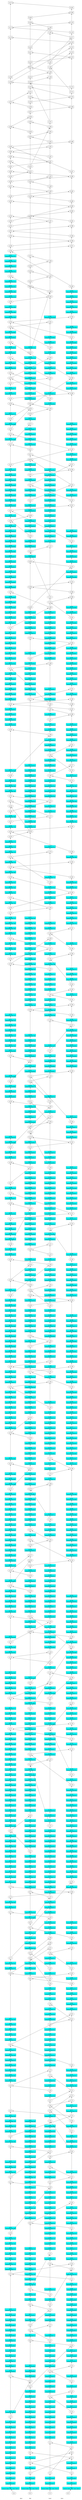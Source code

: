 /// our_id: Alice
/// peer_list: {
///   Alice: PeerState(VOTE|SEND|RECV)
///   Bob: PeerState(VOTE|SEND|RECV)
///   Carol: PeerState(VOTE|SEND|RECV)
///   Dave: PeerState(VOTE|SEND|RECV)
/// }
digraph GossipGraph {
  splines=false
  rankdir=BT

  style=invis
  subgraph cluster_Alice {
    label="Alice"
    "Alice" [style=invis]
    "Alice" -> "A_0" [style=invis]
    "A_0" -> "A_1" [minlen=1]
    "A_1" -> "A_2" [minlen=1]
    "A_2" -> "A_3" [minlen=1]
    "A_3" -> "A_4" [minlen=1]
    "A_4" -> "A_5" [minlen=1]
    "A_5" -> "A_6" [minlen=1]
    "A_6" -> "A_7" [minlen=1]
    "A_7" -> "A_8" [minlen=1]
    "A_8" -> "A_9" [minlen=1]
    "A_9" -> "A_10" [minlen=1]
    "A_10" -> "A_11" [minlen=1]
    "A_11" -> "A_12" [minlen=1]
    "A_12" -> "A_13" [minlen=1]
    "A_13" -> "A_14" [minlen=1]
    "A_14" -> "A_15" [minlen=1]
    "A_15" -> "A_16" [minlen=1]
    "A_16" -> "A_17" [minlen=7]
    "A_17" -> "A_18" [minlen=1]
    "A_18" -> "A_19" [minlen=1]
    "A_19" -> "A_20" [minlen=1]
    "A_20" -> "A_21" [minlen=1]
    "A_21" -> "A_22" [minlen=1]
    "A_22" -> "A_23" [minlen=1]
    "A_23" -> "A_24" [minlen=1]
    "A_24" -> "A_25" [minlen=1]
    "A_25" -> "A_26" [minlen=1]
    "A_26" -> "A_27" [minlen=1]
    "A_27" -> "A_28" [minlen=1]
    "A_28" -> "A_29" [minlen=1]
    "A_29" -> "A_30" [minlen=1]
    "A_30" -> "A_31" [minlen=7]
    "A_31" -> "A_32" [minlen=1]
    "A_32" -> "A_33" [minlen=1]
    "A_33" -> "A_34" [minlen=1]
    "A_34" -> "A_35" [minlen=1]
    "A_35" -> "A_36" [minlen=1]
    "A_36" -> "A_37" [minlen=1]
    "A_37" -> "A_38" [minlen=1]
    "A_38" -> "A_39" [minlen=1]
    "A_39" -> "A_40" [minlen=1]
    "A_40" -> "A_41" [minlen=9]
    "A_41" -> "A_42" [minlen=1]
    "A_42" -> "A_43" [minlen=1]
    "A_43" -> "A_44" [minlen=1]
    "A_44" -> "A_45" [minlen=1]
    "A_45" -> "A_46" [minlen=3]
    "A_46" -> "A_47" [minlen=1]
    "A_47" -> "A_48" [minlen=1]
    "A_48" -> "A_49" [minlen=1]
    "A_49" -> "A_50" [minlen=1]
    "A_50" -> "A_51" [minlen=1]
    "A_51" -> "A_52" [minlen=1]
    "A_52" -> "A_53" [minlen=1]
    "A_53" -> "A_54" [minlen=5]
    "A_54" -> "A_55" [minlen=1]
    "A_55" -> "A_56" [minlen=1]
    "A_56" -> "A_57" [minlen=1]
    "A_57" -> "A_58" [minlen=1]
    "A_58" -> "A_59" [minlen=1]
    "A_59" -> "A_60" [minlen=1]
    "A_60" -> "A_61" [minlen=1]
    "A_61" -> "A_62" [minlen=1]
    "A_62" -> "A_63" [minlen=1]
    "A_63" -> "A_64" [minlen=1]
    "A_64" -> "A_65" [minlen=1]
    "A_65" -> "A_66" [minlen=1]
    "A_66" -> "A_67" [minlen=1]
    "A_67" -> "A_68" [minlen=9]
    "A_68" -> "A_69" [minlen=1]
    "A_69" -> "A_70" [minlen=1]
    "A_70" -> "A_71" [minlen=1]
    "A_71" -> "A_72" [minlen=9]
    "A_72" -> "A_73" [minlen=1]
    "A_73" -> "A_74" [minlen=1]
    "A_74" -> "A_75" [minlen=1]
    "A_75" -> "A_76" [minlen=2]
    "A_76" -> "A_77" [minlen=1]
    "A_77" -> "A_78" [minlen=1]
    "A_78" -> "A_79" [minlen=1]
    "A_79" -> "A_80" [minlen=1]
    "A_80" -> "A_81" [minlen=1]
    "A_81" -> "A_82" [minlen=1]
    "A_82" -> "A_83" [minlen=1]
    "A_83" -> "A_84" [minlen=1]
    "A_84" -> "A_85" [minlen=1]
    "A_85" -> "A_86" [minlen=1]
    "A_86" -> "A_87" [minlen=1]
    "A_87" -> "A_88" [minlen=1]
    "A_88" -> "A_89" [minlen=1]
    "A_89" -> "A_90" [minlen=1]
    "A_90" -> "A_91" [minlen=1]
    "A_91" -> "A_92" [minlen=1]
    "A_92" -> "A_93" [minlen=1]
    "A_93" -> "A_94" [minlen=1]
    "A_94" -> "A_95" [minlen=1]
    "A_95" -> "A_96" [minlen=1]
    "A_96" -> "A_97" [minlen=1]
    "A_97" -> "A_98" [minlen=1]
    "A_98" -> "A_99" [minlen=1]
    "A_99" -> "A_100" [minlen=1]
    "A_100" -> "A_101" [minlen=1]
    "A_101" -> "A_102" [minlen=1]
    "A_102" -> "A_103" [minlen=1]
    "A_103" -> "A_104" [minlen=1]
    "A_104" -> "A_105" [minlen=1]
    "A_105" -> "A_106" [minlen=1]
    "A_106" -> "A_107" [minlen=1]
    "A_107" -> "A_108" [minlen=1]
    "A_108" -> "A_109" [minlen=1]
    "A_109" -> "A_110" [minlen=1]
    "A_110" -> "A_111" [minlen=1]
    "A_111" -> "A_112" [minlen=2]
    "A_112" -> "A_113" [minlen=1]
    "A_113" -> "A_114" [minlen=1]
    "A_114" -> "A_115" [minlen=1]
    "A_115" -> "A_116" [minlen=1]
    "A_116" -> "A_117" [minlen=1]
    "A_117" -> "A_118" [minlen=3]
    "A_118" -> "A_119" [minlen=1]
    "A_119" -> "A_120" [minlen=1]
    "A_120" -> "A_121" [minlen=1]
    "A_121" -> "A_122" [minlen=1]
    "A_122" -> "A_123" [minlen=4]
    "A_123" -> "A_124" [minlen=1]
    "A_124" -> "A_125" [minlen=1]
    "A_125" -> "A_126" [minlen=1]
    "A_126" -> "A_127" [minlen=1]
    "A_127" -> "A_128" [minlen=1]
    "A_128" -> "A_129" [minlen=1]
    "A_129" -> "A_130" [minlen=1]
    "A_130" -> "A_131" [minlen=2]
    "A_131" -> "A_132" [minlen=1]
    "A_132" -> "A_133" [minlen=1]
    "A_133" -> "A_134" [minlen=1]
    "A_134" -> "A_135" [minlen=1]
    "A_135" -> "A_136" [minlen=1]
    "A_136" -> "A_137" [minlen=1]
    "A_137" -> "A_138" [minlen=1]
    "A_138" -> "A_139" [minlen=1]
    "A_139" -> "A_140" [minlen=1]
    "A_140" -> "A_141" [minlen=1]
    "A_141" -> "A_142" [minlen=1]
    "A_142" -> "A_143" [minlen=1]
    "A_143" -> "A_144" [minlen=1]
    "A_144" -> "A_145" [minlen=1]
    "A_145" -> "A_146" [minlen=1]
    "A_146" -> "A_147" [minlen=1]
    "A_147" -> "A_148" [minlen=1]
    "A_148" -> "A_149" [minlen=1]
    "A_149" -> "A_150" [minlen=1]
    "A_150" -> "A_151" [minlen=2]
    "A_151" -> "A_152" [minlen=1]
    "A_152" -> "A_153" [minlen=5]
    "A_153" -> "A_154" [minlen=1]
    "A_154" -> "A_155" [minlen=1]
    "A_155" -> "A_156" [minlen=1]
    "A_156" -> "A_157" [minlen=1]
    "A_157" -> "A_158" [minlen=1]
    "A_158" -> "A_159" [minlen=1]
    "A_159" -> "A_160" [minlen=1]
    "A_160" -> "A_161" [minlen=1]
    "A_161" -> "A_162" [minlen=1]
    "A_162" -> "A_163" [minlen=1]
    "A_163" -> "A_164" [minlen=1]
    "A_164" -> "A_165" [minlen=1]
    "A_165" -> "A_166" [minlen=1]
    "A_166" -> "A_167" [minlen=1]
    "A_167" -> "A_168" [minlen=1]
    "A_168" -> "A_169" [minlen=1]
    "A_169" -> "A_170" [minlen=1]
    "A_170" -> "A_171" [minlen=1]
    "A_171" -> "A_172" [minlen=1]
    "A_172" -> "A_173" [minlen=1]
    "A_173" -> "A_174" [minlen=1]
    "A_174" -> "A_175" [minlen=1]
    "A_175" -> "A_176" [minlen=1]
    "A_176" -> "A_177" [minlen=1]
    "A_177" -> "A_178" [minlen=1]
    "A_178" -> "A_179" [minlen=1]
    "A_179" -> "A_180" [minlen=1]
    "A_180" -> "A_181" [minlen=1]
    "A_181" -> "A_182" [minlen=2]
    "A_182" -> "A_183" [minlen=4]
    "A_183" -> "A_184" [minlen=1]
    "A_184" -> "A_185" [minlen=1]
    "A_185" -> "A_186" [minlen=1]
    "A_186" -> "A_187" [minlen=1]
    "A_187" -> "A_188" [minlen=1]
    "A_188" -> "A_189" [minlen=1]
    "A_189" -> "A_190" [minlen=1]
    "A_190" -> "A_191" [minlen=1]
    "A_191" -> "A_192" [minlen=1]
    "A_192" -> "A_193" [minlen=2]
    "A_193" -> "A_194" [minlen=1]
    "A_194" -> "A_195" [minlen=1]
    "A_195" -> "A_196" [minlen=1]
    "A_196" -> "A_197" [minlen=1]
    "A_197" -> "A_198" [minlen=4]
    "A_198" -> "A_199" [minlen=1]
    "A_199" -> "A_200" [minlen=1]
    "A_200" -> "A_201" [minlen=1]
    "A_201" -> "A_202" [minlen=1]
    "A_202" -> "A_203" [minlen=1]
    "A_203" -> "A_204" [minlen=7]
    "A_204" -> "A_205" [minlen=1]
    "A_205" -> "A_206" [minlen=1]
    "A_206" -> "A_207" [minlen=1]
    "A_207" -> "A_208" [minlen=1]
    "A_208" -> "A_209" [minlen=1]
    "A_209" -> "A_210" [minlen=4]
    "A_210" -> "A_211" [minlen=1]
    "A_211" -> "A_212" [minlen=1]
    "A_212" -> "A_213" [minlen=1]
    "A_213" -> "A_214" [minlen=1]
    "A_214" -> "A_215" [minlen=1]
    "A_215" -> "A_216" [minlen=1]
    "A_216" -> "A_217" [minlen=1]
    "A_217" -> "A_218" [minlen=1]
    "A_218" -> "A_219" [minlen=10]
    "A_219" -> "A_220" [minlen=1]
    "A_220" -> "A_221" [minlen=1]
    "A_221" -> "A_222" [minlen=1]
    "A_222" -> "A_223" [minlen=1]
    "A_223" -> "A_224" [minlen=1]
    "A_224" -> "A_225" [minlen=1]
    "A_225" -> "A_226" [minlen=1]
    "A_226" -> "A_227" [minlen=1]
    "A_227" -> "A_228" [minlen=1]
    "A_228" -> "A_229" [minlen=1]
    "A_229" -> "A_230" [minlen=1]
    "A_230" -> "A_231" [minlen=1]
    "A_231" -> "A_232" [minlen=1]
    "A_232" -> "A_233" [minlen=1]
    "A_233" -> "A_234" [minlen=1]
    "A_234" -> "A_235" [minlen=1]
    "A_235" -> "A_236" [minlen=1]
    "A_236" -> "A_237" [minlen=1]
    "A_237" -> "A_238" [minlen=1]
    "A_238" -> "A_239" [minlen=1]
    "A_239" -> "A_240" [minlen=1]
    "A_240" -> "A_241" [minlen=1]
    "A_241" -> "A_242" [minlen=1]
    "A_242" -> "A_243" [minlen=1]
    "A_243" -> "A_244" [minlen=1]
    "A_244" -> "A_245" [minlen=1]
    "A_245" -> "A_246" [minlen=1]
    "A_246" -> "A_247" [minlen=1]
    "A_247" -> "A_248" [minlen=1]
    "A_248" -> "A_249" [minlen=1]
    "A_249" -> "A_250" [minlen=1]
    "A_250" -> "A_251" [minlen=1]
    "A_251" -> "A_252" [minlen=1]
    "A_252" -> "A_253" [minlen=1]
    "A_253" -> "A_254" [minlen=1]
    "A_254" -> "A_255" [minlen=1]
    "A_255" -> "A_256" [minlen=1]
    "A_256" -> "A_257" [minlen=1]
    "A_257" -> "A_258" [minlen=8]
    "A_258" -> "A_259" [minlen=1]
    "A_259" -> "A_260" [minlen=1]
    "A_260" -> "A_261" [minlen=1]
    "A_261" -> "A_262" [minlen=1]
    "A_262" -> "A_263" [minlen=1]
    "A_263" -> "A_264" [minlen=1]
    "A_264" -> "A_265" [minlen=1]
    "A_265" -> "A_266" [minlen=1]
    "A_266" -> "A_267" [minlen=1]
    "A_267" -> "A_268" [minlen=1]
    "A_268" -> "A_269" [minlen=1]
    "A_269" -> "A_270" [minlen=1]
    "A_270" -> "A_271" [minlen=1]
    "A_271" -> "A_272" [minlen=1]
    "A_272" -> "A_273" [minlen=1]
    "A_273" -> "A_274" [minlen=1]
    "A_274" -> "A_275" [minlen=1]
    "A_275" -> "A_276" [minlen=1]
    "A_276" -> "A_277" [minlen=1]
    "A_277" -> "A_278" [minlen=1]
    "A_278" -> "A_279" [minlen=1]
    "A_279" -> "A_280" [minlen=1]
    "A_280" -> "A_281" [minlen=1]
    "A_281" -> "A_282" [minlen=1]
    "A_282" -> "A_283" [minlen=1]
    "A_283" -> "A_284" [minlen=1]
    "A_284" -> "A_285" [minlen=1]
    "A_285" -> "A_286" [minlen=1]
    "A_286" -> "A_287" [minlen=1]
    "A_287" -> "A_288" [minlen=1]
    "A_288" -> "A_289" [minlen=1]
    "A_289" -> "A_290" [minlen=1]
    "A_290" -> "A_291" [minlen=1]
    "A_291" -> "A_292" [minlen=1]
    "A_292" -> "A_293" [minlen=1]
    "A_293" -> "A_294" [minlen=1]
    "A_294" -> "A_295" [minlen=1]
    "A_295" -> "A_296" [minlen=1]
    "A_296" -> "A_297" [minlen=1]
    "A_297" -> "A_298" [minlen=1]
    "A_298" -> "A_299" [minlen=1]
    "A_299" -> "A_300" [minlen=1]
    "A_300" -> "A_301" [minlen=1]
    "A_301" -> "A_302" [minlen=1]
    "A_302" -> "A_303" [minlen=1]
    "A_303" -> "A_304" [minlen=1]
    "A_304" -> "A_305" [minlen=1]
    "A_305" -> "A_306" [minlen=1]
    "A_306" -> "A_307" [minlen=1]
    "A_307" -> "A_308" [minlen=1]
    "A_308" -> "A_309" [minlen=1]
    "A_309" -> "A_310" [minlen=1]
    "A_310" -> "A_311" [minlen=4]
    "A_311" -> "A_312" [minlen=1]
    "A_312" -> "A_313" [minlen=1]
    "A_313" -> "A_314" [minlen=1]
    "A_314" -> "A_315" [minlen=1]
    "A_315" -> "A_316" [minlen=1]
    "A_316" -> "A_317" [minlen=1]
    "A_317" -> "A_318" [minlen=2]
    "A_318" -> "A_319" [minlen=1]
    "A_319" -> "A_320" [minlen=1]
    "A_320" -> "A_321" [minlen=1]
    "A_321" -> "A_322" [minlen=1]
    "A_322" -> "A_323" [minlen=1]
    "A_323" -> "A_324" [minlen=1]
    "A_324" -> "A_325" [minlen=1]
    "A_325" -> "A_326" [minlen=1]
    "A_326" -> "A_327" [minlen=1]
    "A_327" -> "A_328" [minlen=1]
    "A_328" -> "A_329" [minlen=1]
    "A_329" -> "A_330" [minlen=1]
    "A_330" -> "A_331" [minlen=1]
    "A_331" -> "A_332" [minlen=1]
    "A_332" -> "A_333" [minlen=1]
    "A_333" -> "A_334" [minlen=1]
    "A_334" -> "A_335" [minlen=1]
    "A_335" -> "A_336" [minlen=1]
    "A_336" -> "A_337" [minlen=1]
    "A_337" -> "A_338" [minlen=1]
    "A_338" -> "A_339" [minlen=1]
    "A_339" -> "A_340" [minlen=1]
    "A_340" -> "A_341" [minlen=1]
    "A_341" -> "A_342" [minlen=1]
    "A_342" -> "A_343" [minlen=1]
    "A_343" -> "A_344" [minlen=1]
    "A_344" -> "A_345" [minlen=1]
    "A_345" -> "A_346" [minlen=1]
    "A_346" -> "A_347" [minlen=1]
    "A_347" -> "A_348" [minlen=1]
    "A_348" -> "A_349" [minlen=1]
    "A_349" -> "A_350" [minlen=2]
    "A_350" -> "A_351" [minlen=1]
    "A_351" -> "A_352" [minlen=1]
    "A_352" -> "A_353" [minlen=1]
    "A_353" -> "A_354" [minlen=1]
    "A_354" -> "A_355" [minlen=3]
    "A_355" -> "A_356" [minlen=1]
    "A_356" -> "A_357" [minlen=2]
    "A_357" -> "A_358" [minlen=1]
    "A_358" -> "A_359" [minlen=1]
    "A_359" -> "A_360" [minlen=1]
    "A_360" -> "A_361" [minlen=1]
    "A_361" -> "A_362" [minlen=1]
    "A_362" -> "A_363" [minlen=1]
    "A_363" -> "A_364" [minlen=1]
    "A_364" -> "A_365" [minlen=1]
    "A_365" -> "A_366" [minlen=4]
    "A_366" -> "A_367" [minlen=5]
    "A_367" -> "A_368" [minlen=4]
    "A_368" -> "A_369" [minlen=1]
    "A_369" -> "A_370" [minlen=8]
    "A_370" -> "A_371" [minlen=2]
    "A_371" -> "A_372" [minlen=5]
  }
  "B_22" -> "A_17" [constraint=false]
  "D_41" -> "A_31" [constraint=false]
  "C_50" -> "A_41" [constraint=false]
  "C_57" -> "A_46" [constraint=false]
  "D_70" -> "A_53" [constraint=false]
  "C_69" -> "A_54" [constraint=false]
  "D_80" -> "A_62" [constraint=false]
  "C_91" -> "A_68" [constraint=false]
  "C_103" -> "A_72" [constraint=false]
  "D_99" -> "A_76" [constraint=false]
  "B_87" -> "A_87" [constraint=false]
  "D_126" -> "A_107" [constraint=false]
  "C_136" -> "A_112" [constraint=false]
  "C_143" -> "A_118" [constraint=false]
  "C_150" -> "A_123" [constraint=false]
  "B_130" -> "A_129" [constraint=false]
  "B_133" -> "A_131" [constraint=false]
  "B_154" -> "A_151" [constraint=false]
  "B_160" -> "A_153" [constraint=false]
  "C_183" -> "A_162" [constraint=false]
  "C_187" -> "A_166" [constraint=false]
  "B_190" -> "A_182" [constraint=false]
  "C_208" -> "A_183" [constraint=false]
  "B_204" -> "A_193" [constraint=false]
  "D_212" -> "A_195" [constraint=false]
  "B_212" -> "A_198" [constraint=false]
  "C_233" -> "A_204" [constraint=false]
  "B_233" -> "A_210" [constraint=false]
  "C_253" -> "A_219" [constraint=false]
  "C_257" -> "A_224" [constraint=false]
  "C_263" -> "A_232" [constraint=false]
  "D_258" -> "A_236" [constraint=false]
  "D_261" -> "A_238" [constraint=false]
  "C_268" -> "A_240" [constraint=false]
  "D_264" -> "A_245" [constraint=false]
  "B_258" -> "A_250" [constraint=false]
  "C_272" -> "A_251" [constraint=false]
  "C_275" -> "A_252" [constraint=false]
  "C_288" -> "A_258" [constraint=false]
  "D_287" -> "A_263" [constraint=false]
  "C_294" -> "A_270" [constraint=false]
  "C_309" -> "A_285" [constraint=false]
  "B_295" -> "A_299" [constraint=false]
  "D_318" -> "A_301" [constraint=false]
  "B_312" -> "A_311" [constraint=false]
  "D_330" -> "A_313" [constraint=false]
  "B_320" -> "A_318" [constraint=false]
  "C_330" -> "A_323" [constraint=false]
  "D_336" -> "A_324" [constraint=false]
  "C_332" -> "A_327" [constraint=false]
  "D_339" -> "A_330" [constraint=false]
  "C_338" -> "A_333" [constraint=false]
  "D_347" -> "A_334" [constraint=false]
  "C_343" -> "A_343" [constraint=false]
  "D_356" -> "A_348" [constraint=false]
  "D_358" -> "A_350" [constraint=false]
  "D_359" -> "A_351" [constraint=false]
  "C_347" -> "A_354" [constraint=false]
  "D_363" -> "A_355" [constraint=false]
  "C_348" -> "A_357" [constraint=false]
  "D_366" -> "A_360" [constraint=false]
  "B_341" -> "A_362" [constraint=false]
  "C_351" -> "A_363" [constraint=false]
  "C_352" -> "A_364" [constraint=false]
  "D_367" -> "A_365" [constraint=false]
  "B_344" -> "A_366" [constraint=false]
  "B_348" -> "A_367" [constraint=false]
  "D_372" -> "A_368" [constraint=false]
  "D_376" -> "A_370" [constraint=false]
  "D_378" -> "A_371" [constraint=false]
  "D_381" -> "A_372" [constraint=false]

  style=invis
  subgraph cluster_Bob {
    label="Bob"
    "Bob" [style=invis]
    "Bob" -> "B_0" [style=invis]
    "B_0" -> "B_1" [minlen=1]
    "B_1" -> "B_2" [minlen=1]
    "B_2" -> "B_3" [minlen=1]
    "B_3" -> "B_4" [minlen=1]
    "B_4" -> "B_5" [minlen=1]
    "B_5" -> "B_6" [minlen=1]
    "B_6" -> "B_7" [minlen=1]
    "B_7" -> "B_8" [minlen=1]
    "B_8" -> "B_9" [minlen=1]
    "B_9" -> "B_10" [minlen=1]
    "B_10" -> "B_11" [minlen=1]
    "B_11" -> "B_12" [minlen=1]
    "B_12" -> "B_13" [minlen=1]
    "B_13" -> "B_14" [minlen=1]
    "B_14" -> "B_15" [minlen=1]
    "B_15" -> "B_16" [minlen=1]
    "B_16" -> "B_17" [minlen=1]
    "B_17" -> "B_18" [minlen=1]
    "B_18" -> "B_19" [minlen=1]
    "B_19" -> "B_20" [minlen=1]
    "B_20" -> "B_21" [minlen=1]
    "B_21" -> "B_22" [minlen=1]
    "B_22" -> "B_23" [minlen=1]
    "B_23" -> "B_24" [minlen=1]
    "B_24" -> "B_25" [minlen=1]
    "B_25" -> "B_26" [minlen=5]
    "B_26" -> "B_27" [minlen=1]
    "B_27" -> "B_28" [minlen=1]
    "B_28" -> "B_29" [minlen=1]
    "B_29" -> "B_30" [minlen=1]
    "B_30" -> "B_31" [minlen=1]
    "B_31" -> "B_32" [minlen=2]
    "B_32" -> "B_33" [minlen=1]
    "B_33" -> "B_34" [minlen=1]
    "B_34" -> "B_35" [minlen=1]
    "B_35" -> "B_36" [minlen=1]
    "B_36" -> "B_37" [minlen=1]
    "B_37" -> "B_38" [minlen=1]
    "B_38" -> "B_39" [minlen=1]
    "B_39" -> "B_40" [minlen=1]
    "B_40" -> "B_41" [minlen=1]
    "B_41" -> "B_42" [minlen=1]
    "B_42" -> "B_43" [minlen=1]
    "B_43" -> "B_44" [minlen=5]
    "B_44" -> "B_45" [minlen=1]
    "B_45" -> "B_46" [minlen=1]
    "B_46" -> "B_47" [minlen=1]
    "B_47" -> "B_48" [minlen=1]
    "B_48" -> "B_49" [minlen=1]
    "B_49" -> "B_50" [minlen=1]
    "B_50" -> "B_51" [minlen=1]
    "B_51" -> "B_52" [minlen=1]
    "B_52" -> "B_53" [minlen=1]
    "B_53" -> "B_54" [minlen=1]
    "B_54" -> "B_55" [minlen=1]
    "B_55" -> "B_56" [minlen=1]
    "B_56" -> "B_57" [minlen=1]
    "B_57" -> "B_58" [minlen=1]
    "B_58" -> "B_59" [minlen=1]
    "B_59" -> "B_60" [minlen=1]
    "B_60" -> "B_61" [minlen=1]
    "B_61" -> "B_62" [minlen=1]
    "B_62" -> "B_63" [minlen=1]
    "B_63" -> "B_64" [minlen=1]
    "B_64" -> "B_65" [minlen=28]
    "B_65" -> "B_66" [minlen=1]
    "B_66" -> "B_67" [minlen=1]
    "B_67" -> "B_68" [minlen=1]
    "B_68" -> "B_69" [minlen=1]
    "B_69" -> "B_70" [minlen=1]
    "B_70" -> "B_71" [minlen=1]
    "B_71" -> "B_72" [minlen=1]
    "B_72" -> "B_73" [minlen=1]
    "B_73" -> "B_74" [minlen=1]
    "B_74" -> "B_75" [minlen=1]
    "B_75" -> "B_76" [minlen=1]
    "B_76" -> "B_77" [minlen=1]
    "B_77" -> "B_78" [minlen=1]
    "B_78" -> "B_79" [minlen=4]
    "B_79" -> "B_80" [minlen=1]
    "B_80" -> "B_81" [minlen=1]
    "B_81" -> "B_82" [minlen=1]
    "B_82" -> "B_83" [minlen=1]
    "B_83" -> "B_84" [minlen=1]
    "B_84" -> "B_85" [minlen=1]
    "B_85" -> "B_86" [minlen=1]
    "B_86" -> "B_87" [minlen=1]
    "B_87" -> "B_88" [minlen=1]
    "B_88" -> "B_89" [minlen=1]
    "B_89" -> "B_90" [minlen=1]
    "B_90" -> "B_91" [minlen=1]
    "B_91" -> "B_92" [minlen=1]
    "B_92" -> "B_93" [minlen=1]
    "B_93" -> "B_94" [minlen=1]
    "B_94" -> "B_95" [minlen=1]
    "B_95" -> "B_96" [minlen=1]
    "B_96" -> "B_97" [minlen=1]
    "B_97" -> "B_98" [minlen=1]
    "B_98" -> "B_99" [minlen=1]
    "B_99" -> "B_100" [minlen=1]
    "B_100" -> "B_101" [minlen=1]
    "B_101" -> "B_102" [minlen=1]
    "B_102" -> "B_103" [minlen=1]
    "B_103" -> "B_104" [minlen=1]
    "B_104" -> "B_105" [minlen=1]
    "B_105" -> "B_106" [minlen=1]
    "B_106" -> "B_107" [minlen=1]
    "B_107" -> "B_108" [minlen=1]
    "B_108" -> "B_109" [minlen=1]
    "B_109" -> "B_110" [minlen=1]
    "B_110" -> "B_111" [minlen=1]
    "B_111" -> "B_112" [minlen=1]
    "B_112" -> "B_113" [minlen=1]
    "B_113" -> "B_114" [minlen=1]
    "B_114" -> "B_115" [minlen=1]
    "B_115" -> "B_116" [minlen=1]
    "B_116" -> "B_117" [minlen=1]
    "B_117" -> "B_118" [minlen=1]
    "B_118" -> "B_119" [minlen=1]
    "B_119" -> "B_120" [minlen=1]
    "B_120" -> "B_121" [minlen=1]
    "B_121" -> "B_122" [minlen=9]
    "B_122" -> "B_123" [minlen=1]
    "B_123" -> "B_124" [minlen=1]
    "B_124" -> "B_125" [minlen=1]
    "B_125" -> "B_126" [minlen=1]
    "B_126" -> "B_127" [minlen=1]
    "B_127" -> "B_128" [minlen=1]
    "B_128" -> "B_129" [minlen=1]
    "B_129" -> "B_130" [minlen=1]
    "B_130" -> "B_131" [minlen=1]
    "B_131" -> "B_132" [minlen=1]
    "B_132" -> "B_133" [minlen=1]
    "B_133" -> "B_134" [minlen=1]
    "B_134" -> "B_135" [minlen=1]
    "B_135" -> "B_136" [minlen=1]
    "B_136" -> "B_137" [minlen=1]
    "B_137" -> "B_138" [minlen=1]
    "B_138" -> "B_139" [minlen=1]
    "B_139" -> "B_140" [minlen=1]
    "B_140" -> "B_141" [minlen=1]
    "B_141" -> "B_142" [minlen=1]
    "B_142" -> "B_143" [minlen=1]
    "B_143" -> "B_144" [minlen=1]
    "B_144" -> "B_145" [minlen=1]
    "B_145" -> "B_146" [minlen=1]
    "B_146" -> "B_147" [minlen=1]
    "B_147" -> "B_148" [minlen=1]
    "B_148" -> "B_149" [minlen=1]
    "B_149" -> "B_150" [minlen=1]
    "B_150" -> "B_151" [minlen=1]
    "B_151" -> "B_152" [minlen=1]
    "B_152" -> "B_153" [minlen=1]
    "B_153" -> "B_154" [minlen=1]
    "B_154" -> "B_155" [minlen=1]
    "B_155" -> "B_156" [minlen=1]
    "B_156" -> "B_157" [minlen=1]
    "B_157" -> "B_158" [minlen=1]
    "B_158" -> "B_159" [minlen=1]
    "B_159" -> "B_160" [minlen=1]
    "B_160" -> "B_161" [minlen=1]
    "B_161" -> "B_162" [minlen=1]
    "B_162" -> "B_163" [minlen=1]
    "B_163" -> "B_164" [minlen=1]
    "B_164" -> "B_165" [minlen=1]
    "B_165" -> "B_166" [minlen=1]
    "B_166" -> "B_167" [minlen=1]
    "B_167" -> "B_168" [minlen=1]
    "B_168" -> "B_169" [minlen=1]
    "B_169" -> "B_170" [minlen=1]
    "B_170" -> "B_171" [minlen=1]
    "B_171" -> "B_172" [minlen=1]
    "B_172" -> "B_173" [minlen=1]
    "B_173" -> "B_174" [minlen=1]
    "B_174" -> "B_175" [minlen=1]
    "B_175" -> "B_176" [minlen=1]
    "B_176" -> "B_177" [minlen=1]
    "B_177" -> "B_178" [minlen=1]
    "B_178" -> "B_179" [minlen=1]
    "B_179" -> "B_180" [minlen=1]
    "B_180" -> "B_181" [minlen=1]
    "B_181" -> "B_182" [minlen=1]
    "B_182" -> "B_183" [minlen=1]
    "B_183" -> "B_184" [minlen=1]
    "B_184" -> "B_185" [minlen=1]
    "B_185" -> "B_186" [minlen=1]
    "B_186" -> "B_187" [minlen=1]
    "B_187" -> "B_188" [minlen=1]
    "B_188" -> "B_189" [minlen=1]
    "B_189" -> "B_190" [minlen=1]
    "B_190" -> "B_191" [minlen=1]
    "B_191" -> "B_192" [minlen=1]
    "B_192" -> "B_193" [minlen=1]
    "B_193" -> "B_194" [minlen=1]
    "B_194" -> "B_195" [minlen=1]
    "B_195" -> "B_196" [minlen=2]
    "B_196" -> "B_197" [minlen=1]
    "B_197" -> "B_198" [minlen=1]
    "B_198" -> "B_199" [minlen=1]
    "B_199" -> "B_200" [minlen=1]
    "B_200" -> "B_201" [minlen=1]
    "B_201" -> "B_202" [minlen=1]
    "B_202" -> "B_203" [minlen=1]
    "B_203" -> "B_204" [minlen=1]
    "B_204" -> "B_205" [minlen=1]
    "B_205" -> "B_206" [minlen=1]
    "B_206" -> "B_207" [minlen=1]
    "B_207" -> "B_208" [minlen=1]
    "B_208" -> "B_209" [minlen=1]
    "B_209" -> "B_210" [minlen=1]
    "B_210" -> "B_211" [minlen=1]
    "B_211" -> "B_212" [minlen=1]
    "B_212" -> "B_213" [minlen=1]
    "B_213" -> "B_214" [minlen=1]
    "B_214" -> "B_215" [minlen=1]
    "B_215" -> "B_216" [minlen=1]
    "B_216" -> "B_217" [minlen=1]
    "B_217" -> "B_218" [minlen=1]
    "B_218" -> "B_219" [minlen=1]
    "B_219" -> "B_220" [minlen=1]
    "B_220" -> "B_221" [minlen=1]
    "B_221" -> "B_222" [minlen=1]
    "B_222" -> "B_223" [minlen=1]
    "B_223" -> "B_224" [minlen=1]
    "B_224" -> "B_225" [minlen=1]
    "B_225" -> "B_226" [minlen=1]
    "B_226" -> "B_227" [minlen=1]
    "B_227" -> "B_228" [minlen=1]
    "B_228" -> "B_229" [minlen=1]
    "B_229" -> "B_230" [minlen=1]
    "B_230" -> "B_231" [minlen=1]
    "B_231" -> "B_232" [minlen=1]
    "B_232" -> "B_233" [minlen=1]
    "B_233" -> "B_234" [minlen=1]
    "B_234" -> "B_235" [minlen=1]
    "B_235" -> "B_236" [minlen=1]
    "B_236" -> "B_237" [minlen=1]
    "B_237" -> "B_238" [minlen=1]
    "B_238" -> "B_239" [minlen=5]
    "B_239" -> "B_240" [minlen=1]
    "B_240" -> "B_241" [minlen=1]
    "B_241" -> "B_242" [minlen=1]
    "B_242" -> "B_243" [minlen=1]
    "B_243" -> "B_244" [minlen=1]
    "B_244" -> "B_245" [minlen=1]
    "B_245" -> "B_246" [minlen=1]
    "B_246" -> "B_247" [minlen=1]
    "B_247" -> "B_248" [minlen=1]
    "B_248" -> "B_249" [minlen=1]
    "B_249" -> "B_250" [minlen=1]
    "B_250" -> "B_251" [minlen=1]
    "B_251" -> "B_252" [minlen=1]
    "B_252" -> "B_253" [minlen=1]
    "B_253" -> "B_254" [minlen=1]
    "B_254" -> "B_255" [minlen=1]
    "B_255" -> "B_256" [minlen=1]
    "B_256" -> "B_257" [minlen=1]
    "B_257" -> "B_258" [minlen=17]
    "B_258" -> "B_259" [minlen=1]
    "B_259" -> "B_260" [minlen=1]
    "B_260" -> "B_261" [minlen=1]
    "B_261" -> "B_262" [minlen=1]
    "B_262" -> "B_263" [minlen=1]
    "B_263" -> "B_264" [minlen=1]
    "B_264" -> "B_265" [minlen=1]
    "B_265" -> "B_266" [minlen=1]
    "B_266" -> "B_267" [minlen=1]
    "B_267" -> "B_268" [minlen=1]
    "B_268" -> "B_269" [minlen=1]
    "B_269" -> "B_270" [minlen=1]
    "B_270" -> "B_271" [minlen=1]
    "B_271" -> "B_272" [minlen=13]
    "B_272" -> "B_273" [minlen=1]
    "B_273" -> "B_274" [minlen=1]
    "B_274" -> "B_275" [minlen=1]
    "B_275" -> "B_276" [minlen=1]
    "B_276" -> "B_277" [minlen=1]
    "B_277" -> "B_278" [minlen=1]
    "B_278" -> "B_279" [minlen=1]
    "B_279" -> "B_280" [minlen=1]
    "B_280" -> "B_281" [minlen=1]
    "B_281" -> "B_282" [minlen=3]
    "B_282" -> "B_283" [minlen=1]
    "B_283" -> "B_284" [minlen=1]
    "B_284" -> "B_285" [minlen=1]
    "B_285" -> "B_286" [minlen=1]
    "B_286" -> "B_287" [minlen=1]
    "B_287" -> "B_288" [minlen=1]
    "B_288" -> "B_289" [minlen=4]
    "B_289" -> "B_290" [minlen=5]
    "B_290" -> "B_291" [minlen=1]
    "B_291" -> "B_292" [minlen=1]
    "B_292" -> "B_293" [minlen=1]
    "B_293" -> "B_294" [minlen=1]
    "B_294" -> "B_295" [minlen=1]
    "B_295" -> "B_296" [minlen=1]
    "B_296" -> "B_297" [minlen=1]
    "B_297" -> "B_298" [minlen=1]
    "B_298" -> "B_299" [minlen=1]
    "B_299" -> "B_300" [minlen=1]
    "B_300" -> "B_301" [minlen=1]
    "B_301" -> "B_302" [minlen=1]
    "B_302" -> "B_303" [minlen=1]
    "B_303" -> "B_304" [minlen=1]
    "B_304" -> "B_305" [minlen=1]
    "B_305" -> "B_306" [minlen=1]
    "B_306" -> "B_307" [minlen=1]
    "B_307" -> "B_308" [minlen=1]
    "B_308" -> "B_309" [minlen=1]
    "B_309" -> "B_310" [minlen=1]
    "B_310" -> "B_311" [minlen=1]
    "B_311" -> "B_312" [minlen=1]
    "B_312" -> "B_313" [minlen=1]
    "B_313" -> "B_314" [minlen=1]
    "B_314" -> "B_315" [minlen=1]
    "B_315" -> "B_316" [minlen=1]
    "B_316" -> "B_317" [minlen=1]
    "B_317" -> "B_318" [minlen=1]
    "B_318" -> "B_319" [minlen=1]
    "B_319" -> "B_320" [minlen=1]
    "B_320" -> "B_321" [minlen=1]
    "B_321" -> "B_322" [minlen=1]
    "B_322" -> "B_323" [minlen=1]
    "B_323" -> "B_324" [minlen=1]
    "B_324" -> "B_325" [minlen=1]
    "B_325" -> "B_326" [minlen=1]
    "B_326" -> "B_327" [minlen=1]
    "B_327" -> "B_328" [minlen=1]
    "B_328" -> "B_329" [minlen=1]
    "B_329" -> "B_330" [minlen=1]
    "B_330" -> "B_331" [minlen=1]
    "B_331" -> "B_332" [minlen=1]
    "B_332" -> "B_333" [minlen=12]
    "B_333" -> "B_334" [minlen=1]
    "B_334" -> "B_335" [minlen=2]
    "B_335" -> "B_336" [minlen=1]
    "B_336" -> "B_337" [minlen=2]
    "B_337" -> "B_338" [minlen=8]
    "B_338" -> "B_339" [minlen=4]
    "B_339" -> "B_340" [minlen=3]
    "B_340" -> "B_341" [minlen=2]
    "B_341" -> "B_342" [minlen=1]
    "B_342" -> "B_343" [minlen=6]
    "B_343" -> "B_344" [minlen=1]
    "B_344" -> "B_345" [minlen=2]
    "B_345" -> "B_346" [minlen=1]
    "B_346" -> "B_347" [minlen=1]
    "B_347" -> "B_348" [minlen=1]
    "B_348" -> "B_349" [minlen=1]
    "B_349" -> "B_350" [minlen=1]
    "B_350" -> "B_351" [minlen=1]
    "B_351" -> "B_352" [minlen=1]
    "B_352" -> "B_353" [minlen=1]
    "B_353" -> "B_354" [minlen=1]
    "B_354" -> "B_355" [minlen=2]
    "B_355" -> "B_356" [minlen=1]
    "B_356" -> "B_357" [minlen=2]
    "B_357" -> "B_358" [minlen=1]
    "B_358" -> "B_359" [minlen=5]
    "B_359" -> "B_360" [minlen=1]
  }
  "D_4" -> "B_6" [constraint=false]
  "D_7" -> "B_8" [constraint=false]
  "A_15" -> "B_22" [constraint=false]
  "D_28" -> "B_26" [constraint=false]
  "C_25" -> "B_28" [constraint=false]
  "C_30" -> "B_32" [constraint=false]
  "C_33" -> "B_35" [constraint=false]
  "D_51" -> "B_44" [constraint=false]
  "D_88" -> "B_65" [constraint=false]
  "C_90" -> "B_69" [constraint=false]
  "C_93" -> "B_70" [constraint=false]
  "D_95" -> "B_75" [constraint=false]
  "C_107" -> "B_79" [constraint=false]
  "A_87" -> "B_94" [constraint=false]
  "C_121" -> "B_104" [constraint=false]
  "D_120" -> "B_106" [constraint=false]
  "D_146" -> "B_122" [constraint=false]
  "D_144" -> "B_125" [constraint=false]
  "A_129" -> "B_136" [constraint=false]
  "A_131" -> "B_137" [constraint=false]
  "D_155" -> "B_140" [constraint=false]
  "C_162" -> "B_142" [constraint=false]
  "C_166" -> "B_150" [constraint=false]
  "A_147" -> "B_154" [constraint=false]
  "A_153" -> "B_164" [constraint=false]
  "D_185" -> "B_173" [constraint=false]
  "C_193" -> "B_180" [constraint=false]
  "D_200" -> "B_188" [constraint=false]
  "C_200" -> "B_189" [constraint=false]
  "A_182" -> "B_194" [constraint=false]
  "C_210" -> "B_196" [constraint=false]
  "A_186" -> "B_204" [constraint=false]
  "A_197" -> "B_212" [constraint=false]
  "D_222" -> "B_218" [constraint=false]
  "C_226" -> "B_219" [constraint=false]
  "C_230" -> "B_225" [constraint=false]
  "C_234" -> "B_229" [constraint=false]
  "D_226" -> "B_230" [constraint=false]
  "A_208" -> "B_233" [constraint=false]
  "D_239" -> "B_239" [constraint=false]
  "A_244" -> "B_258" [constraint=false]
  "D_288" -> "B_272" [constraint=false]
  "D_300" -> "B_282" [constraint=false]
  "D_309" -> "B_289" [constraint=false]
  "D_313" -> "B_290" [constraint=false]
  "C_311" -> "B_292" [constraint=false]
  "A_299" -> "B_299" [constraint=false]
  "D_322" -> "B_305" [constraint=false]
  "D_325" -> "B_310" [constraint=false]
  "D_326" -> "B_311" [constraint=false]
  "A_311" -> "B_317" [constraint=false]
  "A_314" -> "B_320" [constraint=false]
  "C_328" -> "B_321" [constraint=false]
  "C_344" -> "B_333" [constraint=false]
  "C_345" -> "B_335" [constraint=false]
  "C_346" -> "B_337" [constraint=false]
  "D_361" -> "B_338" [constraint=false]
  "D_364" -> "B_339" [constraint=false]
  "C_349" -> "B_340" [constraint=false]
  "A_359" -> "B_341" [constraint=false]
  "C_354" -> "B_343" [constraint=false]
  "C_356" -> "B_345" [constraint=false]
  "A_366" -> "B_346" [constraint=false]
  "D_369" -> "B_350" [constraint=false]
  "A_367" -> "B_351" [constraint=false]
  "D_370" -> "B_352" [constraint=false]
  "C_357" -> "B_353" [constraint=false]
  "C_359" -> "B_355" [constraint=false]
  "D_373" -> "B_357" [constraint=false]
  "C_363" -> "B_359" [constraint=false]

  style=invis
  subgraph cluster_Carol {
    label="Carol"
    "Carol" [style=invis]
    "Carol" -> "C_0" [style=invis]
    "C_0" -> "C_1" [minlen=1]
    "C_1" -> "C_2" [minlen=1]
    "C_2" -> "C_3" [minlen=1]
    "C_3" -> "C_4" [minlen=1]
    "C_4" -> "C_5" [minlen=6]
    "C_5" -> "C_6" [minlen=1]
    "C_6" -> "C_7" [minlen=1]
    "C_7" -> "C_8" [minlen=1]
    "C_8" -> "C_9" [minlen=1]
    "C_9" -> "C_10" [minlen=1]
    "C_10" -> "C_11" [minlen=1]
    "C_11" -> "C_12" [minlen=1]
    "C_12" -> "C_13" [minlen=1]
    "C_13" -> "C_14" [minlen=1]
    "C_14" -> "C_15" [minlen=1]
    "C_15" -> "C_16" [minlen=1]
    "C_16" -> "C_17" [minlen=1]
    "C_17" -> "C_18" [minlen=1]
    "C_18" -> "C_19" [minlen=1]
    "C_19" -> "C_20" [minlen=1]
    "C_20" -> "C_21" [minlen=1]
    "C_21" -> "C_22" [minlen=1]
    "C_22" -> "C_23" [minlen=1]
    "C_23" -> "C_24" [minlen=1]
    "C_24" -> "C_25" [minlen=1]
    "C_25" -> "C_26" [minlen=1]
    "C_26" -> "C_27" [minlen=2]
    "C_27" -> "C_28" [minlen=1]
    "C_28" -> "C_29" [minlen=1]
    "C_29" -> "C_30" [minlen=1]
    "C_30" -> "C_31" [minlen=1]
    "C_31" -> "C_32" [minlen=1]
    "C_32" -> "C_33" [minlen=1]
    "C_33" -> "C_34" [minlen=1]
    "C_34" -> "C_35" [minlen=5]
    "C_35" -> "C_36" [minlen=1]
    "C_36" -> "C_37" [minlen=1]
    "C_37" -> "C_38" [minlen=1]
    "C_38" -> "C_39" [minlen=1]
    "C_39" -> "C_40" [minlen=1]
    "C_40" -> "C_41" [minlen=1]
    "C_41" -> "C_42" [minlen=1]
    "C_42" -> "C_43" [minlen=1]
    "C_43" -> "C_44" [minlen=1]
    "C_44" -> "C_45" [minlen=1]
    "C_45" -> "C_46" [minlen=1]
    "C_46" -> "C_47" [minlen=1]
    "C_47" -> "C_48" [minlen=1]
    "C_48" -> "C_49" [minlen=1]
    "C_49" -> "C_50" [minlen=1]
    "C_50" -> "C_51" [minlen=1]
    "C_51" -> "C_52" [minlen=1]
    "C_52" -> "C_53" [minlen=1]
    "C_53" -> "C_54" [minlen=1]
    "C_54" -> "C_55" [minlen=1]
    "C_55" -> "C_56" [minlen=1]
    "C_56" -> "C_57" [minlen=1]
    "C_57" -> "C_58" [minlen=1]
    "C_58" -> "C_59" [minlen=1]
    "C_59" -> "C_60" [minlen=1]
    "C_60" -> "C_61" [minlen=1]
    "C_61" -> "C_62" [minlen=1]
    "C_62" -> "C_63" [minlen=1]
    "C_63" -> "C_64" [minlen=1]
    "C_64" -> "C_65" [minlen=1]
    "C_65" -> "C_66" [minlen=1]
    "C_66" -> "C_67" [minlen=1]
    "C_67" -> "C_68" [minlen=1]
    "C_68" -> "C_69" [minlen=1]
    "C_69" -> "C_70" [minlen=1]
    "C_70" -> "C_71" [minlen=1]
    "C_71" -> "C_72" [minlen=1]
    "C_72" -> "C_73" [minlen=1]
    "C_73" -> "C_74" [minlen=1]
    "C_74" -> "C_75" [minlen=1]
    "C_75" -> "C_76" [minlen=1]
    "C_76" -> "C_77" [minlen=1]
    "C_77" -> "C_78" [minlen=1]
    "C_78" -> "C_79" [minlen=1]
    "C_79" -> "C_80" [minlen=1]
    "C_80" -> "C_81" [minlen=1]
    "C_81" -> "C_82" [minlen=1]
    "C_82" -> "C_83" [minlen=1]
    "C_83" -> "C_84" [minlen=1]
    "C_84" -> "C_85" [minlen=1]
    "C_85" -> "C_86" [minlen=1]
    "C_86" -> "C_87" [minlen=1]
    "C_87" -> "C_88" [minlen=1]
    "C_88" -> "C_89" [minlen=1]
    "C_89" -> "C_90" [minlen=1]
    "C_90" -> "C_91" [minlen=1]
    "C_91" -> "C_92" [minlen=1]
    "C_92" -> "C_93" [minlen=1]
    "C_93" -> "C_94" [minlen=1]
    "C_94" -> "C_95" [minlen=1]
    "C_95" -> "C_96" [minlen=1]
    "C_96" -> "C_97" [minlen=1]
    "C_97" -> "C_98" [minlen=1]
    "C_98" -> "C_99" [minlen=1]
    "C_99" -> "C_100" [minlen=1]
    "C_100" -> "C_101" [minlen=1]
    "C_101" -> "C_102" [minlen=1]
    "C_102" -> "C_103" [minlen=1]
    "C_103" -> "C_104" [minlen=1]
    "C_104" -> "C_105" [minlen=1]
    "C_105" -> "C_106" [minlen=1]
    "C_106" -> "C_107" [minlen=1]
    "C_107" -> "C_108" [minlen=1]
    "C_108" -> "C_109" [minlen=1]
    "C_109" -> "C_110" [minlen=1]
    "C_110" -> "C_111" [minlen=1]
    "C_111" -> "C_112" [minlen=1]
    "C_112" -> "C_113" [minlen=1]
    "C_113" -> "C_114" [minlen=1]
    "C_114" -> "C_115" [minlen=1]
    "C_115" -> "C_116" [minlen=1]
    "C_116" -> "C_117" [minlen=1]
    "C_117" -> "C_118" [minlen=1]
    "C_118" -> "C_119" [minlen=1]
    "C_119" -> "C_120" [minlen=1]
    "C_120" -> "C_121" [minlen=1]
    "C_121" -> "C_122" [minlen=1]
    "C_122" -> "C_123" [minlen=1]
    "C_123" -> "C_124" [minlen=1]
    "C_124" -> "C_125" [minlen=10]
    "C_125" -> "C_126" [minlen=1]
    "C_126" -> "C_127" [minlen=1]
    "C_127" -> "C_128" [minlen=1]
    "C_128" -> "C_129" [minlen=1]
    "C_129" -> "C_130" [minlen=1]
    "C_130" -> "C_131" [minlen=1]
    "C_131" -> "C_132" [minlen=1]
    "C_132" -> "C_133" [minlen=1]
    "C_133" -> "C_134" [minlen=1]
    "C_134" -> "C_135" [minlen=1]
    "C_135" -> "C_136" [minlen=1]
    "C_136" -> "C_137" [minlen=1]
    "C_137" -> "C_138" [minlen=1]
    "C_138" -> "C_139" [minlen=1]
    "C_139" -> "C_140" [minlen=1]
    "C_140" -> "C_141" [minlen=2]
    "C_141" -> "C_142" [minlen=1]
    "C_142" -> "C_143" [minlen=1]
    "C_143" -> "C_144" [minlen=2]
    "C_144" -> "C_145" [minlen=1]
    "C_145" -> "C_146" [minlen=1]
    "C_146" -> "C_147" [minlen=1]
    "C_147" -> "C_148" [minlen=1]
    "C_148" -> "C_149" [minlen=1]
    "C_149" -> "C_150" [minlen=1]
    "C_150" -> "C_151" [minlen=1]
    "C_151" -> "C_152" [minlen=1]
    "C_152" -> "C_153" [minlen=1]
    "C_153" -> "C_154" [minlen=1]
    "C_154" -> "C_155" [minlen=1]
    "C_155" -> "C_156" [minlen=1]
    "C_156" -> "C_157" [minlen=1]
    "C_157" -> "C_158" [minlen=1]
    "C_158" -> "C_159" [minlen=1]
    "C_159" -> "C_160" [minlen=1]
    "C_160" -> "C_161" [minlen=1]
    "C_161" -> "C_162" [minlen=5]
    "C_162" -> "C_163" [minlen=1]
    "C_163" -> "C_164" [minlen=1]
    "C_164" -> "C_165" [minlen=1]
    "C_165" -> "C_166" [minlen=1]
    "C_166" -> "C_167" [minlen=1]
    "C_167" -> "C_168" [minlen=6]
    "C_168" -> "C_169" [minlen=1]
    "C_169" -> "C_170" [minlen=1]
    "C_170" -> "C_171" [minlen=1]
    "C_171" -> "C_172" [minlen=1]
    "C_172" -> "C_173" [minlen=1]
    "C_173" -> "C_174" [minlen=1]
    "C_174" -> "C_175" [minlen=1]
    "C_175" -> "C_176" [minlen=1]
    "C_176" -> "C_177" [minlen=1]
    "C_177" -> "C_178" [minlen=1]
    "C_178" -> "C_179" [minlen=1]
    "C_179" -> "C_180" [minlen=1]
    "C_180" -> "C_181" [minlen=1]
    "C_181" -> "C_182" [minlen=1]
    "C_182" -> "C_183" [minlen=1]
    "C_183" -> "C_184" [minlen=1]
    "C_184" -> "C_185" [minlen=4]
    "C_185" -> "C_186" [minlen=1]
    "C_186" -> "C_187" [minlen=1]
    "C_187" -> "C_188" [minlen=1]
    "C_188" -> "C_189" [minlen=1]
    "C_189" -> "C_190" [minlen=1]
    "C_190" -> "C_191" [minlen=1]
    "C_191" -> "C_192" [minlen=1]
    "C_192" -> "C_193" [minlen=1]
    "C_193" -> "C_194" [minlen=1]
    "C_194" -> "C_195" [minlen=1]
    "C_195" -> "C_196" [minlen=1]
    "C_196" -> "C_197" [minlen=1]
    "C_197" -> "C_198" [minlen=1]
    "C_198" -> "C_199" [minlen=1]
    "C_199" -> "C_200" [minlen=1]
    "C_200" -> "C_201" [minlen=1]
    "C_201" -> "C_202" [minlen=1]
    "C_202" -> "C_203" [minlen=1]
    "C_203" -> "C_204" [minlen=1]
    "C_204" -> "C_205" [minlen=1]
    "C_205" -> "C_206" [minlen=1]
    "C_206" -> "C_207" [minlen=1]
    "C_207" -> "C_208" [minlen=1]
    "C_208" -> "C_209" [minlen=1]
    "C_209" -> "C_210" [minlen=1]
    "C_210" -> "C_211" [minlen=2]
    "C_211" -> "C_212" [minlen=1]
    "C_212" -> "C_213" [minlen=1]
    "C_213" -> "C_214" [minlen=1]
    "C_214" -> "C_215" [minlen=1]
    "C_215" -> "C_216" [minlen=1]
    "C_216" -> "C_217" [minlen=1]
    "C_217" -> "C_218" [minlen=1]
    "C_218" -> "C_219" [minlen=1]
    "C_219" -> "C_220" [minlen=1]
    "C_220" -> "C_221" [minlen=1]
    "C_221" -> "C_222" [minlen=1]
    "C_222" -> "C_223" [minlen=1]
    "C_223" -> "C_224" [minlen=1]
    "C_224" -> "C_225" [minlen=1]
    "C_225" -> "C_226" [minlen=1]
    "C_226" -> "C_227" [minlen=1]
    "C_227" -> "C_228" [minlen=1]
    "C_228" -> "C_229" [minlen=1]
    "C_229" -> "C_230" [minlen=6]
    "C_230" -> "C_231" [minlen=1]
    "C_231" -> "C_232" [minlen=1]
    "C_232" -> "C_233" [minlen=1]
    "C_233" -> "C_234" [minlen=1]
    "C_234" -> "C_235" [minlen=1]
    "C_235" -> "C_236" [minlen=4]
    "C_236" -> "C_237" [minlen=1]
    "C_237" -> "C_238" [minlen=1]
    "C_238" -> "C_239" [minlen=1]
    "C_239" -> "C_240" [minlen=1]
    "C_240" -> "C_241" [minlen=1]
    "C_241" -> "C_242" [minlen=1]
    "C_242" -> "C_243" [minlen=5]
    "C_243" -> "C_244" [minlen=1]
    "C_244" -> "C_245" [minlen=1]
    "C_245" -> "C_246" [minlen=1]
    "C_246" -> "C_247" [minlen=1]
    "C_247" -> "C_248" [minlen=1]
    "C_248" -> "C_249" [minlen=1]
    "C_249" -> "C_250" [minlen=1]
    "C_250" -> "C_251" [minlen=1]
    "C_251" -> "C_252" [minlen=1]
    "C_252" -> "C_253" [minlen=1]
    "C_253" -> "C_254" [minlen=1]
    "C_254" -> "C_255" [minlen=1]
    "C_255" -> "C_256" [minlen=1]
    "C_256" -> "C_257" [minlen=1]
    "C_257" -> "C_258" [minlen=1]
    "C_258" -> "C_259" [minlen=1]
    "C_259" -> "C_260" [minlen=1]
    "C_260" -> "C_261" [minlen=1]
    "C_261" -> "C_262" [minlen=1]
    "C_262" -> "C_263" [minlen=3]
    "C_263" -> "C_264" [minlen=1]
    "C_264" -> "C_265" [minlen=1]
    "C_265" -> "C_266" [minlen=1]
    "C_266" -> "C_267" [minlen=1]
    "C_267" -> "C_268" [minlen=1]
    "C_268" -> "C_269" [minlen=1]
    "C_269" -> "C_270" [minlen=5]
    "C_270" -> "C_271" [minlen=1]
    "C_271" -> "C_272" [minlen=6]
    "C_272" -> "C_273" [minlen=1]
    "C_273" -> "C_274" [minlen=1]
    "C_274" -> "C_275" [minlen=1]
    "C_275" -> "C_276" [minlen=1]
    "C_276" -> "C_277" [minlen=1]
    "C_277" -> "C_278" [minlen=1]
    "C_278" -> "C_279" [minlen=1]
    "C_279" -> "C_280" [minlen=1]
    "C_280" -> "C_281" [minlen=1]
    "C_281" -> "C_282" [minlen=1]
    "C_282" -> "C_283" [minlen=1]
    "C_283" -> "C_284" [minlen=1]
    "C_284" -> "C_285" [minlen=1]
    "C_285" -> "C_286" [minlen=1]
    "C_286" -> "C_287" [minlen=1]
    "C_287" -> "C_288" [minlen=1]
    "C_288" -> "C_289" [minlen=1]
    "C_289" -> "C_290" [minlen=1]
    "C_290" -> "C_291" [minlen=1]
    "C_291" -> "C_292" [minlen=1]
    "C_292" -> "C_293" [minlen=1]
    "C_293" -> "C_294" [minlen=1]
    "C_294" -> "C_295" [minlen=1]
    "C_295" -> "C_296" [minlen=1]
    "C_296" -> "C_297" [minlen=1]
    "C_297" -> "C_298" [minlen=5]
    "C_298" -> "C_299" [minlen=1]
    "C_299" -> "C_300" [minlen=1]
    "C_300" -> "C_301" [minlen=1]
    "C_301" -> "C_302" [minlen=1]
    "C_302" -> "C_303" [minlen=1]
    "C_303" -> "C_304" [minlen=1]
    "C_304" -> "C_305" [minlen=1]
    "C_305" -> "C_306" [minlen=1]
    "C_306" -> "C_307" [minlen=1]
    "C_307" -> "C_308" [minlen=1]
    "C_308" -> "C_309" [minlen=1]
    "C_309" -> "C_310" [minlen=1]
    "C_310" -> "C_311" [minlen=1]
    "C_311" -> "C_312" [minlen=10]
    "C_312" -> "C_313" [minlen=1]
    "C_313" -> "C_314" [minlen=1]
    "C_314" -> "C_315" [minlen=1]
    "C_315" -> "C_316" [minlen=1]
    "C_316" -> "C_317" [minlen=1]
    "C_317" -> "C_318" [minlen=1]
    "C_318" -> "C_319" [minlen=1]
    "C_319" -> "C_320" [minlen=1]
    "C_320" -> "C_321" [minlen=1]
    "C_321" -> "C_322" [minlen=1]
    "C_322" -> "C_323" [minlen=1]
    "C_323" -> "C_324" [minlen=1]
    "C_324" -> "C_325" [minlen=1]
    "C_325" -> "C_326" [minlen=1]
    "C_326" -> "C_327" [minlen=1]
    "C_327" -> "C_328" [minlen=12]
    "C_328" -> "C_329" [minlen=1]
    "C_329" -> "C_330" [minlen=1]
    "C_330" -> "C_331" [minlen=1]
    "C_331" -> "C_332" [minlen=3]
    "C_332" -> "C_333" [minlen=1]
    "C_333" -> "C_334" [minlen=1]
    "C_334" -> "C_335" [minlen=1]
    "C_335" -> "C_336" [minlen=1]
    "C_336" -> "C_337" [minlen=1]
    "C_337" -> "C_338" [minlen=1]
    "C_338" -> "C_339" [minlen=1]
    "C_339" -> "C_340" [minlen=1]
    "C_340" -> "C_341" [minlen=3]
    "C_341" -> "C_342" [minlen=1]
    "C_342" -> "C_343" [minlen=4]
    "C_343" -> "C_344" [minlen=1]
    "C_344" -> "C_345" [minlen=3]
    "C_345" -> "C_346" [minlen=3]
    "C_346" -> "C_347" [minlen=8]
    "C_347" -> "C_348" [minlen=6]
    "C_348" -> "C_349" [minlen=1]
    "C_349" -> "C_350" [minlen=2]
    "C_350" -> "C_351" [minlen=3]
    "C_351" -> "C_352" [minlen=1]
    "C_352" -> "C_353" [minlen=2]
    "C_353" -> "C_354" [minlen=1]
    "C_354" -> "C_355" [minlen=2]
    "C_355" -> "C_356" [minlen=1]
    "C_356" -> "C_357" [minlen=1]
    "C_357" -> "C_358" [minlen=9]
    "C_358" -> "C_359" [minlen=1]
    "C_359" -> "C_360" [minlen=1]
    "C_360" -> "C_361" [minlen=1]
    "C_361" -> "C_362" [minlen=6]
    "C_362" -> "C_363" [minlen=1]
  }
  "D_9" -> "C_5" [constraint=false]
  "D_16" -> "C_14" [constraint=false]
  "D_22" -> "C_19" [constraint=false]
  "B_28" -> "C_27" [constraint=false]
  "B_29" -> "C_30" [constraint=false]
  "D_43" -> "C_35" [constraint=false]
  "B_35" -> "C_37" [constraint=false]
  "A_39" -> "C_50" [constraint=false]
  "D_61" -> "C_54" [constraint=false]
  "A_42" -> "C_57" [constraint=false]
  "D_63" -> "C_63" [constraint=false]
  "D_67" -> "C_65" [constraint=false]
  "D_69" -> "C_66" [constraint=false]
  "D_75" -> "C_72" [constraint=false]
  "A_54" -> "C_73" [constraint=false]
  "D_81" -> "C_86" [constraint=false]
  "D_91" -> "C_96" [constraint=false]
  "A_68" -> "C_97" [constraint=false]
  "B_69" -> "C_98" [constraint=false]
  "B_70" -> "C_99" [constraint=false]
  "A_71" -> "C_103" [constraint=false]
  "B_76" -> "C_107" [constraint=false]
  "B_104" -> "C_125" [constraint=false]
  "D_122" -> "C_131" [constraint=false]
  "A_112" -> "C_140" [constraint=false]
  "D_138" -> "C_141" [constraint=false]
  "A_118" -> "C_144" [constraint=false]
  "A_121" -> "C_150" [constraint=false]
  "B_139" -> "C_162" [constraint=false]
  "B_150" -> "C_168" [constraint=false]
  "D_169" -> "C_173" [constraint=false]
  "A_162" -> "C_185" [constraint=false]
  "A_166" -> "C_189" [constraint=false]
  "B_178" -> "C_193" [constraint=false]
  "B_189" -> "C_204" [constraint=false]
  "A_180" -> "C_208" [constraint=false]
  "B_196" -> "C_211" [constraint=false]
  "D_208" -> "C_214" [constraint=false]
  "B_220" -> "C_230" [constraint=false]
  "B_219" -> "C_231" [constraint=false]
  "A_201" -> "C_233" [constraint=false]
  "B_229" -> "C_236" [constraint=false]
  "D_237" -> "C_243" [constraint=false]
  "D_241" -> "C_248" [constraint=false]
  "D_244" -> "C_255" [constraint=false]
  "A_220" -> "C_257" [constraint=false]
  "A_219" -> "C_259" [constraint=false]
  "D_249" -> "C_260" [constraint=false]
  "A_229" -> "C_263" [constraint=false]
  "A_240" -> "C_270" [constraint=false]
  "A_247" -> "C_272" [constraint=false]
  "A_249" -> "C_275" [constraint=false]
  "D_274" -> "C_280" [constraint=false]
  "D_276" -> "C_284" [constraint=false]
  "A_256" -> "C_288" [constraint=false]
  "D_286" -> "C_293" [constraint=false]
  "A_270" -> "C_298" [constraint=false]
  "A_278" -> "C_309" [constraint=false]
  "D_305" -> "C_310" [constraint=false]
  "B_292" -> "C_312" [constraint=false]
  "B_319" -> "C_328" [constraint=false]
  "A_322" -> "C_332" [constraint=false]
  "A_323" -> "C_336" [constraint=false]
  "A_333" -> "C_341" [constraint=false]
  "A_338" -> "C_343" [constraint=false]
  "B_331" -> "C_344" [constraint=false]
  "B_334" -> "C_345" [constraint=false]
  "B_336" -> "C_346" [constraint=false]
  "A_352" -> "C_347" [constraint=false]
  "A_356" -> "C_348" [constraint=false]
  "B_340" -> "C_350" [constraint=false]
  "A_361" -> "C_351" [constraint=false]
  "A_364" -> "C_353" [constraint=false]
  "B_343" -> "C_355" [constraint=false]
  "B_342" -> "C_356" [constraint=false]
  "B_353" -> "C_358" [constraint=false]
  "B_354" -> "C_359" [constraint=false]
  "D_371" -> "C_360" [constraint=false]
  "D_377" -> "C_362" [constraint=false]
  "B_358" -> "C_363" [constraint=false]

  style=invis
  subgraph cluster_Dave {
    label="Dave"
    "Dave" [style=invis]
    "Dave" -> "D_0" [style=invis]
    "D_0" -> "D_1" [minlen=1]
    "D_1" -> "D_2" [minlen=1]
    "D_2" -> "D_3" [minlen=1]
    "D_3" -> "D_4" [minlen=1]
    "D_4" -> "D_5" [minlen=1]
    "D_5" -> "D_6" [minlen=1]
    "D_6" -> "D_7" [minlen=1]
    "D_7" -> "D_8" [minlen=1]
    "D_8" -> "D_9" [minlen=1]
    "D_9" -> "D_10" [minlen=1]
    "D_10" -> "D_11" [minlen=1]
    "D_11" -> "D_12" [minlen=1]
    "D_12" -> "D_13" [minlen=1]
    "D_13" -> "D_14" [minlen=1]
    "D_14" -> "D_15" [minlen=1]
    "D_15" -> "D_16" [minlen=1]
    "D_16" -> "D_17" [minlen=1]
    "D_17" -> "D_18" [minlen=1]
    "D_18" -> "D_19" [minlen=1]
    "D_19" -> "D_20" [minlen=1]
    "D_20" -> "D_21" [minlen=1]
    "D_21" -> "D_22" [minlen=1]
    "D_22" -> "D_23" [minlen=1]
    "D_23" -> "D_24" [minlen=2]
    "D_24" -> "D_25" [minlen=1]
    "D_25" -> "D_26" [minlen=1]
    "D_26" -> "D_27" [minlen=1]
    "D_27" -> "D_28" [minlen=1]
    "D_28" -> "D_29" [minlen=1]
    "D_29" -> "D_30" [minlen=1]
    "D_30" -> "D_31" [minlen=1]
    "D_31" -> "D_32" [minlen=1]
    "D_32" -> "D_33" [minlen=1]
    "D_33" -> "D_34" [minlen=1]
    "D_34" -> "D_35" [minlen=1]
    "D_35" -> "D_36" [minlen=1]
    "D_36" -> "D_37" [minlen=1]
    "D_37" -> "D_38" [minlen=1]
    "D_38" -> "D_39" [minlen=1]
    "D_39" -> "D_40" [minlen=1]
    "D_40" -> "D_41" [minlen=1]
    "D_41" -> "D_42" [minlen=1]
    "D_42" -> "D_43" [minlen=1]
    "D_43" -> "D_44" [minlen=1]
    "D_44" -> "D_45" [minlen=1]
    "D_45" -> "D_46" [minlen=1]
    "D_46" -> "D_47" [minlen=1]
    "D_47" -> "D_48" [minlen=1]
    "D_48" -> "D_49" [minlen=1]
    "D_49" -> "D_50" [minlen=1]
    "D_50" -> "D_51" [minlen=1]
    "D_51" -> "D_52" [minlen=1]
    "D_52" -> "D_53" [minlen=1]
    "D_53" -> "D_54" [minlen=1]
    "D_54" -> "D_55" [minlen=1]
    "D_55" -> "D_56" [minlen=1]
    "D_56" -> "D_57" [minlen=1]
    "D_57" -> "D_58" [minlen=1]
    "D_58" -> "D_59" [minlen=1]
    "D_59" -> "D_60" [minlen=1]
    "D_60" -> "D_61" [minlen=1]
    "D_61" -> "D_62" [minlen=1]
    "D_62" -> "D_63" [minlen=4]
    "D_63" -> "D_64" [minlen=1]
    "D_64" -> "D_65" [minlen=1]
    "D_65" -> "D_66" [minlen=1]
    "D_66" -> "D_67" [minlen=1]
    "D_67" -> "D_68" [minlen=1]
    "D_68" -> "D_69" [minlen=1]
    "D_69" -> "D_70" [minlen=1]
    "D_70" -> "D_71" [minlen=1]
    "D_71" -> "D_72" [minlen=1]
    "D_72" -> "D_73" [minlen=1]
    "D_73" -> "D_74" [minlen=1]
    "D_74" -> "D_75" [minlen=1]
    "D_75" -> "D_76" [minlen=1]
    "D_76" -> "D_77" [minlen=1]
    "D_77" -> "D_78" [minlen=1]
    "D_78" -> "D_79" [minlen=1]
    "D_79" -> "D_80" [minlen=1]
    "D_80" -> "D_81" [minlen=9]
    "D_81" -> "D_82" [minlen=1]
    "D_82" -> "D_83" [minlen=1]
    "D_83" -> "D_84" [minlen=1]
    "D_84" -> "D_85" [minlen=1]
    "D_85" -> "D_86" [minlen=1]
    "D_86" -> "D_87" [minlen=1]
    "D_87" -> "D_88" [minlen=1]
    "D_88" -> "D_89" [minlen=1]
    "D_89" -> "D_90" [minlen=1]
    "D_90" -> "D_91" [minlen=1]
    "D_91" -> "D_92" [minlen=1]
    "D_92" -> "D_93" [minlen=3]
    "D_93" -> "D_94" [minlen=1]
    "D_94" -> "D_95" [minlen=1]
    "D_95" -> "D_96" [minlen=1]
    "D_96" -> "D_97" [minlen=1]
    "D_97" -> "D_98" [minlen=1]
    "D_98" -> "D_99" [minlen=6]
    "D_99" -> "D_100" [minlen=1]
    "D_100" -> "D_101" [minlen=1]
    "D_101" -> "D_102" [minlen=1]
    "D_102" -> "D_103" [minlen=1]
    "D_103" -> "D_104" [minlen=1]
    "D_104" -> "D_105" [minlen=1]
    "D_105" -> "D_106" [minlen=1]
    "D_106" -> "D_107" [minlen=1]
    "D_107" -> "D_108" [minlen=1]
    "D_108" -> "D_109" [minlen=1]
    "D_109" -> "D_110" [minlen=1]
    "D_110" -> "D_111" [minlen=1]
    "D_111" -> "D_112" [minlen=1]
    "D_112" -> "D_113" [minlen=1]
    "D_113" -> "D_114" [minlen=1]
    "D_114" -> "D_115" [minlen=1]
    "D_115" -> "D_116" [minlen=1]
    "D_116" -> "D_117" [minlen=1]
    "D_117" -> "D_118" [minlen=1]
    "D_118" -> "D_119" [minlen=1]
    "D_119" -> "D_120" [minlen=1]
    "D_120" -> "D_121" [minlen=1]
    "D_121" -> "D_122" [minlen=1]
    "D_122" -> "D_123" [minlen=1]
    "D_123" -> "D_124" [minlen=4]
    "D_124" -> "D_125" [minlen=1]
    "D_125" -> "D_126" [minlen=1]
    "D_126" -> "D_127" [minlen=1]
    "D_127" -> "D_128" [minlen=1]
    "D_128" -> "D_129" [minlen=1]
    "D_129" -> "D_130" [minlen=1]
    "D_130" -> "D_131" [minlen=1]
    "D_131" -> "D_132" [minlen=1]
    "D_132" -> "D_133" [minlen=1]
    "D_133" -> "D_134" [minlen=1]
    "D_134" -> "D_135" [minlen=1]
    "D_135" -> "D_136" [minlen=1]
    "D_136" -> "D_137" [minlen=1]
    "D_137" -> "D_138" [minlen=1]
    "D_138" -> "D_139" [minlen=1]
    "D_139" -> "D_140" [minlen=1]
    "D_140" -> "D_141" [minlen=1]
    "D_141" -> "D_142" [minlen=1]
    "D_142" -> "D_143" [minlen=1]
    "D_143" -> "D_144" [minlen=1]
    "D_144" -> "D_145" [minlen=1]
    "D_145" -> "D_146" [minlen=1]
    "D_146" -> "D_147" [minlen=1]
    "D_147" -> "D_148" [minlen=1]
    "D_148" -> "D_149" [minlen=1]
    "D_149" -> "D_150" [minlen=1]
    "D_150" -> "D_151" [minlen=1]
    "D_151" -> "D_152" [minlen=1]
    "D_152" -> "D_153" [minlen=1]
    "D_153" -> "D_154" [minlen=1]
    "D_154" -> "D_155" [minlen=7]
    "D_155" -> "D_156" [minlen=1]
    "D_156" -> "D_157" [minlen=1]
    "D_157" -> "D_158" [minlen=1]
    "D_158" -> "D_159" [minlen=1]
    "D_159" -> "D_160" [minlen=1]
    "D_160" -> "D_161" [minlen=1]
    "D_161" -> "D_162" [minlen=1]
    "D_162" -> "D_163" [minlen=1]
    "D_163" -> "D_164" [minlen=1]
    "D_164" -> "D_165" [minlen=1]
    "D_165" -> "D_166" [minlen=1]
    "D_166" -> "D_167" [minlen=1]
    "D_167" -> "D_168" [minlen=1]
    "D_168" -> "D_169" [minlen=5]
    "D_169" -> "D_170" [minlen=1]
    "D_170" -> "D_171" [minlen=1]
    "D_171" -> "D_172" [minlen=1]
    "D_172" -> "D_173" [minlen=1]
    "D_173" -> "D_174" [minlen=1]
    "D_174" -> "D_175" [minlen=1]
    "D_175" -> "D_176" [minlen=1]
    "D_176" -> "D_177" [minlen=1]
    "D_177" -> "D_178" [minlen=1]
    "D_178" -> "D_179" [minlen=1]
    "D_179" -> "D_180" [minlen=1]
    "D_180" -> "D_181" [minlen=1]
    "D_181" -> "D_182" [minlen=1]
    "D_182" -> "D_183" [minlen=1]
    "D_183" -> "D_184" [minlen=1]
    "D_184" -> "D_185" [minlen=1]
    "D_185" -> "D_186" [minlen=1]
    "D_186" -> "D_187" [minlen=1]
    "D_187" -> "D_188" [minlen=1]
    "D_188" -> "D_189" [minlen=1]
    "D_189" -> "D_190" [minlen=1]
    "D_190" -> "D_191" [minlen=1]
    "D_191" -> "D_192" [minlen=1]
    "D_192" -> "D_193" [minlen=1]
    "D_193" -> "D_194" [minlen=1]
    "D_194" -> "D_195" [minlen=1]
    "D_195" -> "D_196" [minlen=1]
    "D_196" -> "D_197" [minlen=1]
    "D_197" -> "D_198" [minlen=1]
    "D_198" -> "D_199" [minlen=1]
    "D_199" -> "D_200" [minlen=3]
    "D_200" -> "D_201" [minlen=1]
    "D_201" -> "D_202" [minlen=1]
    "D_202" -> "D_203" [minlen=1]
    "D_203" -> "D_204" [minlen=1]
    "D_204" -> "D_205" [minlen=1]
    "D_205" -> "D_206" [minlen=1]
    "D_206" -> "D_207" [minlen=1]
    "D_207" -> "D_208" [minlen=1]
    "D_208" -> "D_209" [minlen=1]
    "D_209" -> "D_210" [minlen=6]
    "D_210" -> "D_211" [minlen=1]
    "D_211" -> "D_212" [minlen=1]
    "D_212" -> "D_213" [minlen=1]
    "D_213" -> "D_214" [minlen=1]
    "D_214" -> "D_215" [minlen=1]
    "D_215" -> "D_216" [minlen=1]
    "D_216" -> "D_217" [minlen=1]
    "D_217" -> "D_218" [minlen=1]
    "D_218" -> "D_219" [minlen=1]
    "D_219" -> "D_220" [minlen=1]
    "D_220" -> "D_221" [minlen=1]
    "D_221" -> "D_222" [minlen=5]
    "D_222" -> "D_223" [minlen=1]
    "D_223" -> "D_224" [minlen=1]
    "D_224" -> "D_225" [minlen=1]
    "D_225" -> "D_226" [minlen=1]
    "D_226" -> "D_227" [minlen=1]
    "D_227" -> "D_228" [minlen=9]
    "D_228" -> "D_229" [minlen=1]
    "D_229" -> "D_230" [minlen=1]
    "D_230" -> "D_231" [minlen=1]
    "D_231" -> "D_232" [minlen=1]
    "D_232" -> "D_233" [minlen=1]
    "D_233" -> "D_234" [minlen=1]
    "D_234" -> "D_235" [minlen=1]
    "D_235" -> "D_236" [minlen=1]
    "D_236" -> "D_237" [minlen=1]
    "D_237" -> "D_238" [minlen=1]
    "D_238" -> "D_239" [minlen=1]
    "D_239" -> "D_240" [minlen=2]
    "D_240" -> "D_241" [minlen=1]
    "D_241" -> "D_242" [minlen=1]
    "D_242" -> "D_243" [minlen=1]
    "D_243" -> "D_244" [minlen=1]
    "D_244" -> "D_245" [minlen=1]
    "D_245" -> "D_246" [minlen=1]
    "D_246" -> "D_247" [minlen=1]
    "D_247" -> "D_248" [minlen=3]
    "D_248" -> "D_249" [minlen=1]
    "D_249" -> "D_250" [minlen=1]
    "D_250" -> "D_251" [minlen=3]
    "D_251" -> "D_252" [minlen=1]
    "D_252" -> "D_253" [minlen=1]
    "D_253" -> "D_254" [minlen=1]
    "D_254" -> "D_255" [minlen=1]
    "D_255" -> "D_256" [minlen=1]
    "D_256" -> "D_257" [minlen=1]
    "D_257" -> "D_258" [minlen=1]
    "D_258" -> "D_259" [minlen=1]
    "D_259" -> "D_260" [minlen=1]
    "D_260" -> "D_261" [minlen=1]
    "D_261" -> "D_262" [minlen=3]
    "D_262" -> "D_263" [minlen=1]
    "D_263" -> "D_264" [minlen=1]
    "D_264" -> "D_265" [minlen=5]
    "D_265" -> "D_266" [minlen=1]
    "D_266" -> "D_267" [minlen=1]
    "D_267" -> "D_268" [minlen=1]
    "D_268" -> "D_269" [minlen=1]
    "D_269" -> "D_270" [minlen=1]
    "D_270" -> "D_271" [minlen=1]
    "D_271" -> "D_272" [minlen=1]
    "D_272" -> "D_273" [minlen=1]
    "D_273" -> "D_274" [minlen=1]
    "D_274" -> "D_275" [minlen=1]
    "D_275" -> "D_276" [minlen=1]
    "D_276" -> "D_277" [minlen=1]
    "D_277" -> "D_278" [minlen=1]
    "D_278" -> "D_279" [minlen=1]
    "D_279" -> "D_280" [minlen=1]
    "D_280" -> "D_281" [minlen=1]
    "D_281" -> "D_282" [minlen=1]
    "D_282" -> "D_283" [minlen=1]
    "D_283" -> "D_284" [minlen=1]
    "D_284" -> "D_285" [minlen=1]
    "D_285" -> "D_286" [minlen=2]
    "D_286" -> "D_287" [minlen=1]
    "D_287" -> "D_288" [minlen=1]
    "D_288" -> "D_289" [minlen=1]
    "D_289" -> "D_290" [minlen=1]
    "D_290" -> "D_291" [minlen=1]
    "D_291" -> "D_292" [minlen=1]
    "D_292" -> "D_293" [minlen=1]
    "D_293" -> "D_294" [minlen=1]
    "D_294" -> "D_295" [minlen=1]
    "D_295" -> "D_296" [minlen=1]
    "D_296" -> "D_297" [minlen=1]
    "D_297" -> "D_298" [minlen=1]
    "D_298" -> "D_299" [minlen=1]
    "D_299" -> "D_300" [minlen=1]
    "D_300" -> "D_301" [minlen=1]
    "D_301" -> "D_302" [minlen=1]
    "D_302" -> "D_303" [minlen=1]
    "D_303" -> "D_304" [minlen=1]
    "D_304" -> "D_305" [minlen=1]
    "D_305" -> "D_306" [minlen=1]
    "D_306" -> "D_307" [minlen=1]
    "D_307" -> "D_308" [minlen=2]
    "D_308" -> "D_309" [minlen=1]
    "D_309" -> "D_310" [minlen=2]
    "D_310" -> "D_311" [minlen=1]
    "D_311" -> "D_312" [minlen=1]
    "D_312" -> "D_313" [minlen=1]
    "D_313" -> "D_314" [minlen=1]
    "D_314" -> "D_315" [minlen=1]
    "D_315" -> "D_316" [minlen=1]
    "D_316" -> "D_317" [minlen=1]
    "D_317" -> "D_318" [minlen=1]
    "D_318" -> "D_319" [minlen=1]
    "D_319" -> "D_320" [minlen=1]
    "D_320" -> "D_321" [minlen=5]
    "D_321" -> "D_322" [minlen=1]
    "D_322" -> "D_323" [minlen=1]
    "D_323" -> "D_324" [minlen=1]
    "D_324" -> "D_325" [minlen=1]
    "D_325" -> "D_326" [minlen=3]
    "D_326" -> "D_327" [minlen=1]
    "D_327" -> "D_328" [minlen=1]
    "D_328" -> "D_329" [minlen=1]
    "D_329" -> "D_330" [minlen=1]
    "D_330" -> "D_331" [minlen=1]
    "D_331" -> "D_332" [minlen=1]
    "D_332" -> "D_333" [minlen=1]
    "D_333" -> "D_334" [minlen=1]
    "D_334" -> "D_335" [minlen=1]
    "D_335" -> "D_336" [minlen=6]
    "D_336" -> "D_337" [minlen=1]
    "D_337" -> "D_338" [minlen=1]
    "D_338" -> "D_339" [minlen=1]
    "D_339" -> "D_340" [minlen=1]
    "D_340" -> "D_341" [minlen=1]
    "D_341" -> "D_342" [minlen=1]
    "D_342" -> "D_343" [minlen=1]
    "D_343" -> "D_344" [minlen=1]
    "D_344" -> "D_345" [minlen=1]
    "D_345" -> "D_346" [minlen=1]
    "D_346" -> "D_347" [minlen=1]
    "D_347" -> "D_348" [minlen=1]
    "D_348" -> "D_349" [minlen=1]
    "D_349" -> "D_350" [minlen=2]
    "D_350" -> "D_351" [minlen=1]
    "D_351" -> "D_352" [minlen=1]
    "D_352" -> "D_353" [minlen=1]
    "D_353" -> "D_354" [minlen=1]
    "D_354" -> "D_355" [minlen=1]
    "D_355" -> "D_356" [minlen=1]
    "D_356" -> "D_357" [minlen=8]
    "D_357" -> "D_358" [minlen=1]
    "D_358" -> "D_359" [minlen=1]
    "D_359" -> "D_360" [minlen=2]
    "D_360" -> "D_361" [minlen=1]
    "D_361" -> "D_362" [minlen=2]
    "D_362" -> "D_363" [minlen=1]
    "D_363" -> "D_364" [minlen=1]
    "D_364" -> "D_365" [minlen=2]
    "D_365" -> "D_366" [minlen=3]
    "D_366" -> "D_367" [minlen=1]
    "D_367" -> "D_368" [minlen=6]
    "D_368" -> "D_369" [minlen=7]
    "D_369" -> "D_370" [minlen=2]
    "D_370" -> "D_371" [minlen=1]
    "D_371" -> "D_372" [minlen=1]
    "D_372" -> "D_373" [minlen=6]
    "D_373" -> "D_374" [minlen=1]
    "D_374" -> "D_375" [minlen=1]
    "D_375" -> "D_376" [minlen=1]
    "D_376" -> "D_377" [minlen=1]
    "D_377" -> "D_378" [minlen=1]
    "D_378" -> "D_379" [minlen=2]
    "D_379" -> "D_380" [minlen=2]
    "D_380" -> "D_381" [minlen=1]
  }
  "B_4" -> "D_7" [constraint=false]
  "B_6" -> "D_8" [constraint=false]
  "C_4" -> "D_9" [constraint=false]
  "C_14" -> "D_20" [constraint=false]
  "C_19" -> "D_24" [constraint=false]
  "B_21" -> "D_28" [constraint=false]
  "C_31" -> "D_43" [constraint=false]
  "A_31" -> "D_44" [constraint=false]
  "B_44" -> "D_56" [constraint=false]
  "C_51" -> "D_61" [constraint=false]
  "C_56" -> "D_63" [constraint=false]
  "A_48" -> "D_70" [constraint=false]
  "C_66" -> "D_73" [constraint=false]
  "C_65" -> "D_74" [constraint=false]
  "C_67" -> "D_75" [constraint=false]
  "C_82" -> "D_81" [constraint=false]
  "A_62" -> "D_82" [constraint=false]
  "B_65" -> "D_90" [constraint=false]
  "C_96" -> "D_93" [constraint=false]
  "A_75" -> "D_99" [constraint=false]
  "B_75" -> "D_101" [constraint=false]
  "B_106" -> "D_124" [constraint=false]
  "A_107" -> "D_129" [constraint=false]
  "C_131" -> "D_133" [constraint=false]
  "C_137" -> "D_138" [constraint=false]
  "B_115" -> "D_144" [constraint=false]
  "B_120" -> "D_146" [constraint=false]
  "B_135" -> "D_155" [constraint=false]
  "C_170" -> "D_169" [constraint=false]
  "B_173" -> "D_189" [constraint=false]
  "B_186" -> "D_200" [constraint=false]
  "C_214" -> "D_210" [constraint=false]
  "A_191" -> "D_212" [constraint=false]
  "B_216" -> "D_222" [constraint=false]
  "B_230" -> "D_228" [constraint=false]
  "C_241" -> "D_237" [constraint=false]
  "B_239" -> "D_240" [constraint=false]
  "C_248" -> "D_243" [constraint=false]
  "C_255" -> "D_248" [constraint=false]
  "C_260" -> "D_251" [constraint=false]
  "A_230" -> "D_258" [constraint=false]
  "A_238" -> "D_262" [constraint=false]
  "A_245" -> "D_265" [constraint=false]
  "C_280" -> "D_277" [constraint=false]
  "C_284" -> "D_281" [constraint=false]
  "C_291" -> "D_286" [constraint=false]
  "A_263" -> "D_289" [constraint=false]
  "B_272" -> "D_291" [constraint=false]
  "B_280" -> "D_300" [constraint=false]
  "C_310" -> "D_308" [constraint=false]
  "B_289" -> "D_310" [constraint=false]
  "B_288" -> "D_313" [constraint=false]
  "A_301" -> "D_321" [constraint=false]
  "B_302" -> "D_325" [constraint=false]
  "B_307" -> "D_326" [constraint=false]
  "B_305" -> "D_327" [constraint=false]
  "A_310" -> "D_330" [constraint=false]
  "A_319" -> "D_336" [constraint=false]
  "A_316" -> "D_339" [constraint=false]
  "A_334" -> "D_350" [constraint=false]
  "A_348" -> "D_357" [constraint=false]
  "A_349" -> "D_358" [constraint=false]
  "A_351" -> "D_360" [constraint=false]
  "B_338" -> "D_362" [constraint=false]
  "A_353" -> "D_363" [constraint=false]
  "B_339" -> "D_365" [constraint=false]
  "A_358" -> "D_366" [constraint=false]
  "A_365" -> "D_368" [constraint=false]
  "B_347" -> "D_369" [constraint=false]
  "B_349" -> "D_370" [constraint=false]
  "B_356" -> "D_373" [constraint=false]
  "C_360" -> "D_374" [constraint=false]
  "A_368" -> "D_375" [constraint=false]
  "A_369" -> "D_376" [constraint=false]
  "C_361" -> "D_377" [constraint=false]
  "A_371" -> "D_379" [constraint=false]
  "B_360" -> "D_380" [constraint=false]

  {
    rank=same
    "Alice" [style=filled, color=white]
    "Bob" [style=filled, color=white]
    "Carol" [style=filled, color=white]
    "Dave" [style=filled, color=white]
  }
  "Alice" -> "Bob" -> "Carol" -> "Dave" [style=invis]

/// ===== details of events =====
  "A_0" [fillcolor=white, label=<<table border="0" cellborder="0" cellpadding="0" cellspacing="0">
<tr><td colspan="6">A_0</td></tr>
</table>>]
/// cause: Initial
/// last_ancestors: {Alice: 0}

  "A_1" [style=filled, fillcolor=cyan, shape=rectangle, label=<<table border="0" cellborder="0" cellpadding="0" cellspacing="0">
<tr><td colspan="6">A_1</td></tr>
<tr><td colspan="6">Genesis({Alice, Bob, Carol, Dave})</td></tr>
</table>>]
/// cause: Observation(Genesis({Alice, Bob, Carol, Dave}))
/// last_ancestors: {Alice: 1}

  "A_2" [style=filled, fillcolor=cyan, shape=rectangle, label=<<table border="0" cellborder="0" cellpadding="0" cellspacing="0">
<tr><td colspan="6">A_2</td></tr>
<tr><td colspan="6">OpaquePayload(0)</td></tr>
</table>>]
/// cause: Observation(OpaquePayload(0))
/// last_ancestors: {Alice: 2}

  "A_3" [style=filled, fillcolor=cyan, shape=rectangle, label=<<table border="0" cellborder="0" cellpadding="0" cellspacing="0">
<tr><td colspan="6">A_3</td></tr>
<tr><td colspan="6">OpaquePayload(5)</td></tr>
</table>>]
/// cause: Observation(OpaquePayload(5))
/// last_ancestors: {Alice: 3}

  "A_4" [style=filled, fillcolor=cyan, shape=rectangle, label=<<table border="0" cellborder="0" cellpadding="0" cellspacing="0">
<tr><td colspan="6">A_4</td></tr>
<tr><td colspan="6">OpaquePayload(4)</td></tr>
</table>>]
/// cause: Observation(OpaquePayload(4))
/// last_ancestors: {Alice: 4}

  "A_5" [style=filled, fillcolor=cyan, shape=rectangle, label=<<table border="0" cellborder="0" cellpadding="0" cellspacing="0">
<tr><td colspan="6">A_5</td></tr>
<tr><td colspan="6">OpaquePayload(7)</td></tr>
</table>>]
/// cause: Observation(OpaquePayload(7))
/// last_ancestors: {Alice: 5}

  "A_6" [style=filled, fillcolor=cyan, shape=rectangle, label=<<table border="0" cellborder="0" cellpadding="0" cellspacing="0">
<tr><td colspan="6">A_6</td></tr>
<tr><td colspan="6">OpaquePayload(11)</td></tr>
</table>>]
/// cause: Observation(OpaquePayload(11))
/// last_ancestors: {Alice: 6}

  "A_7" [style=filled, fillcolor=cyan, shape=rectangle, label=<<table border="0" cellborder="0" cellpadding="0" cellspacing="0">
<tr><td colspan="6">A_7</td></tr>
<tr><td colspan="6">OpaquePayload(10)</td></tr>
</table>>]
/// cause: Observation(OpaquePayload(10))
/// last_ancestors: {Alice: 7}

  "A_8" [style=filled, fillcolor=cyan, shape=rectangle, label=<<table border="0" cellborder="0" cellpadding="0" cellspacing="0">
<tr><td colspan="6">A_8</td></tr>
<tr><td colspan="6">OpaquePayload(12)</td></tr>
</table>>]
/// cause: Observation(OpaquePayload(12))
/// last_ancestors: {Alice: 8}

  "A_9" [style=filled, fillcolor=cyan, shape=rectangle, label=<<table border="0" cellborder="0" cellpadding="0" cellspacing="0">
<tr><td colspan="6">A_9</td></tr>
<tr><td colspan="6">OpaquePayload(22)</td></tr>
</table>>]
/// cause: Observation(OpaquePayload(22))
/// last_ancestors: {Alice: 9}

  "A_10" [style=filled, fillcolor=cyan, shape=rectangle, label=<<table border="0" cellborder="0" cellpadding="0" cellspacing="0">
<tr><td colspan="6">A_10</td></tr>
<tr><td colspan="6">OpaquePayload(26)</td></tr>
</table>>]
/// cause: Observation(OpaquePayload(26))
/// last_ancestors: {Alice: 10}

  "A_11" [style=filled, fillcolor=cyan, shape=rectangle, label=<<table border="0" cellborder="0" cellpadding="0" cellspacing="0">
<tr><td colspan="6">A_11</td></tr>
<tr><td colspan="6">OpaquePayload(32)</td></tr>
</table>>]
/// cause: Observation(OpaquePayload(32))
/// last_ancestors: {Alice: 11}

  "A_12" [style=filled, fillcolor=cyan, shape=rectangle, label=<<table border="0" cellborder="0" cellpadding="0" cellspacing="0">
<tr><td colspan="6">A_12</td></tr>
<tr><td colspan="6">OpaquePayload(37)</td></tr>
</table>>]
/// cause: Observation(OpaquePayload(37))
/// last_ancestors: {Alice: 12}

  "A_13" [style=filled, fillcolor=cyan, shape=rectangle, label=<<table border="0" cellborder="0" cellpadding="0" cellspacing="0">
<tr><td colspan="6">A_13</td></tr>
<tr><td colspan="6">OpaquePayload(33)</td></tr>
</table>>]
/// cause: Observation(OpaquePayload(33))
/// last_ancestors: {Alice: 13}

  "A_14" [style=filled, fillcolor=cyan, shape=rectangle, label=<<table border="0" cellborder="0" cellpadding="0" cellspacing="0">
<tr><td colspan="6">A_14</td></tr>
<tr><td colspan="6">OpaquePayload(46)</td></tr>
</table>>]
/// cause: Observation(OpaquePayload(46))
/// last_ancestors: {Alice: 14}

  "A_15" [fillcolor=white, label=<<table border="0" cellborder="0" cellpadding="0" cellspacing="0">
<tr><td colspan="6">A_15</td></tr>
</table>>]
/// cause: Requesting(Bob)
/// last_ancestors: {Alice: 15}

  "A_16" [style=filled, fillcolor=cyan, shape=rectangle, label=<<table border="0" cellborder="0" cellpadding="0" cellspacing="0">
<tr><td colspan="6">A_16</td></tr>
<tr><td colspan="6">OpaquePayload(64)</td></tr>
</table>>]
/// cause: Observation(OpaquePayload(64))
/// last_ancestors: {Alice: 16}

  "A_17" [fillcolor=white, label=<<table border="0" cellborder="0" cellpadding="0" cellspacing="0">
<tr><td colspan="6">A_17</td></tr>
</table>>]
/// cause: Response
/// last_ancestors: {Alice: 17, Bob: 22, Dave: 7}

  "A_18" [style=filled, fillcolor=cyan, shape=rectangle, label=<<table border="0" cellborder="0" cellpadding="0" cellspacing="0">
<tr><td colspan="6">A_18</td></tr>
<tr><td colspan="6">OpaquePayload(65)</td></tr>
</table>>]
/// cause: Observation(OpaquePayload(65))
/// last_ancestors: {Alice: 18, Bob: 22, Dave: 7}

  "A_19" [style=filled, fillcolor=cyan, shape=rectangle, label=<<table border="0" cellborder="0" cellpadding="0" cellspacing="0">
<tr><td colspan="6">A_19</td></tr>
<tr><td colspan="6">OpaquePayload(77)</td></tr>
</table>>]
/// cause: Observation(OpaquePayload(77))
/// last_ancestors: {Alice: 19, Bob: 22, Dave: 7}

  "A_20" [style=filled, fillcolor=cyan, shape=rectangle, label=<<table border="0" cellborder="0" cellpadding="0" cellspacing="0">
<tr><td colspan="6">A_20</td></tr>
<tr><td colspan="6">OpaquePayload(75)</td></tr>
</table>>]
/// cause: Observation(OpaquePayload(75))
/// last_ancestors: {Alice: 20, Bob: 22, Dave: 7}

  "A_21" [style=filled, fillcolor=cyan, shape=rectangle, label=<<table border="0" cellborder="0" cellpadding="0" cellspacing="0">
<tr><td colspan="6">A_21</td></tr>
<tr><td colspan="6">OpaquePayload(79)</td></tr>
</table>>]
/// cause: Observation(OpaquePayload(79))
/// last_ancestors: {Alice: 21, Bob: 22, Dave: 7}

  "A_22" [style=filled, fillcolor=cyan, shape=rectangle, label=<<table border="0" cellborder="0" cellpadding="0" cellspacing="0">
<tr><td colspan="6">A_22</td></tr>
<tr><td colspan="6">OpaquePayload(82)</td></tr>
</table>>]
/// cause: Observation(OpaquePayload(82))
/// last_ancestors: {Alice: 22, Bob: 22, Dave: 7}

  "A_23" [style=filled, fillcolor=cyan, shape=rectangle, label=<<table border="0" cellborder="0" cellpadding="0" cellspacing="0">
<tr><td colspan="6">A_23</td></tr>
<tr><td colspan="6">OpaquePayload(80)</td></tr>
</table>>]
/// cause: Observation(OpaquePayload(80))
/// last_ancestors: {Alice: 23, Bob: 22, Dave: 7}

  "A_24" [style=filled, fillcolor=cyan, shape=rectangle, label=<<table border="0" cellborder="0" cellpadding="0" cellspacing="0">
<tr><td colspan="6">A_24</td></tr>
<tr><td colspan="6">OpaquePayload(78)</td></tr>
</table>>]
/// cause: Observation(OpaquePayload(78))
/// last_ancestors: {Alice: 24, Bob: 22, Dave: 7}

  "A_25" [style=filled, fillcolor=cyan, shape=rectangle, label=<<table border="0" cellborder="0" cellpadding="0" cellspacing="0">
<tr><td colspan="6">A_25</td></tr>
<tr><td colspan="6">OpaquePayload(83)</td></tr>
</table>>]
/// cause: Observation(OpaquePayload(83))
/// last_ancestors: {Alice: 25, Bob: 22, Dave: 7}

  "A_26" [style=filled, fillcolor=cyan, shape=rectangle, label=<<table border="0" cellborder="0" cellpadding="0" cellspacing="0">
<tr><td colspan="6">A_26</td></tr>
<tr><td colspan="6">OpaquePayload(87)</td></tr>
</table>>]
/// cause: Observation(OpaquePayload(87))
/// last_ancestors: {Alice: 26, Bob: 22, Dave: 7}

  "A_27" [style=filled, fillcolor=cyan, shape=rectangle, label=<<table border="0" cellborder="0" cellpadding="0" cellspacing="0">
<tr><td colspan="6">A_27</td></tr>
<tr><td colspan="6">OpaquePayload(92)</td></tr>
</table>>]
/// cause: Observation(OpaquePayload(92))
/// last_ancestors: {Alice: 27, Bob: 22, Dave: 7}

  "A_28" [style=filled, fillcolor=cyan, shape=rectangle, label=<<table border="0" cellborder="0" cellpadding="0" cellspacing="0">
<tr><td colspan="6">A_28</td></tr>
<tr><td colspan="6">OpaquePayload(97)</td></tr>
</table>>]
/// cause: Observation(OpaquePayload(97))
/// last_ancestors: {Alice: 28, Bob: 22, Dave: 7}

  "A_29" [style=filled, fillcolor=cyan, shape=rectangle, label=<<table border="0" cellborder="0" cellpadding="0" cellspacing="0">
<tr><td colspan="6">A_29</td></tr>
<tr><td colspan="6">OpaquePayload(98)</td></tr>
</table>>]
/// cause: Observation(OpaquePayload(98))
/// last_ancestors: {Alice: 29, Bob: 22, Dave: 7}

  "A_30" [style=filled, fillcolor=cyan, shape=rectangle, label=<<table border="0" cellborder="0" cellpadding="0" cellspacing="0">
<tr><td colspan="6">A_30</td></tr>
<tr><td colspan="6">OpaquePayload(101)</td></tr>
</table>>]
/// cause: Observation(OpaquePayload(101))
/// last_ancestors: {Alice: 30, Bob: 22, Dave: 7}

  "A_31" [fillcolor=white, label=<<table border="0" cellborder="0" cellpadding="0" cellspacing="0">
<tr><td colspan="6">A_31</td></tr>
</table>>]
/// cause: Request
/// last_ancestors: {Alice: 31, Bob: 22, Carol: 19, Dave: 41}

  "A_32" [style=filled, fillcolor=cyan, shape=rectangle, label=<<table border="0" cellborder="0" cellpadding="0" cellspacing="0">
<tr><td colspan="6">A_32</td></tr>
<tr><td colspan="6">OpaquePayload(111)</td></tr>
</table>>]
/// cause: Observation(OpaquePayload(111))
/// last_ancestors: {Alice: 32, Bob: 22, Carol: 19, Dave: 41}

  "A_33" [style=filled, fillcolor=cyan, shape=rectangle, label=<<table border="0" cellborder="0" cellpadding="0" cellspacing="0">
<tr><td colspan="6">A_33</td></tr>
<tr><td colspan="6">OpaquePayload(114)</td></tr>
</table>>]
/// cause: Observation(OpaquePayload(114))
/// last_ancestors: {Alice: 33, Bob: 22, Carol: 19, Dave: 41}

  "A_34" [style=filled, fillcolor=cyan, shape=rectangle, label=<<table border="0" cellborder="0" cellpadding="0" cellspacing="0">
<tr><td colspan="6">A_34</td></tr>
<tr><td colspan="6">OpaquePayload(121)</td></tr>
</table>>]
/// cause: Observation(OpaquePayload(121))
/// last_ancestors: {Alice: 34, Bob: 22, Carol: 19, Dave: 41}

  "A_35" [style=filled, fillcolor=cyan, shape=rectangle, label=<<table border="0" cellborder="0" cellpadding="0" cellspacing="0">
<tr><td colspan="6">A_35</td></tr>
<tr><td colspan="6">OpaquePayload(125)</td></tr>
</table>>]
/// cause: Observation(OpaquePayload(125))
/// last_ancestors: {Alice: 35, Bob: 22, Carol: 19, Dave: 41}

  "A_36" [style=filled, fillcolor=cyan, shape=rectangle, label=<<table border="0" cellborder="0" cellpadding="0" cellspacing="0">
<tr><td colspan="6">A_36</td></tr>
<tr><td colspan="6">OpaquePayload(137)</td></tr>
</table>>]
/// cause: Observation(OpaquePayload(137))
/// last_ancestors: {Alice: 36, Bob: 22, Carol: 19, Dave: 41}

  "A_37" [style=filled, fillcolor=cyan, shape=rectangle, label=<<table border="0" cellborder="0" cellpadding="0" cellspacing="0">
<tr><td colspan="6">A_37</td></tr>
<tr><td colspan="6">OpaquePayload(140)</td></tr>
</table>>]
/// cause: Observation(OpaquePayload(140))
/// last_ancestors: {Alice: 37, Bob: 22, Carol: 19, Dave: 41}

  "A_38" [style=filled, fillcolor=cyan, shape=rectangle, label=<<table border="0" cellborder="0" cellpadding="0" cellspacing="0">
<tr><td colspan="6">A_38</td></tr>
<tr><td colspan="6">OpaquePayload(142)</td></tr>
</table>>]
/// cause: Observation(OpaquePayload(142))
/// last_ancestors: {Alice: 38, Bob: 22, Carol: 19, Dave: 41}

  "A_39" [fillcolor=white, label=<<table border="0" cellborder="0" cellpadding="0" cellspacing="0">
<tr><td colspan="6">A_39</td></tr>
</table>>]
/// cause: Requesting(Carol)
/// last_ancestors: {Alice: 39, Bob: 22, Carol: 19, Dave: 41}

  "A_40" [style=filled, fillcolor=cyan, shape=rectangle, label=<<table border="0" cellborder="0" cellpadding="0" cellspacing="0">
<tr><td colspan="6">A_40</td></tr>
<tr><td colspan="6">OpaquePayload(156)</td></tr>
</table>>]
/// cause: Observation(OpaquePayload(156))
/// last_ancestors: {Alice: 40, Bob: 22, Carol: 19, Dave: 41}

  "A_41" [fillcolor=white, label=<<table border="0" cellborder="0" cellpadding="0" cellspacing="0">
<tr><td colspan="6">A_41</td></tr>
</table>>]
/// cause: Response
/// last_ancestors: {Alice: 41, Bob: 35, Carol: 50, Dave: 43}

  "A_42" [fillcolor=white, label=<<table border="0" cellborder="0" cellpadding="0" cellspacing="0">
<tr><td colspan="6">A_42</td></tr>
</table>>]
/// cause: Requesting(Carol)
/// last_ancestors: {Alice: 42, Bob: 35, Carol: 50, Dave: 43}

  "A_43" [style=filled, fillcolor=cyan, shape=rectangle, label=<<table border="0" cellborder="0" cellpadding="0" cellspacing="0">
<tr><td colspan="6">A_43</td></tr>
<tr><td colspan="6">OpaquePayload(162)</td></tr>
</table>>]
/// cause: Observation(OpaquePayload(162))
/// last_ancestors: {Alice: 43, Bob: 35, Carol: 50, Dave: 43}

  "A_44" [style=filled, fillcolor=cyan, shape=rectangle, label=<<table border="0" cellborder="0" cellpadding="0" cellspacing="0">
<tr><td colspan="6">A_44</td></tr>
<tr><td colspan="6">OpaquePayload(159)</td></tr>
</table>>]
/// cause: Observation(OpaquePayload(159))
/// last_ancestors: {Alice: 44, Bob: 35, Carol: 50, Dave: 43}

  "A_45" [style=filled, fillcolor=cyan, shape=rectangle, label=<<table border="0" cellborder="0" cellpadding="0" cellspacing="0">
<tr><td colspan="6">A_45</td></tr>
<tr><td colspan="6">OpaquePayload(163)</td></tr>
</table>>]
/// cause: Observation(OpaquePayload(163))
/// last_ancestors: {Alice: 45, Bob: 35, Carol: 50, Dave: 43}

  "A_46" [fillcolor=white, label=<<table border="0" cellborder="0" cellpadding="0" cellspacing="0">
<tr><td colspan="6">A_46</td></tr>
</table>>]
/// cause: Response
/// last_ancestors: {Alice: 46, Bob: 44, Carol: 57, Dave: 61}

  "A_47" [style=filled, fillcolor=cyan, shape=rectangle, label=<<table border="0" cellborder="0" cellpadding="0" cellspacing="0">
<tr><td colspan="6">A_47</td></tr>
<tr><td colspan="6">OpaquePayload(169)</td></tr>
</table>>]
/// cause: Observation(OpaquePayload(169))
/// last_ancestors: {Alice: 47, Bob: 44, Carol: 57, Dave: 61}

  "A_48" [fillcolor=white, label=<<table border="0" cellborder="0" cellpadding="0" cellspacing="0">
<tr><td colspan="6">A_48</td></tr>
</table>>]
/// cause: Requesting(Dave)
/// last_ancestors: {Alice: 48, Bob: 44, Carol: 57, Dave: 61}

  "A_49" [style=filled, fillcolor=cyan, shape=rectangle, label=<<table border="0" cellborder="0" cellpadding="0" cellspacing="0">
<tr><td colspan="6">A_49</td></tr>
<tr><td colspan="6">OpaquePayload(177)</td></tr>
</table>>]
/// cause: Observation(OpaquePayload(177))
/// last_ancestors: {Alice: 49, Bob: 44, Carol: 57, Dave: 61}

  "A_50" [style=filled, fillcolor=cyan, shape=rectangle, label=<<table border="0" cellborder="0" cellpadding="0" cellspacing="0">
<tr><td colspan="6">A_50</td></tr>
<tr><td colspan="6">OpaquePayload(174)</td></tr>
</table>>]
/// cause: Observation(OpaquePayload(174))
/// last_ancestors: {Alice: 50, Bob: 44, Carol: 57, Dave: 61}

  "A_51" [style=filled, fillcolor=cyan, shape=rectangle, label=<<table border="0" cellborder="0" cellpadding="0" cellspacing="0">
<tr><td colspan="6">A_51</td></tr>
<tr><td colspan="6">OpaquePayload(179)</td></tr>
</table>>]
/// cause: Observation(OpaquePayload(179))
/// last_ancestors: {Alice: 51, Bob: 44, Carol: 57, Dave: 61}

  "A_52" [style=filled, fillcolor=cyan, shape=rectangle, label=<<table border="0" cellborder="0" cellpadding="0" cellspacing="0">
<tr><td colspan="6">A_52</td></tr>
<tr><td colspan="6">OpaquePayload(183)</td></tr>
</table>>]
/// cause: Observation(OpaquePayload(183))
/// last_ancestors: {Alice: 52, Bob: 44, Carol: 57, Dave: 61}

  "A_53" [fillcolor=white, label=<<table border="0" cellborder="0" cellpadding="0" cellspacing="0">
<tr><td colspan="6">A_53</td></tr>
</table>>]
/// cause: Response
/// last_ancestors: {Alice: 53, Bob: 44, Carol: 57, Dave: 70}

  "A_54" [fillcolor=white, label=<<table border="0" cellborder="0" cellpadding="0" cellspacing="0">
<tr><td colspan="6">A_54</td></tr>
</table>>]
/// cause: Request
/// last_ancestors: {Alice: 54, Bob: 44, Carol: 69, Dave: 70}

  "A_55" [style=filled, fillcolor=cyan, shape=rectangle, label=<<table border="0" cellborder="0" cellpadding="0" cellspacing="0">
<tr><td colspan="6">A_55</td></tr>
<tr><td colspan="6">OpaquePayload(188)</td></tr>
</table>>]
/// cause: Observation(OpaquePayload(188))
/// last_ancestors: {Alice: 55, Bob: 44, Carol: 69, Dave: 70}

  "A_56" [style=filled, fillcolor=cyan, shape=rectangle, label=<<table border="0" cellborder="0" cellpadding="0" cellspacing="0">
<tr><td colspan="6">A_56</td></tr>
<tr><td colspan="6">OpaquePayload(185)</td></tr>
</table>>]
/// cause: Observation(OpaquePayload(185))
/// last_ancestors: {Alice: 56, Bob: 44, Carol: 69, Dave: 70}

  "A_57" [style=filled, fillcolor=cyan, shape=rectangle, label=<<table border="0" cellborder="0" cellpadding="0" cellspacing="0">
<tr><td colspan="6">A_57</td></tr>
<tr><td colspan="6">OpaquePayload(190)</td></tr>
</table>>]
/// cause: Observation(OpaquePayload(190))
/// last_ancestors: {Alice: 57, Bob: 44, Carol: 69, Dave: 70}

  "A_58" [style=filled, fillcolor=cyan, shape=rectangle, label=<<table border="0" cellborder="0" cellpadding="0" cellspacing="0">
<tr><td colspan="6">A_58</td></tr>
<tr><td colspan="6">OpaquePayload(192)</td></tr>
</table>>]
/// cause: Observation(OpaquePayload(192))
/// last_ancestors: {Alice: 58, Bob: 44, Carol: 69, Dave: 70}

  "A_59" [style=filled, fillcolor=cyan, shape=rectangle, label=<<table border="0" cellborder="0" cellpadding="0" cellspacing="0">
<tr><td colspan="6">A_59</td></tr>
<tr><td colspan="6">OpaquePayload(197)</td></tr>
</table>>]
/// cause: Observation(OpaquePayload(197))
/// last_ancestors: {Alice: 59, Bob: 44, Carol: 69, Dave: 70}

  "A_60" [style=filled, fillcolor=cyan, shape=rectangle, label=<<table border="0" cellborder="0" cellpadding="0" cellspacing="0">
<tr><td colspan="6">A_60</td></tr>
<tr><td colspan="6">OpaquePayload(194)</td></tr>
</table>>]
/// cause: Observation(OpaquePayload(194))
/// last_ancestors: {Alice: 60, Bob: 44, Carol: 69, Dave: 70}

  "A_61" [style=filled, fillcolor=cyan, shape=rectangle, label=<<table border="0" cellborder="0" cellpadding="0" cellspacing="0">
<tr><td colspan="6">A_61</td></tr>
<tr><td colspan="6">OpaquePayload(207)</td></tr>
</table>>]
/// cause: Observation(OpaquePayload(207))
/// last_ancestors: {Alice: 61, Bob: 44, Carol: 69, Dave: 70}

  "A_62" [fillcolor=white, label=<<table border="0" cellborder="0" cellpadding="0" cellspacing="0">
<tr><td colspan="6">A_62</td></tr>
</table>>]
/// cause: Request
/// last_ancestors: {Alice: 62, Bob: 44, Carol: 69, Dave: 80}

  "A_63" [style=filled, fillcolor=cyan, shape=rectangle, label=<<table border="0" cellborder="0" cellpadding="0" cellspacing="0">
<tr><td colspan="6">A_63</td></tr>
<tr><td colspan="6">OpaquePayload(216)</td></tr>
</table>>]
/// cause: Observation(OpaquePayload(216))
/// last_ancestors: {Alice: 63, Bob: 44, Carol: 69, Dave: 80}

  "A_64" [style=filled, fillcolor=cyan, shape=rectangle, label=<<table border="0" cellborder="0" cellpadding="0" cellspacing="0">
<tr><td colspan="6">A_64</td></tr>
<tr><td colspan="6">OpaquePayload(220)</td></tr>
</table>>]
/// cause: Observation(OpaquePayload(220))
/// last_ancestors: {Alice: 64, Bob: 44, Carol: 69, Dave: 80}

  "A_65" [style=filled, fillcolor=cyan, shape=rectangle, label=<<table border="0" cellborder="0" cellpadding="0" cellspacing="0">
<tr><td colspan="6">A_65</td></tr>
<tr><td colspan="6">OpaquePayload(231)</td></tr>
</table>>]
/// cause: Observation(OpaquePayload(231))
/// last_ancestors: {Alice: 65, Bob: 44, Carol: 69, Dave: 80}

  "A_66" [style=filled, fillcolor=cyan, shape=rectangle, label=<<table border="0" cellborder="0" cellpadding="0" cellspacing="0">
<tr><td colspan="6">A_66</td></tr>
<tr><td colspan="6">OpaquePayload(235)</td></tr>
</table>>]
/// cause: Observation(OpaquePayload(235))
/// last_ancestors: {Alice: 66, Bob: 44, Carol: 69, Dave: 80}

  "A_67" [style=filled, fillcolor=cyan, shape=rectangle, label=<<table border="0" cellborder="0" cellpadding="0" cellspacing="0">
<tr><td colspan="6">A_67</td></tr>
<tr><td colspan="6">OpaquePayload(238)</td></tr>
</table>>]
/// cause: Observation(OpaquePayload(238))
/// last_ancestors: {Alice: 67, Bob: 44, Carol: 69, Dave: 80}

  "A_68" [fillcolor=white, label=<<table border="0" cellborder="0" cellpadding="0" cellspacing="0">
<tr><td colspan="6">A_68</td></tr>
</table>>]
/// cause: Request
/// last_ancestors: {Alice: 68, Bob: 44, Carol: 91, Dave: 81}

  "A_69" [style=filled, fillcolor=cyan, shape=rectangle, label=<<table border="0" cellborder="0" cellpadding="0" cellspacing="0">
<tr><td colspan="6">A_69</td></tr>
<tr><td colspan="6">OpaquePayload(241)</td></tr>
</table>>]
/// cause: Observation(OpaquePayload(241))
/// last_ancestors: {Alice: 69, Bob: 44, Carol: 91, Dave: 81}

  "A_70" [style=filled, fillcolor=cyan, shape=rectangle, label=<<table border="0" cellborder="0" cellpadding="0" cellspacing="0">
<tr><td colspan="6">A_70</td></tr>
<tr><td colspan="6">OpaquePayload(243)</td></tr>
</table>>]
/// cause: Observation(OpaquePayload(243))
/// last_ancestors: {Alice: 70, Bob: 44, Carol: 91, Dave: 81}

  "A_71" [fillcolor=white, label=<<table border="0" cellborder="0" cellpadding="0" cellspacing="0">
<tr><td colspan="6">A_71</td></tr>
</table>>]
/// cause: Requesting(Carol)
/// last_ancestors: {Alice: 71, Bob: 44, Carol: 91, Dave: 81}

  "A_72" [fillcolor=white, label=<<table border="0" cellborder="0" cellpadding="0" cellspacing="0">
<tr><td colspan="6">A_72</td></tr>
</table>>]
/// cause: Response
/// last_ancestors: {Alice: 72, Bob: 70, Carol: 103, Dave: 91}

  "A_73" [style=filled, fillcolor=cyan, shape=rectangle, label=<<table border="0" cellborder="0" cellpadding="0" cellspacing="0">
<tr><td colspan="6">A_73</td></tr>
<tr><td colspan="6">OpaquePayload(247)</td></tr>
</table>>]
/// cause: Observation(OpaquePayload(247))
/// last_ancestors: {Alice: 73, Bob: 70, Carol: 103, Dave: 91}

  "A_74" [style=filled, fillcolor=cyan, shape=rectangle, label=<<table border="0" cellborder="0" cellpadding="0" cellspacing="0">
<tr><td colspan="6">A_74</td></tr>
<tr><td colspan="6">OpaquePayload(248)</td></tr>
</table>>]
/// cause: Observation(OpaquePayload(248))
/// last_ancestors: {Alice: 74, Bob: 70, Carol: 103, Dave: 91}

  "A_75" [fillcolor=white, label=<<table border="0" cellborder="0" cellpadding="0" cellspacing="0">
<tr><td colspan="6">A_75</td></tr>
</table>>]
/// cause: Requesting(Dave)
/// last_ancestors: {Alice: 75, Bob: 70, Carol: 103, Dave: 91}

  "A_76" [fillcolor=white, label=<<table border="0" cellborder="0" cellpadding="0" cellspacing="0">
<tr><td colspan="6">A_76</td></tr>
</table>>]
/// cause: Response
/// last_ancestors: {Alice: 76, Bob: 70, Carol: 103, Dave: 99}

  "A_77" [style=filled, fillcolor=cyan, shape=rectangle, label=<<table border="0" cellborder="0" cellpadding="0" cellspacing="0">
<tr><td colspan="6">A_77</td></tr>
<tr><td colspan="6">OpaquePayload(258)</td></tr>
</table>>]
/// cause: Observation(OpaquePayload(258))
/// last_ancestors: {Alice: 77, Bob: 70, Carol: 103, Dave: 99}

  "A_78" [style=filled, fillcolor=cyan, shape=rectangle, label=<<table border="0" cellborder="0" cellpadding="0" cellspacing="0">
<tr><td colspan="6">A_78</td></tr>
<tr><td colspan="6">OpaquePayload(259)</td></tr>
</table>>]
/// cause: Observation(OpaquePayload(259))
/// last_ancestors: {Alice: 78, Bob: 70, Carol: 103, Dave: 99}

  "A_79" [style=filled, fillcolor=cyan, shape=rectangle, label=<<table border="0" cellborder="0" cellpadding="0" cellspacing="0">
<tr><td colspan="6">A_79</td></tr>
<tr><td colspan="6">OpaquePayload(261)</td></tr>
</table>>]
/// cause: Observation(OpaquePayload(261))
/// last_ancestors: {Alice: 79, Bob: 70, Carol: 103, Dave: 99}

  "A_80" [style=filled, fillcolor=cyan, shape=rectangle, label=<<table border="0" cellborder="0" cellpadding="0" cellspacing="0">
<tr><td colspan="6">A_80</td></tr>
<tr><td colspan="6">OpaquePayload(262)</td></tr>
</table>>]
/// cause: Observation(OpaquePayload(262))
/// last_ancestors: {Alice: 80, Bob: 70, Carol: 103, Dave: 99}

  "A_81" [style=filled, fillcolor=cyan, shape=rectangle, label=<<table border="0" cellborder="0" cellpadding="0" cellspacing="0">
<tr><td colspan="6">A_81</td></tr>
<tr><td colspan="6">OpaquePayload(272)</td></tr>
</table>>]
/// cause: Observation(OpaquePayload(272))
/// last_ancestors: {Alice: 81, Bob: 70, Carol: 103, Dave: 99}

  "A_82" [style=filled, fillcolor=cyan, shape=rectangle, label=<<table border="0" cellborder="0" cellpadding="0" cellspacing="0">
<tr><td colspan="6">A_82</td></tr>
<tr><td colspan="6">OpaquePayload(277)</td></tr>
</table>>]
/// cause: Observation(OpaquePayload(277))
/// last_ancestors: {Alice: 82, Bob: 70, Carol: 103, Dave: 99}

  "A_83" [style=filled, fillcolor=cyan, shape=rectangle, label=<<table border="0" cellborder="0" cellpadding="0" cellspacing="0">
<tr><td colspan="6">A_83</td></tr>
<tr><td colspan="6">OpaquePayload(278)</td></tr>
</table>>]
/// cause: Observation(OpaquePayload(278))
/// last_ancestors: {Alice: 83, Bob: 70, Carol: 103, Dave: 99}

  "A_84" [style=filled, fillcolor=cyan, shape=rectangle, label=<<table border="0" cellborder="0" cellpadding="0" cellspacing="0">
<tr><td colspan="6">A_84</td></tr>
<tr><td colspan="6">OpaquePayload(279)</td></tr>
</table>>]
/// cause: Observation(OpaquePayload(279))
/// last_ancestors: {Alice: 84, Bob: 70, Carol: 103, Dave: 99}

  "A_85" [style=filled, fillcolor=cyan, shape=rectangle, label=<<table border="0" cellborder="0" cellpadding="0" cellspacing="0">
<tr><td colspan="6">A_85</td></tr>
<tr><td colspan="6">OpaquePayload(280)</td></tr>
</table>>]
/// cause: Observation(OpaquePayload(280))
/// last_ancestors: {Alice: 85, Bob: 70, Carol: 103, Dave: 99}

  "A_86" [style=filled, fillcolor=cyan, shape=rectangle, label=<<table border="0" cellborder="0" cellpadding="0" cellspacing="0">
<tr><td colspan="6">A_86</td></tr>
<tr><td colspan="6">OpaquePayload(287)</td></tr>
</table>>]
/// cause: Observation(OpaquePayload(287))
/// last_ancestors: {Alice: 86, Bob: 70, Carol: 103, Dave: 99}

  "A_87" [fillcolor=white, label=<<table border="0" cellborder="0" cellpadding="0" cellspacing="0">
<tr><td colspan="6">A_87</td></tr>
</table>>]
/// cause: Request
/// last_ancestors: {Alice: 87, Bob: 87, Carol: 107, Dave: 99}

  "A_88" [style=filled, fillcolor=cyan, shape=rectangle, label=<<table border="0" cellborder="0" cellpadding="0" cellspacing="0">
<tr><td colspan="6">A_88</td></tr>
<tr><td colspan="6">OpaquePayload(298)</td></tr>
</table>>]
/// cause: Observation(OpaquePayload(298))
/// last_ancestors: {Alice: 88, Bob: 87, Carol: 107, Dave: 99}

  "A_89" [style=filled, fillcolor=cyan, shape=rectangle, label=<<table border="0" cellborder="0" cellpadding="0" cellspacing="0">
<tr><td colspan="6">A_89</td></tr>
<tr><td colspan="6">OpaquePayload(306)</td></tr>
</table>>]
/// cause: Observation(OpaquePayload(306))
/// last_ancestors: {Alice: 89, Bob: 87, Carol: 107, Dave: 99}

  "A_90" [style=filled, fillcolor=cyan, shape=rectangle, label=<<table border="0" cellborder="0" cellpadding="0" cellspacing="0">
<tr><td colspan="6">A_90</td></tr>
<tr><td colspan="6">OpaquePayload(309)</td></tr>
</table>>]
/// cause: Observation(OpaquePayload(309))
/// last_ancestors: {Alice: 90, Bob: 87, Carol: 107, Dave: 99}

  "A_91" [style=filled, fillcolor=cyan, shape=rectangle, label=<<table border="0" cellborder="0" cellpadding="0" cellspacing="0">
<tr><td colspan="6">A_91</td></tr>
<tr><td colspan="6">OpaquePayload(315)</td></tr>
</table>>]
/// cause: Observation(OpaquePayload(315))
/// last_ancestors: {Alice: 91, Bob: 87, Carol: 107, Dave: 99}

  "A_92" [style=filled, fillcolor=cyan, shape=rectangle, label=<<table border="0" cellborder="0" cellpadding="0" cellspacing="0">
<tr><td colspan="6">A_92</td></tr>
<tr><td colspan="6">OpaquePayload(321)</td></tr>
</table>>]
/// cause: Observation(OpaquePayload(321))
/// last_ancestors: {Alice: 92, Bob: 87, Carol: 107, Dave: 99}

  "A_93" [style=filled, fillcolor=cyan, shape=rectangle, label=<<table border="0" cellborder="0" cellpadding="0" cellspacing="0">
<tr><td colspan="6">A_93</td></tr>
<tr><td colspan="6">OpaquePayload(323)</td></tr>
</table>>]
/// cause: Observation(OpaquePayload(323))
/// last_ancestors: {Alice: 93, Bob: 87, Carol: 107, Dave: 99}

  "A_94" [style=filled, fillcolor=cyan, shape=rectangle, label=<<table border="0" cellborder="0" cellpadding="0" cellspacing="0">
<tr><td colspan="6">A_94</td></tr>
<tr><td colspan="6">OpaquePayload(320)</td></tr>
</table>>]
/// cause: Observation(OpaquePayload(320))
/// last_ancestors: {Alice: 94, Bob: 87, Carol: 107, Dave: 99}

  "A_95" [style=filled, fillcolor=cyan, shape=rectangle, label=<<table border="0" cellborder="0" cellpadding="0" cellspacing="0">
<tr><td colspan="6">A_95</td></tr>
<tr><td colspan="6">OpaquePayload(322)</td></tr>
</table>>]
/// cause: Observation(OpaquePayload(322))
/// last_ancestors: {Alice: 95, Bob: 87, Carol: 107, Dave: 99}

  "A_96" [style=filled, fillcolor=cyan, shape=rectangle, label=<<table border="0" cellborder="0" cellpadding="0" cellspacing="0">
<tr><td colspan="6">A_96</td></tr>
<tr><td colspan="6">OpaquePayload(326)</td></tr>
</table>>]
/// cause: Observation(OpaquePayload(326))
/// last_ancestors: {Alice: 96, Bob: 87, Carol: 107, Dave: 99}

  "A_97" [style=filled, fillcolor=cyan, shape=rectangle, label=<<table border="0" cellborder="0" cellpadding="0" cellspacing="0">
<tr><td colspan="6">A_97</td></tr>
<tr><td colspan="6">OpaquePayload(327)</td></tr>
</table>>]
/// cause: Observation(OpaquePayload(327))
/// last_ancestors: {Alice: 97, Bob: 87, Carol: 107, Dave: 99}

  "A_98" [style=filled, fillcolor=cyan, shape=rectangle, label=<<table border="0" cellborder="0" cellpadding="0" cellspacing="0">
<tr><td colspan="6">A_98</td></tr>
<tr><td colspan="6">OpaquePayload(324)</td></tr>
</table>>]
/// cause: Observation(OpaquePayload(324))
/// last_ancestors: {Alice: 98, Bob: 87, Carol: 107, Dave: 99}

  "A_99" [style=filled, fillcolor=cyan, shape=rectangle, label=<<table border="0" cellborder="0" cellpadding="0" cellspacing="0">
<tr><td colspan="6">A_99</td></tr>
<tr><td colspan="6">OpaquePayload(333)</td></tr>
</table>>]
/// cause: Observation(OpaquePayload(333))
/// last_ancestors: {Alice: 99, Bob: 87, Carol: 107, Dave: 99}

  "A_100" [style=filled, fillcolor=cyan, shape=rectangle, label=<<table border="0" cellborder="0" cellpadding="0" cellspacing="0">
<tr><td colspan="6">A_100</td></tr>
<tr><td colspan="6">OpaquePayload(336)</td></tr>
</table>>]
/// cause: Observation(OpaquePayload(336))
/// last_ancestors: {Alice: 100, Bob: 87, Carol: 107, Dave: 99}

  "A_101" [style=filled, fillcolor=cyan, shape=rectangle, label=<<table border="0" cellborder="0" cellpadding="0" cellspacing="0">
<tr><td colspan="6">A_101</td></tr>
<tr><td colspan="6">OpaquePayload(342)</td></tr>
</table>>]
/// cause: Observation(OpaquePayload(342))
/// last_ancestors: {Alice: 101, Bob: 87, Carol: 107, Dave: 99}

  "A_102" [style=filled, fillcolor=cyan, shape=rectangle, label=<<table border="0" cellborder="0" cellpadding="0" cellspacing="0">
<tr><td colspan="6">A_102</td></tr>
<tr><td colspan="6">OpaquePayload(344)</td></tr>
</table>>]
/// cause: Observation(OpaquePayload(344))
/// last_ancestors: {Alice: 102, Bob: 87, Carol: 107, Dave: 99}

  "A_103" [style=filled, fillcolor=cyan, shape=rectangle, label=<<table border="0" cellborder="0" cellpadding="0" cellspacing="0">
<tr><td colspan="6">A_103</td></tr>
<tr><td colspan="6">OpaquePayload(343)</td></tr>
</table>>]
/// cause: Observation(OpaquePayload(343))
/// last_ancestors: {Alice: 103, Bob: 87, Carol: 107, Dave: 99}

  "A_104" [style=filled, fillcolor=cyan, shape=rectangle, label=<<table border="0" cellborder="0" cellpadding="0" cellspacing="0">
<tr><td colspan="6">A_104</td></tr>
<tr><td colspan="6">OpaquePayload(349)</td></tr>
</table>>]
/// cause: Observation(OpaquePayload(349))
/// last_ancestors: {Alice: 104, Bob: 87, Carol: 107, Dave: 99}

  "A_105" [style=filled, fillcolor=cyan, shape=rectangle, label=<<table border="0" cellborder="0" cellpadding="0" cellspacing="0">
<tr><td colspan="6">A_105</td></tr>
<tr><td colspan="6">OpaquePayload(348)</td></tr>
</table>>]
/// cause: Observation(OpaquePayload(348))
/// last_ancestors: {Alice: 105, Bob: 87, Carol: 107, Dave: 99}

  "A_106" [style=filled, fillcolor=cyan, shape=rectangle, label=<<table border="0" cellborder="0" cellpadding="0" cellspacing="0">
<tr><td colspan="6">A_106</td></tr>
<tr><td colspan="6">OpaquePayload(352)</td></tr>
</table>>]
/// cause: Observation(OpaquePayload(352))
/// last_ancestors: {Alice: 106, Bob: 87, Carol: 107, Dave: 99}

  "A_107" [fillcolor=white, label=<<table border="0" cellborder="0" cellpadding="0" cellspacing="0">
<tr><td colspan="6">A_107</td></tr>
</table>>]
/// cause: Request
/// last_ancestors: {Alice: 107, Bob: 106, Carol: 121, Dave: 126}

  "A_108" [style=filled, fillcolor=cyan, shape=rectangle, label=<<table border="0" cellborder="0" cellpadding="0" cellspacing="0">
<tr><td colspan="6">A_108</td></tr>
<tr><td colspan="6">OpaquePayload(351)</td></tr>
</table>>]
/// cause: Observation(OpaquePayload(351))
/// last_ancestors: {Alice: 108, Bob: 106, Carol: 121, Dave: 126}

  "A_109" [style=filled, fillcolor=cyan, shape=rectangle, label=<<table border="0" cellborder="0" cellpadding="0" cellspacing="0">
<tr><td colspan="6">A_109</td></tr>
<tr><td colspan="6">OpaquePayload(354)</td></tr>
</table>>]
/// cause: Observation(OpaquePayload(354))
/// last_ancestors: {Alice: 109, Bob: 106, Carol: 121, Dave: 126}

  "A_110" [style=filled, fillcolor=cyan, shape=rectangle, label=<<table border="0" cellborder="0" cellpadding="0" cellspacing="0">
<tr><td colspan="6">A_110</td></tr>
<tr><td colspan="6">OpaquePayload(368)</td></tr>
</table>>]
/// cause: Observation(OpaquePayload(368))
/// last_ancestors: {Alice: 110, Bob: 106, Carol: 121, Dave: 126}

  "A_111" [style=filled, fillcolor=cyan, shape=rectangle, label=<<table border="0" cellborder="0" cellpadding="0" cellspacing="0">
<tr><td colspan="6">A_111</td></tr>
<tr><td colspan="6">OpaquePayload(371)</td></tr>
</table>>]
/// cause: Observation(OpaquePayload(371))
/// last_ancestors: {Alice: 111, Bob: 106, Carol: 121, Dave: 126}

  "A_112" [fillcolor=white, label=<<table border="0" cellborder="0" cellpadding="0" cellspacing="0">
<tr><td colspan="6">A_112</td></tr>
</table>>]
/// cause: Request
/// last_ancestors: {Alice: 112, Bob: 106, Carol: 136, Dave: 126}

  "A_113" [style=filled, fillcolor=cyan, shape=rectangle, label=<<table border="0" cellborder="0" cellpadding="0" cellspacing="0">
<tr><td colspan="6">A_113</td></tr>
<tr><td colspan="6">OpaquePayload(370)</td></tr>
</table>>]
/// cause: Observation(OpaquePayload(370))
/// last_ancestors: {Alice: 113, Bob: 106, Carol: 136, Dave: 126}

  "A_114" [style=filled, fillcolor=cyan, shape=rectangle, label=<<table border="0" cellborder="0" cellpadding="0" cellspacing="0">
<tr><td colspan="6">A_114</td></tr>
<tr><td colspan="6">OpaquePayload(376)</td></tr>
</table>>]
/// cause: Observation(OpaquePayload(376))
/// last_ancestors: {Alice: 114, Bob: 106, Carol: 136, Dave: 126}

  "A_115" [style=filled, fillcolor=cyan, shape=rectangle, label=<<table border="0" cellborder="0" cellpadding="0" cellspacing="0">
<tr><td colspan="6">A_115</td></tr>
<tr><td colspan="6">OpaquePayload(379)</td></tr>
</table>>]
/// cause: Observation(OpaquePayload(379))
/// last_ancestors: {Alice: 115, Bob: 106, Carol: 136, Dave: 126}

  "A_116" [style=filled, fillcolor=cyan, shape=rectangle, label=<<table border="0" cellborder="0" cellpadding="0" cellspacing="0">
<tr><td colspan="6">A_116</td></tr>
<tr><td colspan="6">OpaquePayload(384)</td></tr>
</table>>]
/// cause: Observation(OpaquePayload(384))
/// last_ancestors: {Alice: 116, Bob: 106, Carol: 136, Dave: 126}

  "A_117" [style=filled, fillcolor=cyan, shape=rectangle, label=<<table border="0" cellborder="0" cellpadding="0" cellspacing="0">
<tr><td colspan="6">A_117</td></tr>
<tr><td colspan="6">OpaquePayload(386)</td></tr>
</table>>]
/// cause: Observation(OpaquePayload(386))
/// last_ancestors: {Alice: 117, Bob: 106, Carol: 136, Dave: 126}

  "A_118" [fillcolor=white, label=<<table border="0" cellborder="0" cellpadding="0" cellspacing="0">
<tr><td colspan="6">A_118</td></tr>
</table>>]
/// cause: Request
/// last_ancestors: {Alice: 118, Bob: 106, Carol: 143, Dave: 138}

  "A_119" [style=filled, fillcolor=cyan, shape=rectangle, label=<<table border="0" cellborder="0" cellpadding="0" cellspacing="0">
<tr><td colspan="6">A_119</td></tr>
<tr><td colspan="6">OpaquePayload(393)</td></tr>
</table>>]
/// cause: Observation(OpaquePayload(393))
/// last_ancestors: {Alice: 119, Bob: 106, Carol: 143, Dave: 138}

  "A_120" [style=filled, fillcolor=cyan, shape=rectangle, label=<<table border="0" cellborder="0" cellpadding="0" cellspacing="0">
<tr><td colspan="6">A_120</td></tr>
<tr><td colspan="6">OpaquePayload(399)</td></tr>
</table>>]
/// cause: Observation(OpaquePayload(399))
/// last_ancestors: {Alice: 120, Bob: 106, Carol: 143, Dave: 138}

  "A_121" [fillcolor=white, label=<<table border="0" cellborder="0" cellpadding="0" cellspacing="0">
<tr><td colspan="6">A_121</td></tr>
</table>>]
/// cause: Requesting(Carol)
/// last_ancestors: {Alice: 121, Bob: 106, Carol: 143, Dave: 138}

  "A_122" [style=filled, fillcolor=cyan, shape=rectangle, label=<<table border="0" cellborder="0" cellpadding="0" cellspacing="0">
<tr><td colspan="6">A_122</td></tr>
<tr><td colspan="6">OpaquePayload(404)</td></tr>
</table>>]
/// cause: Observation(OpaquePayload(404))
/// last_ancestors: {Alice: 122, Bob: 106, Carol: 143, Dave: 138}

  "A_123" [fillcolor=white, label=<<table border="0" cellborder="0" cellpadding="0" cellspacing="0">
<tr><td colspan="6">A_123</td></tr>
</table>>]
/// cause: Response
/// last_ancestors: {Alice: 123, Bob: 106, Carol: 150, Dave: 138}

  "A_124" [style=filled, fillcolor=cyan, shape=rectangle, label=<<table border="0" cellborder="0" cellpadding="0" cellspacing="0">
<tr><td colspan="6">A_124</td></tr>
<tr><td colspan="6">OpaquePayload(409)</td></tr>
</table>>]
/// cause: Observation(OpaquePayload(409))
/// last_ancestors: {Alice: 124, Bob: 106, Carol: 150, Dave: 138}

  "A_125" [style=filled, fillcolor=cyan, shape=rectangle, label=<<table border="0" cellborder="0" cellpadding="0" cellspacing="0">
<tr><td colspan="6">A_125</td></tr>
<tr><td colspan="6">OpaquePayload(412)</td></tr>
</table>>]
/// cause: Observation(OpaquePayload(412))
/// last_ancestors: {Alice: 125, Bob: 106, Carol: 150, Dave: 138}

  "A_126" [style=filled, fillcolor=cyan, shape=rectangle, label=<<table border="0" cellborder="0" cellpadding="0" cellspacing="0">
<tr><td colspan="6">A_126</td></tr>
<tr><td colspan="6">OpaquePayload(419)</td></tr>
</table>>]
/// cause: Observation(OpaquePayload(419))
/// last_ancestors: {Alice: 126, Bob: 106, Carol: 150, Dave: 138}

  "A_127" [style=filled, fillcolor=cyan, shape=rectangle, label=<<table border="0" cellborder="0" cellpadding="0" cellspacing="0">
<tr><td colspan="6">A_127</td></tr>
<tr><td colspan="6">OpaquePayload(416)</td></tr>
</table>>]
/// cause: Observation(OpaquePayload(416))
/// last_ancestors: {Alice: 127, Bob: 106, Carol: 150, Dave: 138}

  "A_128" [style=filled, fillcolor=cyan, shape=rectangle, label=<<table border="0" cellborder="0" cellpadding="0" cellspacing="0">
<tr><td colspan="6">A_128</td></tr>
<tr><td colspan="6">OpaquePayload(422)</td></tr>
</table>>]
/// cause: Observation(OpaquePayload(422))
/// last_ancestors: {Alice: 128, Bob: 106, Carol: 150, Dave: 138}

  "A_129" [fillcolor=white, label=<<table border="0" cellborder="0" cellpadding="0" cellspacing="0">
<tr><td colspan="6">A_129</td></tr>
</table>>]
/// cause: Request
/// last_ancestors: {Alice: 129, Bob: 130, Carol: 150, Dave: 146}

  "A_130" [style=filled, fillcolor=cyan, shape=rectangle, label=<<table border="0" cellborder="0" cellpadding="0" cellspacing="0">
<tr><td colspan="6">A_130</td></tr>
<tr><td colspan="6">OpaquePayload(433)</td></tr>
</table>>]
/// cause: Observation(OpaquePayload(433))
/// last_ancestors: {Alice: 130, Bob: 130, Carol: 150, Dave: 146}

  "A_131" [fillcolor=white, label=<<table border="0" cellborder="0" cellpadding="0" cellspacing="0">
<tr><td colspan="6">A_131</td></tr>
</table>>]
/// cause: Request
/// last_ancestors: {Alice: 131, Bob: 133, Carol: 150, Dave: 146}

  "A_132" [style=filled, fillcolor=cyan, shape=rectangle, label=<<table border="0" cellborder="0" cellpadding="0" cellspacing="0">
<tr><td colspan="6">A_132</td></tr>
<tr><td colspan="6">OpaquePayload(435)</td></tr>
</table>>]
/// cause: Observation(OpaquePayload(435))
/// last_ancestors: {Alice: 132, Bob: 133, Carol: 150, Dave: 146}

  "A_133" [style=filled, fillcolor=cyan, shape=rectangle, label=<<table border="0" cellborder="0" cellpadding="0" cellspacing="0">
<tr><td colspan="6">A_133</td></tr>
<tr><td colspan="6">OpaquePayload(440)</td></tr>
</table>>]
/// cause: Observation(OpaquePayload(440))
/// last_ancestors: {Alice: 133, Bob: 133, Carol: 150, Dave: 146}

  "A_134" [style=filled, fillcolor=cyan, shape=rectangle, label=<<table border="0" cellborder="0" cellpadding="0" cellspacing="0">
<tr><td colspan="6">A_134</td></tr>
<tr><td colspan="6">OpaquePayload(439)</td></tr>
</table>>]
/// cause: Observation(OpaquePayload(439))
/// last_ancestors: {Alice: 134, Bob: 133, Carol: 150, Dave: 146}

  "A_135" [style=filled, fillcolor=cyan, shape=rectangle, label=<<table border="0" cellborder="0" cellpadding="0" cellspacing="0">
<tr><td colspan="6">A_135</td></tr>
<tr><td colspan="6">OpaquePayload(449)</td></tr>
</table>>]
/// cause: Observation(OpaquePayload(449))
/// last_ancestors: {Alice: 135, Bob: 133, Carol: 150, Dave: 146}

  "A_136" [style=filled, fillcolor=cyan, shape=rectangle, label=<<table border="0" cellborder="0" cellpadding="0" cellspacing="0">
<tr><td colspan="6">A_136</td></tr>
<tr><td colspan="6">OpaquePayload(454)</td></tr>
</table>>]
/// cause: Observation(OpaquePayload(454))
/// last_ancestors: {Alice: 136, Bob: 133, Carol: 150, Dave: 146}

  "A_137" [style=filled, fillcolor=cyan, shape=rectangle, label=<<table border="0" cellborder="0" cellpadding="0" cellspacing="0">
<tr><td colspan="6">A_137</td></tr>
<tr><td colspan="6">OpaquePayload(456)</td></tr>
</table>>]
/// cause: Observation(OpaquePayload(456))
/// last_ancestors: {Alice: 137, Bob: 133, Carol: 150, Dave: 146}

  "A_138" [style=filled, fillcolor=cyan, shape=rectangle, label=<<table border="0" cellborder="0" cellpadding="0" cellspacing="0">
<tr><td colspan="6">A_138</td></tr>
<tr><td colspan="6">OpaquePayload(458)</td></tr>
</table>>]
/// cause: Observation(OpaquePayload(458))
/// last_ancestors: {Alice: 138, Bob: 133, Carol: 150, Dave: 146}

  "A_139" [style=filled, fillcolor=cyan, shape=rectangle, label=<<table border="0" cellborder="0" cellpadding="0" cellspacing="0">
<tr><td colspan="6">A_139</td></tr>
<tr><td colspan="6">OpaquePayload(459)</td></tr>
</table>>]
/// cause: Observation(OpaquePayload(459))
/// last_ancestors: {Alice: 139, Bob: 133, Carol: 150, Dave: 146}

  "A_140" [style=filled, fillcolor=cyan, shape=rectangle, label=<<table border="0" cellborder="0" cellpadding="0" cellspacing="0">
<tr><td colspan="6">A_140</td></tr>
<tr><td colspan="6">OpaquePayload(461)</td></tr>
</table>>]
/// cause: Observation(OpaquePayload(461))
/// last_ancestors: {Alice: 140, Bob: 133, Carol: 150, Dave: 146}

  "A_141" [style=filled, fillcolor=cyan, shape=rectangle, label=<<table border="0" cellborder="0" cellpadding="0" cellspacing="0">
<tr><td colspan="6">A_141</td></tr>
<tr><td colspan="6">OpaquePayload(469)</td></tr>
</table>>]
/// cause: Observation(OpaquePayload(469))
/// last_ancestors: {Alice: 141, Bob: 133, Carol: 150, Dave: 146}

  "A_142" [style=filled, fillcolor=cyan, shape=rectangle, label=<<table border="0" cellborder="0" cellpadding="0" cellspacing="0">
<tr><td colspan="6">A_142</td></tr>
<tr><td colspan="6">OpaquePayload(474)</td></tr>
</table>>]
/// cause: Observation(OpaquePayload(474))
/// last_ancestors: {Alice: 142, Bob: 133, Carol: 150, Dave: 146}

  "A_143" [style=filled, fillcolor=cyan, shape=rectangle, label=<<table border="0" cellborder="0" cellpadding="0" cellspacing="0">
<tr><td colspan="6">A_143</td></tr>
<tr><td colspan="6">OpaquePayload(475)</td></tr>
</table>>]
/// cause: Observation(OpaquePayload(475))
/// last_ancestors: {Alice: 143, Bob: 133, Carol: 150, Dave: 146}

  "A_144" [style=filled, fillcolor=cyan, shape=rectangle, label=<<table border="0" cellborder="0" cellpadding="0" cellspacing="0">
<tr><td colspan="6">A_144</td></tr>
<tr><td colspan="6">OpaquePayload(477)</td></tr>
</table>>]
/// cause: Observation(OpaquePayload(477))
/// last_ancestors: {Alice: 144, Bob: 133, Carol: 150, Dave: 146}

  "A_145" [style=filled, fillcolor=cyan, shape=rectangle, label=<<table border="0" cellborder="0" cellpadding="0" cellspacing="0">
<tr><td colspan="6">A_145</td></tr>
<tr><td colspan="6">OpaquePayload(476)</td></tr>
</table>>]
/// cause: Observation(OpaquePayload(476))
/// last_ancestors: {Alice: 145, Bob: 133, Carol: 150, Dave: 146}

  "A_146" [style=filled, fillcolor=cyan, shape=rectangle, label=<<table border="0" cellborder="0" cellpadding="0" cellspacing="0">
<tr><td colspan="6">A_146</td></tr>
<tr><td colspan="6">OpaquePayload(481)</td></tr>
</table>>]
/// cause: Observation(OpaquePayload(481))
/// last_ancestors: {Alice: 146, Bob: 133, Carol: 150, Dave: 146}

  "A_147" [fillcolor=white, label=<<table border="0" cellborder="0" cellpadding="0" cellspacing="0">
<tr><td colspan="6">A_147</td></tr>
</table>>]
/// cause: Requesting(Bob)
/// last_ancestors: {Alice: 147, Bob: 133, Carol: 150, Dave: 146}

  "A_148" [style=filled, fillcolor=cyan, shape=rectangle, label=<<table border="0" cellborder="0" cellpadding="0" cellspacing="0">
<tr><td colspan="6">A_148</td></tr>
<tr><td colspan="6">OpaquePayload(485)</td></tr>
</table>>]
/// cause: Observation(OpaquePayload(485))
/// last_ancestors: {Alice: 148, Bob: 133, Carol: 150, Dave: 146}

  "A_149" [style=filled, fillcolor=cyan, shape=rectangle, label=<<table border="0" cellborder="0" cellpadding="0" cellspacing="0">
<tr><td colspan="6">A_149</td></tr>
<tr><td colspan="6">OpaquePayload(489)</td></tr>
</table>>]
/// cause: Observation(OpaquePayload(489))
/// last_ancestors: {Alice: 149, Bob: 133, Carol: 150, Dave: 146}

  "A_150" [style=filled, fillcolor=cyan, shape=rectangle, label=<<table border="0" cellborder="0" cellpadding="0" cellspacing="0">
<tr><td colspan="6">A_150</td></tr>
<tr><td colspan="6">OpaquePayload(488)</td></tr>
</table>>]
/// cause: Observation(OpaquePayload(488))
/// last_ancestors: {Alice: 150, Bob: 133, Carol: 150, Dave: 146}

  "A_151" [fillcolor=white, label=<<table border="0" cellborder="0" cellpadding="0" cellspacing="0">
<tr><td colspan="6">A_151</td></tr>
</table>>]
/// cause: Response
/// last_ancestors: {Alice: 151, Bob: 154, Carol: 166, Dave: 155}

  "A_152" [style=filled, fillcolor=cyan, shape=rectangle, label=<<table border="0" cellborder="0" cellpadding="0" cellspacing="0">
<tr><td colspan="6">A_152</td></tr>
<tr><td colspan="6">OpaquePayload(496)</td></tr>
</table>>]
/// cause: Observation(OpaquePayload(496))
/// last_ancestors: {Alice: 152, Bob: 154, Carol: 166, Dave: 155}

  "A_153" [fillcolor=white, label=<<table border="0" cellborder="0" cellpadding="0" cellspacing="0">
<tr><td colspan="6">A_153</td></tr>
</table>>]
/// cause: Request
/// last_ancestors: {Alice: 153, Bob: 160, Carol: 166, Dave: 155}

  "A_154" [style=filled, fillcolor=cyan, shape=rectangle, label=<<table border="0" cellborder="0" cellpadding="0" cellspacing="0">
<tr><td colspan="6">A_154</td></tr>
<tr><td colspan="6">OpaquePayload(505)</td></tr>
</table>>]
/// cause: Observation(OpaquePayload(505))
/// last_ancestors: {Alice: 154, Bob: 160, Carol: 166, Dave: 155}

  "A_155" [style=filled, fillcolor=cyan, shape=rectangle, label=<<table border="0" cellborder="0" cellpadding="0" cellspacing="0">
<tr><td colspan="6">A_155</td></tr>
<tr><td colspan="6">OpaquePayload(514)</td></tr>
</table>>]
/// cause: Observation(OpaquePayload(514))
/// last_ancestors: {Alice: 155, Bob: 160, Carol: 166, Dave: 155}

  "A_156" [style=filled, fillcolor=cyan, shape=rectangle, label=<<table border="0" cellborder="0" cellpadding="0" cellspacing="0">
<tr><td colspan="6">A_156</td></tr>
<tr><td colspan="6">OpaquePayload(516)</td></tr>
</table>>]
/// cause: Observation(OpaquePayload(516))
/// last_ancestors: {Alice: 156, Bob: 160, Carol: 166, Dave: 155}

  "A_157" [style=filled, fillcolor=cyan, shape=rectangle, label=<<table border="0" cellborder="0" cellpadding="0" cellspacing="0">
<tr><td colspan="6">A_157</td></tr>
<tr><td colspan="6">OpaquePayload(515)</td></tr>
</table>>]
/// cause: Observation(OpaquePayload(515))
/// last_ancestors: {Alice: 157, Bob: 160, Carol: 166, Dave: 155}

  "A_158" [style=filled, fillcolor=cyan, shape=rectangle, label=<<table border="0" cellborder="0" cellpadding="0" cellspacing="0">
<tr><td colspan="6">A_158</td></tr>
<tr><td colspan="6">OpaquePayload(518)</td></tr>
</table>>]
/// cause: Observation(OpaquePayload(518))
/// last_ancestors: {Alice: 158, Bob: 160, Carol: 166, Dave: 155}

  "A_159" [style=filled, fillcolor=cyan, shape=rectangle, label=<<table border="0" cellborder="0" cellpadding="0" cellspacing="0">
<tr><td colspan="6">A_159</td></tr>
<tr><td colspan="6">OpaquePayload(523)</td></tr>
</table>>]
/// cause: Observation(OpaquePayload(523))
/// last_ancestors: {Alice: 159, Bob: 160, Carol: 166, Dave: 155}

  "A_160" [style=filled, fillcolor=cyan, shape=rectangle, label=<<table border="0" cellborder="0" cellpadding="0" cellspacing="0">
<tr><td colspan="6">A_160</td></tr>
<tr><td colspan="6">OpaquePayload(524)</td></tr>
</table>>]
/// cause: Observation(OpaquePayload(524))
/// last_ancestors: {Alice: 160, Bob: 160, Carol: 166, Dave: 155}

  "A_161" [style=filled, fillcolor=cyan, shape=rectangle, label=<<table border="0" cellborder="0" cellpadding="0" cellspacing="0">
<tr><td colspan="6">A_161</td></tr>
<tr><td colspan="6">OpaquePayload(529)</td></tr>
</table>>]
/// cause: Observation(OpaquePayload(529))
/// last_ancestors: {Alice: 161, Bob: 160, Carol: 166, Dave: 155}

  "A_162" [fillcolor=white, label=<<table border="0" cellborder="0" cellpadding="0" cellspacing="0">
<tr><td colspan="6">A_162</td></tr>
</table>>]
/// cause: Request
/// last_ancestors: {Alice: 162, Bob: 160, Carol: 183, Dave: 169}

  "A_163" [style=filled, fillcolor=cyan, shape=rectangle, label=<<table border="0" cellborder="0" cellpadding="0" cellspacing="0">
<tr><td colspan="6">A_163</td></tr>
<tr><td colspan="6">OpaquePayload(537)</td></tr>
</table>>]
/// cause: Observation(OpaquePayload(537))
/// last_ancestors: {Alice: 163, Bob: 160, Carol: 183, Dave: 169}

  "A_164" [style=filled, fillcolor=cyan, shape=rectangle, label=<<table border="0" cellborder="0" cellpadding="0" cellspacing="0">
<tr><td colspan="6">A_164</td></tr>
<tr><td colspan="6">OpaquePayload(536)</td></tr>
</table>>]
/// cause: Observation(OpaquePayload(536))
/// last_ancestors: {Alice: 164, Bob: 160, Carol: 183, Dave: 169}

  "A_165" [style=filled, fillcolor=cyan, shape=rectangle, label=<<table border="0" cellborder="0" cellpadding="0" cellspacing="0">
<tr><td colspan="6">A_165</td></tr>
<tr><td colspan="6">OpaquePayload(542)</td></tr>
</table>>]
/// cause: Observation(OpaquePayload(542))
/// last_ancestors: {Alice: 165, Bob: 160, Carol: 183, Dave: 169}

  "A_166" [fillcolor=white, label=<<table border="0" cellborder="0" cellpadding="0" cellspacing="0">
<tr><td colspan="6">A_166</td></tr>
</table>>]
/// cause: Request
/// last_ancestors: {Alice: 166, Bob: 160, Carol: 187, Dave: 169}

  "A_167" [style=filled, fillcolor=cyan, shape=rectangle, label=<<table border="0" cellborder="0" cellpadding="0" cellspacing="0">
<tr><td colspan="6">A_167</td></tr>
<tr><td colspan="6">OpaquePayload(548)</td></tr>
</table>>]
/// cause: Observation(OpaquePayload(548))
/// last_ancestors: {Alice: 167, Bob: 160, Carol: 187, Dave: 169}

  "A_168" [style=filled, fillcolor=cyan, shape=rectangle, label=<<table border="0" cellborder="0" cellpadding="0" cellspacing="0">
<tr><td colspan="6">A_168</td></tr>
<tr><td colspan="6">OpaquePayload(545)</td></tr>
</table>>]
/// cause: Observation(OpaquePayload(545))
/// last_ancestors: {Alice: 168, Bob: 160, Carol: 187, Dave: 169}

  "A_169" [style=filled, fillcolor=cyan, shape=rectangle, label=<<table border="0" cellborder="0" cellpadding="0" cellspacing="0">
<tr><td colspan="6">A_169</td></tr>
<tr><td colspan="6">OpaquePayload(555)</td></tr>
</table>>]
/// cause: Observation(OpaquePayload(555))
/// last_ancestors: {Alice: 169, Bob: 160, Carol: 187, Dave: 169}

  "A_170" [style=filled, fillcolor=cyan, shape=rectangle, label=<<table border="0" cellborder="0" cellpadding="0" cellspacing="0">
<tr><td colspan="6">A_170</td></tr>
<tr><td colspan="6">OpaquePayload(560)</td></tr>
</table>>]
/// cause: Observation(OpaquePayload(560))
/// last_ancestors: {Alice: 170, Bob: 160, Carol: 187, Dave: 169}

  "A_171" [style=filled, fillcolor=cyan, shape=rectangle, label=<<table border="0" cellborder="0" cellpadding="0" cellspacing="0">
<tr><td colspan="6">A_171</td></tr>
<tr><td colspan="6">OpaquePayload(563)</td></tr>
</table>>]
/// cause: Observation(OpaquePayload(563))
/// last_ancestors: {Alice: 171, Bob: 160, Carol: 187, Dave: 169}

  "A_172" [style=filled, fillcolor=cyan, shape=rectangle, label=<<table border="0" cellborder="0" cellpadding="0" cellspacing="0">
<tr><td colspan="6">A_172</td></tr>
<tr><td colspan="6">OpaquePayload(564)</td></tr>
</table>>]
/// cause: Observation(OpaquePayload(564))
/// last_ancestors: {Alice: 172, Bob: 160, Carol: 187, Dave: 169}

  "A_173" [style=filled, fillcolor=cyan, shape=rectangle, label=<<table border="0" cellborder="0" cellpadding="0" cellspacing="0">
<tr><td colspan="6">A_173</td></tr>
<tr><td colspan="6">OpaquePayload(568)</td></tr>
</table>>]
/// cause: Observation(OpaquePayload(568))
/// last_ancestors: {Alice: 173, Bob: 160, Carol: 187, Dave: 169}

  "A_174" [style=filled, fillcolor=cyan, shape=rectangle, label=<<table border="0" cellborder="0" cellpadding="0" cellspacing="0">
<tr><td colspan="6">A_174</td></tr>
<tr><td colspan="6">OpaquePayload(566)</td></tr>
</table>>]
/// cause: Observation(OpaquePayload(566))
/// last_ancestors: {Alice: 174, Bob: 160, Carol: 187, Dave: 169}

  "A_175" [style=filled, fillcolor=cyan, shape=rectangle, label=<<table border="0" cellborder="0" cellpadding="0" cellspacing="0">
<tr><td colspan="6">A_175</td></tr>
<tr><td colspan="6">OpaquePayload(573)</td></tr>
</table>>]
/// cause: Observation(OpaquePayload(573))
/// last_ancestors: {Alice: 175, Bob: 160, Carol: 187, Dave: 169}

  "A_176" [style=filled, fillcolor=cyan, shape=rectangle, label=<<table border="0" cellborder="0" cellpadding="0" cellspacing="0">
<tr><td colspan="6">A_176</td></tr>
<tr><td colspan="6">OpaquePayload(575)</td></tr>
</table>>]
/// cause: Observation(OpaquePayload(575))
/// last_ancestors: {Alice: 176, Bob: 160, Carol: 187, Dave: 169}

  "A_177" [style=filled, fillcolor=cyan, shape=rectangle, label=<<table border="0" cellborder="0" cellpadding="0" cellspacing="0">
<tr><td colspan="6">A_177</td></tr>
<tr><td colspan="6">OpaquePayload(584)</td></tr>
</table>>]
/// cause: Observation(OpaquePayload(584))
/// last_ancestors: {Alice: 177, Bob: 160, Carol: 187, Dave: 169}

  "A_178" [style=filled, fillcolor=cyan, shape=rectangle, label=<<table border="0" cellborder="0" cellpadding="0" cellspacing="0">
<tr><td colspan="6">A_178</td></tr>
<tr><td colspan="6">OpaquePayload(586)</td></tr>
</table>>]
/// cause: Observation(OpaquePayload(586))
/// last_ancestors: {Alice: 178, Bob: 160, Carol: 187, Dave: 169}

  "A_179" [style=filled, fillcolor=cyan, shape=rectangle, label=<<table border="0" cellborder="0" cellpadding="0" cellspacing="0">
<tr><td colspan="6">A_179</td></tr>
<tr><td colspan="6">OpaquePayload(588)</td></tr>
</table>>]
/// cause: Observation(OpaquePayload(588))
/// last_ancestors: {Alice: 179, Bob: 160, Carol: 187, Dave: 169}

  "A_180" [fillcolor=white, label=<<table border="0" cellborder="0" cellpadding="0" cellspacing="0">
<tr><td colspan="6">A_180</td></tr>
</table>>]
/// cause: Requesting(Carol)
/// last_ancestors: {Alice: 180, Bob: 160, Carol: 187, Dave: 169}

  "A_181" [style=filled, fillcolor=cyan, shape=rectangle, label=<<table border="0" cellborder="0" cellpadding="0" cellspacing="0">
<tr><td colspan="6">A_181</td></tr>
<tr><td colspan="6">OpaquePayload(606)</td></tr>
</table>>]
/// cause: Observation(OpaquePayload(606))
/// last_ancestors: {Alice: 181, Bob: 160, Carol: 187, Dave: 169}

  "A_182" [fillcolor=white, label=<<table border="0" cellborder="0" cellpadding="0" cellspacing="0">
<tr><td colspan="6">A_182</td></tr>
</table>>]
/// cause: Request
/// last_ancestors: {Alice: 182, Bob: 190, Carol: 200, Dave: 200}

  "A_183" [fillcolor=white, label=<<table border="0" cellborder="0" cellpadding="0" cellspacing="0">
<tr><td colspan="6">A_183</td></tr>
</table>>]
/// cause: Response
/// last_ancestors: {Alice: 183, Bob: 190, Carol: 208, Dave: 200}

  "A_184" [style=filled, fillcolor=cyan, shape=rectangle, label=<<table border="0" cellborder="0" cellpadding="0" cellspacing="0">
<tr><td colspan="6">A_184</td></tr>
<tr><td colspan="6">OpaquePayload(607)</td></tr>
</table>>]
/// cause: Observation(OpaquePayload(607))
/// last_ancestors: {Alice: 184, Bob: 190, Carol: 208, Dave: 200}

  "A_185" [style=filled, fillcolor=cyan, shape=rectangle, label=<<table border="0" cellborder="0" cellpadding="0" cellspacing="0">
<tr><td colspan="6">A_185</td></tr>
<tr><td colspan="6">OpaquePayload(612)</td></tr>
</table>>]
/// cause: Observation(OpaquePayload(612))
/// last_ancestors: {Alice: 185, Bob: 190, Carol: 208, Dave: 200}

  "A_186" [fillcolor=white, label=<<table border="0" cellborder="0" cellpadding="0" cellspacing="0">
<tr><td colspan="6">A_186</td></tr>
</table>>]
/// cause: Requesting(Bob)
/// last_ancestors: {Alice: 186, Bob: 190, Carol: 208, Dave: 200}

  "A_187" [style=filled, fillcolor=cyan, shape=rectangle, label=<<table border="0" cellborder="0" cellpadding="0" cellspacing="0">
<tr><td colspan="6">A_187</td></tr>
<tr><td colspan="6">OpaquePayload(614)</td></tr>
</table>>]
/// cause: Observation(OpaquePayload(614))
/// last_ancestors: {Alice: 187, Bob: 190, Carol: 208, Dave: 200}

  "A_188" [style=filled, fillcolor=cyan, shape=rectangle, label=<<table border="0" cellborder="0" cellpadding="0" cellspacing="0">
<tr><td colspan="6">A_188</td></tr>
<tr><td colspan="6">OpaquePayload(619)</td></tr>
</table>>]
/// cause: Observation(OpaquePayload(619))
/// last_ancestors: {Alice: 188, Bob: 190, Carol: 208, Dave: 200}

  "A_189" [style=filled, fillcolor=cyan, shape=rectangle, label=<<table border="0" cellborder="0" cellpadding="0" cellspacing="0">
<tr><td colspan="6">A_189</td></tr>
<tr><td colspan="6">OpaquePayload(622)</td></tr>
</table>>]
/// cause: Observation(OpaquePayload(622))
/// last_ancestors: {Alice: 189, Bob: 190, Carol: 208, Dave: 200}

  "A_190" [style=filled, fillcolor=cyan, shape=rectangle, label=<<table border="0" cellborder="0" cellpadding="0" cellspacing="0">
<tr><td colspan="6">A_190</td></tr>
<tr><td colspan="6">OpaquePayload(627)</td></tr>
</table>>]
/// cause: Observation(OpaquePayload(627))
/// last_ancestors: {Alice: 190, Bob: 190, Carol: 208, Dave: 200}

  "A_191" [fillcolor=white, label=<<table border="0" cellborder="0" cellpadding="0" cellspacing="0">
<tr><td colspan="6">A_191</td></tr>
</table>>]
/// cause: Requesting(Dave)
/// last_ancestors: {Alice: 191, Bob: 190, Carol: 208, Dave: 200}

  "A_192" [style=filled, fillcolor=cyan, shape=rectangle, label=<<table border="0" cellborder="0" cellpadding="0" cellspacing="0">
<tr><td colspan="6">A_192</td></tr>
<tr><td colspan="6">OpaquePayload(630)</td></tr>
</table>>]
/// cause: Observation(OpaquePayload(630))
/// last_ancestors: {Alice: 192, Bob: 190, Carol: 208, Dave: 200}

  "A_193" [fillcolor=white, label=<<table border="0" cellborder="0" cellpadding="0" cellspacing="0">
<tr><td colspan="6">A_193</td></tr>
</table>>]
/// cause: Response
/// last_ancestors: {Alice: 193, Bob: 204, Carol: 210, Dave: 200}

  "A_194" [style=filled, fillcolor=cyan, shape=rectangle, label=<<table border="0" cellborder="0" cellpadding="0" cellspacing="0">
<tr><td colspan="6">A_194</td></tr>
<tr><td colspan="6">OpaquePayload(637)</td></tr>
</table>>]
/// cause: Observation(OpaquePayload(637))
/// last_ancestors: {Alice: 194, Bob: 204, Carol: 210, Dave: 200}

  "A_195" [fillcolor=white, label=<<table border="0" cellborder="0" cellpadding="0" cellspacing="0">
<tr><td colspan="6">A_195</td></tr>
</table>>]
/// cause: Response
/// last_ancestors: {Alice: 195, Bob: 204, Carol: 214, Dave: 212}

  "A_196" [style=filled, fillcolor=cyan, shape=rectangle, label=<<table border="0" cellborder="0" cellpadding="0" cellspacing="0">
<tr><td colspan="6">A_196</td></tr>
<tr><td colspan="6">OpaquePayload(643)</td></tr>
</table>>]
/// cause: Observation(OpaquePayload(643))
/// last_ancestors: {Alice: 196, Bob: 204, Carol: 214, Dave: 212}

  "A_197" [fillcolor=white, label=<<table border="0" cellborder="0" cellpadding="0" cellspacing="0">
<tr><td colspan="6">A_197</td></tr>
</table>>]
/// cause: Requesting(Bob)
/// last_ancestors: {Alice: 197, Bob: 204, Carol: 214, Dave: 212}

  "A_198" [fillcolor=white, label=<<table border="0" cellborder="0" cellpadding="0" cellspacing="0">
<tr><td colspan="6">A_198</td></tr>
</table>>]
/// cause: Response
/// last_ancestors: {Alice: 198, Bob: 212, Carol: 214, Dave: 212}

  "A_199" [style=filled, fillcolor=cyan, shape=rectangle, label=<<table border="0" cellborder="0" cellpadding="0" cellspacing="0">
<tr><td colspan="6">A_199</td></tr>
<tr><td colspan="6">OpaquePayload(647)</td></tr>
</table>>]
/// cause: Observation(OpaquePayload(647))
/// last_ancestors: {Alice: 199, Bob: 212, Carol: 214, Dave: 212}

  "A_200" [style=filled, fillcolor=cyan, shape=rectangle, label=<<table border="0" cellborder="0" cellpadding="0" cellspacing="0">
<tr><td colspan="6">A_200</td></tr>
<tr><td colspan="6">OpaquePayload(653)</td></tr>
</table>>]
/// cause: Observation(OpaquePayload(653))
/// last_ancestors: {Alice: 200, Bob: 212, Carol: 214, Dave: 212}

  "A_201" [fillcolor=white, label=<<table border="0" cellborder="0" cellpadding="0" cellspacing="0">
<tr><td colspan="6">A_201</td></tr>
</table>>]
/// cause: Requesting(Carol)
/// last_ancestors: {Alice: 201, Bob: 212, Carol: 214, Dave: 212}

  "A_202" [style=filled, fillcolor=cyan, shape=rectangle, label=<<table border="0" cellborder="0" cellpadding="0" cellspacing="0">
<tr><td colspan="6">A_202</td></tr>
<tr><td colspan="6">OpaquePayload(669)</td></tr>
</table>>]
/// cause: Observation(OpaquePayload(669))
/// last_ancestors: {Alice: 202, Bob: 212, Carol: 214, Dave: 212}

  "A_203" [style=filled, fillcolor=cyan, shape=rectangle, label=<<table border="0" cellborder="0" cellpadding="0" cellspacing="0">
<tr><td colspan="6">A_203</td></tr>
<tr><td colspan="6">OpaquePayload(676)</td></tr>
</table>>]
/// cause: Observation(OpaquePayload(676))
/// last_ancestors: {Alice: 203, Bob: 212, Carol: 214, Dave: 212}

  "A_204" [fillcolor=white, label=<<table border="0" cellborder="0" cellpadding="0" cellspacing="0">
<tr><td colspan="6">A_204</td></tr>
</table>>]
/// cause: Response
/// last_ancestors: {Alice: 204, Bob: 220, Carol: 233, Dave: 222}

  "A_205" [style=filled, fillcolor=cyan, shape=rectangle, label=<<table border="0" cellborder="0" cellpadding="0" cellspacing="0">
<tr><td colspan="6">A_205</td></tr>
<tr><td colspan="6">OpaquePayload(682)</td></tr>
</table>>]
/// cause: Observation(OpaquePayload(682))
/// last_ancestors: {Alice: 205, Bob: 220, Carol: 233, Dave: 222}

  "A_206" [style=filled, fillcolor=cyan, shape=rectangle, label=<<table border="0" cellborder="0" cellpadding="0" cellspacing="0">
<tr><td colspan="6">A_206</td></tr>
<tr><td colspan="6">OpaquePayload(681)</td></tr>
</table>>]
/// cause: Observation(OpaquePayload(681))
/// last_ancestors: {Alice: 206, Bob: 220, Carol: 233, Dave: 222}

  "A_207" [style=filled, fillcolor=cyan, shape=rectangle, label=<<table border="0" cellborder="0" cellpadding="0" cellspacing="0">
<tr><td colspan="6">A_207</td></tr>
<tr><td colspan="6">OpaquePayload(688)</td></tr>
</table>>]
/// cause: Observation(OpaquePayload(688))
/// last_ancestors: {Alice: 207, Bob: 220, Carol: 233, Dave: 222}

  "A_208" [fillcolor=white, label=<<table border="0" cellborder="0" cellpadding="0" cellspacing="0">
<tr><td colspan="6">A_208</td></tr>
</table>>]
/// cause: Requesting(Bob)
/// last_ancestors: {Alice: 208, Bob: 220, Carol: 233, Dave: 222}

  "A_209" [style=filled, fillcolor=cyan, shape=rectangle, label=<<table border="0" cellborder="0" cellpadding="0" cellspacing="0">
<tr><td colspan="6">A_209</td></tr>
<tr><td colspan="6">OpaquePayload(690)</td></tr>
</table>>]
/// cause: Observation(OpaquePayload(690))
/// last_ancestors: {Alice: 209, Bob: 220, Carol: 233, Dave: 222}

  "A_210" [fillcolor=white, label=<<table border="0" cellborder="0" cellpadding="0" cellspacing="0">
<tr><td colspan="6">A_210</td></tr>
</table>>]
/// cause: Response
/// last_ancestors: {Alice: 210, Bob: 233, Carol: 234, Dave: 226}

  "A_211" [style=filled, fillcolor=cyan, shape=rectangle, label=<<table border="0" cellborder="0" cellpadding="0" cellspacing="0">
<tr><td colspan="6">A_211</td></tr>
<tr><td colspan="6">OpaquePayload(698)</td></tr>
</table>>]
/// cause: Observation(OpaquePayload(698))
/// last_ancestors: {Alice: 211, Bob: 233, Carol: 234, Dave: 226}

  "A_212" [style=filled, fillcolor=cyan, shape=rectangle, label=<<table border="0" cellborder="0" cellpadding="0" cellspacing="0">
<tr><td colspan="6">A_212</td></tr>
<tr><td colspan="6">OpaquePayload(705)</td></tr>
</table>>]
/// cause: Observation(OpaquePayload(705))
/// last_ancestors: {Alice: 212, Bob: 233, Carol: 234, Dave: 226}

  "A_213" [style=filled, fillcolor=cyan, shape=rectangle, label=<<table border="0" cellborder="0" cellpadding="0" cellspacing="0">
<tr><td colspan="6">A_213</td></tr>
<tr><td colspan="6">OpaquePayload(709)</td></tr>
</table>>]
/// cause: Observation(OpaquePayload(709))
/// last_ancestors: {Alice: 213, Bob: 233, Carol: 234, Dave: 226}

  "A_214" [style=filled, fillcolor=cyan, shape=rectangle, label=<<table border="0" cellborder="0" cellpadding="0" cellspacing="0">
<tr><td colspan="6">A_214</td></tr>
<tr><td colspan="6">OpaquePayload(712)</td></tr>
</table>>]
/// cause: Observation(OpaquePayload(712))
/// last_ancestors: {Alice: 214, Bob: 233, Carol: 234, Dave: 226}

  "A_215" [style=filled, fillcolor=cyan, shape=rectangle, label=<<table border="0" cellborder="0" cellpadding="0" cellspacing="0">
<tr><td colspan="6">A_215</td></tr>
<tr><td colspan="6">OpaquePayload(715)</td></tr>
</table>>]
/// cause: Observation(OpaquePayload(715))
/// last_ancestors: {Alice: 215, Bob: 233, Carol: 234, Dave: 226}

  "A_216" [style=filled, fillcolor=cyan, shape=rectangle, label=<<table border="0" cellborder="0" cellpadding="0" cellspacing="0">
<tr><td colspan="6">A_216</td></tr>
<tr><td colspan="6">OpaquePayload(719)</td></tr>
</table>>]
/// cause: Observation(OpaquePayload(719))
/// last_ancestors: {Alice: 216, Bob: 233, Carol: 234, Dave: 226}

  "A_217" [style=filled, fillcolor=cyan, shape=rectangle, label=<<table border="0" cellborder="0" cellpadding="0" cellspacing="0">
<tr><td colspan="6">A_217</td></tr>
<tr><td colspan="6">OpaquePayload(723)</td></tr>
</table>>]
/// cause: Observation(OpaquePayload(723))
/// last_ancestors: {Alice: 217, Bob: 233, Carol: 234, Dave: 226}

  "A_218" [style=filled, fillcolor=cyan, shape=rectangle, label=<<table border="0" cellborder="0" cellpadding="0" cellspacing="0">
<tr><td colspan="6">A_218</td></tr>
<tr><td colspan="6">OpaquePayload(731)</td></tr>
</table>>]
/// cause: Observation(OpaquePayload(731))
/// last_ancestors: {Alice: 218, Bob: 233, Carol: 234, Dave: 226}

  "A_219" [fillcolor=white, label=<<table border="0" cellborder="0" cellpadding="0" cellspacing="0">
<tr><td colspan="6">A_219</td></tr>
</table>>]
/// cause: Request
/// last_ancestors: {Alice: 219, Bob: 239, Carol: 253, Dave: 241}

  "A_220" [fillcolor=white, label=<<table border="0" cellborder="0" cellpadding="0" cellspacing="0">
<tr><td colspan="6">A_220</td></tr>
</table>>]
/// cause: Requesting(Carol)
/// last_ancestors: {Alice: 220, Bob: 239, Carol: 253, Dave: 241}

  "A_221" [style=filled, fillcolor=cyan, shape=rectangle, label=<<table border="0" cellborder="0" cellpadding="0" cellspacing="0">
<tr><td colspan="6">A_221</td></tr>
<tr><td colspan="6">OpaquePayload(738)</td></tr>
</table>>]
/// cause: Observation(OpaquePayload(738))
/// last_ancestors: {Alice: 221, Bob: 239, Carol: 253, Dave: 241}

  "A_222" [style=filled, fillcolor=cyan, shape=rectangle, label=<<table border="0" cellborder="0" cellpadding="0" cellspacing="0">
<tr><td colspan="6">A_222</td></tr>
<tr><td colspan="6">OpaquePayload(739)</td></tr>
</table>>]
/// cause: Observation(OpaquePayload(739))
/// last_ancestors: {Alice: 222, Bob: 239, Carol: 253, Dave: 241}

  "A_223" [style=filled, fillcolor=cyan, shape=rectangle, label=<<table border="0" cellborder="0" cellpadding="0" cellspacing="0">
<tr><td colspan="6">A_223</td></tr>
<tr><td colspan="6">OpaquePayload(736)</td></tr>
</table>>]
/// cause: Observation(OpaquePayload(736))
/// last_ancestors: {Alice: 223, Bob: 239, Carol: 253, Dave: 241}

  "A_224" [fillcolor=white, label=<<table border="0" cellborder="0" cellpadding="0" cellspacing="0">
<tr><td colspan="6">A_224</td></tr>
</table>>]
/// cause: Response
/// last_ancestors: {Alice: 224, Bob: 239, Carol: 257, Dave: 244}

  "A_225" [style=filled, fillcolor=cyan, shape=rectangle, label=<<table border="0" cellborder="0" cellpadding="0" cellspacing="0">
<tr><td colspan="6">A_225</td></tr>
<tr><td colspan="6">OpaquePayload(741)</td></tr>
</table>>]
/// cause: Observation(OpaquePayload(741))
/// last_ancestors: {Alice: 225, Bob: 239, Carol: 257, Dave: 244}

  "A_226" [style=filled, fillcolor=cyan, shape=rectangle, label=<<table border="0" cellborder="0" cellpadding="0" cellspacing="0">
<tr><td colspan="6">A_226</td></tr>
<tr><td colspan="6">OpaquePayload(748)</td></tr>
</table>>]
/// cause: Observation(OpaquePayload(748))
/// last_ancestors: {Alice: 226, Bob: 239, Carol: 257, Dave: 244}

  "A_227" [style=filled, fillcolor=cyan, shape=rectangle, label=<<table border="0" cellborder="0" cellpadding="0" cellspacing="0">
<tr><td colspan="6">A_227</td></tr>
<tr><td colspan="6">OpaquePayload(749)</td></tr>
</table>>]
/// cause: Observation(OpaquePayload(749))
/// last_ancestors: {Alice: 227, Bob: 239, Carol: 257, Dave: 244}

  "A_228" [style=filled, fillcolor=cyan, shape=rectangle, label=<<table border="0" cellborder="0" cellpadding="0" cellspacing="0">
<tr><td colspan="6">A_228</td></tr>
<tr><td colspan="6">OpaquePayload(747)</td></tr>
</table>>]
/// cause: Observation(OpaquePayload(747))
/// last_ancestors: {Alice: 228, Bob: 239, Carol: 257, Dave: 244}

  "A_229" [fillcolor=white, label=<<table border="0" cellborder="0" cellpadding="0" cellspacing="0">
<tr><td colspan="6">A_229</td></tr>
</table>>]
/// cause: Requesting(Carol)
/// last_ancestors: {Alice: 229, Bob: 239, Carol: 257, Dave: 244}

  "A_230" [fillcolor=white, label=<<table border="0" cellborder="0" cellpadding="0" cellspacing="0">
<tr><td colspan="6">A_230</td></tr>
</table>>]
/// cause: Requesting(Dave)
/// last_ancestors: {Alice: 230, Bob: 239, Carol: 257, Dave: 244}

  "A_231" [style=filled, fillcolor=cyan, shape=rectangle, label=<<table border="0" cellborder="0" cellpadding="0" cellspacing="0">
<tr><td colspan="6">A_231</td></tr>
<tr><td colspan="6">OpaquePayload(758)</td></tr>
</table>>]
/// cause: Observation(OpaquePayload(758))
/// last_ancestors: {Alice: 231, Bob: 239, Carol: 257, Dave: 244}

  "A_232" [fillcolor=white, label=<<table border="0" cellborder="0" cellpadding="0" cellspacing="0">
<tr><td colspan="6">A_232</td></tr>
</table>>]
/// cause: Response
/// last_ancestors: {Alice: 232, Bob: 239, Carol: 263, Dave: 249}

  "A_233" [style=filled, fillcolor=cyan, shape=rectangle, label=<<table border="0" cellborder="0" cellpadding="0" cellspacing="0">
<tr><td colspan="6">A_233</td></tr>
<tr><td colspan="6">OpaquePayload(761)</td></tr>
</table>>]
/// cause: Observation(OpaquePayload(761))
/// last_ancestors: {Alice: 233, Bob: 239, Carol: 263, Dave: 249}

  "A_234" [style=filled, fillcolor=cyan, shape=rectangle, label=<<table border="0" cellborder="0" cellpadding="0" cellspacing="0">
<tr><td colspan="6">A_234</td></tr>
<tr><td colspan="6">OpaquePayload(764)</td></tr>
</table>>]
/// cause: Observation(OpaquePayload(764))
/// last_ancestors: {Alice: 234, Bob: 239, Carol: 263, Dave: 249}

  "A_235" [style=filled, fillcolor=cyan, shape=rectangle, label=<<table border="0" cellborder="0" cellpadding="0" cellspacing="0">
<tr><td colspan="6">A_235</td></tr>
<tr><td colspan="6">OpaquePayload(767)</td></tr>
</table>>]
/// cause: Observation(OpaquePayload(767))
/// last_ancestors: {Alice: 235, Bob: 239, Carol: 263, Dave: 249}

  "A_236" [fillcolor=white, label=<<table border="0" cellborder="0" cellpadding="0" cellspacing="0">
<tr><td colspan="6">A_236</td></tr>
</table>>]
/// cause: Response
/// last_ancestors: {Alice: 236, Bob: 239, Carol: 263, Dave: 258}

  "A_237" [style=filled, fillcolor=cyan, shape=rectangle, label=<<table border="0" cellborder="0" cellpadding="0" cellspacing="0">
<tr><td colspan="6">A_237</td></tr>
<tr><td colspan="6">OpaquePayload(766)</td></tr>
</table>>]
/// cause: Observation(OpaquePayload(766))
/// last_ancestors: {Alice: 237, Bob: 239, Carol: 263, Dave: 258}

  "A_238" [fillcolor=white, label=<<table border="0" cellborder="0" cellpadding="0" cellspacing="0">
<tr><td colspan="6">A_238</td></tr>
</table>>]
/// cause: Request
/// last_ancestors: {Alice: 238, Bob: 239, Carol: 263, Dave: 261}

  "A_239" [style=filled, fillcolor=cyan, shape=rectangle, label=<<table border="0" cellborder="0" cellpadding="0" cellspacing="0">
<tr><td colspan="6">A_239</td></tr>
<tr><td colspan="6">OpaquePayload(774)</td></tr>
</table>>]
/// cause: Observation(OpaquePayload(774))
/// last_ancestors: {Alice: 239, Bob: 239, Carol: 263, Dave: 261}

  "A_240" [fillcolor=white, label=<<table border="0" cellborder="0" cellpadding="0" cellspacing="0">
<tr><td colspan="6">A_240</td></tr>
</table>>]
/// cause: Request
/// last_ancestors: {Alice: 240, Bob: 239, Carol: 268, Dave: 261}

  "A_241" [style=filled, fillcolor=cyan, shape=rectangle, label=<<table border="0" cellborder="0" cellpadding="0" cellspacing="0">
<tr><td colspan="6">A_241</td></tr>
<tr><td colspan="6">OpaquePayload(770)</td></tr>
</table>>]
/// cause: Observation(OpaquePayload(770))
/// last_ancestors: {Alice: 241, Bob: 239, Carol: 268, Dave: 261}

  "A_242" [style=filled, fillcolor=cyan, shape=rectangle, label=<<table border="0" cellborder="0" cellpadding="0" cellspacing="0">
<tr><td colspan="6">A_242</td></tr>
<tr><td colspan="6">OpaquePayload(775)</td></tr>
</table>>]
/// cause: Observation(OpaquePayload(775))
/// last_ancestors: {Alice: 242, Bob: 239, Carol: 268, Dave: 261}

  "A_243" [style=filled, fillcolor=cyan, shape=rectangle, label=<<table border="0" cellborder="0" cellpadding="0" cellspacing="0">
<tr><td colspan="6">A_243</td></tr>
<tr><td colspan="6">OpaquePayload(777)</td></tr>
</table>>]
/// cause: Observation(OpaquePayload(777))
/// last_ancestors: {Alice: 243, Bob: 239, Carol: 268, Dave: 261}

  "A_244" [fillcolor=white, label=<<table border="0" cellborder="0" cellpadding="0" cellspacing="0">
<tr><td colspan="6">A_244</td></tr>
</table>>]
/// cause: Requesting(Bob)
/// last_ancestors: {Alice: 244, Bob: 239, Carol: 268, Dave: 261}

  "A_245" [fillcolor=white, label=<<table border="0" cellborder="0" cellpadding="0" cellspacing="0">
<tr><td colspan="6">A_245</td></tr>
</table>>]
/// cause: Request
/// last_ancestors: {Alice: 245, Bob: 239, Carol: 268, Dave: 264}

  "A_246" [style=filled, fillcolor=cyan, shape=rectangle, label=<<table border="0" cellborder="0" cellpadding="0" cellspacing="0">
<tr><td colspan="6">A_246</td></tr>
<tr><td colspan="6">OpaquePayload(779)</td></tr>
</table>>]
/// cause: Observation(OpaquePayload(779))
/// last_ancestors: {Alice: 246, Bob: 239, Carol: 268, Dave: 264}

  "A_247" [fillcolor=white, label=<<table border="0" cellborder="0" cellpadding="0" cellspacing="0">
<tr><td colspan="6">A_247</td></tr>
</table>>]
/// cause: Requesting(Carol)
/// last_ancestors: {Alice: 247, Bob: 239, Carol: 268, Dave: 264}

  "A_248" [style=filled, fillcolor=cyan, shape=rectangle, label=<<table border="0" cellborder="0" cellpadding="0" cellspacing="0">
<tr><td colspan="6">A_248</td></tr>
<tr><td colspan="6">OpaquePayload(786)</td></tr>
</table>>]
/// cause: Observation(OpaquePayload(786))
/// last_ancestors: {Alice: 248, Bob: 239, Carol: 268, Dave: 264}

  "A_249" [fillcolor=white, label=<<table border="0" cellborder="0" cellpadding="0" cellspacing="0">
<tr><td colspan="6">A_249</td></tr>
</table>>]
/// cause: Requesting(Carol)
/// last_ancestors: {Alice: 249, Bob: 239, Carol: 268, Dave: 264}

  "A_250" [fillcolor=white, label=<<table border="0" cellborder="0" cellpadding="0" cellspacing="0">
<tr><td colspan="6">A_250</td></tr>
</table>>]
/// cause: Response
/// last_ancestors: {Alice: 250, Bob: 258, Carol: 268, Dave: 264}

  "A_251" [fillcolor=white, label=<<table border="0" cellborder="0" cellpadding="0" cellspacing="0">
<tr><td colspan="6">A_251</td></tr>
</table>>]
/// cause: Response
/// last_ancestors: {Alice: 251, Bob: 258, Carol: 272, Dave: 264}

  "A_252" [fillcolor=white, label=<<table border="0" cellborder="0" cellpadding="0" cellspacing="0">
<tr><td colspan="6">A_252</td></tr>
</table>>]
/// cause: Response
/// last_ancestors: {Alice: 252, Bob: 258, Carol: 275, Dave: 264}

  "A_253" [style=filled, fillcolor=cyan, shape=rectangle, label=<<table border="0" cellborder="0" cellpadding="0" cellspacing="0">
<tr><td colspan="6">A_253</td></tr>
<tr><td colspan="6">OpaquePayload(795)</td></tr>
</table>>]
/// cause: Observation(OpaquePayload(795))
/// last_ancestors: {Alice: 253, Bob: 258, Carol: 275, Dave: 264}

  "A_254" [style=filled, fillcolor=cyan, shape=rectangle, label=<<table border="0" cellborder="0" cellpadding="0" cellspacing="0">
<tr><td colspan="6">A_254</td></tr>
<tr><td colspan="6">OpaquePayload(798)</td></tr>
</table>>]
/// cause: Observation(OpaquePayload(798))
/// last_ancestors: {Alice: 254, Bob: 258, Carol: 275, Dave: 264}

  "A_255" [style=filled, fillcolor=cyan, shape=rectangle, label=<<table border="0" cellborder="0" cellpadding="0" cellspacing="0">
<tr><td colspan="6">A_255</td></tr>
<tr><td colspan="6">OpaquePayload(807)</td></tr>
</table>>]
/// cause: Observation(OpaquePayload(807))
/// last_ancestors: {Alice: 255, Bob: 258, Carol: 275, Dave: 264}

  "A_256" [fillcolor=white, label=<<table border="0" cellborder="0" cellpadding="0" cellspacing="0">
<tr><td colspan="6">A_256</td></tr>
</table>>]
/// cause: Requesting(Carol)
/// last_ancestors: {Alice: 256, Bob: 258, Carol: 275, Dave: 264}

  "A_257" [style=filled, fillcolor=cyan, shape=rectangle, label=<<table border="0" cellborder="0" cellpadding="0" cellspacing="0">
<tr><td colspan="6">A_257</td></tr>
<tr><td colspan="6">OpaquePayload(818)</td></tr>
</table>>]
/// cause: Observation(OpaquePayload(818))
/// last_ancestors: {Alice: 257, Bob: 258, Carol: 275, Dave: 264}

  "A_258" [fillcolor=white, label=<<table border="0" cellborder="0" cellpadding="0" cellspacing="0">
<tr><td colspan="6">A_258</td></tr>
</table>>]
/// cause: Response
/// last_ancestors: {Alice: 258, Bob: 258, Carol: 288, Dave: 276}

  "A_259" [style=filled, fillcolor=cyan, shape=rectangle, label=<<table border="0" cellborder="0" cellpadding="0" cellspacing="0">
<tr><td colspan="6">A_259</td></tr>
<tr><td colspan="6">OpaquePayload(830)</td></tr>
</table>>]
/// cause: Observation(OpaquePayload(830))
/// last_ancestors: {Alice: 259, Bob: 258, Carol: 288, Dave: 276}

  "A_260" [style=filled, fillcolor=cyan, shape=rectangle, label=<<table border="0" cellborder="0" cellpadding="0" cellspacing="0">
<tr><td colspan="6">A_260</td></tr>
<tr><td colspan="6">OpaquePayload(828)</td></tr>
</table>>]
/// cause: Observation(OpaquePayload(828))
/// last_ancestors: {Alice: 260, Bob: 258, Carol: 288, Dave: 276}

  "A_261" [style=filled, fillcolor=cyan, shape=rectangle, label=<<table border="0" cellborder="0" cellpadding="0" cellspacing="0">
<tr><td colspan="6">A_261</td></tr>
<tr><td colspan="6">OpaquePayload(831)</td></tr>
</table>>]
/// cause: Observation(OpaquePayload(831))
/// last_ancestors: {Alice: 261, Bob: 258, Carol: 288, Dave: 276}

  "A_262" [style=filled, fillcolor=cyan, shape=rectangle, label=<<table border="0" cellborder="0" cellpadding="0" cellspacing="0">
<tr><td colspan="6">A_262</td></tr>
<tr><td colspan="6">OpaquePayload(835)</td></tr>
</table>>]
/// cause: Observation(OpaquePayload(835))
/// last_ancestors: {Alice: 262, Bob: 258, Carol: 288, Dave: 276}

  "A_263" [fillcolor=white, label=<<table border="0" cellborder="0" cellpadding="0" cellspacing="0">
<tr><td colspan="6">A_263</td></tr>
</table>>]
/// cause: Request
/// last_ancestors: {Alice: 263, Bob: 258, Carol: 291, Dave: 287}

  "A_264" [style=filled, fillcolor=cyan, shape=rectangle, label=<<table border="0" cellborder="0" cellpadding="0" cellspacing="0">
<tr><td colspan="6">A_264</td></tr>
<tr><td colspan="6">OpaquePayload(834)</td></tr>
</table>>]
/// cause: Observation(OpaquePayload(834))
/// last_ancestors: {Alice: 264, Bob: 258, Carol: 291, Dave: 287}

  "A_265" [style=filled, fillcolor=cyan, shape=rectangle, label=<<table border="0" cellborder="0" cellpadding="0" cellspacing="0">
<tr><td colspan="6">A_265</td></tr>
<tr><td colspan="6">OpaquePayload(839)</td></tr>
</table>>]
/// cause: Observation(OpaquePayload(839))
/// last_ancestors: {Alice: 265, Bob: 258, Carol: 291, Dave: 287}

  "A_266" [style=filled, fillcolor=cyan, shape=rectangle, label=<<table border="0" cellborder="0" cellpadding="0" cellspacing="0">
<tr><td colspan="6">A_266</td></tr>
<tr><td colspan="6">OpaquePayload(837)</td></tr>
</table>>]
/// cause: Observation(OpaquePayload(837))
/// last_ancestors: {Alice: 266, Bob: 258, Carol: 291, Dave: 287}

  "A_267" [style=filled, fillcolor=cyan, shape=rectangle, label=<<table border="0" cellborder="0" cellpadding="0" cellspacing="0">
<tr><td colspan="6">A_267</td></tr>
<tr><td colspan="6">OpaquePayload(841)</td></tr>
</table>>]
/// cause: Observation(OpaquePayload(841))
/// last_ancestors: {Alice: 267, Bob: 258, Carol: 291, Dave: 287}

  "A_268" [style=filled, fillcolor=cyan, shape=rectangle, label=<<table border="0" cellborder="0" cellpadding="0" cellspacing="0">
<tr><td colspan="6">A_268</td></tr>
<tr><td colspan="6">OpaquePayload(842)</td></tr>
</table>>]
/// cause: Observation(OpaquePayload(842))
/// last_ancestors: {Alice: 268, Bob: 258, Carol: 291, Dave: 287}

  "A_269" [style=filled, fillcolor=cyan, shape=rectangle, label=<<table border="0" cellborder="0" cellpadding="0" cellspacing="0">
<tr><td colspan="6">A_269</td></tr>
<tr><td colspan="6">OpaquePayload(843)</td></tr>
</table>>]
/// cause: Observation(OpaquePayload(843))
/// last_ancestors: {Alice: 269, Bob: 258, Carol: 291, Dave: 287}

  "A_270" [fillcolor=white, label=<<table border="0" cellborder="0" cellpadding="0" cellspacing="0">
<tr><td colspan="6">A_270</td></tr>
</table>>]
/// cause: Request
/// last_ancestors: {Alice: 270, Bob: 258, Carol: 294, Dave: 287}

  "A_271" [style=filled, fillcolor=cyan, shape=rectangle, label=<<table border="0" cellborder="0" cellpadding="0" cellspacing="0">
<tr><td colspan="6">A_271</td></tr>
<tr><td colspan="6">OpaquePayload(846)</td></tr>
</table>>]
/// cause: Observation(OpaquePayload(846))
/// last_ancestors: {Alice: 271, Bob: 258, Carol: 294, Dave: 287}

  "A_272" [style=filled, fillcolor=cyan, shape=rectangle, label=<<table border="0" cellborder="0" cellpadding="0" cellspacing="0">
<tr><td colspan="6">A_272</td></tr>
<tr><td colspan="6">OpaquePayload(854)</td></tr>
</table>>]
/// cause: Observation(OpaquePayload(854))
/// last_ancestors: {Alice: 272, Bob: 258, Carol: 294, Dave: 287}

  "A_273" [style=filled, fillcolor=cyan, shape=rectangle, label=<<table border="0" cellborder="0" cellpadding="0" cellspacing="0">
<tr><td colspan="6">A_273</td></tr>
<tr><td colspan="6">OpaquePayload(860)</td></tr>
</table>>]
/// cause: Observation(OpaquePayload(860))
/// last_ancestors: {Alice: 273, Bob: 258, Carol: 294, Dave: 287}

  "A_274" [style=filled, fillcolor=cyan, shape=rectangle, label=<<table border="0" cellborder="0" cellpadding="0" cellspacing="0">
<tr><td colspan="6">A_274</td></tr>
<tr><td colspan="6">OpaquePayload(862)</td></tr>
</table>>]
/// cause: Observation(OpaquePayload(862))
/// last_ancestors: {Alice: 274, Bob: 258, Carol: 294, Dave: 287}

  "A_275" [style=filled, fillcolor=cyan, shape=rectangle, label=<<table border="0" cellborder="0" cellpadding="0" cellspacing="0">
<tr><td colspan="6">A_275</td></tr>
<tr><td colspan="6">OpaquePayload(873)</td></tr>
</table>>]
/// cause: Observation(OpaquePayload(873))
/// last_ancestors: {Alice: 275, Bob: 258, Carol: 294, Dave: 287}

  "A_276" [style=filled, fillcolor=cyan, shape=rectangle, label=<<table border="0" cellborder="0" cellpadding="0" cellspacing="0">
<tr><td colspan="6">A_276</td></tr>
<tr><td colspan="6">OpaquePayload(881)</td></tr>
</table>>]
/// cause: Observation(OpaquePayload(881))
/// last_ancestors: {Alice: 276, Bob: 258, Carol: 294, Dave: 287}

  "A_277" [style=filled, fillcolor=cyan, shape=rectangle, label=<<table border="0" cellborder="0" cellpadding="0" cellspacing="0">
<tr><td colspan="6">A_277</td></tr>
<tr><td colspan="6">OpaquePayload(887)</td></tr>
</table>>]
/// cause: Observation(OpaquePayload(887))
/// last_ancestors: {Alice: 277, Bob: 258, Carol: 294, Dave: 287}

  "A_278" [fillcolor=white, label=<<table border="0" cellborder="0" cellpadding="0" cellspacing="0">
<tr><td colspan="6">A_278</td></tr>
</table>>]
/// cause: Requesting(Carol)
/// last_ancestors: {Alice: 278, Bob: 258, Carol: 294, Dave: 287}

  "A_279" [style=filled, fillcolor=cyan, shape=rectangle, label=<<table border="0" cellborder="0" cellpadding="0" cellspacing="0">
<tr><td colspan="6">A_279</td></tr>
<tr><td colspan="6">OpaquePayload(882)</td></tr>
</table>>]
/// cause: Observation(OpaquePayload(882))
/// last_ancestors: {Alice: 279, Bob: 258, Carol: 294, Dave: 287}

  "A_280" [style=filled, fillcolor=cyan, shape=rectangle, label=<<table border="0" cellborder="0" cellpadding="0" cellspacing="0">
<tr><td colspan="6">A_280</td></tr>
<tr><td colspan="6">OpaquePayload(885)</td></tr>
</table>>]
/// cause: Observation(OpaquePayload(885))
/// last_ancestors: {Alice: 280, Bob: 258, Carol: 294, Dave: 287}

  "A_281" [style=filled, fillcolor=cyan, shape=rectangle, label=<<table border="0" cellborder="0" cellpadding="0" cellspacing="0">
<tr><td colspan="6">A_281</td></tr>
<tr><td colspan="6">OpaquePayload(892)</td></tr>
</table>>]
/// cause: Observation(OpaquePayload(892))
/// last_ancestors: {Alice: 281, Bob: 258, Carol: 294, Dave: 287}

  "A_282" [style=filled, fillcolor=cyan, shape=rectangle, label=<<table border="0" cellborder="0" cellpadding="0" cellspacing="0">
<tr><td colspan="6">A_282</td></tr>
<tr><td colspan="6">OpaquePayload(888)</td></tr>
</table>>]
/// cause: Observation(OpaquePayload(888))
/// last_ancestors: {Alice: 282, Bob: 258, Carol: 294, Dave: 287}

  "A_283" [style=filled, fillcolor=cyan, shape=rectangle, label=<<table border="0" cellborder="0" cellpadding="0" cellspacing="0">
<tr><td colspan="6">A_283</td></tr>
<tr><td colspan="6">OpaquePayload(889)</td></tr>
</table>>]
/// cause: Observation(OpaquePayload(889))
/// last_ancestors: {Alice: 283, Bob: 258, Carol: 294, Dave: 287}

  "A_284" [style=filled, fillcolor=cyan, shape=rectangle, label=<<table border="0" cellborder="0" cellpadding="0" cellspacing="0">
<tr><td colspan="6">A_284</td></tr>
<tr><td colspan="6">OpaquePayload(894)</td></tr>
</table>>]
/// cause: Observation(OpaquePayload(894))
/// last_ancestors: {Alice: 284, Bob: 258, Carol: 294, Dave: 287}

  "A_285" [fillcolor=white, label=<<table border="0" cellborder="0" cellpadding="0" cellspacing="0">
<tr><td colspan="6">A_285</td></tr>
</table>>]
/// cause: Response
/// last_ancestors: {Alice: 285, Bob: 258, Carol: 309, Dave: 287}

  "A_286" [style=filled, fillcolor=cyan, shape=rectangle, label=<<table border="0" cellborder="0" cellpadding="0" cellspacing="0">
<tr><td colspan="6">A_286</td></tr>
<tr><td colspan="6">OpaquePayload(893)</td></tr>
</table>>]
/// cause: Observation(OpaquePayload(893))
/// last_ancestors: {Alice: 286, Bob: 258, Carol: 309, Dave: 287}

  "A_287" [style=filled, fillcolor=cyan, shape=rectangle, label=<<table border="0" cellborder="0" cellpadding="0" cellspacing="0">
<tr><td colspan="6">A_287</td></tr>
<tr><td colspan="6">OpaquePayload(895)</td></tr>
</table>>]
/// cause: Observation(OpaquePayload(895))
/// last_ancestors: {Alice: 287, Bob: 258, Carol: 309, Dave: 287}

  "A_288" [style=filled, fillcolor=cyan, shape=rectangle, label=<<table border="0" cellborder="0" cellpadding="0" cellspacing="0">
<tr><td colspan="6">A_288</td></tr>
<tr><td colspan="6">OpaquePayload(897)</td></tr>
</table>>]
/// cause: Observation(OpaquePayload(897))
/// last_ancestors: {Alice: 288, Bob: 258, Carol: 309, Dave: 287}

  "A_289" [style=filled, fillcolor=cyan, shape=rectangle, label=<<table border="0" cellborder="0" cellpadding="0" cellspacing="0">
<tr><td colspan="6">A_289</td></tr>
<tr><td colspan="6">OpaquePayload(900)</td></tr>
</table>>]
/// cause: Observation(OpaquePayload(900))
/// last_ancestors: {Alice: 289, Bob: 258, Carol: 309, Dave: 287}

  "A_290" [style=filled, fillcolor=cyan, shape=rectangle, label=<<table border="0" cellborder="0" cellpadding="0" cellspacing="0">
<tr><td colspan="6">A_290</td></tr>
<tr><td colspan="6">OpaquePayload(901)</td></tr>
</table>>]
/// cause: Observation(OpaquePayload(901))
/// last_ancestors: {Alice: 290, Bob: 258, Carol: 309, Dave: 287}

  "A_291" [style=filled, fillcolor=cyan, shape=rectangle, label=<<table border="0" cellborder="0" cellpadding="0" cellspacing="0">
<tr><td colspan="6">A_291</td></tr>
<tr><td colspan="6">OpaquePayload(903)</td></tr>
</table>>]
/// cause: Observation(OpaquePayload(903))
/// last_ancestors: {Alice: 291, Bob: 258, Carol: 309, Dave: 287}

  "A_292" [style=filled, fillcolor=cyan, shape=rectangle, label=<<table border="0" cellborder="0" cellpadding="0" cellspacing="0">
<tr><td colspan="6">A_292</td></tr>
<tr><td colspan="6">OpaquePayload(907)</td></tr>
</table>>]
/// cause: Observation(OpaquePayload(907))
/// last_ancestors: {Alice: 292, Bob: 258, Carol: 309, Dave: 287}

  "A_293" [style=filled, fillcolor=cyan, shape=rectangle, label=<<table border="0" cellborder="0" cellpadding="0" cellspacing="0">
<tr><td colspan="6">A_293</td></tr>
<tr><td colspan="6">OpaquePayload(908)</td></tr>
</table>>]
/// cause: Observation(OpaquePayload(908))
/// last_ancestors: {Alice: 293, Bob: 258, Carol: 309, Dave: 287}

  "A_294" [style=filled, fillcolor=cyan, shape=rectangle, label=<<table border="0" cellborder="0" cellpadding="0" cellspacing="0">
<tr><td colspan="6">A_294</td></tr>
<tr><td colspan="6">OpaquePayload(906)</td></tr>
</table>>]
/// cause: Observation(OpaquePayload(906))
/// last_ancestors: {Alice: 294, Bob: 258, Carol: 309, Dave: 287}

  "A_295" [style=filled, fillcolor=cyan, shape=rectangle, label=<<table border="0" cellborder="0" cellpadding="0" cellspacing="0">
<tr><td colspan="6">A_295</td></tr>
<tr><td colspan="6">OpaquePayload(913)</td></tr>
</table>>]
/// cause: Observation(OpaquePayload(913))
/// last_ancestors: {Alice: 295, Bob: 258, Carol: 309, Dave: 287}

  "A_296" [style=filled, fillcolor=cyan, shape=rectangle, label=<<table border="0" cellborder="0" cellpadding="0" cellspacing="0">
<tr><td colspan="6">A_296</td></tr>
<tr><td colspan="6">OpaquePayload(915)</td></tr>
</table>>]
/// cause: Observation(OpaquePayload(915))
/// last_ancestors: {Alice: 296, Bob: 258, Carol: 309, Dave: 287}

  "A_297" [style=filled, fillcolor=cyan, shape=rectangle, label=<<table border="0" cellborder="0" cellpadding="0" cellspacing="0">
<tr><td colspan="6">A_297</td></tr>
<tr><td colspan="6">OpaquePayload(914)</td></tr>
</table>>]
/// cause: Observation(OpaquePayload(914))
/// last_ancestors: {Alice: 297, Bob: 258, Carol: 309, Dave: 287}

  "A_298" [style=filled, fillcolor=cyan, shape=rectangle, label=<<table border="0" cellborder="0" cellpadding="0" cellspacing="0">
<tr><td colspan="6">A_298</td></tr>
<tr><td colspan="6">OpaquePayload(923)</td></tr>
</table>>]
/// cause: Observation(OpaquePayload(923))
/// last_ancestors: {Alice: 298, Bob: 258, Carol: 309, Dave: 287}

  "A_299" [fillcolor=white, label=<<table border="0" cellborder="0" cellpadding="0" cellspacing="0">
<tr><td colspan="6">A_299</td></tr>
</table>>]
/// cause: Request
/// last_ancestors: {Alice: 299, Bob: 295, Carol: 311, Dave: 313}

  "A_300" [style=filled, fillcolor=cyan, shape=rectangle, label=<<table border="0" cellborder="0" cellpadding="0" cellspacing="0">
<tr><td colspan="6">A_300</td></tr>
<tr><td colspan="6">OpaquePayload(926)</td></tr>
</table>>]
/// cause: Observation(OpaquePayload(926))
/// last_ancestors: {Alice: 300, Bob: 295, Carol: 311, Dave: 313}

  "A_301" [fillcolor=white, label=<<table border="0" cellborder="0" cellpadding="0" cellspacing="0">
<tr><td colspan="6">A_301</td></tr>
</table>>]
/// cause: Request
/// last_ancestors: {Alice: 301, Bob: 295, Carol: 311, Dave: 318}

  "A_302" [style=filled, fillcolor=cyan, shape=rectangle, label=<<table border="0" cellborder="0" cellpadding="0" cellspacing="0">
<tr><td colspan="6">A_302</td></tr>
<tr><td colspan="6">OpaquePayload(929)</td></tr>
</table>>]
/// cause: Observation(OpaquePayload(929))
/// last_ancestors: {Alice: 302, Bob: 295, Carol: 311, Dave: 318}

  "A_303" [style=filled, fillcolor=cyan, shape=rectangle, label=<<table border="0" cellborder="0" cellpadding="0" cellspacing="0">
<tr><td colspan="6">A_303</td></tr>
<tr><td colspan="6">OpaquePayload(924)</td></tr>
</table>>]
/// cause: Observation(OpaquePayload(924))
/// last_ancestors: {Alice: 303, Bob: 295, Carol: 311, Dave: 318}

  "A_304" [style=filled, fillcolor=cyan, shape=rectangle, label=<<table border="0" cellborder="0" cellpadding="0" cellspacing="0">
<tr><td colspan="6">A_304</td></tr>
<tr><td colspan="6">OpaquePayload(928)</td></tr>
</table>>]
/// cause: Observation(OpaquePayload(928))
/// last_ancestors: {Alice: 304, Bob: 295, Carol: 311, Dave: 318}

  "A_305" [style=filled, fillcolor=cyan, shape=rectangle, label=<<table border="0" cellborder="0" cellpadding="0" cellspacing="0">
<tr><td colspan="6">A_305</td></tr>
<tr><td colspan="6">OpaquePayload(930)</td></tr>
</table>>]
/// cause: Observation(OpaquePayload(930))
/// last_ancestors: {Alice: 305, Bob: 295, Carol: 311, Dave: 318}

  "A_306" [style=filled, fillcolor=cyan, shape=rectangle, label=<<table border="0" cellborder="0" cellpadding="0" cellspacing="0">
<tr><td colspan="6">A_306</td></tr>
<tr><td colspan="6">OpaquePayload(940)</td></tr>
</table>>]
/// cause: Observation(OpaquePayload(940))
/// last_ancestors: {Alice: 306, Bob: 295, Carol: 311, Dave: 318}

  "A_307" [style=filled, fillcolor=cyan, shape=rectangle, label=<<table border="0" cellborder="0" cellpadding="0" cellspacing="0">
<tr><td colspan="6">A_307</td></tr>
<tr><td colspan="6">OpaquePayload(939)</td></tr>
</table>>]
/// cause: Observation(OpaquePayload(939))
/// last_ancestors: {Alice: 307, Bob: 295, Carol: 311, Dave: 318}

  "A_308" [style=filled, fillcolor=cyan, shape=rectangle, label=<<table border="0" cellborder="0" cellpadding="0" cellspacing="0">
<tr><td colspan="6">A_308</td></tr>
<tr><td colspan="6">OpaquePayload(942)</td></tr>
</table>>]
/// cause: Observation(OpaquePayload(942))
/// last_ancestors: {Alice: 308, Bob: 295, Carol: 311, Dave: 318}

  "A_309" [style=filled, fillcolor=cyan, shape=rectangle, label=<<table border="0" cellborder="0" cellpadding="0" cellspacing="0">
<tr><td colspan="6">A_309</td></tr>
<tr><td colspan="6">OpaquePayload(945)</td></tr>
</table>>]
/// cause: Observation(OpaquePayload(945))
/// last_ancestors: {Alice: 309, Bob: 295, Carol: 311, Dave: 318}

  "A_310" [fillcolor=white, label=<<table border="0" cellborder="0" cellpadding="0" cellspacing="0">
<tr><td colspan="6">A_310</td></tr>
</table>>]
/// cause: Requesting(Dave)
/// last_ancestors: {Alice: 310, Bob: 295, Carol: 311, Dave: 318}

  "A_311" [fillcolor=white, label=<<table border="0" cellborder="0" cellpadding="0" cellspacing="0">
<tr><td colspan="6">A_311</td></tr>
</table>>]
/// cause: Request
/// last_ancestors: {Alice: 311, Bob: 312, Carol: 311, Dave: 326}

  "A_312" [style=filled, fillcolor=cyan, shape=rectangle, label=<<table border="0" cellborder="0" cellpadding="0" cellspacing="0">
<tr><td colspan="6">A_312</td></tr>
<tr><td colspan="6">OpaquePayload(958)</td></tr>
</table>>]
/// cause: Observation(OpaquePayload(958))
/// last_ancestors: {Alice: 312, Bob: 312, Carol: 311, Dave: 326}

  "A_313" [fillcolor=white, label=<<table border="0" cellborder="0" cellpadding="0" cellspacing="0">
<tr><td colspan="6">A_313</td></tr>
</table>>]
/// cause: Response
/// last_ancestors: {Alice: 313, Bob: 312, Carol: 311, Dave: 330}

  "A_314" [fillcolor=white, label=<<table border="0" cellborder="0" cellpadding="0" cellspacing="0">
<tr><td colspan="6">A_314</td></tr>
</table>>]
/// cause: Requesting(Bob)
/// last_ancestors: {Alice: 314, Bob: 312, Carol: 311, Dave: 330}

  "A_315" [style=filled, fillcolor=cyan, shape=rectangle, label=<<table border="0" cellborder="0" cellpadding="0" cellspacing="0">
<tr><td colspan="6">A_315</td></tr>
<tr><td colspan="6">OpaquePayload(965)</td></tr>
</table>>]
/// cause: Observation(OpaquePayload(965))
/// last_ancestors: {Alice: 315, Bob: 312, Carol: 311, Dave: 330}

  "A_316" [fillcolor=white, label=<<table border="0" cellborder="0" cellpadding="0" cellspacing="0">
<tr><td colspan="6">A_316</td></tr>
</table>>]
/// cause: Requesting(Dave)
/// last_ancestors: {Alice: 316, Bob: 312, Carol: 311, Dave: 330}

  "A_317" [style=filled, fillcolor=cyan, shape=rectangle, label=<<table border="0" cellborder="0" cellpadding="0" cellspacing="0">
<tr><td colspan="6">A_317</td></tr>
<tr><td colspan="6">OpaquePayload(970)</td></tr>
</table>>]
/// cause: Observation(OpaquePayload(970))
/// last_ancestors: {Alice: 317, Bob: 312, Carol: 311, Dave: 330}

  "A_318" [fillcolor=white, label=<<table border="0" cellborder="0" cellpadding="0" cellspacing="0">
<tr><td colspan="6">A_318</td></tr>
</table>>]
/// cause: Response
/// last_ancestors: {Alice: 318, Bob: 320, Carol: 311, Dave: 330}

  "A_319" [fillcolor=white, label=<<table border="0" cellborder="0" cellpadding="0" cellspacing="0">
<tr><td colspan="6">A_319</td></tr>
</table>>]
/// cause: Requesting(Dave)
/// last_ancestors: {Alice: 319, Bob: 320, Carol: 311, Dave: 330}

  "A_320" [style=filled, fillcolor=cyan, shape=rectangle, label=<<table border="0" cellborder="0" cellpadding="0" cellspacing="0">
<tr><td colspan="6">A_320</td></tr>
<tr><td colspan="6">OpaquePayload(973)</td></tr>
</table>>]
/// cause: Observation(OpaquePayload(973))
/// last_ancestors: {Alice: 320, Bob: 320, Carol: 311, Dave: 330}

  "A_321" [style=filled, fillcolor=cyan, shape=rectangle, label=<<table border="0" cellborder="0" cellpadding="0" cellspacing="0">
<tr><td colspan="6">A_321</td></tr>
<tr><td colspan="6">OpaquePayload(971)</td></tr>
</table>>]
/// cause: Observation(OpaquePayload(971))
/// last_ancestors: {Alice: 321, Bob: 320, Carol: 311, Dave: 330}

  "A_322" [fillcolor=white, label=<<table border="0" cellborder="0" cellpadding="0" cellspacing="0">
<tr><td colspan="6">A_322</td></tr>
</table>>]
/// cause: Requesting(Carol)
/// last_ancestors: {Alice: 322, Bob: 320, Carol: 311, Dave: 330}

  "A_323" [fillcolor=white, label=<<table border="0" cellborder="0" cellpadding="0" cellspacing="0">
<tr><td colspan="6">A_323</td></tr>
</table>>]
/// cause: Request
/// last_ancestors: {Alice: 323, Bob: 320, Carol: 330, Dave: 330}

  "A_324" [fillcolor=white, label=<<table border="0" cellborder="0" cellpadding="0" cellspacing="0">
<tr><td colspan="6">A_324</td></tr>
</table>>]
/// cause: Response
/// last_ancestors: {Alice: 324, Bob: 320, Carol: 330, Dave: 336}

  "A_325" [style=filled, fillcolor=cyan, shape=rectangle, label=<<table border="0" cellborder="0" cellpadding="0" cellspacing="0">
<tr><td colspan="6">A_325</td></tr>
<tr><td colspan="6">OpaquePayload(979)</td></tr>
</table>>]
/// cause: Observation(OpaquePayload(979))
/// last_ancestors: {Alice: 325, Bob: 320, Carol: 330, Dave: 336}

  "A_326" [style=filled, fillcolor=cyan, shape=rectangle, label=<<table border="0" cellborder="0" cellpadding="0" cellspacing="0">
<tr><td colspan="6">A_326</td></tr>
<tr><td colspan="6">OpaquePayload(982)</td></tr>
</table>>]
/// cause: Observation(OpaquePayload(982))
/// last_ancestors: {Alice: 326, Bob: 320, Carol: 330, Dave: 336}

  "A_327" [fillcolor=white, label=<<table border="0" cellborder="0" cellpadding="0" cellspacing="0">
<tr><td colspan="6">A_327</td></tr>
</table>>]
/// cause: Response
/// last_ancestors: {Alice: 327, Bob: 320, Carol: 332, Dave: 336}

  "A_328" [style=filled, fillcolor=cyan, shape=rectangle, label=<<table border="0" cellborder="0" cellpadding="0" cellspacing="0">
<tr><td colspan="6">A_328</td></tr>
<tr><td colspan="6">OpaquePayload(985)</td></tr>
</table>>]
/// cause: Observation(OpaquePayload(985))
/// last_ancestors: {Alice: 328, Bob: 320, Carol: 332, Dave: 336}

  "A_329" [style=filled, fillcolor=cyan, shape=rectangle, label=<<table border="0" cellborder="0" cellpadding="0" cellspacing="0">
<tr><td colspan="6">A_329</td></tr>
<tr><td colspan="6">OpaquePayload(987)</td></tr>
</table>>]
/// cause: Observation(OpaquePayload(987))
/// last_ancestors: {Alice: 329, Bob: 320, Carol: 332, Dave: 336}

  "A_330" [fillcolor=white, label=<<table border="0" cellborder="0" cellpadding="0" cellspacing="0">
<tr><td colspan="6">A_330</td></tr>
</table>>]
/// cause: Response
/// last_ancestors: {Alice: 330, Bob: 320, Carol: 332, Dave: 339}

  "A_331" [style=filled, fillcolor=cyan, shape=rectangle, label=<<table border="0" cellborder="0" cellpadding="0" cellspacing="0">
<tr><td colspan="6">A_331</td></tr>
<tr><td colspan="6">OpaquePayload(992)</td></tr>
</table>>]
/// cause: Observation(OpaquePayload(992))
/// last_ancestors: {Alice: 331, Bob: 320, Carol: 332, Dave: 339}

  "A_332" [style=filled, fillcolor=cyan, shape=rectangle, label=<<table border="0" cellborder="0" cellpadding="0" cellspacing="0">
<tr><td colspan="6">A_332</td></tr>
<tr><td colspan="6">OpaquePayload(988)</td></tr>
</table>>]
/// cause: Observation(OpaquePayload(988))
/// last_ancestors: {Alice: 332, Bob: 320, Carol: 332, Dave: 339}

  "A_333" [fillcolor=white, label=<<table border="0" cellborder="0" cellpadding="0" cellspacing="0">
<tr><td colspan="6">A_333</td></tr>
</table>>]
/// cause: Request
/// last_ancestors: {Alice: 333, Bob: 320, Carol: 338, Dave: 339}

  "A_334" [fillcolor=white, label=<<table border="0" cellborder="0" cellpadding="0" cellspacing="0">
<tr><td colspan="6">A_334</td></tr>
</table>>]
/// cause: Request
/// last_ancestors: {Alice: 334, Bob: 320, Carol: 338, Dave: 347}

  "A_335" [style=filled, fillcolor=cyan, shape=rectangle, label=<<table border="0" cellborder="0" cellpadding="0" cellspacing="0">
<tr><td colspan="6">A_335</td></tr>
<tr><td colspan="6">OpaquePayload(1004)</td></tr>
</table>>]
/// cause: Observation(OpaquePayload(1004))
/// last_ancestors: {Alice: 335, Bob: 320, Carol: 338, Dave: 347}

  "A_336" [style=filled, fillcolor=cyan, shape=rectangle, label=<<table border="0" cellborder="0" cellpadding="0" cellspacing="0">
<tr><td colspan="6">A_336</td></tr>
<tr><td colspan="6">OpaquePayload(1006)</td></tr>
</table>>]
/// cause: Observation(OpaquePayload(1006))
/// last_ancestors: {Alice: 336, Bob: 320, Carol: 338, Dave: 347}

  "A_337" [style=filled, fillcolor=cyan, shape=rectangle, label=<<table border="0" cellborder="0" cellpadding="0" cellspacing="0">
<tr><td colspan="6">A_337</td></tr>
<tr><td colspan="6">OpaquePayload(1009)</td></tr>
</table>>]
/// cause: Observation(OpaquePayload(1009))
/// last_ancestors: {Alice: 337, Bob: 320, Carol: 338, Dave: 347}

  "A_338" [fillcolor=white, label=<<table border="0" cellborder="0" cellpadding="0" cellspacing="0">
<tr><td colspan="6">A_338</td></tr>
</table>>]
/// cause: Requesting(Carol)
/// last_ancestors: {Alice: 338, Bob: 320, Carol: 338, Dave: 347}

  "A_339" [style=filled, fillcolor=cyan, shape=rectangle, label=<<table border="0" cellborder="0" cellpadding="0" cellspacing="0">
<tr><td colspan="6">A_339</td></tr>
<tr><td colspan="6">OpaquePayload(1010)</td></tr>
</table>>]
/// cause: Observation(OpaquePayload(1010))
/// last_ancestors: {Alice: 339, Bob: 320, Carol: 338, Dave: 347}

  "A_340" [style=filled, fillcolor=cyan, shape=rectangle, label=<<table border="0" cellborder="0" cellpadding="0" cellspacing="0">
<tr><td colspan="6">A_340</td></tr>
<tr><td colspan="6">OpaquePayload(1008)</td></tr>
</table>>]
/// cause: Observation(OpaquePayload(1008))
/// last_ancestors: {Alice: 340, Bob: 320, Carol: 338, Dave: 347}

  "A_341" [style=filled, fillcolor=cyan, shape=rectangle, label=<<table border="0" cellborder="0" cellpadding="0" cellspacing="0">
<tr><td colspan="6">A_341</td></tr>
<tr><td colspan="6">OpaquePayload(1007)</td></tr>
</table>>]
/// cause: Observation(OpaquePayload(1007))
/// last_ancestors: {Alice: 341, Bob: 320, Carol: 338, Dave: 347}

  "A_342" [style=filled, fillcolor=cyan, shape=rectangle, label=<<table border="0" cellborder="0" cellpadding="0" cellspacing="0">
<tr><td colspan="6">A_342</td></tr>
<tr><td colspan="6">OpaquePayload(1014)</td></tr>
</table>>]
/// cause: Observation(OpaquePayload(1014))
/// last_ancestors: {Alice: 342, Bob: 320, Carol: 338, Dave: 347}

  "A_343" [fillcolor=white, label=<<table border="0" cellborder="0" cellpadding="0" cellspacing="0">
<tr><td colspan="6">A_343</td></tr>
</table>>]
/// cause: Response
/// last_ancestors: {Alice: 343, Bob: 320, Carol: 343, Dave: 347}

  "A_344" [style=filled, fillcolor=cyan, shape=rectangle, label=<<table border="0" cellborder="0" cellpadding="0" cellspacing="0">
<tr><td colspan="6">A_344</td></tr>
<tr><td colspan="6">OpaquePayload(1015)</td></tr>
</table>>]
/// cause: Observation(OpaquePayload(1015))
/// last_ancestors: {Alice: 344, Bob: 320, Carol: 343, Dave: 347}

  "A_345" [style=filled, fillcolor=cyan, shape=rectangle, label=<<table border="0" cellborder="0" cellpadding="0" cellspacing="0">
<tr><td colspan="6">A_345</td></tr>
<tr><td colspan="6">OpaquePayload(1017)</td></tr>
</table>>]
/// cause: Observation(OpaquePayload(1017))
/// last_ancestors: {Alice: 345, Bob: 320, Carol: 343, Dave: 347}

  "A_346" [style=filled, fillcolor=cyan, shape=rectangle, label=<<table border="0" cellborder="0" cellpadding="0" cellspacing="0">
<tr><td colspan="6">A_346</td></tr>
<tr><td colspan="6">OpaquePayload(1020)</td></tr>
</table>>]
/// cause: Observation(OpaquePayload(1020))
/// last_ancestors: {Alice: 346, Bob: 320, Carol: 343, Dave: 347}

  "A_347" [style=filled, fillcolor=cyan, shape=rectangle, label=<<table border="0" cellborder="0" cellpadding="0" cellspacing="0">
<tr><td colspan="6">A_347</td></tr>
<tr><td colspan="6">OpaquePayload(1021)</td></tr>
</table>>]
/// cause: Observation(OpaquePayload(1021))
/// last_ancestors: {Alice: 347, Bob: 320, Carol: 343, Dave: 347}

  "A_348" [fillcolor=white, label=<<table border="0" cellborder="0" cellpadding="0" cellspacing="0">
<tr><td colspan="6">A_348</td></tr>
</table>>]
/// cause: Request
/// last_ancestors: {Alice: 348, Bob: 320, Carol: 343, Dave: 356}

  "A_349" [fillcolor=white, label=<<table border="0" cellborder="0" cellpadding="0" cellspacing="0">
<tr><td colspan="6">A_349</td></tr>
</table>>]
/// cause: Requesting(Dave)
/// last_ancestors: {Alice: 349, Bob: 320, Carol: 343, Dave: 356}

  "A_350" [fillcolor=white, label=<<table border="0" cellborder="0" cellpadding="0" cellspacing="0">
<tr><td colspan="6">A_350</td></tr>
</table>>]
/// cause: Response
/// last_ancestors: {Alice: 350, Bob: 320, Carol: 343, Dave: 358}

  "A_351" [fillcolor=white, label=<<table border="0" cellborder="0" cellpadding="0" cellspacing="0">
<tr><td colspan="6">A_351</td></tr>
</table>>]
/// cause: Request
/// last_ancestors: {Alice: 351, Bob: 320, Carol: 343, Dave: 359}

  "A_352" [fillcolor=white, label=<<table border="0" cellborder="0" cellpadding="0" cellspacing="0">
<tr><td colspan="6">A_352</td></tr>
</table>>]
/// cause: Requesting(Carol)
/// last_ancestors: {Alice: 352, Bob: 320, Carol: 343, Dave: 359}

  "A_353" [fillcolor=white, label=<<table border="0" cellborder="0" cellpadding="0" cellspacing="0">
<tr><td colspan="6">A_353</td></tr>
</table>>]
/// cause: Requesting(Dave)
/// last_ancestors: {Alice: 353, Bob: 320, Carol: 343, Dave: 359}

  "A_354" [fillcolor=white, label=<<table border="0" cellborder="0" cellpadding="0" cellspacing="0">
<tr><td colspan="6">A_354</td></tr>
</table>>]
/// cause: Response
/// last_ancestors: {Alice: 354, Bob: 336, Carol: 347, Dave: 359}

  "A_355" [fillcolor=white, label=<<table border="0" cellborder="0" cellpadding="0" cellspacing="0">
<tr><td colspan="6">A_355</td></tr>
</table>>]
/// cause: Response
/// last_ancestors: {Alice: 355, Bob: 338, Carol: 347, Dave: 363}

  "A_356" [fillcolor=white, label=<<table border="0" cellborder="0" cellpadding="0" cellspacing="0">
<tr><td colspan="6">A_356</td></tr>
</table>>]
/// cause: Requesting(Carol)
/// last_ancestors: {Alice: 356, Bob: 338, Carol: 347, Dave: 363}

  "A_357" [fillcolor=white, label=<<table border="0" cellborder="0" cellpadding="0" cellspacing="0">
<tr><td colspan="6">A_357</td></tr>
</table>>]
/// cause: Response
/// last_ancestors: {Alice: 357, Bob: 338, Carol: 348, Dave: 363}

  "A_358" [fillcolor=white, label=<<table border="0" cellborder="0" cellpadding="0" cellspacing="0">
<tr><td colspan="6">A_358</td></tr>
</table>>]
/// cause: Requesting(Dave)
/// last_ancestors: {Alice: 358, Bob: 338, Carol: 348, Dave: 363}

  "A_359" [fillcolor=white, label=<<table border="0" cellborder="0" cellpadding="0" cellspacing="0">
<tr><td colspan="6">A_359</td></tr>
</table>>]
/// cause: Requesting(Bob)
/// last_ancestors: {Alice: 359, Bob: 338, Carol: 348, Dave: 363}

  "A_360" [fillcolor=white, label=<<table border="0" cellborder="0" cellpadding="0" cellspacing="0">
<tr><td colspan="6">A_360</td></tr>
</table>>]
/// cause: Response
/// last_ancestors: {Alice: 360, Bob: 339, Carol: 348, Dave: 366}

  "A_361" [fillcolor=white, label=<<table border="0" cellborder="0" cellpadding="0" cellspacing="0">
<tr><td colspan="6">A_361</td></tr>
</table>>]
/// cause: Requesting(Carol)
/// last_ancestors: {Alice: 361, Bob: 339, Carol: 348, Dave: 366}

  "A_362" [fillcolor=white, label=<<table border="0" cellborder="0" cellpadding="0" cellspacing="0">
<tr><td colspan="6">A_362</td></tr>
</table>>]
/// cause: Response
/// last_ancestors: {Alice: 362, Bob: 341, Carol: 349, Dave: 366}

  "A_363" [fillcolor=white, label=<<table border="0" cellborder="0" cellpadding="0" cellspacing="0">
<tr><td colspan="6">A_363</td></tr>
</table>>]
/// cause: Response
/// last_ancestors: {Alice: 363, Bob: 341, Carol: 351, Dave: 366}

  "A_364" [fillcolor=white, label=<<table border="0" cellborder="0" cellpadding="0" cellspacing="0">
<tr><td colspan="6">A_364</td></tr>
</table>>]
/// cause: Request
/// last_ancestors: {Alice: 364, Bob: 341, Carol: 352, Dave: 366}

  "A_365" [fillcolor=white, label=<<table border="0" cellborder="0" cellpadding="0" cellspacing="0">
<tr><td colspan="6">A_365</td></tr>
</table>>]
/// cause: Request
/// last_ancestors: {Alice: 365, Bob: 341, Carol: 352, Dave: 367}

  "A_366" [fillcolor=white, label=<<table border="0" cellborder="0" cellpadding="0" cellspacing="0">
<tr><td colspan="6">A_366</td></tr>
</table>>]
/// cause: Request
/// last_ancestors: {Alice: 366, Bob: 344, Carol: 354, Dave: 367}

  "A_367" [fillcolor=white, label=<<table border="0" cellborder="0" cellpadding="0" cellspacing="0">
<tr><td colspan="6">A_367</td></tr>
</table>>]
/// cause: Request
/// last_ancestors: {Alice: 367, Bob: 348, Carol: 356, Dave: 367}

  "A_368" [fillcolor=white, shape=rectangle, label=<<table border="0" cellborder="0" cellpadding="0" cellspacing="0">
<tr><td colspan="6">A_368</td></tr>
</table>>]
/// cause: Request
/// last_ancestors: {Alice: 368, Bob: 349, Carol: 356, Dave: 372}

  "A_369" [fillcolor=white, shape=rectangle, label=<<table border="0" cellborder="0" cellpadding="0" cellspacing="0">
<tr><td colspan="6">A_369</td></tr>
</table>>]
/// cause: Requesting(Dave)
/// last_ancestors: {Alice: 369, Bob: 349, Carol: 356, Dave: 372}

  "A_370" [fillcolor=white, shape=rectangle, label=<<table border="0" cellborder="0" cellpadding="0" cellspacing="0">
<tr><td colspan="6">A_370</td></tr>
</table>>]
/// cause: Response
/// last_ancestors: {Alice: 370, Bob: 356, Carol: 360, Dave: 376}

  "A_371" [fillcolor=white, shape=rectangle, label=<<table border="0" cellborder="0" cellpadding="0" cellspacing="0">
<tr><td colspan="6">A_371</td></tr>
</table>>]
/// cause: Request
/// last_ancestors: {Alice: 371, Bob: 356, Carol: 361, Dave: 378}

  "A_372" [fillcolor=white, shape=rectangle, label=<<table border="0" cellborder="0" cellpadding="0" cellspacing="0">
<tr><td colspan="6">A_372</td></tr>
</table>>]
/// cause: Request
/// last_ancestors: {Alice: 372, Bob: 360, Carol: 363, Dave: 381}

  "B_0" [fillcolor=white, label=<<table border="0" cellborder="0" cellpadding="0" cellspacing="0">
<tr><td colspan="6">B_0</td></tr>
</table>>]
/// cause: Initial
/// last_ancestors: {Bob: 0}

  "B_1" [style=filled, fillcolor=cyan, shape=rectangle, label=<<table border="0" cellborder="0" cellpadding="0" cellspacing="0">
<tr><td colspan="6">B_1</td></tr>
<tr><td colspan="6">Genesis({Alice, Bob, Carol, Dave})</td></tr>
</table>>]
/// cause: Observation(Genesis({Alice, Bob, Carol, Dave}))
/// last_ancestors: {Bob: 1}

  "B_2" [style=filled, fillcolor=cyan, shape=rectangle, label=<<table border="0" cellborder="0" cellpadding="0" cellspacing="0">
<tr><td colspan="6">B_2</td></tr>
<tr><td colspan="6">OpaquePayload(1)</td></tr>
</table>>]
/// cause: Observation(OpaquePayload(1))
/// last_ancestors: {Bob: 2}

  "B_3" [style=filled, fillcolor=cyan, shape=rectangle, label=<<table border="0" cellborder="0" cellpadding="0" cellspacing="0">
<tr><td colspan="6">B_3</td></tr>
<tr><td colspan="6">OpaquePayload(6)</td></tr>
</table>>]
/// cause: Observation(OpaquePayload(6))
/// last_ancestors: {Bob: 3}

  "B_4" [fillcolor=white, label=<<table border="0" cellborder="0" cellpadding="0" cellspacing="0">
<tr><td colspan="6">B_4</td></tr>
</table>>]
/// cause: Requesting(Dave)
/// last_ancestors: {Bob: 4}

  "B_5" [style=filled, fillcolor=cyan, shape=rectangle, label=<<table border="0" cellborder="0" cellpadding="0" cellspacing="0">
<tr><td colspan="6">B_5</td></tr>
<tr><td colspan="6">OpaquePayload(13)</td></tr>
</table>>]
/// cause: Observation(OpaquePayload(13))
/// last_ancestors: {Bob: 5}

  "B_6" [fillcolor=white, label=<<table border="0" cellborder="0" cellpadding="0" cellspacing="0">
<tr><td colspan="6">B_6</td></tr>
</table>>]
/// cause: Request
/// last_ancestors: {Bob: 6, Dave: 4}

  "B_7" [style=filled, fillcolor=cyan, shape=rectangle, label=<<table border="0" cellborder="0" cellpadding="0" cellspacing="0">
<tr><td colspan="6">B_7</td></tr>
<tr><td colspan="6">OpaquePayload(14)</td></tr>
</table>>]
/// cause: Observation(OpaquePayload(14))
/// last_ancestors: {Bob: 7, Dave: 4}

  "B_8" [fillcolor=white, label=<<table border="0" cellborder="0" cellpadding="0" cellspacing="0">
<tr><td colspan="6">B_8</td></tr>
</table>>]
/// cause: Response
/// last_ancestors: {Bob: 8, Dave: 7}

  "B_9" [style=filled, fillcolor=cyan, shape=rectangle, label=<<table border="0" cellborder="0" cellpadding="0" cellspacing="0">
<tr><td colspan="6">B_9</td></tr>
<tr><td colspan="6">OpaquePayload(18)</td></tr>
</table>>]
/// cause: Observation(OpaquePayload(18))
/// last_ancestors: {Bob: 9, Dave: 7}

  "B_10" [style=filled, fillcolor=cyan, shape=rectangle, label=<<table border="0" cellborder="0" cellpadding="0" cellspacing="0">
<tr><td colspan="6">B_10</td></tr>
<tr><td colspan="6">OpaquePayload(23)</td></tr>
</table>>]
/// cause: Observation(OpaquePayload(23))
/// last_ancestors: {Bob: 10, Dave: 7}

  "B_11" [style=filled, fillcolor=cyan, shape=rectangle, label=<<table border="0" cellborder="0" cellpadding="0" cellspacing="0">
<tr><td colspan="6">B_11</td></tr>
<tr><td colspan="6">OpaquePayload(24)</td></tr>
</table>>]
/// cause: Observation(OpaquePayload(24))
/// last_ancestors: {Bob: 11, Dave: 7}

  "B_12" [style=filled, fillcolor=cyan, shape=rectangle, label=<<table border="0" cellborder="0" cellpadding="0" cellspacing="0">
<tr><td colspan="6">B_12</td></tr>
<tr><td colspan="6">OpaquePayload(21)</td></tr>
</table>>]
/// cause: Observation(OpaquePayload(21))
/// last_ancestors: {Bob: 12, Dave: 7}

  "B_13" [style=filled, fillcolor=cyan, shape=rectangle, label=<<table border="0" cellborder="0" cellpadding="0" cellspacing="0">
<tr><td colspan="6">B_13</td></tr>
<tr><td colspan="6">OpaquePayload(27)</td></tr>
</table>>]
/// cause: Observation(OpaquePayload(27))
/// last_ancestors: {Bob: 13, Dave: 7}

  "B_14" [style=filled, fillcolor=cyan, shape=rectangle, label=<<table border="0" cellborder="0" cellpadding="0" cellspacing="0">
<tr><td colspan="6">B_14</td></tr>
<tr><td colspan="6">OpaquePayload(34)</td></tr>
</table>>]
/// cause: Observation(OpaquePayload(34))
/// last_ancestors: {Bob: 14, Dave: 7}

  "B_15" [style=filled, fillcolor=cyan, shape=rectangle, label=<<table border="0" cellborder="0" cellpadding="0" cellspacing="0">
<tr><td colspan="6">B_15</td></tr>
<tr><td colspan="6">OpaquePayload(39)</td></tr>
</table>>]
/// cause: Observation(OpaquePayload(39))
/// last_ancestors: {Bob: 15, Dave: 7}

  "B_16" [style=filled, fillcolor=cyan, shape=rectangle, label=<<table border="0" cellborder="0" cellpadding="0" cellspacing="0">
<tr><td colspan="6">B_16</td></tr>
<tr><td colspan="6">OpaquePayload(41)</td></tr>
</table>>]
/// cause: Observation(OpaquePayload(41))
/// last_ancestors: {Bob: 16, Dave: 7}

  "B_17" [style=filled, fillcolor=cyan, shape=rectangle, label=<<table border="0" cellborder="0" cellpadding="0" cellspacing="0">
<tr><td colspan="6">B_17</td></tr>
<tr><td colspan="6">OpaquePayload(43)</td></tr>
</table>>]
/// cause: Observation(OpaquePayload(43))
/// last_ancestors: {Bob: 17, Dave: 7}

  "B_18" [style=filled, fillcolor=cyan, shape=rectangle, label=<<table border="0" cellborder="0" cellpadding="0" cellspacing="0">
<tr><td colspan="6">B_18</td></tr>
<tr><td colspan="6">OpaquePayload(47)</td></tr>
</table>>]
/// cause: Observation(OpaquePayload(47))
/// last_ancestors: {Bob: 18, Dave: 7}

  "B_19" [style=filled, fillcolor=cyan, shape=rectangle, label=<<table border="0" cellborder="0" cellpadding="0" cellspacing="0">
<tr><td colspan="6">B_19</td></tr>
<tr><td colspan="6">OpaquePayload(50)</td></tr>
</table>>]
/// cause: Observation(OpaquePayload(50))
/// last_ancestors: {Bob: 19, Dave: 7}

  "B_20" [style=filled, fillcolor=cyan, shape=rectangle, label=<<table border="0" cellborder="0" cellpadding="0" cellspacing="0">
<tr><td colspan="6">B_20</td></tr>
<tr><td colspan="6">OpaquePayload(54)</td></tr>
</table>>]
/// cause: Observation(OpaquePayload(54))
/// last_ancestors: {Bob: 20, Dave: 7}

  "B_21" [fillcolor=white, label=<<table border="0" cellborder="0" cellpadding="0" cellspacing="0">
<tr><td colspan="6">B_21</td></tr>
</table>>]
/// cause: Requesting(Dave)
/// last_ancestors: {Bob: 21, Dave: 7}

  "B_22" [fillcolor=white, label=<<table border="0" cellborder="0" cellpadding="0" cellspacing="0">
<tr><td colspan="6">B_22</td></tr>
</table>>]
/// cause: Request
/// last_ancestors: {Alice: 15, Bob: 22, Dave: 7}

  "B_23" [style=filled, fillcolor=cyan, shape=rectangle, label=<<table border="0" cellborder="0" cellpadding="0" cellspacing="0">
<tr><td colspan="6">B_23</td></tr>
<tr><td colspan="6">OpaquePayload(63)</td></tr>
</table>>]
/// cause: Observation(OpaquePayload(63))
/// last_ancestors: {Alice: 15, Bob: 23, Dave: 7}

  "B_24" [style=filled, fillcolor=cyan, shape=rectangle, label=<<table border="0" cellborder="0" cellpadding="0" cellspacing="0">
<tr><td colspan="6">B_24</td></tr>
<tr><td colspan="6">OpaquePayload(69)</td></tr>
</table>>]
/// cause: Observation(OpaquePayload(69))
/// last_ancestors: {Alice: 15, Bob: 24, Dave: 7}

  "B_25" [style=filled, fillcolor=cyan, shape=rectangle, label=<<table border="0" cellborder="0" cellpadding="0" cellspacing="0">
<tr><td colspan="6">B_25</td></tr>
<tr><td colspan="6">OpaquePayload(68)</td></tr>
</table>>]
/// cause: Observation(OpaquePayload(68))
/// last_ancestors: {Alice: 15, Bob: 25, Dave: 7}

  "B_26" [fillcolor=white, label=<<table border="0" cellborder="0" cellpadding="0" cellspacing="0">
<tr><td colspan="6">B_26</td></tr>
</table>>]
/// cause: Response
/// last_ancestors: {Alice: 15, Bob: 26, Carol: 19, Dave: 28}

  "B_27" [style=filled, fillcolor=cyan, shape=rectangle, label=<<table border="0" cellborder="0" cellpadding="0" cellspacing="0">
<tr><td colspan="6">B_27</td></tr>
<tr><td colspan="6">OpaquePayload(72)</td></tr>
</table>>]
/// cause: Observation(OpaquePayload(72))
/// last_ancestors: {Alice: 15, Bob: 27, Carol: 19, Dave: 28}

  "B_28" [fillcolor=white, label=<<table border="0" cellborder="0" cellpadding="0" cellspacing="0">
<tr><td colspan="6">B_28</td></tr>
</table>>]
/// cause: Request
/// last_ancestors: {Alice: 15, Bob: 28, Carol: 25, Dave: 28}

  "B_29" [fillcolor=white, label=<<table border="0" cellborder="0" cellpadding="0" cellspacing="0">
<tr><td colspan="6">B_29</td></tr>
</table>>]
/// cause: Requesting(Carol)
/// last_ancestors: {Alice: 15, Bob: 29, Carol: 25, Dave: 28}

  "B_30" [style=filled, fillcolor=cyan, shape=rectangle, label=<<table border="0" cellborder="0" cellpadding="0" cellspacing="0">
<tr><td colspan="6">B_30</td></tr>
<tr><td colspan="6">OpaquePayload(89)</td></tr>
</table>>]
/// cause: Observation(OpaquePayload(89))
/// last_ancestors: {Alice: 15, Bob: 30, Carol: 25, Dave: 28}

  "B_31" [style=filled, fillcolor=cyan, shape=rectangle, label=<<table border="0" cellborder="0" cellpadding="0" cellspacing="0">
<tr><td colspan="6">B_31</td></tr>
<tr><td colspan="6">OpaquePayload(91)</td></tr>
</table>>]
/// cause: Observation(OpaquePayload(91))
/// last_ancestors: {Alice: 15, Bob: 31, Carol: 25, Dave: 28}

  "B_32" [fillcolor=white, label=<<table border="0" cellborder="0" cellpadding="0" cellspacing="0">
<tr><td colspan="6">B_32</td></tr>
</table>>]
/// cause: Response
/// last_ancestors: {Alice: 15, Bob: 32, Carol: 30, Dave: 28}

  "B_33" [style=filled, fillcolor=cyan, shape=rectangle, label=<<table border="0" cellborder="0" cellpadding="0" cellspacing="0">
<tr><td colspan="6">B_33</td></tr>
<tr><td colspan="6">OpaquePayload(105)</td></tr>
</table>>]
/// cause: Observation(OpaquePayload(105))
/// last_ancestors: {Alice: 15, Bob: 33, Carol: 30, Dave: 28}

  "B_34" [style=filled, fillcolor=cyan, shape=rectangle, label=<<table border="0" cellborder="0" cellpadding="0" cellspacing="0">
<tr><td colspan="6">B_34</td></tr>
<tr><td colspan="6">OpaquePayload(100)</td></tr>
</table>>]
/// cause: Observation(OpaquePayload(100))
/// last_ancestors: {Alice: 15, Bob: 34, Carol: 30, Dave: 28}

  "B_35" [fillcolor=white, label=<<table border="0" cellborder="0" cellpadding="0" cellspacing="0">
<tr><td colspan="6">B_35</td></tr>
</table>>]
/// cause: Request
/// last_ancestors: {Alice: 15, Bob: 35, Carol: 33, Dave: 28}

  "B_36" [style=filled, fillcolor=cyan, shape=rectangle, label=<<table border="0" cellborder="0" cellpadding="0" cellspacing="0">
<tr><td colspan="6">B_36</td></tr>
<tr><td colspan="6">OpaquePayload(106)</td></tr>
</table>>]
/// cause: Observation(OpaquePayload(106))
/// last_ancestors: {Alice: 15, Bob: 36, Carol: 33, Dave: 28}

  "B_37" [style=filled, fillcolor=cyan, shape=rectangle, label=<<table border="0" cellborder="0" cellpadding="0" cellspacing="0">
<tr><td colspan="6">B_37</td></tr>
<tr><td colspan="6">OpaquePayload(110)</td></tr>
</table>>]
/// cause: Observation(OpaquePayload(110))
/// last_ancestors: {Alice: 15, Bob: 37, Carol: 33, Dave: 28}

  "B_38" [style=filled, fillcolor=cyan, shape=rectangle, label=<<table border="0" cellborder="0" cellpadding="0" cellspacing="0">
<tr><td colspan="6">B_38</td></tr>
<tr><td colspan="6">OpaquePayload(109)</td></tr>
</table>>]
/// cause: Observation(OpaquePayload(109))
/// last_ancestors: {Alice: 15, Bob: 38, Carol: 33, Dave: 28}

  "B_39" [style=filled, fillcolor=cyan, shape=rectangle, label=<<table border="0" cellborder="0" cellpadding="0" cellspacing="0">
<tr><td colspan="6">B_39</td></tr>
<tr><td colspan="6">OpaquePayload(117)</td></tr>
</table>>]
/// cause: Observation(OpaquePayload(117))
/// last_ancestors: {Alice: 15, Bob: 39, Carol: 33, Dave: 28}

  "B_40" [style=filled, fillcolor=cyan, shape=rectangle, label=<<table border="0" cellborder="0" cellpadding="0" cellspacing="0">
<tr><td colspan="6">B_40</td></tr>
<tr><td colspan="6">OpaquePayload(119)</td></tr>
</table>>]
/// cause: Observation(OpaquePayload(119))
/// last_ancestors: {Alice: 15, Bob: 40, Carol: 33, Dave: 28}

  "B_41" [style=filled, fillcolor=cyan, shape=rectangle, label=<<table border="0" cellborder="0" cellpadding="0" cellspacing="0">
<tr><td colspan="6">B_41</td></tr>
<tr><td colspan="6">OpaquePayload(124)</td></tr>
</table>>]
/// cause: Observation(OpaquePayload(124))
/// last_ancestors: {Alice: 15, Bob: 41, Carol: 33, Dave: 28}

  "B_42" [style=filled, fillcolor=cyan, shape=rectangle, label=<<table border="0" cellborder="0" cellpadding="0" cellspacing="0">
<tr><td colspan="6">B_42</td></tr>
<tr><td colspan="6">OpaquePayload(127)</td></tr>
</table>>]
/// cause: Observation(OpaquePayload(127))
/// last_ancestors: {Alice: 15, Bob: 42, Carol: 33, Dave: 28}

  "B_43" [style=filled, fillcolor=cyan, shape=rectangle, label=<<table border="0" cellborder="0" cellpadding="0" cellspacing="0">
<tr><td colspan="6">B_43</td></tr>
<tr><td colspan="6">OpaquePayload(133)</td></tr>
</table>>]
/// cause: Observation(OpaquePayload(133))
/// last_ancestors: {Alice: 15, Bob: 43, Carol: 33, Dave: 28}

  "B_44" [fillcolor=white, label=<<table border="0" cellborder="0" cellpadding="0" cellspacing="0">
<tr><td colspan="6">B_44</td></tr>
</table>>]
/// cause: Request
/// last_ancestors: {Alice: 31, Bob: 44, Carol: 33, Dave: 51}

  "B_45" [style=filled, fillcolor=cyan, shape=rectangle, label=<<table border="0" cellborder="0" cellpadding="0" cellspacing="0">
<tr><td colspan="6">B_45</td></tr>
<tr><td colspan="6">OpaquePayload(141)</td></tr>
</table>>]
/// cause: Observation(OpaquePayload(141))
/// last_ancestors: {Alice: 31, Bob: 45, Carol: 33, Dave: 51}

  "B_46" [style=filled, fillcolor=cyan, shape=rectangle, label=<<table border="0" cellborder="0" cellpadding="0" cellspacing="0">
<tr><td colspan="6">B_46</td></tr>
<tr><td colspan="6">OpaquePayload(144)</td></tr>
</table>>]
/// cause: Observation(OpaquePayload(144))
/// last_ancestors: {Alice: 31, Bob: 46, Carol: 33, Dave: 51}

  "B_47" [style=filled, fillcolor=cyan, shape=rectangle, label=<<table border="0" cellborder="0" cellpadding="0" cellspacing="0">
<tr><td colspan="6">B_47</td></tr>
<tr><td colspan="6">OpaquePayload(146)</td></tr>
</table>>]
/// cause: Observation(OpaquePayload(146))
/// last_ancestors: {Alice: 31, Bob: 47, Carol: 33, Dave: 51}

  "B_48" [style=filled, fillcolor=cyan, shape=rectangle, label=<<table border="0" cellborder="0" cellpadding="0" cellspacing="0">
<tr><td colspan="6">B_48</td></tr>
<tr><td colspan="6">OpaquePayload(148)</td></tr>
</table>>]
/// cause: Observation(OpaquePayload(148))
/// last_ancestors: {Alice: 31, Bob: 48, Carol: 33, Dave: 51}

  "B_49" [style=filled, fillcolor=cyan, shape=rectangle, label=<<table border="0" cellborder="0" cellpadding="0" cellspacing="0">
<tr><td colspan="6">B_49</td></tr>
<tr><td colspan="6">OpaquePayload(151)</td></tr>
</table>>]
/// cause: Observation(OpaquePayload(151))
/// last_ancestors: {Alice: 31, Bob: 49, Carol: 33, Dave: 51}

  "B_50" [style=filled, fillcolor=cyan, shape=rectangle, label=<<table border="0" cellborder="0" cellpadding="0" cellspacing="0">
<tr><td colspan="6">B_50</td></tr>
<tr><td colspan="6">OpaquePayload(154)</td></tr>
</table>>]
/// cause: Observation(OpaquePayload(154))
/// last_ancestors: {Alice: 31, Bob: 50, Carol: 33, Dave: 51}

  "B_51" [style=filled, fillcolor=cyan, shape=rectangle, label=<<table border="0" cellborder="0" cellpadding="0" cellspacing="0">
<tr><td colspan="6">B_51</td></tr>
<tr><td colspan="6">OpaquePayload(167)</td></tr>
</table>>]
/// cause: Observation(OpaquePayload(167))
/// last_ancestors: {Alice: 31, Bob: 51, Carol: 33, Dave: 51}

  "B_52" [style=filled, fillcolor=cyan, shape=rectangle, label=<<table border="0" cellborder="0" cellpadding="0" cellspacing="0">
<tr><td colspan="6">B_52</td></tr>
<tr><td colspan="6">OpaquePayload(170)</td></tr>
</table>>]
/// cause: Observation(OpaquePayload(170))
/// last_ancestors: {Alice: 31, Bob: 52, Carol: 33, Dave: 51}

  "B_53" [style=filled, fillcolor=cyan, shape=rectangle, label=<<table border="0" cellborder="0" cellpadding="0" cellspacing="0">
<tr><td colspan="6">B_53</td></tr>
<tr><td colspan="6">OpaquePayload(178)</td></tr>
</table>>]
/// cause: Observation(OpaquePayload(178))
/// last_ancestors: {Alice: 31, Bob: 53, Carol: 33, Dave: 51}

  "B_54" [style=filled, fillcolor=cyan, shape=rectangle, label=<<table border="0" cellborder="0" cellpadding="0" cellspacing="0">
<tr><td colspan="6">B_54</td></tr>
<tr><td colspan="6">OpaquePayload(198)</td></tr>
</table>>]
/// cause: Observation(OpaquePayload(198))
/// last_ancestors: {Alice: 31, Bob: 54, Carol: 33, Dave: 51}

  "B_55" [style=filled, fillcolor=cyan, shape=rectangle, label=<<table border="0" cellborder="0" cellpadding="0" cellspacing="0">
<tr><td colspan="6">B_55</td></tr>
<tr><td colspan="6">OpaquePayload(202)</td></tr>
</table>>]
/// cause: Observation(OpaquePayload(202))
/// last_ancestors: {Alice: 31, Bob: 55, Carol: 33, Dave: 51}

  "B_56" [style=filled, fillcolor=cyan, shape=rectangle, label=<<table border="0" cellborder="0" cellpadding="0" cellspacing="0">
<tr><td colspan="6">B_56</td></tr>
<tr><td colspan="6">OpaquePayload(203)</td></tr>
</table>>]
/// cause: Observation(OpaquePayload(203))
/// last_ancestors: {Alice: 31, Bob: 56, Carol: 33, Dave: 51}

  "B_57" [style=filled, fillcolor=cyan, shape=rectangle, label=<<table border="0" cellborder="0" cellpadding="0" cellspacing="0">
<tr><td colspan="6">B_57</td></tr>
<tr><td colspan="6">OpaquePayload(208)</td></tr>
</table>>]
/// cause: Observation(OpaquePayload(208))
/// last_ancestors: {Alice: 31, Bob: 57, Carol: 33, Dave: 51}

  "B_58" [style=filled, fillcolor=cyan, shape=rectangle, label=<<table border="0" cellborder="0" cellpadding="0" cellspacing="0">
<tr><td colspan="6">B_58</td></tr>
<tr><td colspan="6">OpaquePayload(211)</td></tr>
</table>>]
/// cause: Observation(OpaquePayload(211))
/// last_ancestors: {Alice: 31, Bob: 58, Carol: 33, Dave: 51}

  "B_59" [style=filled, fillcolor=cyan, shape=rectangle, label=<<table border="0" cellborder="0" cellpadding="0" cellspacing="0">
<tr><td colspan="6">B_59</td></tr>
<tr><td colspan="6">OpaquePayload(210)</td></tr>
</table>>]
/// cause: Observation(OpaquePayload(210))
/// last_ancestors: {Alice: 31, Bob: 59, Carol: 33, Dave: 51}

  "B_60" [style=filled, fillcolor=cyan, shape=rectangle, label=<<table border="0" cellborder="0" cellpadding="0" cellspacing="0">
<tr><td colspan="6">B_60</td></tr>
<tr><td colspan="6">OpaquePayload(214)</td></tr>
</table>>]
/// cause: Observation(OpaquePayload(214))
/// last_ancestors: {Alice: 31, Bob: 60, Carol: 33, Dave: 51}

  "B_61" [style=filled, fillcolor=cyan, shape=rectangle, label=<<table border="0" cellborder="0" cellpadding="0" cellspacing="0">
<tr><td colspan="6">B_61</td></tr>
<tr><td colspan="6">OpaquePayload(218)</td></tr>
</table>>]
/// cause: Observation(OpaquePayload(218))
/// last_ancestors: {Alice: 31, Bob: 61, Carol: 33, Dave: 51}

  "B_62" [style=filled, fillcolor=cyan, shape=rectangle, label=<<table border="0" cellborder="0" cellpadding="0" cellspacing="0">
<tr><td colspan="6">B_62</td></tr>
<tr><td colspan="6">OpaquePayload(221)</td></tr>
</table>>]
/// cause: Observation(OpaquePayload(221))
/// last_ancestors: {Alice: 31, Bob: 62, Carol: 33, Dave: 51}

  "B_63" [style=filled, fillcolor=cyan, shape=rectangle, label=<<table border="0" cellborder="0" cellpadding="0" cellspacing="0">
<tr><td colspan="6">B_63</td></tr>
<tr><td colspan="6">OpaquePayload(224)</td></tr>
</table>>]
/// cause: Observation(OpaquePayload(224))
/// last_ancestors: {Alice: 31, Bob: 63, Carol: 33, Dave: 51}

  "B_64" [style=filled, fillcolor=cyan, shape=rectangle, label=<<table border="0" cellborder="0" cellpadding="0" cellspacing="0">
<tr><td colspan="6">B_64</td></tr>
<tr><td colspan="6">OpaquePayload(226)</td></tr>
</table>>]
/// cause: Observation(OpaquePayload(226))
/// last_ancestors: {Alice: 31, Bob: 64, Carol: 33, Dave: 51}

  "B_65" [fillcolor=white, label=<<table border="0" cellborder="0" cellpadding="0" cellspacing="0">
<tr><td colspan="6">B_65</td></tr>
</table>>]
/// cause: Request
/// last_ancestors: {Alice: 62, Bob: 65, Carol: 82, Dave: 88}

  "B_66" [style=filled, fillcolor=cyan, shape=rectangle, label=<<table border="0" cellborder="0" cellpadding="0" cellspacing="0">
<tr><td colspan="6">B_66</td></tr>
<tr><td colspan="6">OpaquePayload(227)</td></tr>
</table>>]
/// cause: Observation(OpaquePayload(227))
/// last_ancestors: {Alice: 62, Bob: 66, Carol: 82, Dave: 88}

  "B_67" [style=filled, fillcolor=cyan, shape=rectangle, label=<<table border="0" cellborder="0" cellpadding="0" cellspacing="0">
<tr><td colspan="6">B_67</td></tr>
<tr><td colspan="6">OpaquePayload(230)</td></tr>
</table>>]
/// cause: Observation(OpaquePayload(230))
/// last_ancestors: {Alice: 62, Bob: 67, Carol: 82, Dave: 88}

  "B_68" [style=filled, fillcolor=cyan, shape=rectangle, label=<<table border="0" cellborder="0" cellpadding="0" cellspacing="0">
<tr><td colspan="6">B_68</td></tr>
<tr><td colspan="6">OpaquePayload(233)</td></tr>
</table>>]
/// cause: Observation(OpaquePayload(233))
/// last_ancestors: {Alice: 62, Bob: 68, Carol: 82, Dave: 88}

  "B_69" [fillcolor=white, label=<<table border="0" cellborder="0" cellpadding="0" cellspacing="0">
<tr><td colspan="6">B_69</td></tr>
</table>>]
/// cause: Request
/// last_ancestors: {Alice: 62, Bob: 69, Carol: 90, Dave: 88}

  "B_70" [fillcolor=white, label=<<table border="0" cellborder="0" cellpadding="0" cellspacing="0">
<tr><td colspan="6">B_70</td></tr>
</table>>]
/// cause: Request
/// last_ancestors: {Alice: 62, Bob: 70, Carol: 93, Dave: 88}

  "B_71" [style=filled, fillcolor=cyan, shape=rectangle, label=<<table border="0" cellborder="0" cellpadding="0" cellspacing="0">
<tr><td colspan="6">B_71</td></tr>
<tr><td colspan="6">OpaquePayload(246)</td></tr>
</table>>]
/// cause: Observation(OpaquePayload(246))
/// last_ancestors: {Alice: 62, Bob: 71, Carol: 93, Dave: 88}

  "B_72" [style=filled, fillcolor=cyan, shape=rectangle, label=<<table border="0" cellborder="0" cellpadding="0" cellspacing="0">
<tr><td colspan="6">B_72</td></tr>
<tr><td colspan="6">OpaquePayload(249)</td></tr>
</table>>]
/// cause: Observation(OpaquePayload(249))
/// last_ancestors: {Alice: 62, Bob: 72, Carol: 93, Dave: 88}

  "B_73" [style=filled, fillcolor=cyan, shape=rectangle, label=<<table border="0" cellborder="0" cellpadding="0" cellspacing="0">
<tr><td colspan="6">B_73</td></tr>
<tr><td colspan="6">OpaquePayload(250)</td></tr>
</table>>]
/// cause: Observation(OpaquePayload(250))
/// last_ancestors: {Alice: 62, Bob: 73, Carol: 93, Dave: 88}

  "B_74" [style=filled, fillcolor=cyan, shape=rectangle, label=<<table border="0" cellborder="0" cellpadding="0" cellspacing="0">
<tr><td colspan="6">B_74</td></tr>
<tr><td colspan="6">OpaquePayload(254)</td></tr>
</table>>]
/// cause: Observation(OpaquePayload(254))
/// last_ancestors: {Alice: 62, Bob: 74, Carol: 93, Dave: 88}

  "B_75" [fillcolor=white, label=<<table border="0" cellborder="0" cellpadding="0" cellspacing="0">
<tr><td colspan="6">B_75</td></tr>
</table>>]
/// cause: Request
/// last_ancestors: {Alice: 62, Bob: 75, Carol: 96, Dave: 95}

  "B_76" [fillcolor=white, label=<<table border="0" cellborder="0" cellpadding="0" cellspacing="0">
<tr><td colspan="6">B_76</td></tr>
</table>>]
/// cause: Requesting(Carol)
/// last_ancestors: {Alice: 62, Bob: 76, Carol: 96, Dave: 95}

  "B_77" [style=filled, fillcolor=cyan, shape=rectangle, label=<<table border="0" cellborder="0" cellpadding="0" cellspacing="0">
<tr><td colspan="6">B_77</td></tr>
<tr><td colspan="6">OpaquePayload(260)</td></tr>
</table>>]
/// cause: Observation(OpaquePayload(260))
/// last_ancestors: {Alice: 62, Bob: 77, Carol: 96, Dave: 95}

  "B_78" [style=filled, fillcolor=cyan, shape=rectangle, label=<<table border="0" cellborder="0" cellpadding="0" cellspacing="0">
<tr><td colspan="6">B_78</td></tr>
<tr><td colspan="6">OpaquePayload(264)</td></tr>
</table>>]
/// cause: Observation(OpaquePayload(264))
/// last_ancestors: {Alice: 62, Bob: 78, Carol: 96, Dave: 95}

  "B_79" [fillcolor=white, label=<<table border="0" cellborder="0" cellpadding="0" cellspacing="0">
<tr><td colspan="6">B_79</td></tr>
</table>>]
/// cause: Response
/// last_ancestors: {Alice: 71, Bob: 79, Carol: 107, Dave: 95}

  "B_80" [style=filled, fillcolor=cyan, shape=rectangle, label=<<table border="0" cellborder="0" cellpadding="0" cellspacing="0">
<tr><td colspan="6">B_80</td></tr>
<tr><td colspan="6">OpaquePayload(265)</td></tr>
</table>>]
/// cause: Observation(OpaquePayload(265))
/// last_ancestors: {Alice: 71, Bob: 80, Carol: 107, Dave: 95}

  "B_81" [style=filled, fillcolor=cyan, shape=rectangle, label=<<table border="0" cellborder="0" cellpadding="0" cellspacing="0">
<tr><td colspan="6">B_81</td></tr>
<tr><td colspan="6">OpaquePayload(266)</td></tr>
</table>>]
/// cause: Observation(OpaquePayload(266))
/// last_ancestors: {Alice: 71, Bob: 81, Carol: 107, Dave: 95}

  "B_82" [style=filled, fillcolor=cyan, shape=rectangle, label=<<table border="0" cellborder="0" cellpadding="0" cellspacing="0">
<tr><td colspan="6">B_82</td></tr>
<tr><td colspan="6">OpaquePayload(276)</td></tr>
</table>>]
/// cause: Observation(OpaquePayload(276))
/// last_ancestors: {Alice: 71, Bob: 82, Carol: 107, Dave: 95}

  "B_83" [style=filled, fillcolor=cyan, shape=rectangle, label=<<table border="0" cellborder="0" cellpadding="0" cellspacing="0">
<tr><td colspan="6">B_83</td></tr>
<tr><td colspan="6">OpaquePayload(271)</td></tr>
</table>>]
/// cause: Observation(OpaquePayload(271))
/// last_ancestors: {Alice: 71, Bob: 83, Carol: 107, Dave: 95}

  "B_84" [style=filled, fillcolor=cyan, shape=rectangle, label=<<table border="0" cellborder="0" cellpadding="0" cellspacing="0">
<tr><td colspan="6">B_84</td></tr>
<tr><td colspan="6">OpaquePayload(275)</td></tr>
</table>>]
/// cause: Observation(OpaquePayload(275))
/// last_ancestors: {Alice: 71, Bob: 84, Carol: 107, Dave: 95}

  "B_85" [style=filled, fillcolor=cyan, shape=rectangle, label=<<table border="0" cellborder="0" cellpadding="0" cellspacing="0">
<tr><td colspan="6">B_85</td></tr>
<tr><td colspan="6">OpaquePayload(283)</td></tr>
</table>>]
/// cause: Observation(OpaquePayload(283))
/// last_ancestors: {Alice: 71, Bob: 85, Carol: 107, Dave: 95}

  "B_86" [style=filled, fillcolor=cyan, shape=rectangle, label=<<table border="0" cellborder="0" cellpadding="0" cellspacing="0">
<tr><td colspan="6">B_86</td></tr>
<tr><td colspan="6">OpaquePayload(290)</td></tr>
</table>>]
/// cause: Observation(OpaquePayload(290))
/// last_ancestors: {Alice: 71, Bob: 86, Carol: 107, Dave: 95}

  "B_87" [fillcolor=white, label=<<table border="0" cellborder="0" cellpadding="0" cellspacing="0">
<tr><td colspan="6">B_87</td></tr>
</table>>]
/// cause: Requesting(Alice)
/// last_ancestors: {Alice: 71, Bob: 87, Carol: 107, Dave: 95}

  "B_88" [style=filled, fillcolor=cyan, shape=rectangle, label=<<table border="0" cellborder="0" cellpadding="0" cellspacing="0">
<tr><td colspan="6">B_88</td></tr>
<tr><td colspan="6">OpaquePayload(286)</td></tr>
</table>>]
/// cause: Observation(OpaquePayload(286))
/// last_ancestors: {Alice: 71, Bob: 88, Carol: 107, Dave: 95}

  "B_89" [style=filled, fillcolor=cyan, shape=rectangle, label=<<table border="0" cellborder="0" cellpadding="0" cellspacing="0">
<tr><td colspan="6">B_89</td></tr>
<tr><td colspan="6">OpaquePayload(292)</td></tr>
</table>>]
/// cause: Observation(OpaquePayload(292))
/// last_ancestors: {Alice: 71, Bob: 89, Carol: 107, Dave: 95}

  "B_90" [style=filled, fillcolor=cyan, shape=rectangle, label=<<table border="0" cellborder="0" cellpadding="0" cellspacing="0">
<tr><td colspan="6">B_90</td></tr>
<tr><td colspan="6">OpaquePayload(293)</td></tr>
</table>>]
/// cause: Observation(OpaquePayload(293))
/// last_ancestors: {Alice: 71, Bob: 90, Carol: 107, Dave: 95}

  "B_91" [style=filled, fillcolor=cyan, shape=rectangle, label=<<table border="0" cellborder="0" cellpadding="0" cellspacing="0">
<tr><td colspan="6">B_91</td></tr>
<tr><td colspan="6">OpaquePayload(291)</td></tr>
</table>>]
/// cause: Observation(OpaquePayload(291))
/// last_ancestors: {Alice: 71, Bob: 91, Carol: 107, Dave: 95}

  "B_92" [style=filled, fillcolor=cyan, shape=rectangle, label=<<table border="0" cellborder="0" cellpadding="0" cellspacing="0">
<tr><td colspan="6">B_92</td></tr>
<tr><td colspan="6">OpaquePayload(295)</td></tr>
</table>>]
/// cause: Observation(OpaquePayload(295))
/// last_ancestors: {Alice: 71, Bob: 92, Carol: 107, Dave: 95}

  "B_93" [style=filled, fillcolor=cyan, shape=rectangle, label=<<table border="0" cellborder="0" cellpadding="0" cellspacing="0">
<tr><td colspan="6">B_93</td></tr>
<tr><td colspan="6">OpaquePayload(296)</td></tr>
</table>>]
/// cause: Observation(OpaquePayload(296))
/// last_ancestors: {Alice: 71, Bob: 93, Carol: 107, Dave: 95}

  "B_94" [fillcolor=white, label=<<table border="0" cellborder="0" cellpadding="0" cellspacing="0">
<tr><td colspan="6">B_94</td></tr>
</table>>]
/// cause: Response
/// last_ancestors: {Alice: 87, Bob: 94, Carol: 107, Dave: 99}

  "B_95" [style=filled, fillcolor=cyan, shape=rectangle, label=<<table border="0" cellborder="0" cellpadding="0" cellspacing="0">
<tr><td colspan="6">B_95</td></tr>
<tr><td colspan="6">OpaquePayload(307)</td></tr>
</table>>]
/// cause: Observation(OpaquePayload(307))
/// last_ancestors: {Alice: 87, Bob: 95, Carol: 107, Dave: 99}

  "B_96" [style=filled, fillcolor=cyan, shape=rectangle, label=<<table border="0" cellborder="0" cellpadding="0" cellspacing="0">
<tr><td colspan="6">B_96</td></tr>
<tr><td colspan="6">OpaquePayload(308)</td></tr>
</table>>]
/// cause: Observation(OpaquePayload(308))
/// last_ancestors: {Alice: 87, Bob: 96, Carol: 107, Dave: 99}

  "B_97" [style=filled, fillcolor=cyan, shape=rectangle, label=<<table border="0" cellborder="0" cellpadding="0" cellspacing="0">
<tr><td colspan="6">B_97</td></tr>
<tr><td colspan="6">OpaquePayload(311)</td></tr>
</table>>]
/// cause: Observation(OpaquePayload(311))
/// last_ancestors: {Alice: 87, Bob: 97, Carol: 107, Dave: 99}

  "B_98" [style=filled, fillcolor=cyan, shape=rectangle, label=<<table border="0" cellborder="0" cellpadding="0" cellspacing="0">
<tr><td colspan="6">B_98</td></tr>
<tr><td colspan="6">OpaquePayload(312)</td></tr>
</table>>]
/// cause: Observation(OpaquePayload(312))
/// last_ancestors: {Alice: 87, Bob: 98, Carol: 107, Dave: 99}

  "B_99" [style=filled, fillcolor=cyan, shape=rectangle, label=<<table border="0" cellborder="0" cellpadding="0" cellspacing="0">
<tr><td colspan="6">B_99</td></tr>
<tr><td colspan="6">OpaquePayload(316)</td></tr>
</table>>]
/// cause: Observation(OpaquePayload(316))
/// last_ancestors: {Alice: 87, Bob: 99, Carol: 107, Dave: 99}

  "B_100" [style=filled, fillcolor=cyan, shape=rectangle, label=<<table border="0" cellborder="0" cellpadding="0" cellspacing="0">
<tr><td colspan="6">B_100</td></tr>
<tr><td colspan="6">OpaquePayload(318)</td></tr>
</table>>]
/// cause: Observation(OpaquePayload(318))
/// last_ancestors: {Alice: 87, Bob: 100, Carol: 107, Dave: 99}

  "B_101" [style=filled, fillcolor=cyan, shape=rectangle, label=<<table border="0" cellborder="0" cellpadding="0" cellspacing="0">
<tr><td colspan="6">B_101</td></tr>
<tr><td colspan="6">OpaquePayload(330)</td></tr>
</table>>]
/// cause: Observation(OpaquePayload(330))
/// last_ancestors: {Alice: 87, Bob: 101, Carol: 107, Dave: 99}

  "B_102" [style=filled, fillcolor=cyan, shape=rectangle, label=<<table border="0" cellborder="0" cellpadding="0" cellspacing="0">
<tr><td colspan="6">B_102</td></tr>
<tr><td colspan="6">OpaquePayload(329)</td></tr>
</table>>]
/// cause: Observation(OpaquePayload(329))
/// last_ancestors: {Alice: 87, Bob: 102, Carol: 107, Dave: 99}

  "B_103" [style=filled, fillcolor=cyan, shape=rectangle, label=<<table border="0" cellborder="0" cellpadding="0" cellspacing="0">
<tr><td colspan="6">B_103</td></tr>
<tr><td colspan="6">OpaquePayload(332)</td></tr>
</table>>]
/// cause: Observation(OpaquePayload(332))
/// last_ancestors: {Alice: 87, Bob: 103, Carol: 107, Dave: 99}

  "B_104" [fillcolor=white, label=<<table border="0" cellborder="0" cellpadding="0" cellspacing="0">
<tr><td colspan="6">B_104</td></tr>
</table>>]
/// cause: Request
/// last_ancestors: {Alice: 87, Bob: 104, Carol: 121, Dave: 99}

  "B_105" [style=filled, fillcolor=cyan, shape=rectangle, label=<<table border="0" cellborder="0" cellpadding="0" cellspacing="0">
<tr><td colspan="6">B_105</td></tr>
<tr><td colspan="6">OpaquePayload(334)</td></tr>
</table>>]
/// cause: Observation(OpaquePayload(334))
/// last_ancestors: {Alice: 87, Bob: 105, Carol: 121, Dave: 99}

  "B_106" [fillcolor=white, label=<<table border="0" cellborder="0" cellpadding="0" cellspacing="0">
<tr><td colspan="6">B_106</td></tr>
</table>>]
/// cause: Request
/// last_ancestors: {Alice: 87, Bob: 106, Carol: 121, Dave: 120}

  "B_107" [style=filled, fillcolor=cyan, shape=rectangle, label=<<table border="0" cellborder="0" cellpadding="0" cellspacing="0">
<tr><td colspan="6">B_107</td></tr>
<tr><td colspan="6">OpaquePayload(359)</td></tr>
</table>>]
/// cause: Observation(OpaquePayload(359))
/// last_ancestors: {Alice: 87, Bob: 107, Carol: 121, Dave: 120}

  "B_108" [style=filled, fillcolor=cyan, shape=rectangle, label=<<table border="0" cellborder="0" cellpadding="0" cellspacing="0">
<tr><td colspan="6">B_108</td></tr>
<tr><td colspan="6">OpaquePayload(361)</td></tr>
</table>>]
/// cause: Observation(OpaquePayload(361))
/// last_ancestors: {Alice: 87, Bob: 108, Carol: 121, Dave: 120}

  "B_109" [style=filled, fillcolor=cyan, shape=rectangle, label=<<table border="0" cellborder="0" cellpadding="0" cellspacing="0">
<tr><td colspan="6">B_109</td></tr>
<tr><td colspan="6">OpaquePayload(369)</td></tr>
</table>>]
/// cause: Observation(OpaquePayload(369))
/// last_ancestors: {Alice: 87, Bob: 109, Carol: 121, Dave: 120}

  "B_110" [style=filled, fillcolor=cyan, shape=rectangle, label=<<table border="0" cellborder="0" cellpadding="0" cellspacing="0">
<tr><td colspan="6">B_110</td></tr>
<tr><td colspan="6">OpaquePayload(375)</td></tr>
</table>>]
/// cause: Observation(OpaquePayload(375))
/// last_ancestors: {Alice: 87, Bob: 110, Carol: 121, Dave: 120}

  "B_111" [style=filled, fillcolor=cyan, shape=rectangle, label=<<table border="0" cellborder="0" cellpadding="0" cellspacing="0">
<tr><td colspan="6">B_111</td></tr>
<tr><td colspan="6">OpaquePayload(374)</td></tr>
</table>>]
/// cause: Observation(OpaquePayload(374))
/// last_ancestors: {Alice: 87, Bob: 111, Carol: 121, Dave: 120}

  "B_112" [style=filled, fillcolor=cyan, shape=rectangle, label=<<table border="0" cellborder="0" cellpadding="0" cellspacing="0">
<tr><td colspan="6">B_112</td></tr>
<tr><td colspan="6">OpaquePayload(387)</td></tr>
</table>>]
/// cause: Observation(OpaquePayload(387))
/// last_ancestors: {Alice: 87, Bob: 112, Carol: 121, Dave: 120}

  "B_113" [style=filled, fillcolor=cyan, shape=rectangle, label=<<table border="0" cellborder="0" cellpadding="0" cellspacing="0">
<tr><td colspan="6">B_113</td></tr>
<tr><td colspan="6">OpaquePayload(389)</td></tr>
</table>>]
/// cause: Observation(OpaquePayload(389))
/// last_ancestors: {Alice: 87, Bob: 113, Carol: 121, Dave: 120}

  "B_114" [style=filled, fillcolor=cyan, shape=rectangle, label=<<table border="0" cellborder="0" cellpadding="0" cellspacing="0">
<tr><td colspan="6">B_114</td></tr>
<tr><td colspan="6">OpaquePayload(385)</td></tr>
</table>>]
/// cause: Observation(OpaquePayload(385))
/// last_ancestors: {Alice: 87, Bob: 114, Carol: 121, Dave: 120}

  "B_115" [fillcolor=white, label=<<table border="0" cellborder="0" cellpadding="0" cellspacing="0">
<tr><td colspan="6">B_115</td></tr>
</table>>]
/// cause: Requesting(Dave)
/// last_ancestors: {Alice: 87, Bob: 115, Carol: 121, Dave: 120}

  "B_116" [style=filled, fillcolor=cyan, shape=rectangle, label=<<table border="0" cellborder="0" cellpadding="0" cellspacing="0">
<tr><td colspan="6">B_116</td></tr>
<tr><td colspan="6">OpaquePayload(396)</td></tr>
</table>>]
/// cause: Observation(OpaquePayload(396))
/// last_ancestors: {Alice: 87, Bob: 116, Carol: 121, Dave: 120}

  "B_117" [style=filled, fillcolor=cyan, shape=rectangle, label=<<table border="0" cellborder="0" cellpadding="0" cellspacing="0">
<tr><td colspan="6">B_117</td></tr>
<tr><td colspan="6">OpaquePayload(402)</td></tr>
</table>>]
/// cause: Observation(OpaquePayload(402))
/// last_ancestors: {Alice: 87, Bob: 117, Carol: 121, Dave: 120}

  "B_118" [style=filled, fillcolor=cyan, shape=rectangle, label=<<table border="0" cellborder="0" cellpadding="0" cellspacing="0">
<tr><td colspan="6">B_118</td></tr>
<tr><td colspan="6">OpaquePayload(395)</td></tr>
</table>>]
/// cause: Observation(OpaquePayload(395))
/// last_ancestors: {Alice: 87, Bob: 118, Carol: 121, Dave: 120}

  "B_119" [style=filled, fillcolor=cyan, shape=rectangle, label=<<table border="0" cellborder="0" cellpadding="0" cellspacing="0">
<tr><td colspan="6">B_119</td></tr>
<tr><td colspan="6">OpaquePayload(401)</td></tr>
</table>>]
/// cause: Observation(OpaquePayload(401))
/// last_ancestors: {Alice: 87, Bob: 119, Carol: 121, Dave: 120}

  "B_120" [fillcolor=white, label=<<table border="0" cellborder="0" cellpadding="0" cellspacing="0">
<tr><td colspan="6">B_120</td></tr>
</table>>]
/// cause: Requesting(Dave)
/// last_ancestors: {Alice: 87, Bob: 120, Carol: 121, Dave: 120}

  "B_121" [style=filled, fillcolor=cyan, shape=rectangle, label=<<table border="0" cellborder="0" cellpadding="0" cellspacing="0">
<tr><td colspan="6">B_121</td></tr>
<tr><td colspan="6">OpaquePayload(407)</td></tr>
</table>>]
/// cause: Observation(OpaquePayload(407))
/// last_ancestors: {Alice: 87, Bob: 121, Carol: 121, Dave: 120}

  "B_122" [fillcolor=white, label=<<table border="0" cellborder="0" cellpadding="0" cellspacing="0">
<tr><td colspan="6">B_122</td></tr>
</table>>]
/// cause: Response
/// last_ancestors: {Alice: 107, Bob: 122, Carol: 137, Dave: 146}

  "B_123" [style=filled, fillcolor=cyan, shape=rectangle, label=<<table border="0" cellborder="0" cellpadding="0" cellspacing="0">
<tr><td colspan="6">B_123</td></tr>
<tr><td colspan="6">OpaquePayload(410)</td></tr>
</table>>]
/// cause: Observation(OpaquePayload(410))
/// last_ancestors: {Alice: 107, Bob: 123, Carol: 137, Dave: 146}

  "B_124" [style=filled, fillcolor=cyan, shape=rectangle, label=<<table border="0" cellborder="0" cellpadding="0" cellspacing="0">
<tr><td colspan="6">B_124</td></tr>
<tr><td colspan="6">OpaquePayload(405)</td></tr>
</table>>]
/// cause: Observation(OpaquePayload(405))
/// last_ancestors: {Alice: 107, Bob: 124, Carol: 137, Dave: 146}

  "B_125" [fillcolor=white, label=<<table border="0" cellborder="0" cellpadding="0" cellspacing="0">
<tr><td colspan="6">B_125</td></tr>
</table>>]
/// cause: Response
/// last_ancestors: {Alice: 107, Bob: 125, Carol: 137, Dave: 146}

  "B_126" [style=filled, fillcolor=cyan, shape=rectangle, label=<<table border="0" cellborder="0" cellpadding="0" cellspacing="0">
<tr><td colspan="6">B_126</td></tr>
<tr><td colspan="6">OpaquePayload(413)</td></tr>
</table>>]
/// cause: Observation(OpaquePayload(413))
/// last_ancestors: {Alice: 107, Bob: 126, Carol: 137, Dave: 146}

  "B_127" [style=filled, fillcolor=cyan, shape=rectangle, label=<<table border="0" cellborder="0" cellpadding="0" cellspacing="0">
<tr><td colspan="6">B_127</td></tr>
<tr><td colspan="6">OpaquePayload(414)</td></tr>
</table>>]
/// cause: Observation(OpaquePayload(414))
/// last_ancestors: {Alice: 107, Bob: 127, Carol: 137, Dave: 146}

  "B_128" [style=filled, fillcolor=cyan, shape=rectangle, label=<<table border="0" cellborder="0" cellpadding="0" cellspacing="0">
<tr><td colspan="6">B_128</td></tr>
<tr><td colspan="6">OpaquePayload(421)</td></tr>
</table>>]
/// cause: Observation(OpaquePayload(421))
/// last_ancestors: {Alice: 107, Bob: 128, Carol: 137, Dave: 146}

  "B_129" [style=filled, fillcolor=cyan, shape=rectangle, label=<<table border="0" cellborder="0" cellpadding="0" cellspacing="0">
<tr><td colspan="6">B_129</td></tr>
<tr><td colspan="6">OpaquePayload(428)</td></tr>
</table>>]
/// cause: Observation(OpaquePayload(428))
/// last_ancestors: {Alice: 107, Bob: 129, Carol: 137, Dave: 146}

  "B_130" [fillcolor=white, label=<<table border="0" cellborder="0" cellpadding="0" cellspacing="0">
<tr><td colspan="6">B_130</td></tr>
</table>>]
/// cause: Requesting(Alice)
/// last_ancestors: {Alice: 107, Bob: 130, Carol: 137, Dave: 146}

  "B_131" [style=filled, fillcolor=cyan, shape=rectangle, label=<<table border="0" cellborder="0" cellpadding="0" cellspacing="0">
<tr><td colspan="6">B_131</td></tr>
<tr><td colspan="6">OpaquePayload(427)</td></tr>
</table>>]
/// cause: Observation(OpaquePayload(427))
/// last_ancestors: {Alice: 107, Bob: 131, Carol: 137, Dave: 146}

  "B_132" [style=filled, fillcolor=cyan, shape=rectangle, label=<<table border="0" cellborder="0" cellpadding="0" cellspacing="0">
<tr><td colspan="6">B_132</td></tr>
<tr><td colspan="6">OpaquePayload(432)</td></tr>
</table>>]
/// cause: Observation(OpaquePayload(432))
/// last_ancestors: {Alice: 107, Bob: 132, Carol: 137, Dave: 146}

  "B_133" [fillcolor=white, label=<<table border="0" cellborder="0" cellpadding="0" cellspacing="0">
<tr><td colspan="6">B_133</td></tr>
</table>>]
/// cause: Requesting(Alice)
/// last_ancestors: {Alice: 107, Bob: 133, Carol: 137, Dave: 146}

  "B_134" [style=filled, fillcolor=cyan, shape=rectangle, label=<<table border="0" cellborder="0" cellpadding="0" cellspacing="0">
<tr><td colspan="6">B_134</td></tr>
<tr><td colspan="6">OpaquePayload(429)</td></tr>
</table>>]
/// cause: Observation(OpaquePayload(429))
/// last_ancestors: {Alice: 107, Bob: 134, Carol: 137, Dave: 146}

  "B_135" [fillcolor=white, label=<<table border="0" cellborder="0" cellpadding="0" cellspacing="0">
<tr><td colspan="6">B_135</td></tr>
</table>>]
/// cause: Requesting(Dave)
/// last_ancestors: {Alice: 107, Bob: 135, Carol: 137, Dave: 146}

  "B_136" [fillcolor=white, label=<<table border="0" cellborder="0" cellpadding="0" cellspacing="0">
<tr><td colspan="6">B_136</td></tr>
</table>>]
/// cause: Response
/// last_ancestors: {Alice: 129, Bob: 136, Carol: 150, Dave: 146}

  "B_137" [fillcolor=white, label=<<table border="0" cellborder="0" cellpadding="0" cellspacing="0">
<tr><td colspan="6">B_137</td></tr>
</table>>]
/// cause: Response
/// last_ancestors: {Alice: 131, Bob: 137, Carol: 150, Dave: 146}

  "B_138" [style=filled, fillcolor=cyan, shape=rectangle, label=<<table border="0" cellborder="0" cellpadding="0" cellspacing="0">
<tr><td colspan="6">B_138</td></tr>
<tr><td colspan="6">OpaquePayload(441)</td></tr>
</table>>]
/// cause: Observation(OpaquePayload(441))
/// last_ancestors: {Alice: 131, Bob: 138, Carol: 150, Dave: 146}

  "B_139" [fillcolor=white, label=<<table border="0" cellborder="0" cellpadding="0" cellspacing="0">
<tr><td colspan="6">B_139</td></tr>
</table>>]
/// cause: Requesting(Carol)
/// last_ancestors: {Alice: 131, Bob: 139, Carol: 150, Dave: 146}

  "B_140" [fillcolor=white, label=<<table border="0" cellborder="0" cellpadding="0" cellspacing="0">
<tr><td colspan="6">B_140</td></tr>
</table>>]
/// cause: Response
/// last_ancestors: {Alice: 131, Bob: 140, Carol: 150, Dave: 155}

  "B_141" [style=filled, fillcolor=cyan, shape=rectangle, label=<<table border="0" cellborder="0" cellpadding="0" cellspacing="0">
<tr><td colspan="6">B_141</td></tr>
<tr><td colspan="6">OpaquePayload(446)</td></tr>
</table>>]
/// cause: Observation(OpaquePayload(446))
/// last_ancestors: {Alice: 131, Bob: 141, Carol: 150, Dave: 155}

  "B_142" [fillcolor=white, label=<<table border="0" cellborder="0" cellpadding="0" cellspacing="0">
<tr><td colspan="6">B_142</td></tr>
</table>>]
/// cause: Response
/// last_ancestors: {Alice: 131, Bob: 142, Carol: 162, Dave: 155}

  "B_143" [style=filled, fillcolor=cyan, shape=rectangle, label=<<table border="0" cellborder="0" cellpadding="0" cellspacing="0">
<tr><td colspan="6">B_143</td></tr>
<tr><td colspan="6">OpaquePayload(452)</td></tr>
</table>>]
/// cause: Observation(OpaquePayload(452))
/// last_ancestors: {Alice: 131, Bob: 143, Carol: 162, Dave: 155}

  "B_144" [style=filled, fillcolor=cyan, shape=rectangle, label=<<table border="0" cellborder="0" cellpadding="0" cellspacing="0">
<tr><td colspan="6">B_144</td></tr>
<tr><td colspan="6">OpaquePayload(455)</td></tr>
</table>>]
/// cause: Observation(OpaquePayload(455))
/// last_ancestors: {Alice: 131, Bob: 144, Carol: 162, Dave: 155}

  "B_145" [style=filled, fillcolor=cyan, shape=rectangle, label=<<table border="0" cellborder="0" cellpadding="0" cellspacing="0">
<tr><td colspan="6">B_145</td></tr>
<tr><td colspan="6">OpaquePayload(457)</td></tr>
</table>>]
/// cause: Observation(OpaquePayload(457))
/// last_ancestors: {Alice: 131, Bob: 145, Carol: 162, Dave: 155}

  "B_146" [style=filled, fillcolor=cyan, shape=rectangle, label=<<table border="0" cellborder="0" cellpadding="0" cellspacing="0">
<tr><td colspan="6">B_146</td></tr>
<tr><td colspan="6">OpaquePayload(460)</td></tr>
</table>>]
/// cause: Observation(OpaquePayload(460))
/// last_ancestors: {Alice: 131, Bob: 146, Carol: 162, Dave: 155}

  "B_147" [style=filled, fillcolor=cyan, shape=rectangle, label=<<table border="0" cellborder="0" cellpadding="0" cellspacing="0">
<tr><td colspan="6">B_147</td></tr>
<tr><td colspan="6">OpaquePayload(464)</td></tr>
</table>>]
/// cause: Observation(OpaquePayload(464))
/// last_ancestors: {Alice: 131, Bob: 147, Carol: 162, Dave: 155}

  "B_148" [style=filled, fillcolor=cyan, shape=rectangle, label=<<table border="0" cellborder="0" cellpadding="0" cellspacing="0">
<tr><td colspan="6">B_148</td></tr>
<tr><td colspan="6">OpaquePayload(466)</td></tr>
</table>>]
/// cause: Observation(OpaquePayload(466))
/// last_ancestors: {Alice: 131, Bob: 148, Carol: 162, Dave: 155}

  "B_149" [style=filled, fillcolor=cyan, shape=rectangle, label=<<table border="0" cellborder="0" cellpadding="0" cellspacing="0">
<tr><td colspan="6">B_149</td></tr>
<tr><td colspan="6">OpaquePayload(467)</td></tr>
</table>>]
/// cause: Observation(OpaquePayload(467))
/// last_ancestors: {Alice: 131, Bob: 149, Carol: 162, Dave: 155}

  "B_150" [fillcolor=white, label=<<table border="0" cellborder="0" cellpadding="0" cellspacing="0">
<tr><td colspan="6">B_150</td></tr>
</table>>]
/// cause: Request
/// last_ancestors: {Alice: 131, Bob: 150, Carol: 166, Dave: 155}

  "B_151" [style=filled, fillcolor=cyan, shape=rectangle, label=<<table border="0" cellborder="0" cellpadding="0" cellspacing="0">
<tr><td colspan="6">B_151</td></tr>
<tr><td colspan="6">OpaquePayload(484)</td></tr>
</table>>]
/// cause: Observation(OpaquePayload(484))
/// last_ancestors: {Alice: 131, Bob: 151, Carol: 166, Dave: 155}

  "B_152" [style=filled, fillcolor=cyan, shape=rectangle, label=<<table border="0" cellborder="0" cellpadding="0" cellspacing="0">
<tr><td colspan="6">B_152</td></tr>
<tr><td colspan="6">OpaquePayload(487)</td></tr>
</table>>]
/// cause: Observation(OpaquePayload(487))
/// last_ancestors: {Alice: 131, Bob: 152, Carol: 166, Dave: 155}

  "B_153" [style=filled, fillcolor=cyan, shape=rectangle, label=<<table border="0" cellborder="0" cellpadding="0" cellspacing="0">
<tr><td colspan="6">B_153</td></tr>
<tr><td colspan="6">OpaquePayload(482)</td></tr>
</table>>]
/// cause: Observation(OpaquePayload(482))
/// last_ancestors: {Alice: 131, Bob: 153, Carol: 166, Dave: 155}

  "B_154" [fillcolor=white, label=<<table border="0" cellborder="0" cellpadding="0" cellspacing="0">
<tr><td colspan="6">B_154</td></tr>
</table>>]
/// cause: Request
/// last_ancestors: {Alice: 147, Bob: 154, Carol: 166, Dave: 155}

  "B_155" [style=filled, fillcolor=cyan, shape=rectangle, label=<<table border="0" cellborder="0" cellpadding="0" cellspacing="0">
<tr><td colspan="6">B_155</td></tr>
<tr><td colspan="6">OpaquePayload(491)</td></tr>
</table>>]
/// cause: Observation(OpaquePayload(491))
/// last_ancestors: {Alice: 147, Bob: 155, Carol: 166, Dave: 155}

  "B_156" [style=filled, fillcolor=cyan, shape=rectangle, label=<<table border="0" cellborder="0" cellpadding="0" cellspacing="0">
<tr><td colspan="6">B_156</td></tr>
<tr><td colspan="6">OpaquePayload(497)</td></tr>
</table>>]
/// cause: Observation(OpaquePayload(497))
/// last_ancestors: {Alice: 147, Bob: 156, Carol: 166, Dave: 155}

  "B_157" [style=filled, fillcolor=cyan, shape=rectangle, label=<<table border="0" cellborder="0" cellpadding="0" cellspacing="0">
<tr><td colspan="6">B_157</td></tr>
<tr><td colspan="6">OpaquePayload(495)</td></tr>
</table>>]
/// cause: Observation(OpaquePayload(495))
/// last_ancestors: {Alice: 147, Bob: 157, Carol: 166, Dave: 155}

  "B_158" [style=filled, fillcolor=cyan, shape=rectangle, label=<<table border="0" cellborder="0" cellpadding="0" cellspacing="0">
<tr><td colspan="6">B_158</td></tr>
<tr><td colspan="6">OpaquePayload(500)</td></tr>
</table>>]
/// cause: Observation(OpaquePayload(500))
/// last_ancestors: {Alice: 147, Bob: 158, Carol: 166, Dave: 155}

  "B_159" [style=filled, fillcolor=cyan, shape=rectangle, label=<<table border="0" cellborder="0" cellpadding="0" cellspacing="0">
<tr><td colspan="6">B_159</td></tr>
<tr><td colspan="6">OpaquePayload(499)</td></tr>
</table>>]
/// cause: Observation(OpaquePayload(499))
/// last_ancestors: {Alice: 147, Bob: 159, Carol: 166, Dave: 155}

  "B_160" [fillcolor=white, label=<<table border="0" cellborder="0" cellpadding="0" cellspacing="0">
<tr><td colspan="6">B_160</td></tr>
</table>>]
/// cause: Requesting(Alice)
/// last_ancestors: {Alice: 147, Bob: 160, Carol: 166, Dave: 155}

  "B_161" [style=filled, fillcolor=cyan, shape=rectangle, label=<<table border="0" cellborder="0" cellpadding="0" cellspacing="0">
<tr><td colspan="6">B_161</td></tr>
<tr><td colspan="6">OpaquePayload(502)</td></tr>
</table>>]
/// cause: Observation(OpaquePayload(502))
/// last_ancestors: {Alice: 147, Bob: 161, Carol: 166, Dave: 155}

  "B_162" [style=filled, fillcolor=cyan, shape=rectangle, label=<<table border="0" cellborder="0" cellpadding="0" cellspacing="0">
<tr><td colspan="6">B_162</td></tr>
<tr><td colspan="6">OpaquePayload(510)</td></tr>
</table>>]
/// cause: Observation(OpaquePayload(510))
/// last_ancestors: {Alice: 147, Bob: 162, Carol: 166, Dave: 155}

  "B_163" [style=filled, fillcolor=cyan, shape=rectangle, label=<<table border="0" cellborder="0" cellpadding="0" cellspacing="0">
<tr><td colspan="6">B_163</td></tr>
<tr><td colspan="6">OpaquePayload(512)</td></tr>
</table>>]
/// cause: Observation(OpaquePayload(512))
/// last_ancestors: {Alice: 147, Bob: 163, Carol: 166, Dave: 155}

  "B_164" [fillcolor=white, label=<<table border="0" cellborder="0" cellpadding="0" cellspacing="0">
<tr><td colspan="6">B_164</td></tr>
</table>>]
/// cause: Response
/// last_ancestors: {Alice: 153, Bob: 164, Carol: 166, Dave: 155}

  "B_165" [style=filled, fillcolor=cyan, shape=rectangle, label=<<table border="0" cellborder="0" cellpadding="0" cellspacing="0">
<tr><td colspan="6">B_165</td></tr>
<tr><td colspan="6">OpaquePayload(511)</td></tr>
</table>>]
/// cause: Observation(OpaquePayload(511))
/// last_ancestors: {Alice: 153, Bob: 165, Carol: 166, Dave: 155}

  "B_166" [style=filled, fillcolor=cyan, shape=rectangle, label=<<table border="0" cellborder="0" cellpadding="0" cellspacing="0">
<tr><td colspan="6">B_166</td></tr>
<tr><td colspan="6">OpaquePayload(517)</td></tr>
</table>>]
/// cause: Observation(OpaquePayload(517))
/// last_ancestors: {Alice: 153, Bob: 166, Carol: 166, Dave: 155}

  "B_167" [style=filled, fillcolor=cyan, shape=rectangle, label=<<table border="0" cellborder="0" cellpadding="0" cellspacing="0">
<tr><td colspan="6">B_167</td></tr>
<tr><td colspan="6">OpaquePayload(527)</td></tr>
</table>>]
/// cause: Observation(OpaquePayload(527))
/// last_ancestors: {Alice: 153, Bob: 167, Carol: 166, Dave: 155}

  "B_168" [style=filled, fillcolor=cyan, shape=rectangle, label=<<table border="0" cellborder="0" cellpadding="0" cellspacing="0">
<tr><td colspan="6">B_168</td></tr>
<tr><td colspan="6">OpaquePayload(531)</td></tr>
</table>>]
/// cause: Observation(OpaquePayload(531))
/// last_ancestors: {Alice: 153, Bob: 168, Carol: 166, Dave: 155}

  "B_169" [style=filled, fillcolor=cyan, shape=rectangle, label=<<table border="0" cellborder="0" cellpadding="0" cellspacing="0">
<tr><td colspan="6">B_169</td></tr>
<tr><td colspan="6">OpaquePayload(534)</td></tr>
</table>>]
/// cause: Observation(OpaquePayload(534))
/// last_ancestors: {Alice: 153, Bob: 169, Carol: 166, Dave: 155}

  "B_170" [style=filled, fillcolor=cyan, shape=rectangle, label=<<table border="0" cellborder="0" cellpadding="0" cellspacing="0">
<tr><td colspan="6">B_170</td></tr>
<tr><td colspan="6">OpaquePayload(538)</td></tr>
</table>>]
/// cause: Observation(OpaquePayload(538))
/// last_ancestors: {Alice: 153, Bob: 170, Carol: 166, Dave: 155}

  "B_171" [style=filled, fillcolor=cyan, shape=rectangle, label=<<table border="0" cellborder="0" cellpadding="0" cellspacing="0">
<tr><td colspan="6">B_171</td></tr>
<tr><td colspan="6">OpaquePayload(543)</td></tr>
</table>>]
/// cause: Observation(OpaquePayload(543))
/// last_ancestors: {Alice: 153, Bob: 171, Carol: 166, Dave: 155}

  "B_172" [style=filled, fillcolor=cyan, shape=rectangle, label=<<table border="0" cellborder="0" cellpadding="0" cellspacing="0">
<tr><td colspan="6">B_172</td></tr>
<tr><td colspan="6">OpaquePayload(546)</td></tr>
</table>>]
/// cause: Observation(OpaquePayload(546))
/// last_ancestors: {Alice: 153, Bob: 172, Carol: 166, Dave: 155}

  "B_173" [fillcolor=white, label=<<table border="0" cellborder="0" cellpadding="0" cellspacing="0">
<tr><td colspan="6">B_173</td></tr>
</table>>]
/// cause: Request
/// last_ancestors: {Alice: 153, Bob: 173, Carol: 170, Dave: 185}

  "B_174" [style=filled, fillcolor=cyan, shape=rectangle, label=<<table border="0" cellborder="0" cellpadding="0" cellspacing="0">
<tr><td colspan="6">B_174</td></tr>
<tr><td colspan="6">OpaquePayload(551)</td></tr>
</table>>]
/// cause: Observation(OpaquePayload(551))
/// last_ancestors: {Alice: 153, Bob: 174, Carol: 170, Dave: 185}

  "B_175" [style=filled, fillcolor=cyan, shape=rectangle, label=<<table border="0" cellborder="0" cellpadding="0" cellspacing="0">
<tr><td colspan="6">B_175</td></tr>
<tr><td colspan="6">OpaquePayload(553)</td></tr>
</table>>]
/// cause: Observation(OpaquePayload(553))
/// last_ancestors: {Alice: 153, Bob: 175, Carol: 170, Dave: 185}

  "B_176" [style=filled, fillcolor=cyan, shape=rectangle, label=<<table border="0" cellborder="0" cellpadding="0" cellspacing="0">
<tr><td colspan="6">B_176</td></tr>
<tr><td colspan="6">OpaquePayload(554)</td></tr>
</table>>]
/// cause: Observation(OpaquePayload(554))
/// last_ancestors: {Alice: 153, Bob: 176, Carol: 170, Dave: 185}

  "B_177" [style=filled, fillcolor=cyan, shape=rectangle, label=<<table border="0" cellborder="0" cellpadding="0" cellspacing="0">
<tr><td colspan="6">B_177</td></tr>
<tr><td colspan="6">OpaquePayload(558)</td></tr>
</table>>]
/// cause: Observation(OpaquePayload(558))
/// last_ancestors: {Alice: 153, Bob: 177, Carol: 170, Dave: 185}

  "B_178" [fillcolor=white, label=<<table border="0" cellborder="0" cellpadding="0" cellspacing="0">
<tr><td colspan="6">B_178</td></tr>
</table>>]
/// cause: Requesting(Carol)
/// last_ancestors: {Alice: 153, Bob: 178, Carol: 170, Dave: 185}

  "B_179" [style=filled, fillcolor=cyan, shape=rectangle, label=<<table border="0" cellborder="0" cellpadding="0" cellspacing="0">
<tr><td colspan="6">B_179</td></tr>
<tr><td colspan="6">OpaquePayload(562)</td></tr>
</table>>]
/// cause: Observation(OpaquePayload(562))
/// last_ancestors: {Alice: 153, Bob: 179, Carol: 170, Dave: 185}

  "B_180" [fillcolor=white, label=<<table border="0" cellborder="0" cellpadding="0" cellspacing="0">
<tr><td colspan="6">B_180</td></tr>
</table>>]
/// cause: Response
/// last_ancestors: {Alice: 166, Bob: 180, Carol: 193, Dave: 185}

  "B_181" [style=filled, fillcolor=cyan, shape=rectangle, label=<<table border="0" cellborder="0" cellpadding="0" cellspacing="0">
<tr><td colspan="6">B_181</td></tr>
<tr><td colspan="6">OpaquePayload(570)</td></tr>
</table>>]
/// cause: Observation(OpaquePayload(570))
/// last_ancestors: {Alice: 166, Bob: 181, Carol: 193, Dave: 185}

  "B_182" [style=filled, fillcolor=cyan, shape=rectangle, label=<<table border="0" cellborder="0" cellpadding="0" cellspacing="0">
<tr><td colspan="6">B_182</td></tr>
<tr><td colspan="6">OpaquePayload(579)</td></tr>
</table>>]
/// cause: Observation(OpaquePayload(579))
/// last_ancestors: {Alice: 166, Bob: 182, Carol: 193, Dave: 185}

  "B_183" [style=filled, fillcolor=cyan, shape=rectangle, label=<<table border="0" cellborder="0" cellpadding="0" cellspacing="0">
<tr><td colspan="6">B_183</td></tr>
<tr><td colspan="6">OpaquePayload(577)</td></tr>
</table>>]
/// cause: Observation(OpaquePayload(577))
/// last_ancestors: {Alice: 166, Bob: 183, Carol: 193, Dave: 185}

  "B_184" [style=filled, fillcolor=cyan, shape=rectangle, label=<<table border="0" cellborder="0" cellpadding="0" cellspacing="0">
<tr><td colspan="6">B_184</td></tr>
<tr><td colspan="6">OpaquePayload(576)</td></tr>
</table>>]
/// cause: Observation(OpaquePayload(576))
/// last_ancestors: {Alice: 166, Bob: 184, Carol: 193, Dave: 185}

  "B_185" [style=filled, fillcolor=cyan, shape=rectangle, label=<<table border="0" cellborder="0" cellpadding="0" cellspacing="0">
<tr><td colspan="6">B_185</td></tr>
<tr><td colspan="6">OpaquePayload(582)</td></tr>
</table>>]
/// cause: Observation(OpaquePayload(582))
/// last_ancestors: {Alice: 166, Bob: 185, Carol: 193, Dave: 185}

  "B_186" [fillcolor=white, label=<<table border="0" cellborder="0" cellpadding="0" cellspacing="0">
<tr><td colspan="6">B_186</td></tr>
</table>>]
/// cause: Requesting(Dave)
/// last_ancestors: {Alice: 166, Bob: 186, Carol: 193, Dave: 185}

  "B_187" [style=filled, fillcolor=cyan, shape=rectangle, label=<<table border="0" cellborder="0" cellpadding="0" cellspacing="0">
<tr><td colspan="6">B_187</td></tr>
<tr><td colspan="6">OpaquePayload(593)</td></tr>
</table>>]
/// cause: Observation(OpaquePayload(593))
/// last_ancestors: {Alice: 166, Bob: 187, Carol: 193, Dave: 185}

  "B_188" [fillcolor=white, label=<<table border="0" cellborder="0" cellpadding="0" cellspacing="0">
<tr><td colspan="6">B_188</td></tr>
</table>>]
/// cause: Response
/// last_ancestors: {Alice: 166, Bob: 188, Carol: 193, Dave: 200}

  "B_189" [fillcolor=white, label=<<table border="0" cellborder="0" cellpadding="0" cellspacing="0">
<tr><td colspan="6">B_189</td></tr>
</table>>]
/// cause: Request
/// last_ancestors: {Alice: 166, Bob: 189, Carol: 200, Dave: 200}

  "B_190" [fillcolor=white, label=<<table border="0" cellborder="0" cellpadding="0" cellspacing="0">
<tr><td colspan="6">B_190</td></tr>
</table>>]
/// cause: Requesting(Alice)
/// last_ancestors: {Alice: 166, Bob: 190, Carol: 200, Dave: 200}

  "B_191" [style=filled, fillcolor=cyan, shape=rectangle, label=<<table border="0" cellborder="0" cellpadding="0" cellspacing="0">
<tr><td colspan="6">B_191</td></tr>
<tr><td colspan="6">OpaquePayload(601)</td></tr>
</table>>]
/// cause: Observation(OpaquePayload(601))
/// last_ancestors: {Alice: 166, Bob: 191, Carol: 200, Dave: 200}

  "B_192" [style=filled, fillcolor=cyan, shape=rectangle, label=<<table border="0" cellborder="0" cellpadding="0" cellspacing="0">
<tr><td colspan="6">B_192</td></tr>
<tr><td colspan="6">OpaquePayload(605)</td></tr>
</table>>]
/// cause: Observation(OpaquePayload(605))
/// last_ancestors: {Alice: 166, Bob: 192, Carol: 200, Dave: 200}

  "B_193" [style=filled, fillcolor=cyan, shape=rectangle, label=<<table border="0" cellborder="0" cellpadding="0" cellspacing="0">
<tr><td colspan="6">B_193</td></tr>
<tr><td colspan="6">OpaquePayload(611)</td></tr>
</table>>]
/// cause: Observation(OpaquePayload(611))
/// last_ancestors: {Alice: 166, Bob: 193, Carol: 200, Dave: 200}

  "B_194" [fillcolor=white, label=<<table border="0" cellborder="0" cellpadding="0" cellspacing="0">
<tr><td colspan="6">B_194</td></tr>
</table>>]
/// cause: Response
/// last_ancestors: {Alice: 182, Bob: 194, Carol: 200, Dave: 200}

  "B_195" [style=filled, fillcolor=cyan, shape=rectangle, label=<<table border="0" cellborder="0" cellpadding="0" cellspacing="0">
<tr><td colspan="6">B_195</td></tr>
<tr><td colspan="6">OpaquePayload(608)</td></tr>
</table>>]
/// cause: Observation(OpaquePayload(608))
/// last_ancestors: {Alice: 182, Bob: 195, Carol: 200, Dave: 200}

  "B_196" [fillcolor=white, label=<<table border="0" cellborder="0" cellpadding="0" cellspacing="0">
<tr><td colspan="6">B_196</td></tr>
</table>>]
/// cause: Request
/// last_ancestors: {Alice: 182, Bob: 196, Carol: 210, Dave: 200}

  "B_197" [style=filled, fillcolor=cyan, shape=rectangle, label=<<table border="0" cellborder="0" cellpadding="0" cellspacing="0">
<tr><td colspan="6">B_197</td></tr>
<tr><td colspan="6">OpaquePayload(610)</td></tr>
</table>>]
/// cause: Observation(OpaquePayload(610))
/// last_ancestors: {Alice: 182, Bob: 197, Carol: 210, Dave: 200}

  "B_198" [style=filled, fillcolor=cyan, shape=rectangle, label=<<table border="0" cellborder="0" cellpadding="0" cellspacing="0">
<tr><td colspan="6">B_198</td></tr>
<tr><td colspan="6">OpaquePayload(613)</td></tr>
</table>>]
/// cause: Observation(OpaquePayload(613))
/// last_ancestors: {Alice: 182, Bob: 198, Carol: 210, Dave: 200}

  "B_199" [style=filled, fillcolor=cyan, shape=rectangle, label=<<table border="0" cellborder="0" cellpadding="0" cellspacing="0">
<tr><td colspan="6">B_199</td></tr>
<tr><td colspan="6">OpaquePayload(609)</td></tr>
</table>>]
/// cause: Observation(OpaquePayload(609))
/// last_ancestors: {Alice: 182, Bob: 199, Carol: 210, Dave: 200}

  "B_200" [style=filled, fillcolor=cyan, shape=rectangle, label=<<table border="0" cellborder="0" cellpadding="0" cellspacing="0">
<tr><td colspan="6">B_200</td></tr>
<tr><td colspan="6">OpaquePayload(618)</td></tr>
</table>>]
/// cause: Observation(OpaquePayload(618))
/// last_ancestors: {Alice: 182, Bob: 200, Carol: 210, Dave: 200}

  "B_201" [style=filled, fillcolor=cyan, shape=rectangle, label=<<table border="0" cellborder="0" cellpadding="0" cellspacing="0">
<tr><td colspan="6">B_201</td></tr>
<tr><td colspan="6">OpaquePayload(621)</td></tr>
</table>>]
/// cause: Observation(OpaquePayload(621))
/// last_ancestors: {Alice: 182, Bob: 201, Carol: 210, Dave: 200}

  "B_202" [style=filled, fillcolor=cyan, shape=rectangle, label=<<table border="0" cellborder="0" cellpadding="0" cellspacing="0">
<tr><td colspan="6">B_202</td></tr>
<tr><td colspan="6">OpaquePayload(617)</td></tr>
</table>>]
/// cause: Observation(OpaquePayload(617))
/// last_ancestors: {Alice: 182, Bob: 202, Carol: 210, Dave: 200}

  "B_203" [style=filled, fillcolor=cyan, shape=rectangle, label=<<table border="0" cellborder="0" cellpadding="0" cellspacing="0">
<tr><td colspan="6">B_203</td></tr>
<tr><td colspan="6">OpaquePayload(623)</td></tr>
</table>>]
/// cause: Observation(OpaquePayload(623))
/// last_ancestors: {Alice: 182, Bob: 203, Carol: 210, Dave: 200}

  "B_204" [fillcolor=white, label=<<table border="0" cellborder="0" cellpadding="0" cellspacing="0">
<tr><td colspan="6">B_204</td></tr>
</table>>]
/// cause: Request
/// last_ancestors: {Alice: 186, Bob: 204, Carol: 210, Dave: 200}

  "B_205" [style=filled, fillcolor=cyan, shape=rectangle, label=<<table border="0" cellborder="0" cellpadding="0" cellspacing="0">
<tr><td colspan="6">B_205</td></tr>
<tr><td colspan="6">OpaquePayload(625)</td></tr>
</table>>]
/// cause: Observation(OpaquePayload(625))
/// last_ancestors: {Alice: 186, Bob: 205, Carol: 210, Dave: 200}

  "B_206" [style=filled, fillcolor=cyan, shape=rectangle, label=<<table border="0" cellborder="0" cellpadding="0" cellspacing="0">
<tr><td colspan="6">B_206</td></tr>
<tr><td colspan="6">OpaquePayload(632)</td></tr>
</table>>]
/// cause: Observation(OpaquePayload(632))
/// last_ancestors: {Alice: 186, Bob: 206, Carol: 210, Dave: 200}

  "B_207" [style=filled, fillcolor=cyan, shape=rectangle, label=<<table border="0" cellborder="0" cellpadding="0" cellspacing="0">
<tr><td colspan="6">B_207</td></tr>
<tr><td colspan="6">OpaquePayload(633)</td></tr>
</table>>]
/// cause: Observation(OpaquePayload(633))
/// last_ancestors: {Alice: 186, Bob: 207, Carol: 210, Dave: 200}

  "B_208" [style=filled, fillcolor=cyan, shape=rectangle, label=<<table border="0" cellborder="0" cellpadding="0" cellspacing="0">
<tr><td colspan="6">B_208</td></tr>
<tr><td colspan="6">OpaquePayload(642)</td></tr>
</table>>]
/// cause: Observation(OpaquePayload(642))
/// last_ancestors: {Alice: 186, Bob: 208, Carol: 210, Dave: 200}

  "B_209" [style=filled, fillcolor=cyan, shape=rectangle, label=<<table border="0" cellborder="0" cellpadding="0" cellspacing="0">
<tr><td colspan="6">B_209</td></tr>
<tr><td colspan="6">OpaquePayload(645)</td></tr>
</table>>]
/// cause: Observation(OpaquePayload(645))
/// last_ancestors: {Alice: 186, Bob: 209, Carol: 210, Dave: 200}

  "B_210" [style=filled, fillcolor=cyan, shape=rectangle, label=<<table border="0" cellborder="0" cellpadding="0" cellspacing="0">
<tr><td colspan="6">B_210</td></tr>
<tr><td colspan="6">OpaquePayload(644)</td></tr>
</table>>]
/// cause: Observation(OpaquePayload(644))
/// last_ancestors: {Alice: 186, Bob: 210, Carol: 210, Dave: 200}

  "B_211" [style=filled, fillcolor=cyan, shape=rectangle, label=<<table border="0" cellborder="0" cellpadding="0" cellspacing="0">
<tr><td colspan="6">B_211</td></tr>
<tr><td colspan="6">OpaquePayload(649)</td></tr>
</table>>]
/// cause: Observation(OpaquePayload(649))
/// last_ancestors: {Alice: 186, Bob: 211, Carol: 210, Dave: 200}

  "B_212" [fillcolor=white, label=<<table border="0" cellborder="0" cellpadding="0" cellspacing="0">
<tr><td colspan="6">B_212</td></tr>
</table>>]
/// cause: Request
/// last_ancestors: {Alice: 197, Bob: 212, Carol: 214, Dave: 212}

  "B_213" [style=filled, fillcolor=cyan, shape=rectangle, label=<<table border="0" cellborder="0" cellpadding="0" cellspacing="0">
<tr><td colspan="6">B_213</td></tr>
<tr><td colspan="6">OpaquePayload(654)</td></tr>
</table>>]
/// cause: Observation(OpaquePayload(654))
/// last_ancestors: {Alice: 197, Bob: 213, Carol: 214, Dave: 212}

  "B_214" [style=filled, fillcolor=cyan, shape=rectangle, label=<<table border="0" cellborder="0" cellpadding="0" cellspacing="0">
<tr><td colspan="6">B_214</td></tr>
<tr><td colspan="6">OpaquePayload(651)</td></tr>
</table>>]
/// cause: Observation(OpaquePayload(651))
/// last_ancestors: {Alice: 197, Bob: 214, Carol: 214, Dave: 212}

  "B_215" [style=filled, fillcolor=cyan, shape=rectangle, label=<<table border="0" cellborder="0" cellpadding="0" cellspacing="0">
<tr><td colspan="6">B_215</td></tr>
<tr><td colspan="6">OpaquePayload(655)</td></tr>
</table>>]
/// cause: Observation(OpaquePayload(655))
/// last_ancestors: {Alice: 197, Bob: 215, Carol: 214, Dave: 212}

  "B_216" [fillcolor=white, label=<<table border="0" cellborder="0" cellpadding="0" cellspacing="0">
<tr><td colspan="6">B_216</td></tr>
</table>>]
/// cause: Requesting(Dave)
/// last_ancestors: {Alice: 197, Bob: 216, Carol: 214, Dave: 212}

  "B_217" [style=filled, fillcolor=cyan, shape=rectangle, label=<<table border="0" cellborder="0" cellpadding="0" cellspacing="0">
<tr><td colspan="6">B_217</td></tr>
<tr><td colspan="6">OpaquePayload(661)</td></tr>
</table>>]
/// cause: Observation(OpaquePayload(661))
/// last_ancestors: {Alice: 197, Bob: 217, Carol: 214, Dave: 212}

  "B_218" [fillcolor=white, label=<<table border="0" cellborder="0" cellpadding="0" cellspacing="0">
<tr><td colspan="6">B_218</td></tr>
</table>>]
/// cause: Response
/// last_ancestors: {Alice: 197, Bob: 218, Carol: 214, Dave: 222}

  "B_219" [fillcolor=white, label=<<table border="0" cellborder="0" cellpadding="0" cellspacing="0">
<tr><td colspan="6">B_219</td></tr>
</table>>]
/// cause: Request
/// last_ancestors: {Alice: 197, Bob: 219, Carol: 226, Dave: 222}

  "B_220" [fillcolor=white, label=<<table border="0" cellborder="0" cellpadding="0" cellspacing="0">
<tr><td colspan="6">B_220</td></tr>
</table>>]
/// cause: Requesting(Carol)
/// last_ancestors: {Alice: 197, Bob: 220, Carol: 226, Dave: 222}

  "B_221" [style=filled, fillcolor=cyan, shape=rectangle, label=<<table border="0" cellborder="0" cellpadding="0" cellspacing="0">
<tr><td colspan="6">B_221</td></tr>
<tr><td colspan="6">OpaquePayload(666)</td></tr>
</table>>]
/// cause: Observation(OpaquePayload(666))
/// last_ancestors: {Alice: 197, Bob: 221, Carol: 226, Dave: 222}

  "B_222" [style=filled, fillcolor=cyan, shape=rectangle, label=<<table border="0" cellborder="0" cellpadding="0" cellspacing="0">
<tr><td colspan="6">B_222</td></tr>
<tr><td colspan="6">OpaquePayload(671)</td></tr>
</table>>]
/// cause: Observation(OpaquePayload(671))
/// last_ancestors: {Alice: 197, Bob: 222, Carol: 226, Dave: 222}

  "B_223" [style=filled, fillcolor=cyan, shape=rectangle, label=<<table border="0" cellborder="0" cellpadding="0" cellspacing="0">
<tr><td colspan="6">B_223</td></tr>
<tr><td colspan="6">OpaquePayload(668)</td></tr>
</table>>]
/// cause: Observation(OpaquePayload(668))
/// last_ancestors: {Alice: 197, Bob: 223, Carol: 226, Dave: 222}

  "B_224" [style=filled, fillcolor=cyan, shape=rectangle, label=<<table border="0" cellborder="0" cellpadding="0" cellspacing="0">
<tr><td colspan="6">B_224</td></tr>
<tr><td colspan="6">OpaquePayload(674)</td></tr>
</table>>]
/// cause: Observation(OpaquePayload(674))
/// last_ancestors: {Alice: 197, Bob: 224, Carol: 226, Dave: 222}

  "B_225" [fillcolor=white, label=<<table border="0" cellborder="0" cellpadding="0" cellspacing="0">
<tr><td colspan="6">B_225</td></tr>
</table>>]
/// cause: Response
/// last_ancestors: {Alice: 197, Bob: 225, Carol: 230, Dave: 222}

  "B_226" [style=filled, fillcolor=cyan, shape=rectangle, label=<<table border="0" cellborder="0" cellpadding="0" cellspacing="0">
<tr><td colspan="6">B_226</td></tr>
<tr><td colspan="6">OpaquePayload(673)</td></tr>
</table>>]
/// cause: Observation(OpaquePayload(673))
/// last_ancestors: {Alice: 197, Bob: 226, Carol: 230, Dave: 222}

  "B_227" [style=filled, fillcolor=cyan, shape=rectangle, label=<<table border="0" cellborder="0" cellpadding="0" cellspacing="0">
<tr><td colspan="6">B_227</td></tr>
<tr><td colspan="6">OpaquePayload(679)</td></tr>
</table>>]
/// cause: Observation(OpaquePayload(679))
/// last_ancestors: {Alice: 197, Bob: 227, Carol: 230, Dave: 222}

  "B_228" [style=filled, fillcolor=cyan, shape=rectangle, label=<<table border="0" cellborder="0" cellpadding="0" cellspacing="0">
<tr><td colspan="6">B_228</td></tr>
<tr><td colspan="6">OpaquePayload(677)</td></tr>
</table>>]
/// cause: Observation(OpaquePayload(677))
/// last_ancestors: {Alice: 197, Bob: 228, Carol: 230, Dave: 222}

  "B_229" [fillcolor=white, label=<<table border="0" cellborder="0" cellpadding="0" cellspacing="0">
<tr><td colspan="6">B_229</td></tr>
</table>>]
/// cause: Request
/// last_ancestors: {Alice: 201, Bob: 229, Carol: 234, Dave: 222}

  "B_230" [fillcolor=white, label=<<table border="0" cellborder="0" cellpadding="0" cellspacing="0">
<tr><td colspan="6">B_230</td></tr>
</table>>]
/// cause: Request
/// last_ancestors: {Alice: 201, Bob: 230, Carol: 234, Dave: 226}

  "B_231" [style=filled, fillcolor=cyan, shape=rectangle, label=<<table border="0" cellborder="0" cellpadding="0" cellspacing="0">
<tr><td colspan="6">B_231</td></tr>
<tr><td colspan="6">OpaquePayload(680)</td></tr>
</table>>]
/// cause: Observation(OpaquePayload(680))
/// last_ancestors: {Alice: 201, Bob: 231, Carol: 234, Dave: 226}

  "B_232" [style=filled, fillcolor=cyan, shape=rectangle, label=<<table border="0" cellborder="0" cellpadding="0" cellspacing="0">
<tr><td colspan="6">B_232</td></tr>
<tr><td colspan="6">OpaquePayload(683)</td></tr>
</table>>]
/// cause: Observation(OpaquePayload(683))
/// last_ancestors: {Alice: 201, Bob: 232, Carol: 234, Dave: 226}

  "B_233" [fillcolor=white, label=<<table border="0" cellborder="0" cellpadding="0" cellspacing="0">
<tr><td colspan="6">B_233</td></tr>
</table>>]
/// cause: Request
/// last_ancestors: {Alice: 208, Bob: 233, Carol: 234, Dave: 226}

  "B_234" [style=filled, fillcolor=cyan, shape=rectangle, label=<<table border="0" cellborder="0" cellpadding="0" cellspacing="0">
<tr><td colspan="6">B_234</td></tr>
<tr><td colspan="6">OpaquePayload(691)</td></tr>
</table>>]
/// cause: Observation(OpaquePayload(691))
/// last_ancestors: {Alice: 208, Bob: 234, Carol: 234, Dave: 226}

  "B_235" [style=filled, fillcolor=cyan, shape=rectangle, label=<<table border="0" cellborder="0" cellpadding="0" cellspacing="0">
<tr><td colspan="6">B_235</td></tr>
<tr><td colspan="6">OpaquePayload(693)</td></tr>
</table>>]
/// cause: Observation(OpaquePayload(693))
/// last_ancestors: {Alice: 208, Bob: 235, Carol: 234, Dave: 226}

  "B_236" [style=filled, fillcolor=cyan, shape=rectangle, label=<<table border="0" cellborder="0" cellpadding="0" cellspacing="0">
<tr><td colspan="6">B_236</td></tr>
<tr><td colspan="6">OpaquePayload(699)</td></tr>
</table>>]
/// cause: Observation(OpaquePayload(699))
/// last_ancestors: {Alice: 208, Bob: 236, Carol: 234, Dave: 226}

  "B_237" [style=filled, fillcolor=cyan, shape=rectangle, label=<<table border="0" cellborder="0" cellpadding="0" cellspacing="0">
<tr><td colspan="6">B_237</td></tr>
<tr><td colspan="6">OpaquePayload(701)</td></tr>
</table>>]
/// cause: Observation(OpaquePayload(701))
/// last_ancestors: {Alice: 208, Bob: 237, Carol: 234, Dave: 226}

  "B_238" [style=filled, fillcolor=cyan, shape=rectangle, label=<<table border="0" cellborder="0" cellpadding="0" cellspacing="0">
<tr><td colspan="6">B_238</td></tr>
<tr><td colspan="6">OpaquePayload(706)</td></tr>
</table>>]
/// cause: Observation(OpaquePayload(706))
/// last_ancestors: {Alice: 208, Bob: 238, Carol: 234, Dave: 226}

  "B_239" [fillcolor=white, label=<<table border="0" cellborder="0" cellpadding="0" cellspacing="0">
<tr><td colspan="6">B_239</td></tr>
</table>>]
/// cause: Request
/// last_ancestors: {Alice: 208, Bob: 239, Carol: 241, Dave: 239}

  "B_240" [style=filled, fillcolor=cyan, shape=rectangle, label=<<table border="0" cellborder="0" cellpadding="0" cellspacing="0">
<tr><td colspan="6">B_240</td></tr>
<tr><td colspan="6">OpaquePayload(710)</td></tr>
</table>>]
/// cause: Observation(OpaquePayload(710))
/// last_ancestors: {Alice: 208, Bob: 240, Carol: 241, Dave: 239}

  "B_241" [style=filled, fillcolor=cyan, shape=rectangle, label=<<table border="0" cellborder="0" cellpadding="0" cellspacing="0">
<tr><td colspan="6">B_241</td></tr>
<tr><td colspan="6">OpaquePayload(711)</td></tr>
</table>>]
/// cause: Observation(OpaquePayload(711))
/// last_ancestors: {Alice: 208, Bob: 241, Carol: 241, Dave: 239}

  "B_242" [style=filled, fillcolor=cyan, shape=rectangle, label=<<table border="0" cellborder="0" cellpadding="0" cellspacing="0">
<tr><td colspan="6">B_242</td></tr>
<tr><td colspan="6">OpaquePayload(713)</td></tr>
</table>>]
/// cause: Observation(OpaquePayload(713))
/// last_ancestors: {Alice: 208, Bob: 242, Carol: 241, Dave: 239}

  "B_243" [style=filled, fillcolor=cyan, shape=rectangle, label=<<table border="0" cellborder="0" cellpadding="0" cellspacing="0">
<tr><td colspan="6">B_243</td></tr>
<tr><td colspan="6">OpaquePayload(724)</td></tr>
</table>>]
/// cause: Observation(OpaquePayload(724))
/// last_ancestors: {Alice: 208, Bob: 243, Carol: 241, Dave: 239}

  "B_244" [style=filled, fillcolor=cyan, shape=rectangle, label=<<table border="0" cellborder="0" cellpadding="0" cellspacing="0">
<tr><td colspan="6">B_244</td></tr>
<tr><td colspan="6">OpaquePayload(730)</td></tr>
</table>>]
/// cause: Observation(OpaquePayload(730))
/// last_ancestors: {Alice: 208, Bob: 244, Carol: 241, Dave: 239}

  "B_245" [style=filled, fillcolor=cyan, shape=rectangle, label=<<table border="0" cellborder="0" cellpadding="0" cellspacing="0">
<tr><td colspan="6">B_245</td></tr>
<tr><td colspan="6">OpaquePayload(727)</td></tr>
</table>>]
/// cause: Observation(OpaquePayload(727))
/// last_ancestors: {Alice: 208, Bob: 245, Carol: 241, Dave: 239}

  "B_246" [style=filled, fillcolor=cyan, shape=rectangle, label=<<table border="0" cellborder="0" cellpadding="0" cellspacing="0">
<tr><td colspan="6">B_246</td></tr>
<tr><td colspan="6">OpaquePayload(729)</td></tr>
</table>>]
/// cause: Observation(OpaquePayload(729))
/// last_ancestors: {Alice: 208, Bob: 246, Carol: 241, Dave: 239}

  "B_247" [style=filled, fillcolor=cyan, shape=rectangle, label=<<table border="0" cellborder="0" cellpadding="0" cellspacing="0">
<tr><td colspan="6">B_247</td></tr>
<tr><td colspan="6">OpaquePayload(732)</td></tr>
</table>>]
/// cause: Observation(OpaquePayload(732))
/// last_ancestors: {Alice: 208, Bob: 247, Carol: 241, Dave: 239}

  "B_248" [style=filled, fillcolor=cyan, shape=rectangle, label=<<table border="0" cellborder="0" cellpadding="0" cellspacing="0">
<tr><td colspan="6">B_248</td></tr>
<tr><td colspan="6">OpaquePayload(734)</td></tr>
</table>>]
/// cause: Observation(OpaquePayload(734))
/// last_ancestors: {Alice: 208, Bob: 248, Carol: 241, Dave: 239}

  "B_249" [style=filled, fillcolor=cyan, shape=rectangle, label=<<table border="0" cellborder="0" cellpadding="0" cellspacing="0">
<tr><td colspan="6">B_249</td></tr>
<tr><td colspan="6">OpaquePayload(743)</td></tr>
</table>>]
/// cause: Observation(OpaquePayload(743))
/// last_ancestors: {Alice: 208, Bob: 249, Carol: 241, Dave: 239}

  "B_250" [style=filled, fillcolor=cyan, shape=rectangle, label=<<table border="0" cellborder="0" cellpadding="0" cellspacing="0">
<tr><td colspan="6">B_250</td></tr>
<tr><td colspan="6">OpaquePayload(746)</td></tr>
</table>>]
/// cause: Observation(OpaquePayload(746))
/// last_ancestors: {Alice: 208, Bob: 250, Carol: 241, Dave: 239}

  "B_251" [style=filled, fillcolor=cyan, shape=rectangle, label=<<table border="0" cellborder="0" cellpadding="0" cellspacing="0">
<tr><td colspan="6">B_251</td></tr>
<tr><td colspan="6">OpaquePayload(756)</td></tr>
</table>>]
/// cause: Observation(OpaquePayload(756))
/// last_ancestors: {Alice: 208, Bob: 251, Carol: 241, Dave: 239}

  "B_252" [style=filled, fillcolor=cyan, shape=rectangle, label=<<table border="0" cellborder="0" cellpadding="0" cellspacing="0">
<tr><td colspan="6">B_252</td></tr>
<tr><td colspan="6">OpaquePayload(765)</td></tr>
</table>>]
/// cause: Observation(OpaquePayload(765))
/// last_ancestors: {Alice: 208, Bob: 252, Carol: 241, Dave: 239}

  "B_253" [style=filled, fillcolor=cyan, shape=rectangle, label=<<table border="0" cellborder="0" cellpadding="0" cellspacing="0">
<tr><td colspan="6">B_253</td></tr>
<tr><td colspan="6">OpaquePayload(771)</td></tr>
</table>>]
/// cause: Observation(OpaquePayload(771))
/// last_ancestors: {Alice: 208, Bob: 253, Carol: 241, Dave: 239}

  "B_254" [style=filled, fillcolor=cyan, shape=rectangle, label=<<table border="0" cellborder="0" cellpadding="0" cellspacing="0">
<tr><td colspan="6">B_254</td></tr>
<tr><td colspan="6">OpaquePayload(772)</td></tr>
</table>>]
/// cause: Observation(OpaquePayload(772))
/// last_ancestors: {Alice: 208, Bob: 254, Carol: 241, Dave: 239}

  "B_255" [style=filled, fillcolor=cyan, shape=rectangle, label=<<table border="0" cellborder="0" cellpadding="0" cellspacing="0">
<tr><td colspan="6">B_255</td></tr>
<tr><td colspan="6">OpaquePayload(778)</td></tr>
</table>>]
/// cause: Observation(OpaquePayload(778))
/// last_ancestors: {Alice: 208, Bob: 255, Carol: 241, Dave: 239}

  "B_256" [style=filled, fillcolor=cyan, shape=rectangle, label=<<table border="0" cellborder="0" cellpadding="0" cellspacing="0">
<tr><td colspan="6">B_256</td></tr>
<tr><td colspan="6">OpaquePayload(776)</td></tr>
</table>>]
/// cause: Observation(OpaquePayload(776))
/// last_ancestors: {Alice: 208, Bob: 256, Carol: 241, Dave: 239}

  "B_257" [style=filled, fillcolor=cyan, shape=rectangle, label=<<table border="0" cellborder="0" cellpadding="0" cellspacing="0">
<tr><td colspan="6">B_257</td></tr>
<tr><td colspan="6">OpaquePayload(780)</td></tr>
</table>>]
/// cause: Observation(OpaquePayload(780))
/// last_ancestors: {Alice: 208, Bob: 257, Carol: 241, Dave: 239}

  "B_258" [fillcolor=white, label=<<table border="0" cellborder="0" cellpadding="0" cellspacing="0">
<tr><td colspan="6">B_258</td></tr>
</table>>]
/// cause: Request
/// last_ancestors: {Alice: 244, Bob: 258, Carol: 268, Dave: 261}

  "B_259" [style=filled, fillcolor=cyan, shape=rectangle, label=<<table border="0" cellborder="0" cellpadding="0" cellspacing="0">
<tr><td colspan="6">B_259</td></tr>
<tr><td colspan="6">OpaquePayload(785)</td></tr>
</table>>]
/// cause: Observation(OpaquePayload(785))
/// last_ancestors: {Alice: 244, Bob: 259, Carol: 268, Dave: 261}

  "B_260" [style=filled, fillcolor=cyan, shape=rectangle, label=<<table border="0" cellborder="0" cellpadding="0" cellspacing="0">
<tr><td colspan="6">B_260</td></tr>
<tr><td colspan="6">OpaquePayload(799)</td></tr>
</table>>]
/// cause: Observation(OpaquePayload(799))
/// last_ancestors: {Alice: 244, Bob: 260, Carol: 268, Dave: 261}

  "B_261" [style=filled, fillcolor=cyan, shape=rectangle, label=<<table border="0" cellborder="0" cellpadding="0" cellspacing="0">
<tr><td colspan="6">B_261</td></tr>
<tr><td colspan="6">OpaquePayload(801)</td></tr>
</table>>]
/// cause: Observation(OpaquePayload(801))
/// last_ancestors: {Alice: 244, Bob: 261, Carol: 268, Dave: 261}

  "B_262" [style=filled, fillcolor=cyan, shape=rectangle, label=<<table border="0" cellborder="0" cellpadding="0" cellspacing="0">
<tr><td colspan="6">B_262</td></tr>
<tr><td colspan="6">OpaquePayload(808)</td></tr>
</table>>]
/// cause: Observation(OpaquePayload(808))
/// last_ancestors: {Alice: 244, Bob: 262, Carol: 268, Dave: 261}

  "B_263" [style=filled, fillcolor=cyan, shape=rectangle, label=<<table border="0" cellborder="0" cellpadding="0" cellspacing="0">
<tr><td colspan="6">B_263</td></tr>
<tr><td colspan="6">OpaquePayload(805)</td></tr>
</table>>]
/// cause: Observation(OpaquePayload(805))
/// last_ancestors: {Alice: 244, Bob: 263, Carol: 268, Dave: 261}

  "B_264" [style=filled, fillcolor=cyan, shape=rectangle, label=<<table border="0" cellborder="0" cellpadding="0" cellspacing="0">
<tr><td colspan="6">B_264</td></tr>
<tr><td colspan="6">OpaquePayload(810)</td></tr>
</table>>]
/// cause: Observation(OpaquePayload(810))
/// last_ancestors: {Alice: 244, Bob: 264, Carol: 268, Dave: 261}

  "B_265" [style=filled, fillcolor=cyan, shape=rectangle, label=<<table border="0" cellborder="0" cellpadding="0" cellspacing="0">
<tr><td colspan="6">B_265</td></tr>
<tr><td colspan="6">OpaquePayload(814)</td></tr>
</table>>]
/// cause: Observation(OpaquePayload(814))
/// last_ancestors: {Alice: 244, Bob: 265, Carol: 268, Dave: 261}

  "B_266" [style=filled, fillcolor=cyan, shape=rectangle, label=<<table border="0" cellborder="0" cellpadding="0" cellspacing="0">
<tr><td colspan="6">B_266</td></tr>
<tr><td colspan="6">OpaquePayload(815)</td></tr>
</table>>]
/// cause: Observation(OpaquePayload(815))
/// last_ancestors: {Alice: 244, Bob: 266, Carol: 268, Dave: 261}

  "B_267" [style=filled, fillcolor=cyan, shape=rectangle, label=<<table border="0" cellborder="0" cellpadding="0" cellspacing="0">
<tr><td colspan="6">B_267</td></tr>
<tr><td colspan="6">OpaquePayload(819)</td></tr>
</table>>]
/// cause: Observation(OpaquePayload(819))
/// last_ancestors: {Alice: 244, Bob: 267, Carol: 268, Dave: 261}

  "B_268" [style=filled, fillcolor=cyan, shape=rectangle, label=<<table border="0" cellborder="0" cellpadding="0" cellspacing="0">
<tr><td colspan="6">B_268</td></tr>
<tr><td colspan="6">OpaquePayload(824)</td></tr>
</table>>]
/// cause: Observation(OpaquePayload(824))
/// last_ancestors: {Alice: 244, Bob: 268, Carol: 268, Dave: 261}

  "B_269" [style=filled, fillcolor=cyan, shape=rectangle, label=<<table border="0" cellborder="0" cellpadding="0" cellspacing="0">
<tr><td colspan="6">B_269</td></tr>
<tr><td colspan="6">OpaquePayload(821)</td></tr>
</table>>]
/// cause: Observation(OpaquePayload(821))
/// last_ancestors: {Alice: 244, Bob: 269, Carol: 268, Dave: 261}

  "B_270" [style=filled, fillcolor=cyan, shape=rectangle, label=<<table border="0" cellborder="0" cellpadding="0" cellspacing="0">
<tr><td colspan="6">B_270</td></tr>
<tr><td colspan="6">OpaquePayload(832)</td></tr>
</table>>]
/// cause: Observation(OpaquePayload(832))
/// last_ancestors: {Alice: 244, Bob: 270, Carol: 268, Dave: 261}

  "B_271" [style=filled, fillcolor=cyan, shape=rectangle, label=<<table border="0" cellborder="0" cellpadding="0" cellspacing="0">
<tr><td colspan="6">B_271</td></tr>
<tr><td colspan="6">OpaquePayload(833)</td></tr>
</table>>]
/// cause: Observation(OpaquePayload(833))
/// last_ancestors: {Alice: 244, Bob: 271, Carol: 268, Dave: 261}

  "B_272" [fillcolor=white, label=<<table border="0" cellborder="0" cellpadding="0" cellspacing="0">
<tr><td colspan="6">B_272</td></tr>
</table>>]
/// cause: Request
/// last_ancestors: {Alice: 256, Bob: 272, Carol: 291, Dave: 288}

  "B_273" [style=filled, fillcolor=cyan, shape=rectangle, label=<<table border="0" cellborder="0" cellpadding="0" cellspacing="0">
<tr><td colspan="6">B_273</td></tr>
<tr><td colspan="6">OpaquePayload(836)</td></tr>
</table>>]
/// cause: Observation(OpaquePayload(836))
/// last_ancestors: {Alice: 256, Bob: 273, Carol: 291, Dave: 288}

  "B_274" [style=filled, fillcolor=cyan, shape=rectangle, label=<<table border="0" cellborder="0" cellpadding="0" cellspacing="0">
<tr><td colspan="6">B_274</td></tr>
<tr><td colspan="6">OpaquePayload(848)</td></tr>
</table>>]
/// cause: Observation(OpaquePayload(848))
/// last_ancestors: {Alice: 256, Bob: 274, Carol: 291, Dave: 288}

  "B_275" [style=filled, fillcolor=cyan, shape=rectangle, label=<<table border="0" cellborder="0" cellpadding="0" cellspacing="0">
<tr><td colspan="6">B_275</td></tr>
<tr><td colspan="6">OpaquePayload(845)</td></tr>
</table>>]
/// cause: Observation(OpaquePayload(845))
/// last_ancestors: {Alice: 256, Bob: 275, Carol: 291, Dave: 288}

  "B_276" [style=filled, fillcolor=cyan, shape=rectangle, label=<<table border="0" cellborder="0" cellpadding="0" cellspacing="0">
<tr><td colspan="6">B_276</td></tr>
<tr><td colspan="6">OpaquePayload(850)</td></tr>
</table>>]
/// cause: Observation(OpaquePayload(850))
/// last_ancestors: {Alice: 256, Bob: 276, Carol: 291, Dave: 288}

  "B_277" [style=filled, fillcolor=cyan, shape=rectangle, label=<<table border="0" cellborder="0" cellpadding="0" cellspacing="0">
<tr><td colspan="6">B_277</td></tr>
<tr><td colspan="6">OpaquePayload(859)</td></tr>
</table>>]
/// cause: Observation(OpaquePayload(859))
/// last_ancestors: {Alice: 256, Bob: 277, Carol: 291, Dave: 288}

  "B_278" [style=filled, fillcolor=cyan, shape=rectangle, label=<<table border="0" cellborder="0" cellpadding="0" cellspacing="0">
<tr><td colspan="6">B_278</td></tr>
<tr><td colspan="6">OpaquePayload(857)</td></tr>
</table>>]
/// cause: Observation(OpaquePayload(857))
/// last_ancestors: {Alice: 256, Bob: 278, Carol: 291, Dave: 288}

  "B_279" [style=filled, fillcolor=cyan, shape=rectangle, label=<<table border="0" cellborder="0" cellpadding="0" cellspacing="0">
<tr><td colspan="6">B_279</td></tr>
<tr><td colspan="6">OpaquePayload(864)</td></tr>
</table>>]
/// cause: Observation(OpaquePayload(864))
/// last_ancestors: {Alice: 256, Bob: 279, Carol: 291, Dave: 288}

  "B_280" [fillcolor=white, label=<<table border="0" cellborder="0" cellpadding="0" cellspacing="0">
<tr><td colspan="6">B_280</td></tr>
</table>>]
/// cause: Requesting(Dave)
/// last_ancestors: {Alice: 256, Bob: 280, Carol: 291, Dave: 288}

  "B_281" [style=filled, fillcolor=cyan, shape=rectangle, label=<<table border="0" cellborder="0" cellpadding="0" cellspacing="0">
<tr><td colspan="6">B_281</td></tr>
<tr><td colspan="6">OpaquePayload(867)</td></tr>
</table>>]
/// cause: Observation(OpaquePayload(867))
/// last_ancestors: {Alice: 256, Bob: 281, Carol: 291, Dave: 288}

  "B_282" [fillcolor=white, label=<<table border="0" cellborder="0" cellpadding="0" cellspacing="0">
<tr><td colspan="6">B_282</td></tr>
</table>>]
/// cause: Response
/// last_ancestors: {Alice: 263, Bob: 282, Carol: 291, Dave: 300}

  "B_283" [style=filled, fillcolor=cyan, shape=rectangle, label=<<table border="0" cellborder="0" cellpadding="0" cellspacing="0">
<tr><td colspan="6">B_283</td></tr>
<tr><td colspan="6">OpaquePayload(874)</td></tr>
</table>>]
/// cause: Observation(OpaquePayload(874))
/// last_ancestors: {Alice: 263, Bob: 283, Carol: 291, Dave: 300}

  "B_284" [style=filled, fillcolor=cyan, shape=rectangle, label=<<table border="0" cellborder="0" cellpadding="0" cellspacing="0">
<tr><td colspan="6">B_284</td></tr>
<tr><td colspan="6">OpaquePayload(879)</td></tr>
</table>>]
/// cause: Observation(OpaquePayload(879))
/// last_ancestors: {Alice: 263, Bob: 284, Carol: 291, Dave: 300}

  "B_285" [style=filled, fillcolor=cyan, shape=rectangle, label=<<table border="0" cellborder="0" cellpadding="0" cellspacing="0">
<tr><td colspan="6">B_285</td></tr>
<tr><td colspan="6">OpaquePayload(880)</td></tr>
</table>>]
/// cause: Observation(OpaquePayload(880))
/// last_ancestors: {Alice: 263, Bob: 285, Carol: 291, Dave: 300}

  "B_286" [style=filled, fillcolor=cyan, shape=rectangle, label=<<table border="0" cellborder="0" cellpadding="0" cellspacing="0">
<tr><td colspan="6">B_286</td></tr>
<tr><td colspan="6">OpaquePayload(884)</td></tr>
</table>>]
/// cause: Observation(OpaquePayload(884))
/// last_ancestors: {Alice: 263, Bob: 286, Carol: 291, Dave: 300}

  "B_287" [style=filled, fillcolor=cyan, shape=rectangle, label=<<table border="0" cellborder="0" cellpadding="0" cellspacing="0">
<tr><td colspan="6">B_287</td></tr>
<tr><td colspan="6">OpaquePayload(886)</td></tr>
</table>>]
/// cause: Observation(OpaquePayload(886))
/// last_ancestors: {Alice: 263, Bob: 287, Carol: 291, Dave: 300}

  "B_288" [fillcolor=white, label=<<table border="0" cellborder="0" cellpadding="0" cellspacing="0">
<tr><td colspan="6">B_288</td></tr>
</table>>]
/// cause: Requesting(Dave)
/// last_ancestors: {Alice: 263, Bob: 288, Carol: 291, Dave: 300}

  "B_289" [fillcolor=white, label=<<table border="0" cellborder="0" cellpadding="0" cellspacing="0">
<tr><td colspan="6">B_289</td></tr>
</table>>]
/// cause: Request
/// last_ancestors: {Alice: 278, Bob: 289, Carol: 310, Dave: 309}

  "B_290" [fillcolor=white, label=<<table border="0" cellborder="0" cellpadding="0" cellspacing="0">
<tr><td colspan="6">B_290</td></tr>
</table>>]
/// cause: Response
/// last_ancestors: {Alice: 278, Bob: 290, Carol: 310, Dave: 313}

  "B_291" [style=filled, fillcolor=cyan, shape=rectangle, label=<<table border="0" cellborder="0" cellpadding="0" cellspacing="0">
<tr><td colspan="6">B_291</td></tr>
<tr><td colspan="6">OpaquePayload(899)</td></tr>
</table>>]
/// cause: Observation(OpaquePayload(899))
/// last_ancestors: {Alice: 278, Bob: 291, Carol: 310, Dave: 313}

  "B_292" [fillcolor=white, label=<<table border="0" cellborder="0" cellpadding="0" cellspacing="0">
<tr><td colspan="6">B_292</td></tr>
</table>>]
/// cause: Request
/// last_ancestors: {Alice: 278, Bob: 292, Carol: 311, Dave: 313}

  "B_293" [style=filled, fillcolor=cyan, shape=rectangle, label=<<table border="0" cellborder="0" cellpadding="0" cellspacing="0">
<tr><td colspan="6">B_293</td></tr>
<tr><td colspan="6">OpaquePayload(905)</td></tr>
</table>>]
/// cause: Observation(OpaquePayload(905))
/// last_ancestors: {Alice: 278, Bob: 293, Carol: 311, Dave: 313}

  "B_294" [style=filled, fillcolor=cyan, shape=rectangle, label=<<table border="0" cellborder="0" cellpadding="0" cellspacing="0">
<tr><td colspan="6">B_294</td></tr>
<tr><td colspan="6">OpaquePayload(911)</td></tr>
</table>>]
/// cause: Observation(OpaquePayload(911))
/// last_ancestors: {Alice: 278, Bob: 294, Carol: 311, Dave: 313}

  "B_295" [fillcolor=white, label=<<table border="0" cellborder="0" cellpadding="0" cellspacing="0">
<tr><td colspan="6">B_295</td></tr>
</table>>]
/// cause: Requesting(Alice)
/// last_ancestors: {Alice: 278, Bob: 295, Carol: 311, Dave: 313}

  "B_296" [style=filled, fillcolor=cyan, shape=rectangle, label=<<table border="0" cellborder="0" cellpadding="0" cellspacing="0">
<tr><td colspan="6">B_296</td></tr>
<tr><td colspan="6">OpaquePayload(918)</td></tr>
</table>>]
/// cause: Observation(OpaquePayload(918))
/// last_ancestors: {Alice: 278, Bob: 296, Carol: 311, Dave: 313}

  "B_297" [style=filled, fillcolor=cyan, shape=rectangle, label=<<table border="0" cellborder="0" cellpadding="0" cellspacing="0">
<tr><td colspan="6">B_297</td></tr>
<tr><td colspan="6">OpaquePayload(920)</td></tr>
</table>>]
/// cause: Observation(OpaquePayload(920))
/// last_ancestors: {Alice: 278, Bob: 297, Carol: 311, Dave: 313}

  "B_298" [style=filled, fillcolor=cyan, shape=rectangle, label=<<table border="0" cellborder="0" cellpadding="0" cellspacing="0">
<tr><td colspan="6">B_298</td></tr>
<tr><td colspan="6">OpaquePayload(927)</td></tr>
</table>>]
/// cause: Observation(OpaquePayload(927))
/// last_ancestors: {Alice: 278, Bob: 298, Carol: 311, Dave: 313}

  "B_299" [fillcolor=white, label=<<table border="0" cellborder="0" cellpadding="0" cellspacing="0">
<tr><td colspan="6">B_299</td></tr>
</table>>]
/// cause: Response
/// last_ancestors: {Alice: 299, Bob: 299, Carol: 311, Dave: 313}

  "B_300" [style=filled, fillcolor=cyan, shape=rectangle, label=<<table border="0" cellborder="0" cellpadding="0" cellspacing="0">
<tr><td colspan="6">B_300</td></tr>
<tr><td colspan="6">OpaquePayload(932)</td></tr>
</table>>]
/// cause: Observation(OpaquePayload(932))
/// last_ancestors: {Alice: 299, Bob: 300, Carol: 311, Dave: 313}

  "B_301" [style=filled, fillcolor=cyan, shape=rectangle, label=<<table border="0" cellborder="0" cellpadding="0" cellspacing="0">
<tr><td colspan="6">B_301</td></tr>
<tr><td colspan="6">OpaquePayload(934)</td></tr>
</table>>]
/// cause: Observation(OpaquePayload(934))
/// last_ancestors: {Alice: 299, Bob: 301, Carol: 311, Dave: 313}

  "B_302" [fillcolor=white, label=<<table border="0" cellborder="0" cellpadding="0" cellspacing="0">
<tr><td colspan="6">B_302</td></tr>
</table>>]
/// cause: Requesting(Dave)
/// last_ancestors: {Alice: 299, Bob: 302, Carol: 311, Dave: 313}

  "B_303" [style=filled, fillcolor=cyan, shape=rectangle, label=<<table border="0" cellborder="0" cellpadding="0" cellspacing="0">
<tr><td colspan="6">B_303</td></tr>
<tr><td colspan="6">OpaquePayload(935)</td></tr>
</table>>]
/// cause: Observation(OpaquePayload(935))
/// last_ancestors: {Alice: 299, Bob: 303, Carol: 311, Dave: 313}

  "B_304" [style=filled, fillcolor=cyan, shape=rectangle, label=<<table border="0" cellborder="0" cellpadding="0" cellspacing="0">
<tr><td colspan="6">B_304</td></tr>
<tr><td colspan="6">OpaquePayload(936)</td></tr>
</table>>]
/// cause: Observation(OpaquePayload(936))
/// last_ancestors: {Alice: 299, Bob: 304, Carol: 311, Dave: 313}

  "B_305" [fillcolor=white, label=<<table border="0" cellborder="0" cellpadding="0" cellspacing="0">
<tr><td colspan="6">B_305</td></tr>
</table>>]
/// cause: Request
/// last_ancestors: {Alice: 301, Bob: 305, Carol: 311, Dave: 322}

  "B_306" [style=filled, fillcolor=cyan, shape=rectangle, label=<<table border="0" cellborder="0" cellpadding="0" cellspacing="0">
<tr><td colspan="6">B_306</td></tr>
<tr><td colspan="6">OpaquePayload(938)</td></tr>
</table>>]
/// cause: Observation(OpaquePayload(938))
/// last_ancestors: {Alice: 301, Bob: 306, Carol: 311, Dave: 322}

  "B_307" [fillcolor=white, label=<<table border="0" cellborder="0" cellpadding="0" cellspacing="0">
<tr><td colspan="6">B_307</td></tr>
</table>>]
/// cause: Requesting(Dave)
/// last_ancestors: {Alice: 301, Bob: 307, Carol: 311, Dave: 322}

  "B_308" [style=filled, fillcolor=cyan, shape=rectangle, label=<<table border="0" cellborder="0" cellpadding="0" cellspacing="0">
<tr><td colspan="6">B_308</td></tr>
<tr><td colspan="6">OpaquePayload(941)</td></tr>
</table>>]
/// cause: Observation(OpaquePayload(941))
/// last_ancestors: {Alice: 301, Bob: 308, Carol: 311, Dave: 322}

  "B_309" [style=filled, fillcolor=cyan, shape=rectangle, label=<<table border="0" cellborder="0" cellpadding="0" cellspacing="0">
<tr><td colspan="6">B_309</td></tr>
<tr><td colspan="6">OpaquePayload(944)</td></tr>
</table>>]
/// cause: Observation(OpaquePayload(944))
/// last_ancestors: {Alice: 301, Bob: 309, Carol: 311, Dave: 322}

  "B_310" [fillcolor=white, label=<<table border="0" cellborder="0" cellpadding="0" cellspacing="0">
<tr><td colspan="6">B_310</td></tr>
</table>>]
/// cause: Response
/// last_ancestors: {Alice: 301, Bob: 310, Carol: 311, Dave: 325}

  "B_311" [fillcolor=white, label=<<table border="0" cellborder="0" cellpadding="0" cellspacing="0">
<tr><td colspan="6">B_311</td></tr>
</table>>]
/// cause: Response
/// last_ancestors: {Alice: 301, Bob: 311, Carol: 311, Dave: 326}

  "B_312" [fillcolor=white, label=<<table border="0" cellborder="0" cellpadding="0" cellspacing="0">
<tr><td colspan="6">B_312</td></tr>
</table>>]
/// cause: Requesting(Alice)
/// last_ancestors: {Alice: 301, Bob: 312, Carol: 311, Dave: 326}

  "B_313" [style=filled, fillcolor=cyan, shape=rectangle, label=<<table border="0" cellborder="0" cellpadding="0" cellspacing="0">
<tr><td colspan="6">B_313</td></tr>
<tr><td colspan="6">OpaquePayload(949)</td></tr>
</table>>]
/// cause: Observation(OpaquePayload(949))
/// last_ancestors: {Alice: 301, Bob: 313, Carol: 311, Dave: 326}

  "B_314" [style=filled, fillcolor=cyan, shape=rectangle, label=<<table border="0" cellborder="0" cellpadding="0" cellspacing="0">
<tr><td colspan="6">B_314</td></tr>
<tr><td colspan="6">OpaquePayload(952)</td></tr>
</table>>]
/// cause: Observation(OpaquePayload(952))
/// last_ancestors: {Alice: 301, Bob: 314, Carol: 311, Dave: 326}

  "B_315" [style=filled, fillcolor=cyan, shape=rectangle, label=<<table border="0" cellborder="0" cellpadding="0" cellspacing="0">
<tr><td colspan="6">B_315</td></tr>
<tr><td colspan="6">OpaquePayload(953)</td></tr>
</table>>]
/// cause: Observation(OpaquePayload(953))
/// last_ancestors: {Alice: 301, Bob: 315, Carol: 311, Dave: 326}

  "B_316" [style=filled, fillcolor=cyan, shape=rectangle, label=<<table border="0" cellborder="0" cellpadding="0" cellspacing="0">
<tr><td colspan="6">B_316</td></tr>
<tr><td colspan="6">OpaquePayload(957)</td></tr>
</table>>]
/// cause: Observation(OpaquePayload(957))
/// last_ancestors: {Alice: 301, Bob: 316, Carol: 311, Dave: 326}

  "B_317" [fillcolor=white, label=<<table border="0" cellborder="0" cellpadding="0" cellspacing="0">
<tr><td colspan="6">B_317</td></tr>
</table>>]
/// cause: Response
/// last_ancestors: {Alice: 311, Bob: 317, Carol: 311, Dave: 326}

  "B_318" [style=filled, fillcolor=cyan, shape=rectangle, label=<<table border="0" cellborder="0" cellpadding="0" cellspacing="0">
<tr><td colspan="6">B_318</td></tr>
<tr><td colspan="6">OpaquePayload(959)</td></tr>
</table>>]
/// cause: Observation(OpaquePayload(959))
/// last_ancestors: {Alice: 311, Bob: 318, Carol: 311, Dave: 326}

  "B_319" [fillcolor=white, label=<<table border="0" cellborder="0" cellpadding="0" cellspacing="0">
<tr><td colspan="6">B_319</td></tr>
</table>>]
/// cause: Requesting(Carol)
/// last_ancestors: {Alice: 311, Bob: 319, Carol: 311, Dave: 326}

  "B_320" [fillcolor=white, label=<<table border="0" cellborder="0" cellpadding="0" cellspacing="0">
<tr><td colspan="6">B_320</td></tr>
</table>>]
/// cause: Request
/// last_ancestors: {Alice: 314, Bob: 320, Carol: 311, Dave: 330}

  "B_321" [fillcolor=white, label=<<table border="0" cellborder="0" cellpadding="0" cellspacing="0">
<tr><td colspan="6">B_321</td></tr>
</table>>]
/// cause: Response
/// last_ancestors: {Alice: 314, Bob: 321, Carol: 328, Dave: 330}

  "B_322" [style=filled, fillcolor=cyan, shape=rectangle, label=<<table border="0" cellborder="0" cellpadding="0" cellspacing="0">
<tr><td colspan="6">B_322</td></tr>
<tr><td colspan="6">OpaquePayload(980)</td></tr>
</table>>]
/// cause: Observation(OpaquePayload(980))
/// last_ancestors: {Alice: 314, Bob: 322, Carol: 328, Dave: 330}

  "B_323" [style=filled, fillcolor=cyan, shape=rectangle, label=<<table border="0" cellborder="0" cellpadding="0" cellspacing="0">
<tr><td colspan="6">B_323</td></tr>
<tr><td colspan="6">OpaquePayload(981)</td></tr>
</table>>]
/// cause: Observation(OpaquePayload(981))
/// last_ancestors: {Alice: 314, Bob: 323, Carol: 328, Dave: 330}

  "B_324" [style=filled, fillcolor=cyan, shape=rectangle, label=<<table border="0" cellborder="0" cellpadding="0" cellspacing="0">
<tr><td colspan="6">B_324</td></tr>
<tr><td colspan="6">OpaquePayload(994)</td></tr>
</table>>]
/// cause: Observation(OpaquePayload(994))
/// last_ancestors: {Alice: 314, Bob: 324, Carol: 328, Dave: 330}

  "B_325" [style=filled, fillcolor=cyan, shape=rectangle, label=<<table border="0" cellborder="0" cellpadding="0" cellspacing="0">
<tr><td colspan="6">B_325</td></tr>
<tr><td colspan="6">OpaquePayload(1000)</td></tr>
</table>>]
/// cause: Observation(OpaquePayload(1000))
/// last_ancestors: {Alice: 314, Bob: 325, Carol: 328, Dave: 330}

  "B_326" [style=filled, fillcolor=cyan, shape=rectangle, label=<<table border="0" cellborder="0" cellpadding="0" cellspacing="0">
<tr><td colspan="6">B_326</td></tr>
<tr><td colspan="6">OpaquePayload(995)</td></tr>
</table>>]
/// cause: Observation(OpaquePayload(995))
/// last_ancestors: {Alice: 314, Bob: 326, Carol: 328, Dave: 330}

  "B_327" [style=filled, fillcolor=cyan, shape=rectangle, label=<<table border="0" cellborder="0" cellpadding="0" cellspacing="0">
<tr><td colspan="6">B_327</td></tr>
<tr><td colspan="6">OpaquePayload(1002)</td></tr>
</table>>]
/// cause: Observation(OpaquePayload(1002))
/// last_ancestors: {Alice: 314, Bob: 327, Carol: 328, Dave: 330}

  "B_328" [style=filled, fillcolor=cyan, shape=rectangle, label=<<table border="0" cellborder="0" cellpadding="0" cellspacing="0">
<tr><td colspan="6">B_328</td></tr>
<tr><td colspan="6">OpaquePayload(1005)</td></tr>
</table>>]
/// cause: Observation(OpaquePayload(1005))
/// last_ancestors: {Alice: 314, Bob: 328, Carol: 328, Dave: 330}

  "B_329" [style=filled, fillcolor=cyan, shape=rectangle, label=<<table border="0" cellborder="0" cellpadding="0" cellspacing="0">
<tr><td colspan="6">B_329</td></tr>
<tr><td colspan="6">OpaquePayload(1011)</td></tr>
</table>>]
/// cause: Observation(OpaquePayload(1011))
/// last_ancestors: {Alice: 314, Bob: 329, Carol: 328, Dave: 330}

  "B_330" [style=filled, fillcolor=cyan, shape=rectangle, label=<<table border="0" cellborder="0" cellpadding="0" cellspacing="0">
<tr><td colspan="6">B_330</td></tr>
<tr><td colspan="6">OpaquePayload(1012)</td></tr>
</table>>]
/// cause: Observation(OpaquePayload(1012))
/// last_ancestors: {Alice: 314, Bob: 330, Carol: 328, Dave: 330}

  "B_331" [fillcolor=white, label=<<table border="0" cellborder="0" cellpadding="0" cellspacing="0">
<tr><td colspan="6">B_331</td></tr>
</table>>]
/// cause: Requesting(Carol)
/// last_ancestors: {Alice: 314, Bob: 331, Carol: 328, Dave: 330}

  "B_332" [style=filled, fillcolor=cyan, shape=rectangle, label=<<table border="0" cellborder="0" cellpadding="0" cellspacing="0">
<tr><td colspan="6">B_332</td></tr>
<tr><td colspan="6">OpaquePayload(1022)</td></tr>
</table>>]
/// cause: Observation(OpaquePayload(1022))
/// last_ancestors: {Alice: 314, Bob: 332, Carol: 328, Dave: 330}

  "B_333" [fillcolor=white, label=<<table border="0" cellborder="0" cellpadding="0" cellspacing="0">
<tr><td colspan="6">B_333</td></tr>
</table>>]
/// cause: Response
/// last_ancestors: {Alice: 338, Bob: 333, Carol: 344, Dave: 347}

  "B_334" [fillcolor=white, label=<<table border="0" cellborder="0" cellpadding="0" cellspacing="0">
<tr><td colspan="6">B_334</td></tr>
</table>>]
/// cause: Requesting(Carol)
/// last_ancestors: {Alice: 338, Bob: 334, Carol: 344, Dave: 347}

  "B_335" [fillcolor=white, label=<<table border="0" cellborder="0" cellpadding="0" cellspacing="0">
<tr><td colspan="6">B_335</td></tr>
</table>>]
/// cause: Response
/// last_ancestors: {Alice: 338, Bob: 335, Carol: 345, Dave: 347}

  "B_336" [fillcolor=white, label=<<table border="0" cellborder="0" cellpadding="0" cellspacing="0">
<tr><td colspan="6">B_336</td></tr>
</table>>]
/// cause: Requesting(Carol)
/// last_ancestors: {Alice: 338, Bob: 336, Carol: 345, Dave: 347}

  "B_337" [fillcolor=white, label=<<table border="0" cellborder="0" cellpadding="0" cellspacing="0">
<tr><td colspan="6">B_337</td></tr>
</table>>]
/// cause: Response
/// last_ancestors: {Alice: 338, Bob: 337, Carol: 346, Dave: 347}

  "B_338" [fillcolor=white, label=<<table border="0" cellborder="0" cellpadding="0" cellspacing="0">
<tr><td colspan="6">B_338</td></tr>
</table>>]
/// cause: Request
/// last_ancestors: {Alice: 351, Bob: 338, Carol: 346, Dave: 361}

  "B_339" [fillcolor=white, label=<<table border="0" cellborder="0" cellpadding="0" cellspacing="0">
<tr><td colspan="6">B_339</td></tr>
</table>>]
/// cause: Request
/// last_ancestors: {Alice: 353, Bob: 339, Carol: 346, Dave: 364}

  "B_340" [fillcolor=white, label=<<table border="0" cellborder="0" cellpadding="0" cellspacing="0">
<tr><td colspan="6">B_340</td></tr>
</table>>]
/// cause: Request
/// last_ancestors: {Alice: 356, Bob: 340, Carol: 349, Dave: 364}

  "B_341" [fillcolor=white, label=<<table border="0" cellborder="0" cellpadding="0" cellspacing="0">
<tr><td colspan="6">B_341</td></tr>
</table>>]
/// cause: Request
/// last_ancestors: {Alice: 359, Bob: 341, Carol: 349, Dave: 364}

  "B_342" [fillcolor=white, label=<<table border="0" cellborder="0" cellpadding="0" cellspacing="0">
<tr><td colspan="6">B_342</td></tr>
</table>>]
/// cause: Requesting(Carol)
/// last_ancestors: {Alice: 359, Bob: 342, Carol: 349, Dave: 364}

  "B_343" [fillcolor=white, label=<<table border="0" cellborder="0" cellpadding="0" cellspacing="0">
<tr><td colspan="6">B_343</td></tr>
</table>>]
/// cause: Request
/// last_ancestors: {Alice: 364, Bob: 343, Carol: 354, Dave: 366}

  "B_344" [fillcolor=white, label=<<table border="0" cellborder="0" cellpadding="0" cellspacing="0">
<tr><td colspan="6">B_344</td></tr>
</table>>]
/// cause: Requesting(Alice)
/// last_ancestors: {Alice: 364, Bob: 344, Carol: 354, Dave: 366}

  "B_345" [fillcolor=white, label=<<table border="0" cellborder="0" cellpadding="0" cellspacing="0">
<tr><td colspan="6">B_345</td></tr>
</table>>]
/// cause: Response
/// last_ancestors: {Alice: 364, Bob: 345, Carol: 356, Dave: 366}

  "B_346" [fillcolor=white, label=<<table border="0" cellborder="0" cellpadding="0" cellspacing="0">
<tr><td colspan="6">B_346</td></tr>
</table>>]
/// cause: Response
/// last_ancestors: {Alice: 366, Bob: 346, Carol: 356, Dave: 367}

  "B_347" [fillcolor=white, label=<<table border="0" cellborder="0" cellpadding="0" cellspacing="0">
<tr><td colspan="6">B_347</td></tr>
</table>>]
/// cause: Requesting(Dave)
/// last_ancestors: {Alice: 366, Bob: 347, Carol: 356, Dave: 367}

  "B_348" [fillcolor=white, label=<<table border="0" cellborder="0" cellpadding="0" cellspacing="0">
<tr><td colspan="6">B_348</td></tr>
</table>>]
/// cause: Requesting(Alice)
/// last_ancestors: {Alice: 366, Bob: 348, Carol: 356, Dave: 367}

  "B_349" [fillcolor=white, shape=rectangle, label=<<table border="0" cellborder="0" cellpadding="0" cellspacing="0">
<tr><td colspan="6">B_349</td></tr>
</table>>]
/// cause: Requesting(Dave)
/// last_ancestors: {Alice: 366, Bob: 349, Carol: 356, Dave: 367}

  "B_350" [fillcolor=white, shape=rectangle, label=<<table border="0" cellborder="0" cellpadding="0" cellspacing="0">
<tr><td colspan="6">B_350</td></tr>
</table>>]
/// cause: Response
/// last_ancestors: {Alice: 366, Bob: 350, Carol: 356, Dave: 369}

  "B_351" [fillcolor=white, shape=rectangle, label=<<table border="0" cellborder="0" cellpadding="0" cellspacing="0">
<tr><td colspan="6">B_351</td></tr>
</table>>]
/// cause: Response
/// last_ancestors: {Alice: 367, Bob: 351, Carol: 356, Dave: 369}

  "B_352" [fillcolor=white, shape=rectangle, label=<<table border="0" cellborder="0" cellpadding="0" cellspacing="0">
<tr><td colspan="6">B_352</td></tr>
</table>>]
/// cause: Response
/// last_ancestors: {Alice: 367, Bob: 352, Carol: 356, Dave: 370}

  "B_353" [fillcolor=white, shape=rectangle, label=<<table border="0" cellborder="0" cellpadding="0" cellspacing="0">
<tr><td colspan="6">B_353</td></tr>
</table>>]
/// cause: Request
/// last_ancestors: {Alice: 367, Bob: 353, Carol: 357, Dave: 370}

  "B_354" [fillcolor=white, shape=rectangle, label=<<table border="0" cellborder="0" cellpadding="0" cellspacing="0">
<tr><td colspan="6">B_354</td></tr>
</table>>]
/// cause: Requesting(Carol)
/// last_ancestors: {Alice: 367, Bob: 354, Carol: 357, Dave: 370}

  "B_355" [fillcolor=white, shape=rectangle, label=<<table border="0" cellborder="0" cellpadding="0" cellspacing="0">
<tr><td colspan="6">B_355</td></tr>
</table>>]
/// cause: Response
/// last_ancestors: {Alice: 367, Bob: 355, Carol: 359, Dave: 370}

  "B_356" [fillcolor=white, shape=rectangle, label=<<table border="0" cellborder="0" cellpadding="0" cellspacing="0">
<tr><td colspan="6">B_356</td></tr>
</table>>]
/// cause: Requesting(Dave)
/// last_ancestors: {Alice: 367, Bob: 356, Carol: 359, Dave: 370}

  "B_357" [fillcolor=white, shape=rectangle, label=<<table border="0" cellborder="0" cellpadding="0" cellspacing="0">
<tr><td colspan="6">B_357</td></tr>
</table>>]
/// cause: Response
/// last_ancestors: {Alice: 367, Bob: 357, Carol: 359, Dave: 373}

  "B_358" [fillcolor=white, shape=rectangle, label=<<table border="0" cellborder="0" cellpadding="0" cellspacing="0">
<tr><td colspan="6">B_358</td></tr>
</table>>]
/// cause: Requesting(Carol)
/// last_ancestors: {Alice: 367, Bob: 358, Carol: 359, Dave: 373}

  "B_359" [fillcolor=white, shape=rectangle, label=<<table border="0" cellborder="0" cellpadding="0" cellspacing="0">
<tr><td colspan="6">B_359</td></tr>
</table>>]
/// cause: Response
/// last_ancestors: {Alice: 369, Bob: 359, Carol: 363, Dave: 377}

  "B_360" [fillcolor=white, shape=rectangle, label=<<table border="0" cellborder="0" cellpadding="0" cellspacing="0">
<tr><td colspan="6">B_360</td></tr>
</table>>]
/// cause: Requesting(Dave)
/// last_ancestors: {Alice: 369, Bob: 360, Carol: 363, Dave: 377}

  "C_0" [fillcolor=white, label=<<table border="0" cellborder="0" cellpadding="0" cellspacing="0">
<tr><td colspan="6">C_0</td></tr>
</table>>]
/// cause: Initial
/// last_ancestors: {Carol: 0}

  "C_1" [style=filled, fillcolor=cyan, shape=rectangle, label=<<table border="0" cellborder="0" cellpadding="0" cellspacing="0">
<tr><td colspan="6">C_1</td></tr>
<tr><td colspan="6">Genesis({Alice, Bob, Carol, Dave})</td></tr>
</table>>]
/// cause: Observation(Genesis({Alice, Bob, Carol, Dave}))
/// last_ancestors: {Carol: 1}

  "C_2" [style=filled, fillcolor=cyan, shape=rectangle, label=<<table border="0" cellborder="0" cellpadding="0" cellspacing="0">
<tr><td colspan="6">C_2</td></tr>
<tr><td colspan="6">OpaquePayload(2)</td></tr>
</table>>]
/// cause: Observation(OpaquePayload(2))
/// last_ancestors: {Carol: 2}

  "C_3" [style=filled, fillcolor=cyan, shape=rectangle, label=<<table border="0" cellborder="0" cellpadding="0" cellspacing="0">
<tr><td colspan="6">C_3</td></tr>
<tr><td colspan="6">OpaquePayload(9)</td></tr>
</table>>]
/// cause: Observation(OpaquePayload(9))
/// last_ancestors: {Carol: 3}

  "C_4" [fillcolor=white, label=<<table border="0" cellborder="0" cellpadding="0" cellspacing="0">
<tr><td colspan="6">C_4</td></tr>
</table>>]
/// cause: Requesting(Dave)
/// last_ancestors: {Carol: 4}

  "C_5" [fillcolor=white, label=<<table border="0" cellborder="0" cellpadding="0" cellspacing="0">
<tr><td colspan="6">C_5</td></tr>
</table>>]
/// cause: Response
/// last_ancestors: {Bob: 6, Carol: 5, Dave: 9}

  "C_6" [style=filled, fillcolor=cyan, shape=rectangle, label=<<table border="0" cellborder="0" cellpadding="0" cellspacing="0">
<tr><td colspan="6">C_6</td></tr>
<tr><td colspan="6">OpaquePayload(25)</td></tr>
</table>>]
/// cause: Observation(OpaquePayload(25))
/// last_ancestors: {Bob: 6, Carol: 6, Dave: 9}

  "C_7" [style=filled, fillcolor=cyan, shape=rectangle, label=<<table border="0" cellborder="0" cellpadding="0" cellspacing="0">
<tr><td colspan="6">C_7</td></tr>
<tr><td colspan="6">OpaquePayload(29)</td></tr>
</table>>]
/// cause: Observation(OpaquePayload(29))
/// last_ancestors: {Bob: 6, Carol: 7, Dave: 9}

  "C_8" [style=filled, fillcolor=cyan, shape=rectangle, label=<<table border="0" cellborder="0" cellpadding="0" cellspacing="0">
<tr><td colspan="6">C_8</td></tr>
<tr><td colspan="6">OpaquePayload(31)</td></tr>
</table>>]
/// cause: Observation(OpaquePayload(31))
/// last_ancestors: {Bob: 6, Carol: 8, Dave: 9}

  "C_9" [style=filled, fillcolor=cyan, shape=rectangle, label=<<table border="0" cellborder="0" cellpadding="0" cellspacing="0">
<tr><td colspan="6">C_9</td></tr>
<tr><td colspan="6">OpaquePayload(35)</td></tr>
</table>>]
/// cause: Observation(OpaquePayload(35))
/// last_ancestors: {Bob: 6, Carol: 9, Dave: 9}

  "C_10" [style=filled, fillcolor=cyan, shape=rectangle, label=<<table border="0" cellborder="0" cellpadding="0" cellspacing="0">
<tr><td colspan="6">C_10</td></tr>
<tr><td colspan="6">OpaquePayload(36)</td></tr>
</table>>]
/// cause: Observation(OpaquePayload(36))
/// last_ancestors: {Bob: 6, Carol: 10, Dave: 9}

  "C_11" [style=filled, fillcolor=cyan, shape=rectangle, label=<<table border="0" cellborder="0" cellpadding="0" cellspacing="0">
<tr><td colspan="6">C_11</td></tr>
<tr><td colspan="6">OpaquePayload(40)</td></tr>
</table>>]
/// cause: Observation(OpaquePayload(40))
/// last_ancestors: {Bob: 6, Carol: 11, Dave: 9}

  "C_12" [style=filled, fillcolor=cyan, shape=rectangle, label=<<table border="0" cellborder="0" cellpadding="0" cellspacing="0">
<tr><td colspan="6">C_12</td></tr>
<tr><td colspan="6">OpaquePayload(38)</td></tr>
</table>>]
/// cause: Observation(OpaquePayload(38))
/// last_ancestors: {Bob: 6, Carol: 12, Dave: 9}

  "C_13" [style=filled, fillcolor=cyan, shape=rectangle, label=<<table border="0" cellborder="0" cellpadding="0" cellspacing="0">
<tr><td colspan="6">C_13</td></tr>
<tr><td colspan="6">OpaquePayload(45)</td></tr>
</table>>]
/// cause: Observation(OpaquePayload(45))
/// last_ancestors: {Bob: 6, Carol: 13, Dave: 9}

  "C_14" [fillcolor=white, label=<<table border="0" cellborder="0" cellpadding="0" cellspacing="0">
<tr><td colspan="6">C_14</td></tr>
</table>>]
/// cause: Request
/// last_ancestors: {Bob: 6, Carol: 14, Dave: 16}

  "C_15" [style=filled, fillcolor=cyan, shape=rectangle, label=<<table border="0" cellborder="0" cellpadding="0" cellspacing="0">
<tr><td colspan="6">C_15</td></tr>
<tr><td colspan="6">OpaquePayload(53)</td></tr>
</table>>]
/// cause: Observation(OpaquePayload(53))
/// last_ancestors: {Bob: 6, Carol: 15, Dave: 16}

  "C_16" [style=filled, fillcolor=cyan, shape=rectangle, label=<<table border="0" cellborder="0" cellpadding="0" cellspacing="0">
<tr><td colspan="6">C_16</td></tr>
<tr><td colspan="6">OpaquePayload(55)</td></tr>
</table>>]
/// cause: Observation(OpaquePayload(55))
/// last_ancestors: {Bob: 6, Carol: 16, Dave: 16}

  "C_17" [style=filled, fillcolor=cyan, shape=rectangle, label=<<table border="0" cellborder="0" cellpadding="0" cellspacing="0">
<tr><td colspan="6">C_17</td></tr>
<tr><td colspan="6">OpaquePayload(57)</td></tr>
</table>>]
/// cause: Observation(OpaquePayload(57))
/// last_ancestors: {Bob: 6, Carol: 17, Dave: 16}

  "C_18" [style=filled, fillcolor=cyan, shape=rectangle, label=<<table border="0" cellborder="0" cellpadding="0" cellspacing="0">
<tr><td colspan="6">C_18</td></tr>
<tr><td colspan="6">OpaquePayload(52)</td></tr>
</table>>]
/// cause: Observation(OpaquePayload(52))
/// last_ancestors: {Bob: 6, Carol: 18, Dave: 16}

  "C_19" [fillcolor=white, label=<<table border="0" cellborder="0" cellpadding="0" cellspacing="0">
<tr><td colspan="6">C_19</td></tr>
</table>>]
/// cause: Request
/// last_ancestors: {Bob: 6, Carol: 19, Dave: 22}

  "C_20" [style=filled, fillcolor=cyan, shape=rectangle, label=<<table border="0" cellborder="0" cellpadding="0" cellspacing="0">
<tr><td colspan="6">C_20</td></tr>
<tr><td colspan="6">OpaquePayload(56)</td></tr>
</table>>]
/// cause: Observation(OpaquePayload(56))
/// last_ancestors: {Bob: 6, Carol: 20, Dave: 22}

  "C_21" [style=filled, fillcolor=cyan, shape=rectangle, label=<<table border="0" cellborder="0" cellpadding="0" cellspacing="0">
<tr><td colspan="6">C_21</td></tr>
<tr><td colspan="6">OpaquePayload(59)</td></tr>
</table>>]
/// cause: Observation(OpaquePayload(59))
/// last_ancestors: {Bob: 6, Carol: 21, Dave: 22}

  "C_22" [style=filled, fillcolor=cyan, shape=rectangle, label=<<table border="0" cellborder="0" cellpadding="0" cellspacing="0">
<tr><td colspan="6">C_22</td></tr>
<tr><td colspan="6">OpaquePayload(60)</td></tr>
</table>>]
/// cause: Observation(OpaquePayload(60))
/// last_ancestors: {Bob: 6, Carol: 22, Dave: 22}

  "C_23" [style=filled, fillcolor=cyan, shape=rectangle, label=<<table border="0" cellborder="0" cellpadding="0" cellspacing="0">
<tr><td colspan="6">C_23</td></tr>
<tr><td colspan="6">OpaquePayload(62)</td></tr>
</table>>]
/// cause: Observation(OpaquePayload(62))
/// last_ancestors: {Bob: 6, Carol: 23, Dave: 22}

  "C_24" [style=filled, fillcolor=cyan, shape=rectangle, label=<<table border="0" cellborder="0" cellpadding="0" cellspacing="0">
<tr><td colspan="6">C_24</td></tr>
<tr><td colspan="6">OpaquePayload(73)</td></tr>
</table>>]
/// cause: Observation(OpaquePayload(73))
/// last_ancestors: {Bob: 6, Carol: 24, Dave: 22}

  "C_25" [fillcolor=white, label=<<table border="0" cellborder="0" cellpadding="0" cellspacing="0">
<tr><td colspan="6">C_25</td></tr>
</table>>]
/// cause: Requesting(Bob)
/// last_ancestors: {Bob: 6, Carol: 25, Dave: 22}

  "C_26" [style=filled, fillcolor=cyan, shape=rectangle, label=<<table border="0" cellborder="0" cellpadding="0" cellspacing="0">
<tr><td colspan="6">C_26</td></tr>
<tr><td colspan="6">OpaquePayload(71)</td></tr>
</table>>]
/// cause: Observation(OpaquePayload(71))
/// last_ancestors: {Bob: 6, Carol: 26, Dave: 22}

  "C_27" [fillcolor=white, label=<<table border="0" cellborder="0" cellpadding="0" cellspacing="0">
<tr><td colspan="6">C_27</td></tr>
</table>>]
/// cause: Response
/// last_ancestors: {Alice: 15, Bob: 28, Carol: 27, Dave: 28}

  "C_28" [style=filled, fillcolor=cyan, shape=rectangle, label=<<table border="0" cellborder="0" cellpadding="0" cellspacing="0">
<tr><td colspan="6">C_28</td></tr>
<tr><td colspan="6">OpaquePayload(85)</td></tr>
</table>>]
/// cause: Observation(OpaquePayload(85))
/// last_ancestors: {Alice: 15, Bob: 28, Carol: 28, Dave: 28}

  "C_29" [style=filled, fillcolor=cyan, shape=rectangle, label=<<table border="0" cellborder="0" cellpadding="0" cellspacing="0">
<tr><td colspan="6">C_29</td></tr>
<tr><td colspan="6">OpaquePayload(90)</td></tr>
</table>>]
/// cause: Observation(OpaquePayload(90))
/// last_ancestors: {Alice: 15, Bob: 28, Carol: 29, Dave: 28}

  "C_30" [fillcolor=white, label=<<table border="0" cellborder="0" cellpadding="0" cellspacing="0">
<tr><td colspan="6">C_30</td></tr>
</table>>]
/// cause: Request
/// last_ancestors: {Alice: 15, Bob: 29, Carol: 30, Dave: 28}

  "C_31" [fillcolor=white, label=<<table border="0" cellborder="0" cellpadding="0" cellspacing="0">
<tr><td colspan="6">C_31</td></tr>
</table>>]
/// cause: Requesting(Dave)
/// last_ancestors: {Alice: 15, Bob: 29, Carol: 31, Dave: 28}

  "C_32" [style=filled, fillcolor=cyan, shape=rectangle, label=<<table border="0" cellborder="0" cellpadding="0" cellspacing="0">
<tr><td colspan="6">C_32</td></tr>
<tr><td colspan="6">OpaquePayload(99)</td></tr>
</table>>]
/// cause: Observation(OpaquePayload(99))
/// last_ancestors: {Alice: 15, Bob: 29, Carol: 32, Dave: 28}

  "C_33" [fillcolor=white, label=<<table border="0" cellborder="0" cellpadding="0" cellspacing="0">
<tr><td colspan="6">C_33</td></tr>
</table>>]
/// cause: Requesting(Bob)
/// last_ancestors: {Alice: 15, Bob: 29, Carol: 33, Dave: 28}

  "C_34" [style=filled, fillcolor=cyan, shape=rectangle, label=<<table border="0" cellborder="0" cellpadding="0" cellspacing="0">
<tr><td colspan="6">C_34</td></tr>
<tr><td colspan="6">OpaquePayload(104)</td></tr>
</table>>]
/// cause: Observation(OpaquePayload(104))
/// last_ancestors: {Alice: 15, Bob: 29, Carol: 34, Dave: 28}

  "C_35" [fillcolor=white, label=<<table border="0" cellborder="0" cellpadding="0" cellspacing="0">
<tr><td colspan="6">C_35</td></tr>
</table>>]
/// cause: Response
/// last_ancestors: {Alice: 15, Bob: 29, Carol: 35, Dave: 43}

  "C_36" [style=filled, fillcolor=cyan, shape=rectangle, label=<<table border="0" cellborder="0" cellpadding="0" cellspacing="0">
<tr><td colspan="6">C_36</td></tr>
<tr><td colspan="6">OpaquePayload(107)</td></tr>
</table>>]
/// cause: Observation(OpaquePayload(107))
/// last_ancestors: {Alice: 15, Bob: 29, Carol: 36, Dave: 43}

  "C_37" [fillcolor=white, label=<<table border="0" cellborder="0" cellpadding="0" cellspacing="0">
<tr><td colspan="6">C_37</td></tr>
</table>>]
/// cause: Response
/// last_ancestors: {Alice: 15, Bob: 35, Carol: 37, Dave: 43}

  "C_38" [style=filled, fillcolor=cyan, shape=rectangle, label=<<table border="0" cellborder="0" cellpadding="0" cellspacing="0">
<tr><td colspan="6">C_38</td></tr>
<tr><td colspan="6">OpaquePayload(112)</td></tr>
</table>>]
/// cause: Observation(OpaquePayload(112))
/// last_ancestors: {Alice: 15, Bob: 35, Carol: 38, Dave: 43}

  "C_39" [style=filled, fillcolor=cyan, shape=rectangle, label=<<table border="0" cellborder="0" cellpadding="0" cellspacing="0">
<tr><td colspan="6">C_39</td></tr>
<tr><td colspan="6">OpaquePayload(118)</td></tr>
</table>>]
/// cause: Observation(OpaquePayload(118))
/// last_ancestors: {Alice: 15, Bob: 35, Carol: 39, Dave: 43}

  "C_40" [style=filled, fillcolor=cyan, shape=rectangle, label=<<table border="0" cellborder="0" cellpadding="0" cellspacing="0">
<tr><td colspan="6">C_40</td></tr>
<tr><td colspan="6">OpaquePayload(116)</td></tr>
</table>>]
/// cause: Observation(OpaquePayload(116))
/// last_ancestors: {Alice: 15, Bob: 35, Carol: 40, Dave: 43}

  "C_41" [style=filled, fillcolor=cyan, shape=rectangle, label=<<table border="0" cellborder="0" cellpadding="0" cellspacing="0">
<tr><td colspan="6">C_41</td></tr>
<tr><td colspan="6">OpaquePayload(122)</td></tr>
</table>>]
/// cause: Observation(OpaquePayload(122))
/// last_ancestors: {Alice: 15, Bob: 35, Carol: 41, Dave: 43}

  "C_42" [style=filled, fillcolor=cyan, shape=rectangle, label=<<table border="0" cellborder="0" cellpadding="0" cellspacing="0">
<tr><td colspan="6">C_42</td></tr>
<tr><td colspan="6">OpaquePayload(120)</td></tr>
</table>>]
/// cause: Observation(OpaquePayload(120))
/// last_ancestors: {Alice: 15, Bob: 35, Carol: 42, Dave: 43}

  "C_43" [style=filled, fillcolor=cyan, shape=rectangle, label=<<table border="0" cellborder="0" cellpadding="0" cellspacing="0">
<tr><td colspan="6">C_43</td></tr>
<tr><td colspan="6">OpaquePayload(130)</td></tr>
</table>>]
/// cause: Observation(OpaquePayload(130))
/// last_ancestors: {Alice: 15, Bob: 35, Carol: 43, Dave: 43}

  "C_44" [style=filled, fillcolor=cyan, shape=rectangle, label=<<table border="0" cellborder="0" cellpadding="0" cellspacing="0">
<tr><td colspan="6">C_44</td></tr>
<tr><td colspan="6">OpaquePayload(128)</td></tr>
</table>>]
/// cause: Observation(OpaquePayload(128))
/// last_ancestors: {Alice: 15, Bob: 35, Carol: 44, Dave: 43}

  "C_45" [style=filled, fillcolor=cyan, shape=rectangle, label=<<table border="0" cellborder="0" cellpadding="0" cellspacing="0">
<tr><td colspan="6">C_45</td></tr>
<tr><td colspan="6">OpaquePayload(132)</td></tr>
</table>>]
/// cause: Observation(OpaquePayload(132))
/// last_ancestors: {Alice: 15, Bob: 35, Carol: 45, Dave: 43}

  "C_46" [style=filled, fillcolor=cyan, shape=rectangle, label=<<table border="0" cellborder="0" cellpadding="0" cellspacing="0">
<tr><td colspan="6">C_46</td></tr>
<tr><td colspan="6">OpaquePayload(131)</td></tr>
</table>>]
/// cause: Observation(OpaquePayload(131))
/// last_ancestors: {Alice: 15, Bob: 35, Carol: 46, Dave: 43}

  "C_47" [style=filled, fillcolor=cyan, shape=rectangle, label=<<table border="0" cellborder="0" cellpadding="0" cellspacing="0">
<tr><td colspan="6">C_47</td></tr>
<tr><td colspan="6">OpaquePayload(139)</td></tr>
</table>>]
/// cause: Observation(OpaquePayload(139))
/// last_ancestors: {Alice: 15, Bob: 35, Carol: 47, Dave: 43}

  "C_48" [style=filled, fillcolor=cyan, shape=rectangle, label=<<table border="0" cellborder="0" cellpadding="0" cellspacing="0">
<tr><td colspan="6">C_48</td></tr>
<tr><td colspan="6">OpaquePayload(143)</td></tr>
</table>>]
/// cause: Observation(OpaquePayload(143))
/// last_ancestors: {Alice: 15, Bob: 35, Carol: 48, Dave: 43}

  "C_49" [style=filled, fillcolor=cyan, shape=rectangle, label=<<table border="0" cellborder="0" cellpadding="0" cellspacing="0">
<tr><td colspan="6">C_49</td></tr>
<tr><td colspan="6">OpaquePayload(147)</td></tr>
</table>>]
/// cause: Observation(OpaquePayload(147))
/// last_ancestors: {Alice: 15, Bob: 35, Carol: 49, Dave: 43}

  "C_50" [fillcolor=white, label=<<table border="0" cellborder="0" cellpadding="0" cellspacing="0">
<tr><td colspan="6">C_50</td></tr>
</table>>]
/// cause: Request
/// last_ancestors: {Alice: 39, Bob: 35, Carol: 50, Dave: 43}

  "C_51" [fillcolor=white, label=<<table border="0" cellborder="0" cellpadding="0" cellspacing="0">
<tr><td colspan="6">C_51</td></tr>
</table>>]
/// cause: Requesting(Dave)
/// last_ancestors: {Alice: 39, Bob: 35, Carol: 51, Dave: 43}

  "C_52" [style=filled, fillcolor=cyan, shape=rectangle, label=<<table border="0" cellborder="0" cellpadding="0" cellspacing="0">
<tr><td colspan="6">C_52</td></tr>
<tr><td colspan="6">OpaquePayload(160)</td></tr>
</table>>]
/// cause: Observation(OpaquePayload(160))
/// last_ancestors: {Alice: 39, Bob: 35, Carol: 52, Dave: 43}

  "C_53" [style=filled, fillcolor=cyan, shape=rectangle, label=<<table border="0" cellborder="0" cellpadding="0" cellspacing="0">
<tr><td colspan="6">C_53</td></tr>
<tr><td colspan="6">OpaquePayload(153)</td></tr>
</table>>]
/// cause: Observation(OpaquePayload(153))
/// last_ancestors: {Alice: 39, Bob: 35, Carol: 53, Dave: 43}

  "C_54" [fillcolor=white, label=<<table border="0" cellborder="0" cellpadding="0" cellspacing="0">
<tr><td colspan="6">C_54</td></tr>
</table>>]
/// cause: Response
/// last_ancestors: {Alice: 39, Bob: 44, Carol: 54, Dave: 61}

  "C_55" [style=filled, fillcolor=cyan, shape=rectangle, label=<<table border="0" cellborder="0" cellpadding="0" cellspacing="0">
<tr><td colspan="6">C_55</td></tr>
<tr><td colspan="6">OpaquePayload(158)</td></tr>
</table>>]
/// cause: Observation(OpaquePayload(158))
/// last_ancestors: {Alice: 39, Bob: 44, Carol: 55, Dave: 61}

  "C_56" [fillcolor=white, label=<<table border="0" cellborder="0" cellpadding="0" cellspacing="0">
<tr><td colspan="6">C_56</td></tr>
</table>>]
/// cause: Requesting(Dave)
/// last_ancestors: {Alice: 39, Bob: 44, Carol: 56, Dave: 61}

  "C_57" [fillcolor=white, label=<<table border="0" cellborder="0" cellpadding="0" cellspacing="0">
<tr><td colspan="6">C_57</td></tr>
</table>>]
/// cause: Request
/// last_ancestors: {Alice: 42, Bob: 44, Carol: 57, Dave: 61}

  "C_58" [style=filled, fillcolor=cyan, shape=rectangle, label=<<table border="0" cellborder="0" cellpadding="0" cellspacing="0">
<tr><td colspan="6">C_58</td></tr>
<tr><td colspan="6">OpaquePayload(157)</td></tr>
</table>>]
/// cause: Observation(OpaquePayload(157))
/// last_ancestors: {Alice: 42, Bob: 44, Carol: 58, Dave: 61}

  "C_59" [style=filled, fillcolor=cyan, shape=rectangle, label=<<table border="0" cellborder="0" cellpadding="0" cellspacing="0">
<tr><td colspan="6">C_59</td></tr>
<tr><td colspan="6">OpaquePayload(161)</td></tr>
</table>>]
/// cause: Observation(OpaquePayload(161))
/// last_ancestors: {Alice: 42, Bob: 44, Carol: 59, Dave: 61}

  "C_60" [style=filled, fillcolor=cyan, shape=rectangle, label=<<table border="0" cellborder="0" cellpadding="0" cellspacing="0">
<tr><td colspan="6">C_60</td></tr>
<tr><td colspan="6">OpaquePayload(165)</td></tr>
</table>>]
/// cause: Observation(OpaquePayload(165))
/// last_ancestors: {Alice: 42, Bob: 44, Carol: 60, Dave: 61}

  "C_61" [style=filled, fillcolor=cyan, shape=rectangle, label=<<table border="0" cellborder="0" cellpadding="0" cellspacing="0">
<tr><td colspan="6">C_61</td></tr>
<tr><td colspan="6">OpaquePayload(166)</td></tr>
</table>>]
/// cause: Observation(OpaquePayload(166))
/// last_ancestors: {Alice: 42, Bob: 44, Carol: 61, Dave: 61}

  "C_62" [style=filled, fillcolor=cyan, shape=rectangle, label=<<table border="0" cellborder="0" cellpadding="0" cellspacing="0">
<tr><td colspan="6">C_62</td></tr>
<tr><td colspan="6">OpaquePayload(168)</td></tr>
</table>>]
/// cause: Observation(OpaquePayload(168))
/// last_ancestors: {Alice: 42, Bob: 44, Carol: 62, Dave: 61}

  "C_63" [fillcolor=white, label=<<table border="0" cellborder="0" cellpadding="0" cellspacing="0">
<tr><td colspan="6">C_63</td></tr>
</table>>]
/// cause: Response
/// last_ancestors: {Alice: 42, Bob: 44, Carol: 63, Dave: 63}

  "C_64" [style=filled, fillcolor=cyan, shape=rectangle, label=<<table border="0" cellborder="0" cellpadding="0" cellspacing="0">
<tr><td colspan="6">C_64</td></tr>
<tr><td colspan="6">OpaquePayload(173)</td></tr>
</table>>]
/// cause: Observation(OpaquePayload(173))
/// last_ancestors: {Alice: 42, Bob: 44, Carol: 64, Dave: 63}

  "C_65" [fillcolor=white, label=<<table border="0" cellborder="0" cellpadding="0" cellspacing="0">
<tr><td colspan="6">C_65</td></tr>
</table>>]
/// cause: Request
/// last_ancestors: {Alice: 42, Bob: 44, Carol: 65, Dave: 67}

  "C_66" [fillcolor=white, label=<<table border="0" cellborder="0" cellpadding="0" cellspacing="0">
<tr><td colspan="6">C_66</td></tr>
</table>>]
/// cause: Request
/// last_ancestors: {Alice: 42, Bob: 44, Carol: 66, Dave: 69}

  "C_67" [fillcolor=white, label=<<table border="0" cellborder="0" cellpadding="0" cellspacing="0">
<tr><td colspan="6">C_67</td></tr>
</table>>]
/// cause: Requesting(Dave)
/// last_ancestors: {Alice: 42, Bob: 44, Carol: 67, Dave: 69}

  "C_68" [style=filled, fillcolor=cyan, shape=rectangle, label=<<table border="0" cellborder="0" cellpadding="0" cellspacing="0">
<tr><td colspan="6">C_68</td></tr>
<tr><td colspan="6">OpaquePayload(180)</td></tr>
</table>>]
/// cause: Observation(OpaquePayload(180))
/// last_ancestors: {Alice: 42, Bob: 44, Carol: 68, Dave: 69}

  "C_69" [fillcolor=white, label=<<table border="0" cellborder="0" cellpadding="0" cellspacing="0">
<tr><td colspan="6">C_69</td></tr>
</table>>]
/// cause: Requesting(Alice)
/// last_ancestors: {Alice: 42, Bob: 44, Carol: 69, Dave: 69}

  "C_70" [style=filled, fillcolor=cyan, shape=rectangle, label=<<table border="0" cellborder="0" cellpadding="0" cellspacing="0">
<tr><td colspan="6">C_70</td></tr>
<tr><td colspan="6">OpaquePayload(181)</td></tr>
</table>>]
/// cause: Observation(OpaquePayload(181))
/// last_ancestors: {Alice: 42, Bob: 44, Carol: 70, Dave: 69}

  "C_71" [style=filled, fillcolor=cyan, shape=rectangle, label=<<table border="0" cellborder="0" cellpadding="0" cellspacing="0">
<tr><td colspan="6">C_71</td></tr>
<tr><td colspan="6">OpaquePayload(184)</td></tr>
</table>>]
/// cause: Observation(OpaquePayload(184))
/// last_ancestors: {Alice: 42, Bob: 44, Carol: 71, Dave: 69}

  "C_72" [fillcolor=white, label=<<table border="0" cellborder="0" cellpadding="0" cellspacing="0">
<tr><td colspan="6">C_72</td></tr>
</table>>]
/// cause: Response
/// last_ancestors: {Alice: 48, Bob: 44, Carol: 72, Dave: 75}

  "C_73" [fillcolor=white, label=<<table border="0" cellborder="0" cellpadding="0" cellspacing="0">
<tr><td colspan="6">C_73</td></tr>
</table>>]
/// cause: Response
/// last_ancestors: {Alice: 54, Bob: 44, Carol: 73, Dave: 75}

  "C_74" [style=filled, fillcolor=cyan, shape=rectangle, label=<<table border="0" cellborder="0" cellpadding="0" cellspacing="0">
<tr><td colspan="6">C_74</td></tr>
<tr><td colspan="6">OpaquePayload(189)</td></tr>
</table>>]
/// cause: Observation(OpaquePayload(189))
/// last_ancestors: {Alice: 54, Bob: 44, Carol: 74, Dave: 75}

  "C_75" [style=filled, fillcolor=cyan, shape=rectangle, label=<<table border="0" cellborder="0" cellpadding="0" cellspacing="0">
<tr><td colspan="6">C_75</td></tr>
<tr><td colspan="6">OpaquePayload(193)</td></tr>
</table>>]
/// cause: Observation(OpaquePayload(193))
/// last_ancestors: {Alice: 54, Bob: 44, Carol: 75, Dave: 75}

  "C_76" [style=filled, fillcolor=cyan, shape=rectangle, label=<<table border="0" cellborder="0" cellpadding="0" cellspacing="0">
<tr><td colspan="6">C_76</td></tr>
<tr><td colspan="6">OpaquePayload(191)</td></tr>
</table>>]
/// cause: Observation(OpaquePayload(191))
/// last_ancestors: {Alice: 54, Bob: 44, Carol: 76, Dave: 75}

  "C_77" [style=filled, fillcolor=cyan, shape=rectangle, label=<<table border="0" cellborder="0" cellpadding="0" cellspacing="0">
<tr><td colspan="6">C_77</td></tr>
<tr><td colspan="6">OpaquePayload(195)</td></tr>
</table>>]
/// cause: Observation(OpaquePayload(195))
/// last_ancestors: {Alice: 54, Bob: 44, Carol: 77, Dave: 75}

  "C_78" [style=filled, fillcolor=cyan, shape=rectangle, label=<<table border="0" cellborder="0" cellpadding="0" cellspacing="0">
<tr><td colspan="6">C_78</td></tr>
<tr><td colspan="6">OpaquePayload(196)</td></tr>
</table>>]
/// cause: Observation(OpaquePayload(196))
/// last_ancestors: {Alice: 54, Bob: 44, Carol: 78, Dave: 75}

  "C_79" [style=filled, fillcolor=cyan, shape=rectangle, label=<<table border="0" cellborder="0" cellpadding="0" cellspacing="0">
<tr><td colspan="6">C_79</td></tr>
<tr><td colspan="6">OpaquePayload(204)</td></tr>
</table>>]
/// cause: Observation(OpaquePayload(204))
/// last_ancestors: {Alice: 54, Bob: 44, Carol: 79, Dave: 75}

  "C_80" [style=filled, fillcolor=cyan, shape=rectangle, label=<<table border="0" cellborder="0" cellpadding="0" cellspacing="0">
<tr><td colspan="6">C_80</td></tr>
<tr><td colspan="6">OpaquePayload(199)</td></tr>
</table>>]
/// cause: Observation(OpaquePayload(199))
/// last_ancestors: {Alice: 54, Bob: 44, Carol: 80, Dave: 75}

  "C_81" [style=filled, fillcolor=cyan, shape=rectangle, label=<<table border="0" cellborder="0" cellpadding="0" cellspacing="0">
<tr><td colspan="6">C_81</td></tr>
<tr><td colspan="6">OpaquePayload(200)</td></tr>
</table>>]
/// cause: Observation(OpaquePayload(200))
/// last_ancestors: {Alice: 54, Bob: 44, Carol: 81, Dave: 75}

  "C_82" [fillcolor=white, label=<<table border="0" cellborder="0" cellpadding="0" cellspacing="0">
<tr><td colspan="6">C_82</td></tr>
</table>>]
/// cause: Requesting(Dave)
/// last_ancestors: {Alice: 54, Bob: 44, Carol: 82, Dave: 75}

  "C_83" [style=filled, fillcolor=cyan, shape=rectangle, label=<<table border="0" cellborder="0" cellpadding="0" cellspacing="0">
<tr><td colspan="6">C_83</td></tr>
<tr><td colspan="6">OpaquePayload(206)</td></tr>
</table>>]
/// cause: Observation(OpaquePayload(206))
/// last_ancestors: {Alice: 54, Bob: 44, Carol: 83, Dave: 75}

  "C_84" [style=filled, fillcolor=cyan, shape=rectangle, label=<<table border="0" cellborder="0" cellpadding="0" cellspacing="0">
<tr><td colspan="6">C_84</td></tr>
<tr><td colspan="6">OpaquePayload(209)</td></tr>
</table>>]
/// cause: Observation(OpaquePayload(209))
/// last_ancestors: {Alice: 54, Bob: 44, Carol: 84, Dave: 75}

  "C_85" [style=filled, fillcolor=cyan, shape=rectangle, label=<<table border="0" cellborder="0" cellpadding="0" cellspacing="0">
<tr><td colspan="6">C_85</td></tr>
<tr><td colspan="6">OpaquePayload(213)</td></tr>
</table>>]
/// cause: Observation(OpaquePayload(213))
/// last_ancestors: {Alice: 54, Bob: 44, Carol: 85, Dave: 75}

  "C_86" [fillcolor=white, label=<<table border="0" cellborder="0" cellpadding="0" cellspacing="0">
<tr><td colspan="6">C_86</td></tr>
</table>>]
/// cause: Response
/// last_ancestors: {Alice: 54, Bob: 44, Carol: 86, Dave: 81}

  "C_87" [style=filled, fillcolor=cyan, shape=rectangle, label=<<table border="0" cellborder="0" cellpadding="0" cellspacing="0">
<tr><td colspan="6">C_87</td></tr>
<tr><td colspan="6">OpaquePayload(215)</td></tr>
</table>>]
/// cause: Observation(OpaquePayload(215))
/// last_ancestors: {Alice: 54, Bob: 44, Carol: 87, Dave: 81}

  "C_88" [style=filled, fillcolor=cyan, shape=rectangle, label=<<table border="0" cellborder="0" cellpadding="0" cellspacing="0">
<tr><td colspan="6">C_88</td></tr>
<tr><td colspan="6">OpaquePayload(223)</td></tr>
</table>>]
/// cause: Observation(OpaquePayload(223))
/// last_ancestors: {Alice: 54, Bob: 44, Carol: 88, Dave: 81}

  "C_89" [style=filled, fillcolor=cyan, shape=rectangle, label=<<table border="0" cellborder="0" cellpadding="0" cellspacing="0">
<tr><td colspan="6">C_89</td></tr>
<tr><td colspan="6">OpaquePayload(228)</td></tr>
</table>>]
/// cause: Observation(OpaquePayload(228))
/// last_ancestors: {Alice: 54, Bob: 44, Carol: 89, Dave: 81}

  "C_90" [fillcolor=white, label=<<table border="0" cellborder="0" cellpadding="0" cellspacing="0">
<tr><td colspan="6">C_90</td></tr>
</table>>]
/// cause: Requesting(Bob)
/// last_ancestors: {Alice: 54, Bob: 44, Carol: 90, Dave: 81}

  "C_91" [fillcolor=white, label=<<table border="0" cellborder="0" cellpadding="0" cellspacing="0">
<tr><td colspan="6">C_91</td></tr>
</table>>]
/// cause: Requesting(Alice)
/// last_ancestors: {Alice: 54, Bob: 44, Carol: 91, Dave: 81}

  "C_92" [style=filled, fillcolor=cyan, shape=rectangle, label=<<table border="0" cellborder="0" cellpadding="0" cellspacing="0">
<tr><td colspan="6">C_92</td></tr>
<tr><td colspan="6">OpaquePayload(234)</td></tr>
</table>>]
/// cause: Observation(OpaquePayload(234))
/// last_ancestors: {Alice: 54, Bob: 44, Carol: 92, Dave: 81}

  "C_93" [fillcolor=white, label=<<table border="0" cellborder="0" cellpadding="0" cellspacing="0">
<tr><td colspan="6">C_93</td></tr>
</table>>]
/// cause: Requesting(Bob)
/// last_ancestors: {Alice: 54, Bob: 44, Carol: 93, Dave: 81}

  "C_94" [style=filled, fillcolor=cyan, shape=rectangle, label=<<table border="0" cellborder="0" cellpadding="0" cellspacing="0">
<tr><td colspan="6">C_94</td></tr>
<tr><td colspan="6">OpaquePayload(232)</td></tr>
</table>>]
/// cause: Observation(OpaquePayload(232))
/// last_ancestors: {Alice: 54, Bob: 44, Carol: 94, Dave: 81}

  "C_95" [style=filled, fillcolor=cyan, shape=rectangle, label=<<table border="0" cellborder="0" cellpadding="0" cellspacing="0">
<tr><td colspan="6">C_95</td></tr>
<tr><td colspan="6">OpaquePayload(237)</td></tr>
</table>>]
/// cause: Observation(OpaquePayload(237))
/// last_ancestors: {Alice: 54, Bob: 44, Carol: 95, Dave: 81}

  "C_96" [fillcolor=white, label=<<table border="0" cellborder="0" cellpadding="0" cellspacing="0">
<tr><td colspan="6">C_96</td></tr>
</table>>]
/// cause: Request
/// last_ancestors: {Alice: 62, Bob: 65, Carol: 96, Dave: 91}

  "C_97" [fillcolor=white, label=<<table border="0" cellborder="0" cellpadding="0" cellspacing="0">
<tr><td colspan="6">C_97</td></tr>
</table>>]
/// cause: Response
/// last_ancestors: {Alice: 68, Bob: 65, Carol: 97, Dave: 91}

  "C_98" [fillcolor=white, label=<<table border="0" cellborder="0" cellpadding="0" cellspacing="0">
<tr><td colspan="6">C_98</td></tr>
</table>>]
/// cause: Response
/// last_ancestors: {Alice: 68, Bob: 69, Carol: 98, Dave: 91}

  "C_99" [fillcolor=white, label=<<table border="0" cellborder="0" cellpadding="0" cellspacing="0">
<tr><td colspan="6">C_99</td></tr>
</table>>]
/// cause: Response
/// last_ancestors: {Alice: 68, Bob: 70, Carol: 99, Dave: 91}

  "C_100" [style=filled, fillcolor=cyan, shape=rectangle, label=<<table border="0" cellborder="0" cellpadding="0" cellspacing="0">
<tr><td colspan="6">C_100</td></tr>
<tr><td colspan="6">OpaquePayload(242)</td></tr>
</table>>]
/// cause: Observation(OpaquePayload(242))
/// last_ancestors: {Alice: 68, Bob: 70, Carol: 100, Dave: 91}

  "C_101" [style=filled, fillcolor=cyan, shape=rectangle, label=<<table border="0" cellborder="0" cellpadding="0" cellspacing="0">
<tr><td colspan="6">C_101</td></tr>
<tr><td colspan="6">OpaquePayload(236)</td></tr>
</table>>]
/// cause: Observation(OpaquePayload(236))
/// last_ancestors: {Alice: 68, Bob: 70, Carol: 101, Dave: 91}

  "C_102" [style=filled, fillcolor=cyan, shape=rectangle, label=<<table border="0" cellborder="0" cellpadding="0" cellspacing="0">
<tr><td colspan="6">C_102</td></tr>
<tr><td colspan="6">OpaquePayload(239)</td></tr>
</table>>]
/// cause: Observation(OpaquePayload(239))
/// last_ancestors: {Alice: 68, Bob: 70, Carol: 102, Dave: 91}

  "C_103" [fillcolor=white, label=<<table border="0" cellborder="0" cellpadding="0" cellspacing="0">
<tr><td colspan="6">C_103</td></tr>
</table>>]
/// cause: Request
/// last_ancestors: {Alice: 71, Bob: 70, Carol: 103, Dave: 91}

  "C_104" [style=filled, fillcolor=cyan, shape=rectangle, label=<<table border="0" cellborder="0" cellpadding="0" cellspacing="0">
<tr><td colspan="6">C_104</td></tr>
<tr><td colspan="6">OpaquePayload(245)</td></tr>
</table>>]
/// cause: Observation(OpaquePayload(245))
/// last_ancestors: {Alice: 71, Bob: 70, Carol: 104, Dave: 91}

  "C_105" [style=filled, fillcolor=cyan, shape=rectangle, label=<<table border="0" cellborder="0" cellpadding="0" cellspacing="0">
<tr><td colspan="6">C_105</td></tr>
<tr><td colspan="6">OpaquePayload(257)</td></tr>
</table>>]
/// cause: Observation(OpaquePayload(257))
/// last_ancestors: {Alice: 71, Bob: 70, Carol: 105, Dave: 91}

  "C_106" [style=filled, fillcolor=cyan, shape=rectangle, label=<<table border="0" cellborder="0" cellpadding="0" cellspacing="0">
<tr><td colspan="6">C_106</td></tr>
<tr><td colspan="6">OpaquePayload(251)</td></tr>
</table>>]
/// cause: Observation(OpaquePayload(251))
/// last_ancestors: {Alice: 71, Bob: 70, Carol: 106, Dave: 91}

  "C_107" [fillcolor=white, label=<<table border="0" cellborder="0" cellpadding="0" cellspacing="0">
<tr><td colspan="6">C_107</td></tr>
</table>>]
/// cause: Request
/// last_ancestors: {Alice: 71, Bob: 76, Carol: 107, Dave: 95}

  "C_108" [style=filled, fillcolor=cyan, shape=rectangle, label=<<table border="0" cellborder="0" cellpadding="0" cellspacing="0">
<tr><td colspan="6">C_108</td></tr>
<tr><td colspan="6">OpaquePayload(267)</td></tr>
</table>>]
/// cause: Observation(OpaquePayload(267))
/// last_ancestors: {Alice: 71, Bob: 76, Carol: 108, Dave: 95}

  "C_109" [style=filled, fillcolor=cyan, shape=rectangle, label=<<table border="0" cellborder="0" cellpadding="0" cellspacing="0">
<tr><td colspan="6">C_109</td></tr>
<tr><td colspan="6">OpaquePayload(270)</td></tr>
</table>>]
/// cause: Observation(OpaquePayload(270))
/// last_ancestors: {Alice: 71, Bob: 76, Carol: 109, Dave: 95}

  "C_110" [style=filled, fillcolor=cyan, shape=rectangle, label=<<table border="0" cellborder="0" cellpadding="0" cellspacing="0">
<tr><td colspan="6">C_110</td></tr>
<tr><td colspan="6">OpaquePayload(268)</td></tr>
</table>>]
/// cause: Observation(OpaquePayload(268))
/// last_ancestors: {Alice: 71, Bob: 76, Carol: 110, Dave: 95}

  "C_111" [style=filled, fillcolor=cyan, shape=rectangle, label=<<table border="0" cellborder="0" cellpadding="0" cellspacing="0">
<tr><td colspan="6">C_111</td></tr>
<tr><td colspan="6">OpaquePayload(273)</td></tr>
</table>>]
/// cause: Observation(OpaquePayload(273))
/// last_ancestors: {Alice: 71, Bob: 76, Carol: 111, Dave: 95}

  "C_112" [style=filled, fillcolor=cyan, shape=rectangle, label=<<table border="0" cellborder="0" cellpadding="0" cellspacing="0">
<tr><td colspan="6">C_112</td></tr>
<tr><td colspan="6">OpaquePayload(284)</td></tr>
</table>>]
/// cause: Observation(OpaquePayload(284))
/// last_ancestors: {Alice: 71, Bob: 76, Carol: 112, Dave: 95}

  "C_113" [style=filled, fillcolor=cyan, shape=rectangle, label=<<table border="0" cellborder="0" cellpadding="0" cellspacing="0">
<tr><td colspan="6">C_113</td></tr>
<tr><td colspan="6">OpaquePayload(282)</td></tr>
</table>>]
/// cause: Observation(OpaquePayload(282))
/// last_ancestors: {Alice: 71, Bob: 76, Carol: 113, Dave: 95}

  "C_114" [style=filled, fillcolor=cyan, shape=rectangle, label=<<table border="0" cellborder="0" cellpadding="0" cellspacing="0">
<tr><td colspan="6">C_114</td></tr>
<tr><td colspan="6">OpaquePayload(288)</td></tr>
</table>>]
/// cause: Observation(OpaquePayload(288))
/// last_ancestors: {Alice: 71, Bob: 76, Carol: 114, Dave: 95}

  "C_115" [style=filled, fillcolor=cyan, shape=rectangle, label=<<table border="0" cellborder="0" cellpadding="0" cellspacing="0">
<tr><td colspan="6">C_115</td></tr>
<tr><td colspan="6">OpaquePayload(289)</td></tr>
</table>>]
/// cause: Observation(OpaquePayload(289))
/// last_ancestors: {Alice: 71, Bob: 76, Carol: 115, Dave: 95}

  "C_116" [style=filled, fillcolor=cyan, shape=rectangle, label=<<table border="0" cellborder="0" cellpadding="0" cellspacing="0">
<tr><td colspan="6">C_116</td></tr>
<tr><td colspan="6">OpaquePayload(300)</td></tr>
</table>>]
/// cause: Observation(OpaquePayload(300))
/// last_ancestors: {Alice: 71, Bob: 76, Carol: 116, Dave: 95}

  "C_117" [style=filled, fillcolor=cyan, shape=rectangle, label=<<table border="0" cellborder="0" cellpadding="0" cellspacing="0">
<tr><td colspan="6">C_117</td></tr>
<tr><td colspan="6">OpaquePayload(302)</td></tr>
</table>>]
/// cause: Observation(OpaquePayload(302))
/// last_ancestors: {Alice: 71, Bob: 76, Carol: 117, Dave: 95}

  "C_118" [style=filled, fillcolor=cyan, shape=rectangle, label=<<table border="0" cellborder="0" cellpadding="0" cellspacing="0">
<tr><td colspan="6">C_118</td></tr>
<tr><td colspan="6">OpaquePayload(305)</td></tr>
</table>>]
/// cause: Observation(OpaquePayload(305))
/// last_ancestors: {Alice: 71, Bob: 76, Carol: 118, Dave: 95}

  "C_119" [style=filled, fillcolor=cyan, shape=rectangle, label=<<table border="0" cellborder="0" cellpadding="0" cellspacing="0">
<tr><td colspan="6">C_119</td></tr>
<tr><td colspan="6">OpaquePayload(303)</td></tr>
</table>>]
/// cause: Observation(OpaquePayload(303))
/// last_ancestors: {Alice: 71, Bob: 76, Carol: 119, Dave: 95}

  "C_120" [style=filled, fillcolor=cyan, shape=rectangle, label=<<table border="0" cellborder="0" cellpadding="0" cellspacing="0">
<tr><td colspan="6">C_120</td></tr>
<tr><td colspan="6">OpaquePayload(304)</td></tr>
</table>>]
/// cause: Observation(OpaquePayload(304))
/// last_ancestors: {Alice: 71, Bob: 76, Carol: 120, Dave: 95}

  "C_121" [fillcolor=white, label=<<table border="0" cellborder="0" cellpadding="0" cellspacing="0">
<tr><td colspan="6">C_121</td></tr>
</table>>]
/// cause: Requesting(Bob)
/// last_ancestors: {Alice: 71, Bob: 76, Carol: 121, Dave: 95}

  "C_122" [style=filled, fillcolor=cyan, shape=rectangle, label=<<table border="0" cellborder="0" cellpadding="0" cellspacing="0">
<tr><td colspan="6">C_122</td></tr>
<tr><td colspan="6">OpaquePayload(337)</td></tr>
</table>>]
/// cause: Observation(OpaquePayload(337))
/// last_ancestors: {Alice: 71, Bob: 76, Carol: 122, Dave: 95}

  "C_123" [style=filled, fillcolor=cyan, shape=rectangle, label=<<table border="0" cellborder="0" cellpadding="0" cellspacing="0">
<tr><td colspan="6">C_123</td></tr>
<tr><td colspan="6">OpaquePayload(335)</td></tr>
</table>>]
/// cause: Observation(OpaquePayload(335))
/// last_ancestors: {Alice: 71, Bob: 76, Carol: 123, Dave: 95}

  "C_124" [style=filled, fillcolor=cyan, shape=rectangle, label=<<table border="0" cellborder="0" cellpadding="0" cellspacing="0">
<tr><td colspan="6">C_124</td></tr>
<tr><td colspan="6">OpaquePayload(338)</td></tr>
</table>>]
/// cause: Observation(OpaquePayload(338))
/// last_ancestors: {Alice: 71, Bob: 76, Carol: 124, Dave: 95}

  "C_125" [fillcolor=white, label=<<table border="0" cellborder="0" cellpadding="0" cellspacing="0">
<tr><td colspan="6">C_125</td></tr>
</table>>]
/// cause: Response
/// last_ancestors: {Alice: 87, Bob: 104, Carol: 125, Dave: 99}

  "C_126" [style=filled, fillcolor=cyan, shape=rectangle, label=<<table border="0" cellborder="0" cellpadding="0" cellspacing="0">
<tr><td colspan="6">C_126</td></tr>
<tr><td colspan="6">OpaquePayload(340)</td></tr>
</table>>]
/// cause: Observation(OpaquePayload(340))
/// last_ancestors: {Alice: 87, Bob: 104, Carol: 126, Dave: 99}

  "C_127" [style=filled, fillcolor=cyan, shape=rectangle, label=<<table border="0" cellborder="0" cellpadding="0" cellspacing="0">
<tr><td colspan="6">C_127</td></tr>
<tr><td colspan="6">OpaquePayload(347)</td></tr>
</table>>]
/// cause: Observation(OpaquePayload(347))
/// last_ancestors: {Alice: 87, Bob: 104, Carol: 127, Dave: 99}

  "C_128" [style=filled, fillcolor=cyan, shape=rectangle, label=<<table border="0" cellborder="0" cellpadding="0" cellspacing="0">
<tr><td colspan="6">C_128</td></tr>
<tr><td colspan="6">OpaquePayload(346)</td></tr>
</table>>]
/// cause: Observation(OpaquePayload(346))
/// last_ancestors: {Alice: 87, Bob: 104, Carol: 128, Dave: 99}

  "C_129" [style=filled, fillcolor=cyan, shape=rectangle, label=<<table border="0" cellborder="0" cellpadding="0" cellspacing="0">
<tr><td colspan="6">C_129</td></tr>
<tr><td colspan="6">OpaquePayload(353)</td></tr>
</table>>]
/// cause: Observation(OpaquePayload(353))
/// last_ancestors: {Alice: 87, Bob: 104, Carol: 129, Dave: 99}

  "C_130" [style=filled, fillcolor=cyan, shape=rectangle, label=<<table border="0" cellborder="0" cellpadding="0" cellspacing="0">
<tr><td colspan="6">C_130</td></tr>
<tr><td colspan="6">OpaquePayload(358)</td></tr>
</table>>]
/// cause: Observation(OpaquePayload(358))
/// last_ancestors: {Alice: 87, Bob: 104, Carol: 130, Dave: 99}

  "C_131" [fillcolor=white, label=<<table border="0" cellborder="0" cellpadding="0" cellspacing="0">
<tr><td colspan="6">C_131</td></tr>
</table>>]
/// cause: Request
/// last_ancestors: {Alice: 87, Bob: 104, Carol: 131, Dave: 122}

  "C_132" [style=filled, fillcolor=cyan, shape=rectangle, label=<<table border="0" cellborder="0" cellpadding="0" cellspacing="0">
<tr><td colspan="6">C_132</td></tr>
<tr><td colspan="6">OpaquePayload(364)</td></tr>
</table>>]
/// cause: Observation(OpaquePayload(364))
/// last_ancestors: {Alice: 87, Bob: 104, Carol: 132, Dave: 122}

  "C_133" [style=filled, fillcolor=cyan, shape=rectangle, label=<<table border="0" cellborder="0" cellpadding="0" cellspacing="0">
<tr><td colspan="6">C_133</td></tr>
<tr><td colspan="6">OpaquePayload(363)</td></tr>
</table>>]
/// cause: Observation(OpaquePayload(363))
/// last_ancestors: {Alice: 87, Bob: 104, Carol: 133, Dave: 122}

  "C_134" [style=filled, fillcolor=cyan, shape=rectangle, label=<<table border="0" cellborder="0" cellpadding="0" cellspacing="0">
<tr><td colspan="6">C_134</td></tr>
<tr><td colspan="6">OpaquePayload(366)</td></tr>
</table>>]
/// cause: Observation(OpaquePayload(366))
/// last_ancestors: {Alice: 87, Bob: 104, Carol: 134, Dave: 122}

  "C_135" [style=filled, fillcolor=cyan, shape=rectangle, label=<<table border="0" cellborder="0" cellpadding="0" cellspacing="0">
<tr><td colspan="6">C_135</td></tr>
<tr><td colspan="6">OpaquePayload(365)</td></tr>
</table>>]
/// cause: Observation(OpaquePayload(365))
/// last_ancestors: {Alice: 87, Bob: 104, Carol: 135, Dave: 122}

  "C_136" [fillcolor=white, label=<<table border="0" cellborder="0" cellpadding="0" cellspacing="0">
<tr><td colspan="6">C_136</td></tr>
</table>>]
/// cause: Requesting(Alice)
/// last_ancestors: {Alice: 87, Bob: 104, Carol: 136, Dave: 122}

  "C_137" [fillcolor=white, label=<<table border="0" cellborder="0" cellpadding="0" cellspacing="0">
<tr><td colspan="6">C_137</td></tr>
</table>>]
/// cause: Requesting(Dave)
/// last_ancestors: {Alice: 87, Bob: 104, Carol: 137, Dave: 122}

  "C_138" [style=filled, fillcolor=cyan, shape=rectangle, label=<<table border="0" cellborder="0" cellpadding="0" cellspacing="0">
<tr><td colspan="6">C_138</td></tr>
<tr><td colspan="6">OpaquePayload(380)</td></tr>
</table>>]
/// cause: Observation(OpaquePayload(380))
/// last_ancestors: {Alice: 87, Bob: 104, Carol: 138, Dave: 122}

  "C_139" [style=filled, fillcolor=cyan, shape=rectangle, label=<<table border="0" cellborder="0" cellpadding="0" cellspacing="0">
<tr><td colspan="6">C_139</td></tr>
<tr><td colspan="6">OpaquePayload(381)</td></tr>
</table>>]
/// cause: Observation(OpaquePayload(381))
/// last_ancestors: {Alice: 87, Bob: 104, Carol: 139, Dave: 122}

  "C_140" [fillcolor=white, label=<<table border="0" cellborder="0" cellpadding="0" cellspacing="0">
<tr><td colspan="6">C_140</td></tr>
</table>>]
/// cause: Response
/// last_ancestors: {Alice: 112, Bob: 106, Carol: 140, Dave: 126}

  "C_141" [fillcolor=white, label=<<table border="0" cellborder="0" cellpadding="0" cellspacing="0">
<tr><td colspan="6">C_141</td></tr>
</table>>]
/// cause: Response
/// last_ancestors: {Alice: 112, Bob: 106, Carol: 141, Dave: 138}

  "C_142" [style=filled, fillcolor=cyan, shape=rectangle, label=<<table border="0" cellborder="0" cellpadding="0" cellspacing="0">
<tr><td colspan="6">C_142</td></tr>
<tr><td colspan="6">OpaquePayload(383)</td></tr>
</table>>]
/// cause: Observation(OpaquePayload(383))
/// last_ancestors: {Alice: 112, Bob: 106, Carol: 142, Dave: 138}

  "C_143" [fillcolor=white, label=<<table border="0" cellborder="0" cellpadding="0" cellspacing="0">
<tr><td colspan="6">C_143</td></tr>
</table>>]
/// cause: Requesting(Alice)
/// last_ancestors: {Alice: 112, Bob: 106, Carol: 143, Dave: 138}

  "C_144" [fillcolor=white, label=<<table border="0" cellborder="0" cellpadding="0" cellspacing="0">
<tr><td colspan="6">C_144</td></tr>
</table>>]
/// cause: Response
/// last_ancestors: {Alice: 118, Bob: 106, Carol: 144, Dave: 138}

  "C_145" [style=filled, fillcolor=cyan, shape=rectangle, label=<<table border="0" cellborder="0" cellpadding="0" cellspacing="0">
<tr><td colspan="6">C_145</td></tr>
<tr><td colspan="6">OpaquePayload(388)</td></tr>
</table>>]
/// cause: Observation(OpaquePayload(388))
/// last_ancestors: {Alice: 118, Bob: 106, Carol: 145, Dave: 138}

  "C_146" [style=filled, fillcolor=cyan, shape=rectangle, label=<<table border="0" cellborder="0" cellpadding="0" cellspacing="0">
<tr><td colspan="6">C_146</td></tr>
<tr><td colspan="6">OpaquePayload(392)</td></tr>
</table>>]
/// cause: Observation(OpaquePayload(392))
/// last_ancestors: {Alice: 118, Bob: 106, Carol: 146, Dave: 138}

  "C_147" [style=filled, fillcolor=cyan, shape=rectangle, label=<<table border="0" cellborder="0" cellpadding="0" cellspacing="0">
<tr><td colspan="6">C_147</td></tr>
<tr><td colspan="6">OpaquePayload(394)</td></tr>
</table>>]
/// cause: Observation(OpaquePayload(394))
/// last_ancestors: {Alice: 118, Bob: 106, Carol: 147, Dave: 138}

  "C_148" [style=filled, fillcolor=cyan, shape=rectangle, label=<<table border="0" cellborder="0" cellpadding="0" cellspacing="0">
<tr><td colspan="6">C_148</td></tr>
<tr><td colspan="6">OpaquePayload(397)</td></tr>
</table>>]
/// cause: Observation(OpaquePayload(397))
/// last_ancestors: {Alice: 118, Bob: 106, Carol: 148, Dave: 138}

  "C_149" [style=filled, fillcolor=cyan, shape=rectangle, label=<<table border="0" cellborder="0" cellpadding="0" cellspacing="0">
<tr><td colspan="6">C_149</td></tr>
<tr><td colspan="6">OpaquePayload(408)</td></tr>
</table>>]
/// cause: Observation(OpaquePayload(408))
/// last_ancestors: {Alice: 118, Bob: 106, Carol: 149, Dave: 138}

  "C_150" [fillcolor=white, label=<<table border="0" cellborder="0" cellpadding="0" cellspacing="0">
<tr><td colspan="6">C_150</td></tr>
</table>>]
/// cause: Request
/// last_ancestors: {Alice: 121, Bob: 106, Carol: 150, Dave: 138}

  "C_151" [style=filled, fillcolor=cyan, shape=rectangle, label=<<table border="0" cellborder="0" cellpadding="0" cellspacing="0">
<tr><td colspan="6">C_151</td></tr>
<tr><td colspan="6">OpaquePayload(406)</td></tr>
</table>>]
/// cause: Observation(OpaquePayload(406))
/// last_ancestors: {Alice: 121, Bob: 106, Carol: 151, Dave: 138}

  "C_152" [style=filled, fillcolor=cyan, shape=rectangle, label=<<table border="0" cellborder="0" cellpadding="0" cellspacing="0">
<tr><td colspan="6">C_152</td></tr>
<tr><td colspan="6">OpaquePayload(411)</td></tr>
</table>>]
/// cause: Observation(OpaquePayload(411))
/// last_ancestors: {Alice: 121, Bob: 106, Carol: 152, Dave: 138}

  "C_153" [style=filled, fillcolor=cyan, shape=rectangle, label=<<table border="0" cellborder="0" cellpadding="0" cellspacing="0">
<tr><td colspan="6">C_153</td></tr>
<tr><td colspan="6">OpaquePayload(417)</td></tr>
</table>>]
/// cause: Observation(OpaquePayload(417))
/// last_ancestors: {Alice: 121, Bob: 106, Carol: 153, Dave: 138}

  "C_154" [style=filled, fillcolor=cyan, shape=rectangle, label=<<table border="0" cellborder="0" cellpadding="0" cellspacing="0">
<tr><td colspan="6">C_154</td></tr>
<tr><td colspan="6">OpaquePayload(415)</td></tr>
</table>>]
/// cause: Observation(OpaquePayload(415))
/// last_ancestors: {Alice: 121, Bob: 106, Carol: 154, Dave: 138}

  "C_155" [style=filled, fillcolor=cyan, shape=rectangle, label=<<table border="0" cellborder="0" cellpadding="0" cellspacing="0">
<tr><td colspan="6">C_155</td></tr>
<tr><td colspan="6">OpaquePayload(420)</td></tr>
</table>>]
/// cause: Observation(OpaquePayload(420))
/// last_ancestors: {Alice: 121, Bob: 106, Carol: 155, Dave: 138}

  "C_156" [style=filled, fillcolor=cyan, shape=rectangle, label=<<table border="0" cellborder="0" cellpadding="0" cellspacing="0">
<tr><td colspan="6">C_156</td></tr>
<tr><td colspan="6">OpaquePayload(430)</td></tr>
</table>>]
/// cause: Observation(OpaquePayload(430))
/// last_ancestors: {Alice: 121, Bob: 106, Carol: 156, Dave: 138}

  "C_157" [style=filled, fillcolor=cyan, shape=rectangle, label=<<table border="0" cellborder="0" cellpadding="0" cellspacing="0">
<tr><td colspan="6">C_157</td></tr>
<tr><td colspan="6">OpaquePayload(436)</td></tr>
</table>>]
/// cause: Observation(OpaquePayload(436))
/// last_ancestors: {Alice: 121, Bob: 106, Carol: 157, Dave: 138}

  "C_158" [style=filled, fillcolor=cyan, shape=rectangle, label=<<table border="0" cellborder="0" cellpadding="0" cellspacing="0">
<tr><td colspan="6">C_158</td></tr>
<tr><td colspan="6">OpaquePayload(434)</td></tr>
</table>>]
/// cause: Observation(OpaquePayload(434))
/// last_ancestors: {Alice: 121, Bob: 106, Carol: 158, Dave: 138}

  "C_159" [style=filled, fillcolor=cyan, shape=rectangle, label=<<table border="0" cellborder="0" cellpadding="0" cellspacing="0">
<tr><td colspan="6">C_159</td></tr>
<tr><td colspan="6">OpaquePayload(442)</td></tr>
</table>>]
/// cause: Observation(OpaquePayload(442))
/// last_ancestors: {Alice: 121, Bob: 106, Carol: 159, Dave: 138}

  "C_160" [style=filled, fillcolor=cyan, shape=rectangle, label=<<table border="0" cellborder="0" cellpadding="0" cellspacing="0">
<tr><td colspan="6">C_160</td></tr>
<tr><td colspan="6">OpaquePayload(443)</td></tr>
</table>>]
/// cause: Observation(OpaquePayload(443))
/// last_ancestors: {Alice: 121, Bob: 106, Carol: 160, Dave: 138}

  "C_161" [style=filled, fillcolor=cyan, shape=rectangle, label=<<table border="0" cellborder="0" cellpadding="0" cellspacing="0">
<tr><td colspan="6">C_161</td></tr>
<tr><td colspan="6">OpaquePayload(445)</td></tr>
</table>>]
/// cause: Observation(OpaquePayload(445))
/// last_ancestors: {Alice: 121, Bob: 106, Carol: 161, Dave: 138}

  "C_162" [fillcolor=white, label=<<table border="0" cellborder="0" cellpadding="0" cellspacing="0">
<tr><td colspan="6">C_162</td></tr>
</table>>]
/// cause: Request
/// last_ancestors: {Alice: 131, Bob: 139, Carol: 162, Dave: 146}

  "C_163" [style=filled, fillcolor=cyan, shape=rectangle, label=<<table border="0" cellborder="0" cellpadding="0" cellspacing="0">
<tr><td colspan="6">C_163</td></tr>
<tr><td colspan="6">OpaquePayload(451)</td></tr>
</table>>]
/// cause: Observation(OpaquePayload(451))
/// last_ancestors: {Alice: 131, Bob: 139, Carol: 163, Dave: 146}

  "C_164" [style=filled, fillcolor=cyan, shape=rectangle, label=<<table border="0" cellborder="0" cellpadding="0" cellspacing="0">
<tr><td colspan="6">C_164</td></tr>
<tr><td colspan="6">OpaquePayload(450)</td></tr>
</table>>]
/// cause: Observation(OpaquePayload(450))
/// last_ancestors: {Alice: 131, Bob: 139, Carol: 164, Dave: 146}

  "C_165" [style=filled, fillcolor=cyan, shape=rectangle, label=<<table border="0" cellborder="0" cellpadding="0" cellspacing="0">
<tr><td colspan="6">C_165</td></tr>
<tr><td colspan="6">OpaquePayload(453)</td></tr>
</table>>]
/// cause: Observation(OpaquePayload(453))
/// last_ancestors: {Alice: 131, Bob: 139, Carol: 165, Dave: 146}

  "C_166" [fillcolor=white, label=<<table border="0" cellborder="0" cellpadding="0" cellspacing="0">
<tr><td colspan="6">C_166</td></tr>
</table>>]
/// cause: Requesting(Bob)
/// last_ancestors: {Alice: 131, Bob: 139, Carol: 166, Dave: 146}

  "C_167" [style=filled, fillcolor=cyan, shape=rectangle, label=<<table border="0" cellborder="0" cellpadding="0" cellspacing="0">
<tr><td colspan="6">C_167</td></tr>
<tr><td colspan="6">OpaquePayload(471)</td></tr>
</table>>]
/// cause: Observation(OpaquePayload(471))
/// last_ancestors: {Alice: 131, Bob: 139, Carol: 167, Dave: 146}

  "C_168" [fillcolor=white, label=<<table border="0" cellborder="0" cellpadding="0" cellspacing="0">
<tr><td colspan="6">C_168</td></tr>
</table>>]
/// cause: Response
/// last_ancestors: {Alice: 131, Bob: 150, Carol: 168, Dave: 155}

  "C_169" [style=filled, fillcolor=cyan, shape=rectangle, label=<<table border="0" cellborder="0" cellpadding="0" cellspacing="0">
<tr><td colspan="6">C_169</td></tr>
<tr><td colspan="6">OpaquePayload(478)</td></tr>
</table>>]
/// cause: Observation(OpaquePayload(478))
/// last_ancestors: {Alice: 131, Bob: 150, Carol: 169, Dave: 155}

  "C_170" [fillcolor=white, label=<<table border="0" cellborder="0" cellpadding="0" cellspacing="0">
<tr><td colspan="6">C_170</td></tr>
</table>>]
/// cause: Requesting(Dave)
/// last_ancestors: {Alice: 131, Bob: 150, Carol: 170, Dave: 155}

  "C_171" [style=filled, fillcolor=cyan, shape=rectangle, label=<<table border="0" cellborder="0" cellpadding="0" cellspacing="0">
<tr><td colspan="6">C_171</td></tr>
<tr><td colspan="6">OpaquePayload(479)</td></tr>
</table>>]
/// cause: Observation(OpaquePayload(479))
/// last_ancestors: {Alice: 131, Bob: 150, Carol: 171, Dave: 155}

  "C_172" [style=filled, fillcolor=cyan, shape=rectangle, label=<<table border="0" cellborder="0" cellpadding="0" cellspacing="0">
<tr><td colspan="6">C_172</td></tr>
<tr><td colspan="6">OpaquePayload(483)</td></tr>
</table>>]
/// cause: Observation(OpaquePayload(483))
/// last_ancestors: {Alice: 131, Bob: 150, Carol: 172, Dave: 155}

  "C_173" [fillcolor=white, label=<<table border="0" cellborder="0" cellpadding="0" cellspacing="0">
<tr><td colspan="6">C_173</td></tr>
</table>>]
/// cause: Response
/// last_ancestors: {Alice: 131, Bob: 150, Carol: 173, Dave: 169}

  "C_174" [style=filled, fillcolor=cyan, shape=rectangle, label=<<table border="0" cellborder="0" cellpadding="0" cellspacing="0">
<tr><td colspan="6">C_174</td></tr>
<tr><td colspan="6">OpaquePayload(493)</td></tr>
</table>>]
/// cause: Observation(OpaquePayload(493))
/// last_ancestors: {Alice: 131, Bob: 150, Carol: 174, Dave: 169}

  "C_175" [style=filled, fillcolor=cyan, shape=rectangle, label=<<table border="0" cellborder="0" cellpadding="0" cellspacing="0">
<tr><td colspan="6">C_175</td></tr>
<tr><td colspan="6">OpaquePayload(494)</td></tr>
</table>>]
/// cause: Observation(OpaquePayload(494))
/// last_ancestors: {Alice: 131, Bob: 150, Carol: 175, Dave: 169}

  "C_176" [style=filled, fillcolor=cyan, shape=rectangle, label=<<table border="0" cellborder="0" cellpadding="0" cellspacing="0">
<tr><td colspan="6">C_176</td></tr>
<tr><td colspan="6">OpaquePayload(504)</td></tr>
</table>>]
/// cause: Observation(OpaquePayload(504))
/// last_ancestors: {Alice: 131, Bob: 150, Carol: 176, Dave: 169}

  "C_177" [style=filled, fillcolor=cyan, shape=rectangle, label=<<table border="0" cellborder="0" cellpadding="0" cellspacing="0">
<tr><td colspan="6">C_177</td></tr>
<tr><td colspan="6">OpaquePayload(506)</td></tr>
</table>>]
/// cause: Observation(OpaquePayload(506))
/// last_ancestors: {Alice: 131, Bob: 150, Carol: 177, Dave: 169}

  "C_178" [style=filled, fillcolor=cyan, shape=rectangle, label=<<table border="0" cellborder="0" cellpadding="0" cellspacing="0">
<tr><td colspan="6">C_178</td></tr>
<tr><td colspan="6">OpaquePayload(507)</td></tr>
</table>>]
/// cause: Observation(OpaquePayload(507))
/// last_ancestors: {Alice: 131, Bob: 150, Carol: 178, Dave: 169}

  "C_179" [style=filled, fillcolor=cyan, shape=rectangle, label=<<table border="0" cellborder="0" cellpadding="0" cellspacing="0">
<tr><td colspan="6">C_179</td></tr>
<tr><td colspan="6">OpaquePayload(509)</td></tr>
</table>>]
/// cause: Observation(OpaquePayload(509))
/// last_ancestors: {Alice: 131, Bob: 150, Carol: 179, Dave: 169}

  "C_180" [style=filled, fillcolor=cyan, shape=rectangle, label=<<table border="0" cellborder="0" cellpadding="0" cellspacing="0">
<tr><td colspan="6">C_180</td></tr>
<tr><td colspan="6">OpaquePayload(522)</td></tr>
</table>>]
/// cause: Observation(OpaquePayload(522))
/// last_ancestors: {Alice: 131, Bob: 150, Carol: 180, Dave: 169}

  "C_181" [style=filled, fillcolor=cyan, shape=rectangle, label=<<table border="0" cellborder="0" cellpadding="0" cellspacing="0">
<tr><td colspan="6">C_181</td></tr>
<tr><td colspan="6">OpaquePayload(520)</td></tr>
</table>>]
/// cause: Observation(OpaquePayload(520))
/// last_ancestors: {Alice: 131, Bob: 150, Carol: 181, Dave: 169}

  "C_182" [style=filled, fillcolor=cyan, shape=rectangle, label=<<table border="0" cellborder="0" cellpadding="0" cellspacing="0">
<tr><td colspan="6">C_182</td></tr>
<tr><td colspan="6">OpaquePayload(528)</td></tr>
</table>>]
/// cause: Observation(OpaquePayload(528))
/// last_ancestors: {Alice: 131, Bob: 150, Carol: 182, Dave: 169}

  "C_183" [fillcolor=white, label=<<table border="0" cellborder="0" cellpadding="0" cellspacing="0">
<tr><td colspan="6">C_183</td></tr>
</table>>]
/// cause: Requesting(Alice)
/// last_ancestors: {Alice: 131, Bob: 150, Carol: 183, Dave: 169}

  "C_184" [style=filled, fillcolor=cyan, shape=rectangle, label=<<table border="0" cellborder="0" cellpadding="0" cellspacing="0">
<tr><td colspan="6">C_184</td></tr>
<tr><td colspan="6">OpaquePayload(535)</td></tr>
</table>>]
/// cause: Observation(OpaquePayload(535))
/// last_ancestors: {Alice: 131, Bob: 150, Carol: 184, Dave: 169}

  "C_185" [fillcolor=white, label=<<table border="0" cellborder="0" cellpadding="0" cellspacing="0">
<tr><td colspan="6">C_185</td></tr>
</table>>]
/// cause: Response
/// last_ancestors: {Alice: 162, Bob: 160, Carol: 185, Dave: 169}

  "C_186" [style=filled, fillcolor=cyan, shape=rectangle, label=<<table border="0" cellborder="0" cellpadding="0" cellspacing="0">
<tr><td colspan="6">C_186</td></tr>
<tr><td colspan="6">OpaquePayload(541)</td></tr>
</table>>]
/// cause: Observation(OpaquePayload(541))
/// last_ancestors: {Alice: 162, Bob: 160, Carol: 186, Dave: 169}

  "C_187" [fillcolor=white, label=<<table border="0" cellborder="0" cellpadding="0" cellspacing="0">
<tr><td colspan="6">C_187</td></tr>
</table>>]
/// cause: Requesting(Alice)
/// last_ancestors: {Alice: 162, Bob: 160, Carol: 187, Dave: 169}

  "C_188" [style=filled, fillcolor=cyan, shape=rectangle, label=<<table border="0" cellborder="0" cellpadding="0" cellspacing="0">
<tr><td colspan="6">C_188</td></tr>
<tr><td colspan="6">OpaquePayload(544)</td></tr>
</table>>]
/// cause: Observation(OpaquePayload(544))
/// last_ancestors: {Alice: 162, Bob: 160, Carol: 188, Dave: 169}

  "C_189" [fillcolor=white, label=<<table border="0" cellborder="0" cellpadding="0" cellspacing="0">
<tr><td colspan="6">C_189</td></tr>
</table>>]
/// cause: Response
/// last_ancestors: {Alice: 166, Bob: 160, Carol: 189, Dave: 169}

  "C_190" [style=filled, fillcolor=cyan, shape=rectangle, label=<<table border="0" cellborder="0" cellpadding="0" cellspacing="0">
<tr><td colspan="6">C_190</td></tr>
<tr><td colspan="6">OpaquePayload(550)</td></tr>
</table>>]
/// cause: Observation(OpaquePayload(550))
/// last_ancestors: {Alice: 166, Bob: 160, Carol: 190, Dave: 169}

  "C_191" [style=filled, fillcolor=cyan, shape=rectangle, label=<<table border="0" cellborder="0" cellpadding="0" cellspacing="0">
<tr><td colspan="6">C_191</td></tr>
<tr><td colspan="6">OpaquePayload(552)</td></tr>
</table>>]
/// cause: Observation(OpaquePayload(552))
/// last_ancestors: {Alice: 166, Bob: 160, Carol: 191, Dave: 169}

  "C_192" [style=filled, fillcolor=cyan, shape=rectangle, label=<<table border="0" cellborder="0" cellpadding="0" cellspacing="0">
<tr><td colspan="6">C_192</td></tr>
<tr><td colspan="6">OpaquePayload(557)</td></tr>
</table>>]
/// cause: Observation(OpaquePayload(557))
/// last_ancestors: {Alice: 166, Bob: 160, Carol: 192, Dave: 169}

  "C_193" [fillcolor=white, label=<<table border="0" cellborder="0" cellpadding="0" cellspacing="0">
<tr><td colspan="6">C_193</td></tr>
</table>>]
/// cause: Request
/// last_ancestors: {Alice: 166, Bob: 178, Carol: 193, Dave: 185}

  "C_194" [style=filled, fillcolor=cyan, shape=rectangle, label=<<table border="0" cellborder="0" cellpadding="0" cellspacing="0">
<tr><td colspan="6">C_194</td></tr>
<tr><td colspan="6">OpaquePayload(569)</td></tr>
</table>>]
/// cause: Observation(OpaquePayload(569))
/// last_ancestors: {Alice: 166, Bob: 178, Carol: 194, Dave: 185}

  "C_195" [style=filled, fillcolor=cyan, shape=rectangle, label=<<table border="0" cellborder="0" cellpadding="0" cellspacing="0">
<tr><td colspan="6">C_195</td></tr>
<tr><td colspan="6">OpaquePayload(567)</td></tr>
</table>>]
/// cause: Observation(OpaquePayload(567))
/// last_ancestors: {Alice: 166, Bob: 178, Carol: 195, Dave: 185}

  "C_196" [style=filled, fillcolor=cyan, shape=rectangle, label=<<table border="0" cellborder="0" cellpadding="0" cellspacing="0">
<tr><td colspan="6">C_196</td></tr>
<tr><td colspan="6">OpaquePayload(578)</td></tr>
</table>>]
/// cause: Observation(OpaquePayload(578))
/// last_ancestors: {Alice: 166, Bob: 178, Carol: 196, Dave: 185}

  "C_197" [style=filled, fillcolor=cyan, shape=rectangle, label=<<table border="0" cellborder="0" cellpadding="0" cellspacing="0">
<tr><td colspan="6">C_197</td></tr>
<tr><td colspan="6">OpaquePayload(583)</td></tr>
</table>>]
/// cause: Observation(OpaquePayload(583))
/// last_ancestors: {Alice: 166, Bob: 178, Carol: 197, Dave: 185}

  "C_198" [style=filled, fillcolor=cyan, shape=rectangle, label=<<table border="0" cellborder="0" cellpadding="0" cellspacing="0">
<tr><td colspan="6">C_198</td></tr>
<tr><td colspan="6">OpaquePayload(587)</td></tr>
</table>>]
/// cause: Observation(OpaquePayload(587))
/// last_ancestors: {Alice: 166, Bob: 178, Carol: 198, Dave: 185}

  "C_199" [style=filled, fillcolor=cyan, shape=rectangle, label=<<table border="0" cellborder="0" cellpadding="0" cellspacing="0">
<tr><td colspan="6">C_199</td></tr>
<tr><td colspan="6">OpaquePayload(590)</td></tr>
</table>>]
/// cause: Observation(OpaquePayload(590))
/// last_ancestors: {Alice: 166, Bob: 178, Carol: 199, Dave: 185}

  "C_200" [fillcolor=white, label=<<table border="0" cellborder="0" cellpadding="0" cellspacing="0">
<tr><td colspan="6">C_200</td></tr>
</table>>]
/// cause: Requesting(Bob)
/// last_ancestors: {Alice: 166, Bob: 178, Carol: 200, Dave: 185}

  "C_201" [style=filled, fillcolor=cyan, shape=rectangle, label=<<table border="0" cellborder="0" cellpadding="0" cellspacing="0">
<tr><td colspan="6">C_201</td></tr>
<tr><td colspan="6">OpaquePayload(589)</td></tr>
</table>>]
/// cause: Observation(OpaquePayload(589))
/// last_ancestors: {Alice: 166, Bob: 178, Carol: 201, Dave: 185}

  "C_202" [style=filled, fillcolor=cyan, shape=rectangle, label=<<table border="0" cellborder="0" cellpadding="0" cellspacing="0">
<tr><td colspan="6">C_202</td></tr>
<tr><td colspan="6">OpaquePayload(597)</td></tr>
</table>>]
/// cause: Observation(OpaquePayload(597))
/// last_ancestors: {Alice: 166, Bob: 178, Carol: 202, Dave: 185}

  "C_203" [style=filled, fillcolor=cyan, shape=rectangle, label=<<table border="0" cellborder="0" cellpadding="0" cellspacing="0">
<tr><td colspan="6">C_203</td></tr>
<tr><td colspan="6">OpaquePayload(595)</td></tr>
</table>>]
/// cause: Observation(OpaquePayload(595))
/// last_ancestors: {Alice: 166, Bob: 178, Carol: 203, Dave: 185}

  "C_204" [fillcolor=white, label=<<table border="0" cellborder="0" cellpadding="0" cellspacing="0">
<tr><td colspan="6">C_204</td></tr>
</table>>]
/// cause: Response
/// last_ancestors: {Alice: 166, Bob: 189, Carol: 204, Dave: 200}

  "C_205" [style=filled, fillcolor=cyan, shape=rectangle, label=<<table border="0" cellborder="0" cellpadding="0" cellspacing="0">
<tr><td colspan="6">C_205</td></tr>
<tr><td colspan="6">OpaquePayload(594)</td></tr>
</table>>]
/// cause: Observation(OpaquePayload(594))
/// last_ancestors: {Alice: 166, Bob: 189, Carol: 205, Dave: 200}

  "C_206" [style=filled, fillcolor=cyan, shape=rectangle, label=<<table border="0" cellborder="0" cellpadding="0" cellspacing="0">
<tr><td colspan="6">C_206</td></tr>
<tr><td colspan="6">OpaquePayload(600)</td></tr>
</table>>]
/// cause: Observation(OpaquePayload(600))
/// last_ancestors: {Alice: 166, Bob: 189, Carol: 206, Dave: 200}

  "C_207" [style=filled, fillcolor=cyan, shape=rectangle, label=<<table border="0" cellborder="0" cellpadding="0" cellspacing="0">
<tr><td colspan="6">C_207</td></tr>
<tr><td colspan="6">OpaquePayload(599)</td></tr>
</table>>]
/// cause: Observation(OpaquePayload(599))
/// last_ancestors: {Alice: 166, Bob: 189, Carol: 207, Dave: 200}

  "C_208" [fillcolor=white, label=<<table border="0" cellborder="0" cellpadding="0" cellspacing="0">
<tr><td colspan="6">C_208</td></tr>
</table>>]
/// cause: Request
/// last_ancestors: {Alice: 180, Bob: 189, Carol: 208, Dave: 200}

  "C_209" [style=filled, fillcolor=cyan, shape=rectangle, label=<<table border="0" cellborder="0" cellpadding="0" cellspacing="0">
<tr><td colspan="6">C_209</td></tr>
<tr><td colspan="6">OpaquePayload(598)</td></tr>
</table>>]
/// cause: Observation(OpaquePayload(598))
/// last_ancestors: {Alice: 180, Bob: 189, Carol: 209, Dave: 200}

  "C_210" [fillcolor=white, label=<<table border="0" cellborder="0" cellpadding="0" cellspacing="0">
<tr><td colspan="6">C_210</td></tr>
</table>>]
/// cause: Requesting(Bob)
/// last_ancestors: {Alice: 180, Bob: 189, Carol: 210, Dave: 200}

  "C_211" [fillcolor=white, label=<<table border="0" cellborder="0" cellpadding="0" cellspacing="0">
<tr><td colspan="6">C_211</td></tr>
</table>>]
/// cause: Response
/// last_ancestors: {Alice: 182, Bob: 196, Carol: 211, Dave: 200}

  "C_212" [style=filled, fillcolor=cyan, shape=rectangle, label=<<table border="0" cellborder="0" cellpadding="0" cellspacing="0">
<tr><td colspan="6">C_212</td></tr>
<tr><td colspan="6">OpaquePayload(616)</td></tr>
</table>>]
/// cause: Observation(OpaquePayload(616))
/// last_ancestors: {Alice: 182, Bob: 196, Carol: 212, Dave: 200}

  "C_213" [style=filled, fillcolor=cyan, shape=rectangle, label=<<table border="0" cellborder="0" cellpadding="0" cellspacing="0">
<tr><td colspan="6">C_213</td></tr>
<tr><td colspan="6">OpaquePayload(624)</td></tr>
</table>>]
/// cause: Observation(OpaquePayload(624))
/// last_ancestors: {Alice: 182, Bob: 196, Carol: 213, Dave: 200}

  "C_214" [fillcolor=white, label=<<table border="0" cellborder="0" cellpadding="0" cellspacing="0">
<tr><td colspan="6">C_214</td></tr>
</table>>]
/// cause: Request
/// last_ancestors: {Alice: 182, Bob: 196, Carol: 214, Dave: 208}

  "C_215" [style=filled, fillcolor=cyan, shape=rectangle, label=<<table border="0" cellborder="0" cellpadding="0" cellspacing="0">
<tr><td colspan="6">C_215</td></tr>
<tr><td colspan="6">OpaquePayload(626)</td></tr>
</table>>]
/// cause: Observation(OpaquePayload(626))
/// last_ancestors: {Alice: 182, Bob: 196, Carol: 215, Dave: 208}

  "C_216" [style=filled, fillcolor=cyan, shape=rectangle, label=<<table border="0" cellborder="0" cellpadding="0" cellspacing="0">
<tr><td colspan="6">C_216</td></tr>
<tr><td colspan="6">OpaquePayload(628)</td></tr>
</table>>]
/// cause: Observation(OpaquePayload(628))
/// last_ancestors: {Alice: 182, Bob: 196, Carol: 216, Dave: 208}

  "C_217" [style=filled, fillcolor=cyan, shape=rectangle, label=<<table border="0" cellborder="0" cellpadding="0" cellspacing="0">
<tr><td colspan="6">C_217</td></tr>
<tr><td colspan="6">OpaquePayload(631)</td></tr>
</table>>]
/// cause: Observation(OpaquePayload(631))
/// last_ancestors: {Alice: 182, Bob: 196, Carol: 217, Dave: 208}

  "C_218" [style=filled, fillcolor=cyan, shape=rectangle, label=<<table border="0" cellborder="0" cellpadding="0" cellspacing="0">
<tr><td colspan="6">C_218</td></tr>
<tr><td colspan="6">OpaquePayload(634)</td></tr>
</table>>]
/// cause: Observation(OpaquePayload(634))
/// last_ancestors: {Alice: 182, Bob: 196, Carol: 218, Dave: 208}

  "C_219" [style=filled, fillcolor=cyan, shape=rectangle, label=<<table border="0" cellborder="0" cellpadding="0" cellspacing="0">
<tr><td colspan="6">C_219</td></tr>
<tr><td colspan="6">OpaquePayload(635)</td></tr>
</table>>]
/// cause: Observation(OpaquePayload(635))
/// last_ancestors: {Alice: 182, Bob: 196, Carol: 219, Dave: 208}

  "C_220" [style=filled, fillcolor=cyan, shape=rectangle, label=<<table border="0" cellborder="0" cellpadding="0" cellspacing="0">
<tr><td colspan="6">C_220</td></tr>
<tr><td colspan="6">OpaquePayload(639)</td></tr>
</table>>]
/// cause: Observation(OpaquePayload(639))
/// last_ancestors: {Alice: 182, Bob: 196, Carol: 220, Dave: 208}

  "C_221" [style=filled, fillcolor=cyan, shape=rectangle, label=<<table border="0" cellborder="0" cellpadding="0" cellspacing="0">
<tr><td colspan="6">C_221</td></tr>
<tr><td colspan="6">OpaquePayload(648)</td></tr>
</table>>]
/// cause: Observation(OpaquePayload(648))
/// last_ancestors: {Alice: 182, Bob: 196, Carol: 221, Dave: 208}

  "C_222" [style=filled, fillcolor=cyan, shape=rectangle, label=<<table border="0" cellborder="0" cellpadding="0" cellspacing="0">
<tr><td colspan="6">C_222</td></tr>
<tr><td colspan="6">OpaquePayload(656)</td></tr>
</table>>]
/// cause: Observation(OpaquePayload(656))
/// last_ancestors: {Alice: 182, Bob: 196, Carol: 222, Dave: 208}

  "C_223" [style=filled, fillcolor=cyan, shape=rectangle, label=<<table border="0" cellborder="0" cellpadding="0" cellspacing="0">
<tr><td colspan="6">C_223</td></tr>
<tr><td colspan="6">OpaquePayload(657)</td></tr>
</table>>]
/// cause: Observation(OpaquePayload(657))
/// last_ancestors: {Alice: 182, Bob: 196, Carol: 223, Dave: 208}

  "C_224" [style=filled, fillcolor=cyan, shape=rectangle, label=<<table border="0" cellborder="0" cellpadding="0" cellspacing="0">
<tr><td colspan="6">C_224</td></tr>
<tr><td colspan="6">OpaquePayload(659)</td></tr>
</table>>]
/// cause: Observation(OpaquePayload(659))
/// last_ancestors: {Alice: 182, Bob: 196, Carol: 224, Dave: 208}

  "C_225" [style=filled, fillcolor=cyan, shape=rectangle, label=<<table border="0" cellborder="0" cellpadding="0" cellspacing="0">
<tr><td colspan="6">C_225</td></tr>
<tr><td colspan="6">OpaquePayload(660)</td></tr>
</table>>]
/// cause: Observation(OpaquePayload(660))
/// last_ancestors: {Alice: 182, Bob: 196, Carol: 225, Dave: 208}

  "C_226" [fillcolor=white, label=<<table border="0" cellborder="0" cellpadding="0" cellspacing="0">
<tr><td colspan="6">C_226</td></tr>
</table>>]
/// cause: Requesting(Bob)
/// last_ancestors: {Alice: 182, Bob: 196, Carol: 226, Dave: 208}

  "C_227" [style=filled, fillcolor=cyan, shape=rectangle, label=<<table border="0" cellborder="0" cellpadding="0" cellspacing="0">
<tr><td colspan="6">C_227</td></tr>
<tr><td colspan="6">OpaquePayload(665)</td></tr>
</table>>]
/// cause: Observation(OpaquePayload(665))
/// last_ancestors: {Alice: 182, Bob: 196, Carol: 227, Dave: 208}

  "C_228" [style=filled, fillcolor=cyan, shape=rectangle, label=<<table border="0" cellborder="0" cellpadding="0" cellspacing="0">
<tr><td colspan="6">C_228</td></tr>
<tr><td colspan="6">OpaquePayload(664)</td></tr>
</table>>]
/// cause: Observation(OpaquePayload(664))
/// last_ancestors: {Alice: 182, Bob: 196, Carol: 228, Dave: 208}

  "C_229" [style=filled, fillcolor=cyan, shape=rectangle, label=<<table border="0" cellborder="0" cellpadding="0" cellspacing="0">
<tr><td colspan="6">C_229</td></tr>
<tr><td colspan="6">OpaquePayload(670)</td></tr>
</table>>]
/// cause: Observation(OpaquePayload(670))
/// last_ancestors: {Alice: 182, Bob: 196, Carol: 229, Dave: 208}

  "C_230" [fillcolor=white, label=<<table border="0" cellborder="0" cellpadding="0" cellspacing="0">
<tr><td colspan="6">C_230</td></tr>
</table>>]
/// cause: Request
/// last_ancestors: {Alice: 197, Bob: 220, Carol: 230, Dave: 222}

  "C_231" [fillcolor=white, label=<<table border="0" cellborder="0" cellpadding="0" cellspacing="0">
<tr><td colspan="6">C_231</td></tr>
</table>>]
/// cause: Response
/// last_ancestors: {Alice: 197, Bob: 220, Carol: 231, Dave: 222}

  "C_232" [style=filled, fillcolor=cyan, shape=rectangle, label=<<table border="0" cellborder="0" cellpadding="0" cellspacing="0">
<tr><td colspan="6">C_232</td></tr>
<tr><td colspan="6">OpaquePayload(675)</td></tr>
</table>>]
/// cause: Observation(OpaquePayload(675))
/// last_ancestors: {Alice: 197, Bob: 220, Carol: 232, Dave: 222}

  "C_233" [fillcolor=white, label=<<table border="0" cellborder="0" cellpadding="0" cellspacing="0">
<tr><td colspan="6">C_233</td></tr>
</table>>]
/// cause: Request
/// last_ancestors: {Alice: 201, Bob: 220, Carol: 233, Dave: 222}

  "C_234" [fillcolor=white, label=<<table border="0" cellborder="0" cellpadding="0" cellspacing="0">
<tr><td colspan="6">C_234</td></tr>
</table>>]
/// cause: Requesting(Bob)
/// last_ancestors: {Alice: 201, Bob: 220, Carol: 234, Dave: 222}

  "C_235" [style=filled, fillcolor=cyan, shape=rectangle, label=<<table border="0" cellborder="0" cellpadding="0" cellspacing="0">
<tr><td colspan="6">C_235</td></tr>
<tr><td colspan="6">OpaquePayload(678)</td></tr>
</table>>]
/// cause: Observation(OpaquePayload(678))
/// last_ancestors: {Alice: 201, Bob: 220, Carol: 235, Dave: 222}

  "C_236" [fillcolor=white, label=<<table border="0" cellborder="0" cellpadding="0" cellspacing="0">
<tr><td colspan="6">C_236</td></tr>
</table>>]
/// cause: Response
/// last_ancestors: {Alice: 201, Bob: 229, Carol: 236, Dave: 222}

  "C_237" [style=filled, fillcolor=cyan, shape=rectangle, label=<<table border="0" cellborder="0" cellpadding="0" cellspacing="0">
<tr><td colspan="6">C_237</td></tr>
<tr><td colspan="6">OpaquePayload(687)</td></tr>
</table>>]
/// cause: Observation(OpaquePayload(687))
/// last_ancestors: {Alice: 201, Bob: 229, Carol: 237, Dave: 222}

  "C_238" [style=filled, fillcolor=cyan, shape=rectangle, label=<<table border="0" cellborder="0" cellpadding="0" cellspacing="0">
<tr><td colspan="6">C_238</td></tr>
<tr><td colspan="6">OpaquePayload(689)</td></tr>
</table>>]
/// cause: Observation(OpaquePayload(689))
/// last_ancestors: {Alice: 201, Bob: 229, Carol: 238, Dave: 222}

  "C_239" [style=filled, fillcolor=cyan, shape=rectangle, label=<<table border="0" cellborder="0" cellpadding="0" cellspacing="0">
<tr><td colspan="6">C_239</td></tr>
<tr><td colspan="6">OpaquePayload(700)</td></tr>
</table>>]
/// cause: Observation(OpaquePayload(700))
/// last_ancestors: {Alice: 201, Bob: 229, Carol: 239, Dave: 222}

  "C_240" [style=filled, fillcolor=cyan, shape=rectangle, label=<<table border="0" cellborder="0" cellpadding="0" cellspacing="0">
<tr><td colspan="6">C_240</td></tr>
<tr><td colspan="6">OpaquePayload(702)</td></tr>
</table>>]
/// cause: Observation(OpaquePayload(702))
/// last_ancestors: {Alice: 201, Bob: 229, Carol: 240, Dave: 222}

  "C_241" [fillcolor=white, label=<<table border="0" cellborder="0" cellpadding="0" cellspacing="0">
<tr><td colspan="6">C_241</td></tr>
</table>>]
/// cause: Requesting(Dave)
/// last_ancestors: {Alice: 201, Bob: 229, Carol: 241, Dave: 222}

  "C_242" [style=filled, fillcolor=cyan, shape=rectangle, label=<<table border="0" cellborder="0" cellpadding="0" cellspacing="0">
<tr><td colspan="6">C_242</td></tr>
<tr><td colspan="6">OpaquePayload(707)</td></tr>
</table>>]
/// cause: Observation(OpaquePayload(707))
/// last_ancestors: {Alice: 201, Bob: 229, Carol: 242, Dave: 222}

  "C_243" [fillcolor=white, label=<<table border="0" cellborder="0" cellpadding="0" cellspacing="0">
<tr><td colspan="6">C_243</td></tr>
</table>>]
/// cause: Response
/// last_ancestors: {Alice: 201, Bob: 230, Carol: 243, Dave: 237}

  "C_244" [style=filled, fillcolor=cyan, shape=rectangle, label=<<table border="0" cellborder="0" cellpadding="0" cellspacing="0">
<tr><td colspan="6">C_244</td></tr>
<tr><td colspan="6">OpaquePayload(708)</td></tr>
</table>>]
/// cause: Observation(OpaquePayload(708))
/// last_ancestors: {Alice: 201, Bob: 230, Carol: 244, Dave: 237}

  "C_245" [style=filled, fillcolor=cyan, shape=rectangle, label=<<table border="0" cellborder="0" cellpadding="0" cellspacing="0">
<tr><td colspan="6">C_245</td></tr>
<tr><td colspan="6">OpaquePayload(716)</td></tr>
</table>>]
/// cause: Observation(OpaquePayload(716))
/// last_ancestors: {Alice: 201, Bob: 230, Carol: 245, Dave: 237}

  "C_246" [style=filled, fillcolor=cyan, shape=rectangle, label=<<table border="0" cellborder="0" cellpadding="0" cellspacing="0">
<tr><td colspan="6">C_246</td></tr>
<tr><td colspan="6">OpaquePayload(717)</td></tr>
</table>>]
/// cause: Observation(OpaquePayload(717))
/// last_ancestors: {Alice: 201, Bob: 230, Carol: 246, Dave: 237}

  "C_247" [style=filled, fillcolor=cyan, shape=rectangle, label=<<table border="0" cellborder="0" cellpadding="0" cellspacing="0">
<tr><td colspan="6">C_247</td></tr>
<tr><td colspan="6">OpaquePayload(720)</td></tr>
</table>>]
/// cause: Observation(OpaquePayload(720))
/// last_ancestors: {Alice: 201, Bob: 230, Carol: 247, Dave: 237}

  "C_248" [fillcolor=white, label=<<table border="0" cellborder="0" cellpadding="0" cellspacing="0">
<tr><td colspan="6">C_248</td></tr>
</table>>]
/// cause: Request
/// last_ancestors: {Alice: 208, Bob: 239, Carol: 248, Dave: 241}

  "C_249" [style=filled, fillcolor=cyan, shape=rectangle, label=<<table border="0" cellborder="0" cellpadding="0" cellspacing="0">
<tr><td colspan="6">C_249</td></tr>
<tr><td colspan="6">OpaquePayload(718)</td></tr>
</table>>]
/// cause: Observation(OpaquePayload(718))
/// last_ancestors: {Alice: 208, Bob: 239, Carol: 249, Dave: 241}

  "C_250" [style=filled, fillcolor=cyan, shape=rectangle, label=<<table border="0" cellborder="0" cellpadding="0" cellspacing="0">
<tr><td colspan="6">C_250</td></tr>
<tr><td colspan="6">OpaquePayload(722)</td></tr>
</table>>]
/// cause: Observation(OpaquePayload(722))
/// last_ancestors: {Alice: 208, Bob: 239, Carol: 250, Dave: 241}

  "C_251" [style=filled, fillcolor=cyan, shape=rectangle, label=<<table border="0" cellborder="0" cellpadding="0" cellspacing="0">
<tr><td colspan="6">C_251</td></tr>
<tr><td colspan="6">OpaquePayload(725)</td></tr>
</table>>]
/// cause: Observation(OpaquePayload(725))
/// last_ancestors: {Alice: 208, Bob: 239, Carol: 251, Dave: 241}

  "C_252" [style=filled, fillcolor=cyan, shape=rectangle, label=<<table border="0" cellborder="0" cellpadding="0" cellspacing="0">
<tr><td colspan="6">C_252</td></tr>
<tr><td colspan="6">OpaquePayload(721)</td></tr>
</table>>]
/// cause: Observation(OpaquePayload(721))
/// last_ancestors: {Alice: 208, Bob: 239, Carol: 252, Dave: 241}

  "C_253" [fillcolor=white, label=<<table border="0" cellborder="0" cellpadding="0" cellspacing="0">
<tr><td colspan="6">C_253</td></tr>
</table>>]
/// cause: Requesting(Alice)
/// last_ancestors: {Alice: 208, Bob: 239, Carol: 253, Dave: 241}

  "C_254" [style=filled, fillcolor=cyan, shape=rectangle, label=<<table border="0" cellborder="0" cellpadding="0" cellspacing="0">
<tr><td colspan="6">C_254</td></tr>
<tr><td colspan="6">OpaquePayload(728)</td></tr>
</table>>]
/// cause: Observation(OpaquePayload(728))
/// last_ancestors: {Alice: 208, Bob: 239, Carol: 254, Dave: 241}

  "C_255" [fillcolor=white, label=<<table border="0" cellborder="0" cellpadding="0" cellspacing="0">
<tr><td colspan="6">C_255</td></tr>
</table>>]
/// cause: Request
/// last_ancestors: {Alice: 208, Bob: 239, Carol: 255, Dave: 244}

  "C_256" [style=filled, fillcolor=cyan, shape=rectangle, label=<<table border="0" cellborder="0" cellpadding="0" cellspacing="0">
<tr><td colspan="6">C_256</td></tr>
<tr><td colspan="6">OpaquePayload(733)</td></tr>
</table>>]
/// cause: Observation(OpaquePayload(733))
/// last_ancestors: {Alice: 208, Bob: 239, Carol: 256, Dave: 244}

  "C_257" [fillcolor=white, label=<<table border="0" cellborder="0" cellpadding="0" cellspacing="0">
<tr><td colspan="6">C_257</td></tr>
</table>>]
/// cause: Request
/// last_ancestors: {Alice: 220, Bob: 239, Carol: 257, Dave: 244}

  "C_258" [style=filled, fillcolor=cyan, shape=rectangle, label=<<table border="0" cellborder="0" cellpadding="0" cellspacing="0">
<tr><td colspan="6">C_258</td></tr>
<tr><td colspan="6">OpaquePayload(740)</td></tr>
</table>>]
/// cause: Observation(OpaquePayload(740))
/// last_ancestors: {Alice: 220, Bob: 239, Carol: 258, Dave: 244}

  "C_259" [fillcolor=white, label=<<table border="0" cellborder="0" cellpadding="0" cellspacing="0">
<tr><td colspan="6">C_259</td></tr>
</table>>]
/// cause: Response
/// last_ancestors: {Alice: 220, Bob: 239, Carol: 259, Dave: 244}

  "C_260" [fillcolor=white, label=<<table border="0" cellborder="0" cellpadding="0" cellspacing="0">
<tr><td colspan="6">C_260</td></tr>
</table>>]
/// cause: Request
/// last_ancestors: {Alice: 220, Bob: 239, Carol: 260, Dave: 249}

  "C_261" [style=filled, fillcolor=cyan, shape=rectangle, label=<<table border="0" cellborder="0" cellpadding="0" cellspacing="0">
<tr><td colspan="6">C_261</td></tr>
<tr><td colspan="6">OpaquePayload(744)</td></tr>
</table>>]
/// cause: Observation(OpaquePayload(744))
/// last_ancestors: {Alice: 220, Bob: 239, Carol: 261, Dave: 249}

  "C_262" [style=filled, fillcolor=cyan, shape=rectangle, label=<<table border="0" cellborder="0" cellpadding="0" cellspacing="0">
<tr><td colspan="6">C_262</td></tr>
<tr><td colspan="6">OpaquePayload(745)</td></tr>
</table>>]
/// cause: Observation(OpaquePayload(745))
/// last_ancestors: {Alice: 220, Bob: 239, Carol: 262, Dave: 249}

  "C_263" [fillcolor=white, label=<<table border="0" cellborder="0" cellpadding="0" cellspacing="0">
<tr><td colspan="6">C_263</td></tr>
</table>>]
/// cause: Request
/// last_ancestors: {Alice: 229, Bob: 239, Carol: 263, Dave: 249}

  "C_264" [style=filled, fillcolor=cyan, shape=rectangle, label=<<table border="0" cellborder="0" cellpadding="0" cellspacing="0">
<tr><td colspan="6">C_264</td></tr>
<tr><td colspan="6">OpaquePayload(757)</td></tr>
</table>>]
/// cause: Observation(OpaquePayload(757))
/// last_ancestors: {Alice: 229, Bob: 239, Carol: 264, Dave: 249}

  "C_265" [style=filled, fillcolor=cyan, shape=rectangle, label=<<table border="0" cellborder="0" cellpadding="0" cellspacing="0">
<tr><td colspan="6">C_265</td></tr>
<tr><td colspan="6">OpaquePayload(759)</td></tr>
</table>>]
/// cause: Observation(OpaquePayload(759))
/// last_ancestors: {Alice: 229, Bob: 239, Carol: 265, Dave: 249}

  "C_266" [style=filled, fillcolor=cyan, shape=rectangle, label=<<table border="0" cellborder="0" cellpadding="0" cellspacing="0">
<tr><td colspan="6">C_266</td></tr>
<tr><td colspan="6">OpaquePayload(762)</td></tr>
</table>>]
/// cause: Observation(OpaquePayload(762))
/// last_ancestors: {Alice: 229, Bob: 239, Carol: 266, Dave: 249}

  "C_267" [style=filled, fillcolor=cyan, shape=rectangle, label=<<table border="0" cellborder="0" cellpadding="0" cellspacing="0">
<tr><td colspan="6">C_267</td></tr>
<tr><td colspan="6">OpaquePayload(769)</td></tr>
</table>>]
/// cause: Observation(OpaquePayload(769))
/// last_ancestors: {Alice: 229, Bob: 239, Carol: 267, Dave: 249}

  "C_268" [fillcolor=white, label=<<table border="0" cellborder="0" cellpadding="0" cellspacing="0">
<tr><td colspan="6">C_268</td></tr>
</table>>]
/// cause: Requesting(Alice)
/// last_ancestors: {Alice: 229, Bob: 239, Carol: 268, Dave: 249}

  "C_269" [style=filled, fillcolor=cyan, shape=rectangle, label=<<table border="0" cellborder="0" cellpadding="0" cellspacing="0">
<tr><td colspan="6">C_269</td></tr>
<tr><td colspan="6">OpaquePayload(773)</td></tr>
</table>>]
/// cause: Observation(OpaquePayload(773))
/// last_ancestors: {Alice: 229, Bob: 239, Carol: 269, Dave: 249}

  "C_270" [fillcolor=white, label=<<table border="0" cellborder="0" cellpadding="0" cellspacing="0">
<tr><td colspan="6">C_270</td></tr>
</table>>]
/// cause: Response
/// last_ancestors: {Alice: 240, Bob: 239, Carol: 270, Dave: 261}

  "C_271" [style=filled, fillcolor=cyan, shape=rectangle, label=<<table border="0" cellborder="0" cellpadding="0" cellspacing="0">
<tr><td colspan="6">C_271</td></tr>
<tr><td colspan="6">OpaquePayload(781)</td></tr>
</table>>]
/// cause: Observation(OpaquePayload(781))
/// last_ancestors: {Alice: 240, Bob: 239, Carol: 271, Dave: 261}

  "C_272" [fillcolor=white, label=<<table border="0" cellborder="0" cellpadding="0" cellspacing="0">
<tr><td colspan="6">C_272</td></tr>
</table>>]
/// cause: Request
/// last_ancestors: {Alice: 247, Bob: 239, Carol: 272, Dave: 264}

  "C_273" [style=filled, fillcolor=cyan, shape=rectangle, label=<<table border="0" cellborder="0" cellpadding="0" cellspacing="0">
<tr><td colspan="6">C_273</td></tr>
<tr><td colspan="6">OpaquePayload(782)</td></tr>
</table>>]
/// cause: Observation(OpaquePayload(782))
/// last_ancestors: {Alice: 247, Bob: 239, Carol: 273, Dave: 264}

  "C_274" [style=filled, fillcolor=cyan, shape=rectangle, label=<<table border="0" cellborder="0" cellpadding="0" cellspacing="0">
<tr><td colspan="6">C_274</td></tr>
<tr><td colspan="6">OpaquePayload(787)</td></tr>
</table>>]
/// cause: Observation(OpaquePayload(787))
/// last_ancestors: {Alice: 247, Bob: 239, Carol: 274, Dave: 264}

  "C_275" [fillcolor=white, label=<<table border="0" cellborder="0" cellpadding="0" cellspacing="0">
<tr><td colspan="6">C_275</td></tr>
</table>>]
/// cause: Request
/// last_ancestors: {Alice: 249, Bob: 239, Carol: 275, Dave: 264}

  "C_276" [style=filled, fillcolor=cyan, shape=rectangle, label=<<table border="0" cellborder="0" cellpadding="0" cellspacing="0">
<tr><td colspan="6">C_276</td></tr>
<tr><td colspan="6">OpaquePayload(784)</td></tr>
</table>>]
/// cause: Observation(OpaquePayload(784))
/// last_ancestors: {Alice: 249, Bob: 239, Carol: 276, Dave: 264}

  "C_277" [style=filled, fillcolor=cyan, shape=rectangle, label=<<table border="0" cellborder="0" cellpadding="0" cellspacing="0">
<tr><td colspan="6">C_277</td></tr>
<tr><td colspan="6">OpaquePayload(788)</td></tr>
</table>>]
/// cause: Observation(OpaquePayload(788))
/// last_ancestors: {Alice: 249, Bob: 239, Carol: 277, Dave: 264}

  "C_278" [style=filled, fillcolor=cyan, shape=rectangle, label=<<table border="0" cellborder="0" cellpadding="0" cellspacing="0">
<tr><td colspan="6">C_278</td></tr>
<tr><td colspan="6">OpaquePayload(792)</td></tr>
</table>>]
/// cause: Observation(OpaquePayload(792))
/// last_ancestors: {Alice: 249, Bob: 239, Carol: 278, Dave: 264}

  "C_279" [style=filled, fillcolor=cyan, shape=rectangle, label=<<table border="0" cellborder="0" cellpadding="0" cellspacing="0">
<tr><td colspan="6">C_279</td></tr>
<tr><td colspan="6">OpaquePayload(803)</td></tr>
</table>>]
/// cause: Observation(OpaquePayload(803))
/// last_ancestors: {Alice: 249, Bob: 239, Carol: 279, Dave: 264}

  "C_280" [fillcolor=white, label=<<table border="0" cellborder="0" cellpadding="0" cellspacing="0">
<tr><td colspan="6">C_280</td></tr>
</table>>]
/// cause: Request
/// last_ancestors: {Alice: 249, Bob: 239, Carol: 280, Dave: 274}

  "C_281" [style=filled, fillcolor=cyan, shape=rectangle, label=<<table border="0" cellborder="0" cellpadding="0" cellspacing="0">
<tr><td colspan="6">C_281</td></tr>
<tr><td colspan="6">OpaquePayload(802)</td></tr>
</table>>]
/// cause: Observation(OpaquePayload(802))
/// last_ancestors: {Alice: 249, Bob: 239, Carol: 281, Dave: 274}

  "C_282" [style=filled, fillcolor=cyan, shape=rectangle, label=<<table border="0" cellborder="0" cellpadding="0" cellspacing="0">
<tr><td colspan="6">C_282</td></tr>
<tr><td colspan="6">OpaquePayload(804)</td></tr>
</table>>]
/// cause: Observation(OpaquePayload(804))
/// last_ancestors: {Alice: 249, Bob: 239, Carol: 282, Dave: 274}

  "C_283" [style=filled, fillcolor=cyan, shape=rectangle, label=<<table border="0" cellborder="0" cellpadding="0" cellspacing="0">
<tr><td colspan="6">C_283</td></tr>
<tr><td colspan="6">OpaquePayload(806)</td></tr>
</table>>]
/// cause: Observation(OpaquePayload(806))
/// last_ancestors: {Alice: 249, Bob: 239, Carol: 283, Dave: 274}

  "C_284" [fillcolor=white, label=<<table border="0" cellborder="0" cellpadding="0" cellspacing="0">
<tr><td colspan="6">C_284</td></tr>
</table>>]
/// cause: Request
/// last_ancestors: {Alice: 249, Bob: 239, Carol: 284, Dave: 276}

  "C_285" [style=filled, fillcolor=cyan, shape=rectangle, label=<<table border="0" cellborder="0" cellpadding="0" cellspacing="0">
<tr><td colspan="6">C_285</td></tr>
<tr><td colspan="6">OpaquePayload(809)</td></tr>
</table>>]
/// cause: Observation(OpaquePayload(809))
/// last_ancestors: {Alice: 249, Bob: 239, Carol: 285, Dave: 276}

  "C_286" [style=filled, fillcolor=cyan, shape=rectangle, label=<<table border="0" cellborder="0" cellpadding="0" cellspacing="0">
<tr><td colspan="6">C_286</td></tr>
<tr><td colspan="6">OpaquePayload(812)</td></tr>
</table>>]
/// cause: Observation(OpaquePayload(812))
/// last_ancestors: {Alice: 249, Bob: 239, Carol: 286, Dave: 276}

  "C_287" [style=filled, fillcolor=cyan, shape=rectangle, label=<<table border="0" cellborder="0" cellpadding="0" cellspacing="0">
<tr><td colspan="6">C_287</td></tr>
<tr><td colspan="6">OpaquePayload(826)</td></tr>
</table>>]
/// cause: Observation(OpaquePayload(826))
/// last_ancestors: {Alice: 249, Bob: 239, Carol: 287, Dave: 276}

  "C_288" [fillcolor=white, label=<<table border="0" cellborder="0" cellpadding="0" cellspacing="0">
<tr><td colspan="6">C_288</td></tr>
</table>>]
/// cause: Request
/// last_ancestors: {Alice: 256, Bob: 258, Carol: 288, Dave: 276}

  "C_289" [style=filled, fillcolor=cyan, shape=rectangle, label=<<table border="0" cellborder="0" cellpadding="0" cellspacing="0">
<tr><td colspan="6">C_289</td></tr>
<tr><td colspan="6">OpaquePayload(825)</td></tr>
</table>>]
/// cause: Observation(OpaquePayload(825))
/// last_ancestors: {Alice: 256, Bob: 258, Carol: 289, Dave: 276}

  "C_290" [style=filled, fillcolor=cyan, shape=rectangle, label=<<table border="0" cellborder="0" cellpadding="0" cellspacing="0">
<tr><td colspan="6">C_290</td></tr>
<tr><td colspan="6">OpaquePayload(822)</td></tr>
</table>>]
/// cause: Observation(OpaquePayload(822))
/// last_ancestors: {Alice: 256, Bob: 258, Carol: 290, Dave: 276}

  "C_291" [fillcolor=white, label=<<table border="0" cellborder="0" cellpadding="0" cellspacing="0">
<tr><td colspan="6">C_291</td></tr>
</table>>]
/// cause: Requesting(Dave)
/// last_ancestors: {Alice: 256, Bob: 258, Carol: 291, Dave: 276}

  "C_292" [style=filled, fillcolor=cyan, shape=rectangle, label=<<table border="0" cellborder="0" cellpadding="0" cellspacing="0">
<tr><td colspan="6">C_292</td></tr>
<tr><td colspan="6">OpaquePayload(827)</td></tr>
</table>>]
/// cause: Observation(OpaquePayload(827))
/// last_ancestors: {Alice: 256, Bob: 258, Carol: 292, Dave: 276}

  "C_293" [fillcolor=white, label=<<table border="0" cellborder="0" cellpadding="0" cellspacing="0">
<tr><td colspan="6">C_293</td></tr>
</table>>]
/// cause: Response
/// last_ancestors: {Alice: 256, Bob: 258, Carol: 293, Dave: 286}

  "C_294" [fillcolor=white, label=<<table border="0" cellborder="0" cellpadding="0" cellspacing="0">
<tr><td colspan="6">C_294</td></tr>
</table>>]
/// cause: Requesting(Alice)
/// last_ancestors: {Alice: 256, Bob: 258, Carol: 294, Dave: 286}

  "C_295" [style=filled, fillcolor=cyan, shape=rectangle, label=<<table border="0" cellborder="0" cellpadding="0" cellspacing="0">
<tr><td colspan="6">C_295</td></tr>
<tr><td colspan="6">OpaquePayload(838)</td></tr>
</table>>]
/// cause: Observation(OpaquePayload(838))
/// last_ancestors: {Alice: 256, Bob: 258, Carol: 295, Dave: 286}

  "C_296" [style=filled, fillcolor=cyan, shape=rectangle, label=<<table border="0" cellborder="0" cellpadding="0" cellspacing="0">
<tr><td colspan="6">C_296</td></tr>
<tr><td colspan="6">OpaquePayload(844)</td></tr>
</table>>]
/// cause: Observation(OpaquePayload(844))
/// last_ancestors: {Alice: 256, Bob: 258, Carol: 296, Dave: 286}

  "C_297" [style=filled, fillcolor=cyan, shape=rectangle, label=<<table border="0" cellborder="0" cellpadding="0" cellspacing="0">
<tr><td colspan="6">C_297</td></tr>
<tr><td colspan="6">OpaquePayload(851)</td></tr>
</table>>]
/// cause: Observation(OpaquePayload(851))
/// last_ancestors: {Alice: 256, Bob: 258, Carol: 297, Dave: 286}

  "C_298" [fillcolor=white, label=<<table border="0" cellborder="0" cellpadding="0" cellspacing="0">
<tr><td colspan="6">C_298</td></tr>
</table>>]
/// cause: Response
/// last_ancestors: {Alice: 270, Bob: 258, Carol: 298, Dave: 287}

  "C_299" [style=filled, fillcolor=cyan, shape=rectangle, label=<<table border="0" cellborder="0" cellpadding="0" cellspacing="0">
<tr><td colspan="6">C_299</td></tr>
<tr><td colspan="6">OpaquePayload(855)</td></tr>
</table>>]
/// cause: Observation(OpaquePayload(855))
/// last_ancestors: {Alice: 270, Bob: 258, Carol: 299, Dave: 287}

  "C_300" [style=filled, fillcolor=cyan, shape=rectangle, label=<<table border="0" cellborder="0" cellpadding="0" cellspacing="0">
<tr><td colspan="6">C_300</td></tr>
<tr><td colspan="6">OpaquePayload(863)</td></tr>
</table>>]
/// cause: Observation(OpaquePayload(863))
/// last_ancestors: {Alice: 270, Bob: 258, Carol: 300, Dave: 287}

  "C_301" [style=filled, fillcolor=cyan, shape=rectangle, label=<<table border="0" cellborder="0" cellpadding="0" cellspacing="0">
<tr><td colspan="6">C_301</td></tr>
<tr><td colspan="6">OpaquePayload(869)</td></tr>
</table>>]
/// cause: Observation(OpaquePayload(869))
/// last_ancestors: {Alice: 270, Bob: 258, Carol: 301, Dave: 287}

  "C_302" [style=filled, fillcolor=cyan, shape=rectangle, label=<<table border="0" cellborder="0" cellpadding="0" cellspacing="0">
<tr><td colspan="6">C_302</td></tr>
<tr><td colspan="6">OpaquePayload(866)</td></tr>
</table>>]
/// cause: Observation(OpaquePayload(866))
/// last_ancestors: {Alice: 270, Bob: 258, Carol: 302, Dave: 287}

  "C_303" [style=filled, fillcolor=cyan, shape=rectangle, label=<<table border="0" cellborder="0" cellpadding="0" cellspacing="0">
<tr><td colspan="6">C_303</td></tr>
<tr><td colspan="6">OpaquePayload(868)</td></tr>
</table>>]
/// cause: Observation(OpaquePayload(868))
/// last_ancestors: {Alice: 270, Bob: 258, Carol: 303, Dave: 287}

  "C_304" [style=filled, fillcolor=cyan, shape=rectangle, label=<<table border="0" cellborder="0" cellpadding="0" cellspacing="0">
<tr><td colspan="6">C_304</td></tr>
<tr><td colspan="6">OpaquePayload(870)</td></tr>
</table>>]
/// cause: Observation(OpaquePayload(870))
/// last_ancestors: {Alice: 270, Bob: 258, Carol: 304, Dave: 287}

  "C_305" [style=filled, fillcolor=cyan, shape=rectangle, label=<<table border="0" cellborder="0" cellpadding="0" cellspacing="0">
<tr><td colspan="6">C_305</td></tr>
<tr><td colspan="6">OpaquePayload(872)</td></tr>
</table>>]
/// cause: Observation(OpaquePayload(872))
/// last_ancestors: {Alice: 270, Bob: 258, Carol: 305, Dave: 287}

  "C_306" [style=filled, fillcolor=cyan, shape=rectangle, label=<<table border="0" cellborder="0" cellpadding="0" cellspacing="0">
<tr><td colspan="6">C_306</td></tr>
<tr><td colspan="6">OpaquePayload(878)</td></tr>
</table>>]
/// cause: Observation(OpaquePayload(878))
/// last_ancestors: {Alice: 270, Bob: 258, Carol: 306, Dave: 287}

  "C_307" [style=filled, fillcolor=cyan, shape=rectangle, label=<<table border="0" cellborder="0" cellpadding="0" cellspacing="0">
<tr><td colspan="6">C_307</td></tr>
<tr><td colspan="6">OpaquePayload(875)</td></tr>
</table>>]
/// cause: Observation(OpaquePayload(875))
/// last_ancestors: {Alice: 270, Bob: 258, Carol: 307, Dave: 287}

  "C_308" [style=filled, fillcolor=cyan, shape=rectangle, label=<<table border="0" cellborder="0" cellpadding="0" cellspacing="0">
<tr><td colspan="6">C_308</td></tr>
<tr><td colspan="6">OpaquePayload(877)</td></tr>
</table>>]
/// cause: Observation(OpaquePayload(877))
/// last_ancestors: {Alice: 270, Bob: 258, Carol: 308, Dave: 287}

  "C_309" [fillcolor=white, label=<<table border="0" cellborder="0" cellpadding="0" cellspacing="0">
<tr><td colspan="6">C_309</td></tr>
</table>>]
/// cause: Request
/// last_ancestors: {Alice: 278, Bob: 258, Carol: 309, Dave: 287}

  "C_310" [fillcolor=white, label=<<table border="0" cellborder="0" cellpadding="0" cellspacing="0">
<tr><td colspan="6">C_310</td></tr>
</table>>]
/// cause: Request
/// last_ancestors: {Alice: 278, Bob: 280, Carol: 310, Dave: 305}

  "C_311" [fillcolor=white, label=<<table border="0" cellborder="0" cellpadding="0" cellspacing="0">
<tr><td colspan="6">C_311</td></tr>
</table>>]
/// cause: Requesting(Bob)
/// last_ancestors: {Alice: 278, Bob: 280, Carol: 311, Dave: 305}

  "C_312" [fillcolor=white, label=<<table border="0" cellborder="0" cellpadding="0" cellspacing="0">
<tr><td colspan="6">C_312</td></tr>
</table>>]
/// cause: Response
/// last_ancestors: {Alice: 278, Bob: 292, Carol: 312, Dave: 313}

  "C_313" [style=filled, fillcolor=cyan, shape=rectangle, label=<<table border="0" cellborder="0" cellpadding="0" cellspacing="0">
<tr><td colspan="6">C_313</td></tr>
<tr><td colspan="6">OpaquePayload(916)</td></tr>
</table>>]
/// cause: Observation(OpaquePayload(916))
/// last_ancestors: {Alice: 278, Bob: 292, Carol: 313, Dave: 313}

  "C_314" [style=filled, fillcolor=cyan, shape=rectangle, label=<<table border="0" cellborder="0" cellpadding="0" cellspacing="0">
<tr><td colspan="6">C_314</td></tr>
<tr><td colspan="6">OpaquePayload(917)</td></tr>
</table>>]
/// cause: Observation(OpaquePayload(917))
/// last_ancestors: {Alice: 278, Bob: 292, Carol: 314, Dave: 313}

  "C_315" [style=filled, fillcolor=cyan, shape=rectangle, label=<<table border="0" cellborder="0" cellpadding="0" cellspacing="0">
<tr><td colspan="6">C_315</td></tr>
<tr><td colspan="6">OpaquePayload(919)</td></tr>
</table>>]
/// cause: Observation(OpaquePayload(919))
/// last_ancestors: {Alice: 278, Bob: 292, Carol: 315, Dave: 313}

  "C_316" [style=filled, fillcolor=cyan, shape=rectangle, label=<<table border="0" cellborder="0" cellpadding="0" cellspacing="0">
<tr><td colspan="6">C_316</td></tr>
<tr><td colspan="6">OpaquePayload(921)</td></tr>
</table>>]
/// cause: Observation(OpaquePayload(921))
/// last_ancestors: {Alice: 278, Bob: 292, Carol: 316, Dave: 313}

  "C_317" [style=filled, fillcolor=cyan, shape=rectangle, label=<<table border="0" cellborder="0" cellpadding="0" cellspacing="0">
<tr><td colspan="6">C_317</td></tr>
<tr><td colspan="6">OpaquePayload(922)</td></tr>
</table>>]
/// cause: Observation(OpaquePayload(922))
/// last_ancestors: {Alice: 278, Bob: 292, Carol: 317, Dave: 313}

  "C_318" [style=filled, fillcolor=cyan, shape=rectangle, label=<<table border="0" cellborder="0" cellpadding="0" cellspacing="0">
<tr><td colspan="6">C_318</td></tr>
<tr><td colspan="6">OpaquePayload(931)</td></tr>
</table>>]
/// cause: Observation(OpaquePayload(931))
/// last_ancestors: {Alice: 278, Bob: 292, Carol: 318, Dave: 313}

  "C_319" [style=filled, fillcolor=cyan, shape=rectangle, label=<<table border="0" cellborder="0" cellpadding="0" cellspacing="0">
<tr><td colspan="6">C_319</td></tr>
<tr><td colspan="6">OpaquePayload(946)</td></tr>
</table>>]
/// cause: Observation(OpaquePayload(946))
/// last_ancestors: {Alice: 278, Bob: 292, Carol: 319, Dave: 313}

  "C_320" [style=filled, fillcolor=cyan, shape=rectangle, label=<<table border="0" cellborder="0" cellpadding="0" cellspacing="0">
<tr><td colspan="6">C_320</td></tr>
<tr><td colspan="6">OpaquePayload(947)</td></tr>
</table>>]
/// cause: Observation(OpaquePayload(947))
/// last_ancestors: {Alice: 278, Bob: 292, Carol: 320, Dave: 313}

  "C_321" [style=filled, fillcolor=cyan, shape=rectangle, label=<<table border="0" cellborder="0" cellpadding="0" cellspacing="0">
<tr><td colspan="6">C_321</td></tr>
<tr><td colspan="6">OpaquePayload(950)</td></tr>
</table>>]
/// cause: Observation(OpaquePayload(950))
/// last_ancestors: {Alice: 278, Bob: 292, Carol: 321, Dave: 313}

  "C_322" [style=filled, fillcolor=cyan, shape=rectangle, label=<<table border="0" cellborder="0" cellpadding="0" cellspacing="0">
<tr><td colspan="6">C_322</td></tr>
<tr><td colspan="6">OpaquePayload(955)</td></tr>
</table>>]
/// cause: Observation(OpaquePayload(955))
/// last_ancestors: {Alice: 278, Bob: 292, Carol: 322, Dave: 313}

  "C_323" [style=filled, fillcolor=cyan, shape=rectangle, label=<<table border="0" cellborder="0" cellpadding="0" cellspacing="0">
<tr><td colspan="6">C_323</td></tr>
<tr><td colspan="6">OpaquePayload(954)</td></tr>
</table>>]
/// cause: Observation(OpaquePayload(954))
/// last_ancestors: {Alice: 278, Bob: 292, Carol: 323, Dave: 313}

  "C_324" [style=filled, fillcolor=cyan, shape=rectangle, label=<<table border="0" cellborder="0" cellpadding="0" cellspacing="0">
<tr><td colspan="6">C_324</td></tr>
<tr><td colspan="6">OpaquePayload(962)</td></tr>
</table>>]
/// cause: Observation(OpaquePayload(962))
/// last_ancestors: {Alice: 278, Bob: 292, Carol: 324, Dave: 313}

  "C_325" [style=filled, fillcolor=cyan, shape=rectangle, label=<<table border="0" cellborder="0" cellpadding="0" cellspacing="0">
<tr><td colspan="6">C_325</td></tr>
<tr><td colspan="6">OpaquePayload(956)</td></tr>
</table>>]
/// cause: Observation(OpaquePayload(956))
/// last_ancestors: {Alice: 278, Bob: 292, Carol: 325, Dave: 313}

  "C_326" [style=filled, fillcolor=cyan, shape=rectangle, label=<<table border="0" cellborder="0" cellpadding="0" cellspacing="0">
<tr><td colspan="6">C_326</td></tr>
<tr><td colspan="6">OpaquePayload(961)</td></tr>
</table>>]
/// cause: Observation(OpaquePayload(961))
/// last_ancestors: {Alice: 278, Bob: 292, Carol: 326, Dave: 313}

  "C_327" [style=filled, fillcolor=cyan, shape=rectangle, label=<<table border="0" cellborder="0" cellpadding="0" cellspacing="0">
<tr><td colspan="6">C_327</td></tr>
<tr><td colspan="6">OpaquePayload(964)</td></tr>
</table>>]
/// cause: Observation(OpaquePayload(964))
/// last_ancestors: {Alice: 278, Bob: 292, Carol: 327, Dave: 313}

  "C_328" [fillcolor=white, label=<<table border="0" cellborder="0" cellpadding="0" cellspacing="0">
<tr><td colspan="6">C_328</td></tr>
</table>>]
/// cause: Request
/// last_ancestors: {Alice: 311, Bob: 319, Carol: 328, Dave: 326}

  "C_329" [style=filled, fillcolor=cyan, shape=rectangle, label=<<table border="0" cellborder="0" cellpadding="0" cellspacing="0">
<tr><td colspan="6">C_329</td></tr>
<tr><td colspan="6">OpaquePayload(969)</td></tr>
</table>>]
/// cause: Observation(OpaquePayload(969))
/// last_ancestors: {Alice: 311, Bob: 319, Carol: 329, Dave: 326}

  "C_330" [fillcolor=white, label=<<table border="0" cellborder="0" cellpadding="0" cellspacing="0">
<tr><td colspan="6">C_330</td></tr>
</table>>]
/// cause: Requesting(Alice)
/// last_ancestors: {Alice: 311, Bob: 319, Carol: 330, Dave: 326}

  "C_331" [style=filled, fillcolor=cyan, shape=rectangle, label=<<table border="0" cellborder="0" cellpadding="0" cellspacing="0">
<tr><td colspan="6">C_331</td></tr>
<tr><td colspan="6">OpaquePayload(975)</td></tr>
</table>>]
/// cause: Observation(OpaquePayload(975))
/// last_ancestors: {Alice: 311, Bob: 319, Carol: 331, Dave: 326}

  "C_332" [fillcolor=white, label=<<table border="0" cellborder="0" cellpadding="0" cellspacing="0">
<tr><td colspan="6">C_332</td></tr>
</table>>]
/// cause: Request
/// last_ancestors: {Alice: 322, Bob: 320, Carol: 332, Dave: 330}

  "C_333" [style=filled, fillcolor=cyan, shape=rectangle, label=<<table border="0" cellborder="0" cellpadding="0" cellspacing="0">
<tr><td colspan="6">C_333</td></tr>
<tr><td colspan="6">OpaquePayload(976)</td></tr>
</table>>]
/// cause: Observation(OpaquePayload(976))
/// last_ancestors: {Alice: 322, Bob: 320, Carol: 333, Dave: 330}

  "C_334" [style=filled, fillcolor=cyan, shape=rectangle, label=<<table border="0" cellborder="0" cellpadding="0" cellspacing="0">
<tr><td colspan="6">C_334</td></tr>
<tr><td colspan="6">OpaquePayload(978)</td></tr>
</table>>]
/// cause: Observation(OpaquePayload(978))
/// last_ancestors: {Alice: 322, Bob: 320, Carol: 334, Dave: 330}

  "C_335" [style=filled, fillcolor=cyan, shape=rectangle, label=<<table border="0" cellborder="0" cellpadding="0" cellspacing="0">
<tr><td colspan="6">C_335</td></tr>
<tr><td colspan="6">OpaquePayload(983)</td></tr>
</table>>]
/// cause: Observation(OpaquePayload(983))
/// last_ancestors: {Alice: 322, Bob: 320, Carol: 335, Dave: 330}

  "C_336" [fillcolor=white, label=<<table border="0" cellborder="0" cellpadding="0" cellspacing="0">
<tr><td colspan="6">C_336</td></tr>
</table>>]
/// cause: Response
/// last_ancestors: {Alice: 323, Bob: 320, Carol: 336, Dave: 330}

  "C_337" [style=filled, fillcolor=cyan, shape=rectangle, label=<<table border="0" cellborder="0" cellpadding="0" cellspacing="0">
<tr><td colspan="6">C_337</td></tr>
<tr><td colspan="6">OpaquePayload(989)</td></tr>
</table>>]
/// cause: Observation(OpaquePayload(989))
/// last_ancestors: {Alice: 323, Bob: 320, Carol: 337, Dave: 330}

  "C_338" [fillcolor=white, label=<<table border="0" cellborder="0" cellpadding="0" cellspacing="0">
<tr><td colspan="6">C_338</td></tr>
</table>>]
/// cause: Requesting(Alice)
/// last_ancestors: {Alice: 323, Bob: 320, Carol: 338, Dave: 330}

  "C_339" [style=filled, fillcolor=cyan, shape=rectangle, label=<<table border="0" cellborder="0" cellpadding="0" cellspacing="0">
<tr><td colspan="6">C_339</td></tr>
<tr><td colspan="6">OpaquePayload(997)</td></tr>
</table>>]
/// cause: Observation(OpaquePayload(997))
/// last_ancestors: {Alice: 323, Bob: 320, Carol: 339, Dave: 330}

  "C_340" [style=filled, fillcolor=cyan, shape=rectangle, label=<<table border="0" cellborder="0" cellpadding="0" cellspacing="0">
<tr><td colspan="6">C_340</td></tr>
<tr><td colspan="6">OpaquePayload(998)</td></tr>
</table>>]
/// cause: Observation(OpaquePayload(998))
/// last_ancestors: {Alice: 323, Bob: 320, Carol: 340, Dave: 330}

  "C_341" [fillcolor=white, label=<<table border="0" cellborder="0" cellpadding="0" cellspacing="0">
<tr><td colspan="6">C_341</td></tr>
</table>>]
/// cause: Response
/// last_ancestors: {Alice: 333, Bob: 320, Carol: 341, Dave: 339}

  "C_342" [style=filled, fillcolor=cyan, shape=rectangle, label=<<table border="0" cellborder="0" cellpadding="0" cellspacing="0">
<tr><td colspan="6">C_342</td></tr>
<tr><td colspan="6">OpaquePayload(1003)</td></tr>
</table>>]
/// cause: Observation(OpaquePayload(1003))
/// last_ancestors: {Alice: 333, Bob: 320, Carol: 342, Dave: 339}

  "C_343" [fillcolor=white, label=<<table border="0" cellborder="0" cellpadding="0" cellspacing="0">
<tr><td colspan="6">C_343</td></tr>
</table>>]
/// cause: Request
/// last_ancestors: {Alice: 338, Bob: 320, Carol: 343, Dave: 347}

  "C_344" [fillcolor=white, label=<<table border="0" cellborder="0" cellpadding="0" cellspacing="0">
<tr><td colspan="6">C_344</td></tr>
</table>>]
/// cause: Request
/// last_ancestors: {Alice: 338, Bob: 331, Carol: 344, Dave: 347}

  "C_345" [fillcolor=white, label=<<table border="0" cellborder="0" cellpadding="0" cellspacing="0">
<tr><td colspan="6">C_345</td></tr>
</table>>]
/// cause: Request
/// last_ancestors: {Alice: 338, Bob: 334, Carol: 345, Dave: 347}

  "C_346" [fillcolor=white, label=<<table border="0" cellborder="0" cellpadding="0" cellspacing="0">
<tr><td colspan="6">C_346</td></tr>
</table>>]
/// cause: Request
/// last_ancestors: {Alice: 338, Bob: 336, Carol: 346, Dave: 347}

  "C_347" [fillcolor=white, label=<<table border="0" cellborder="0" cellpadding="0" cellspacing="0">
<tr><td colspan="6">C_347</td></tr>
</table>>]
/// cause: Request
/// last_ancestors: {Alice: 352, Bob: 336, Carol: 347, Dave: 359}

  "C_348" [fillcolor=white, label=<<table border="0" cellborder="0" cellpadding="0" cellspacing="0">
<tr><td colspan="6">C_348</td></tr>
</table>>]
/// cause: Request
/// last_ancestors: {Alice: 356, Bob: 338, Carol: 348, Dave: 363}

  "C_349" [fillcolor=white, label=<<table border="0" cellborder="0" cellpadding="0" cellspacing="0">
<tr><td colspan="6">C_349</td></tr>
</table>>]
/// cause: Requesting(Bob)
/// last_ancestors: {Alice: 356, Bob: 338, Carol: 349, Dave: 363}

  "C_350" [fillcolor=white, label=<<table border="0" cellborder="0" cellpadding="0" cellspacing="0">
<tr><td colspan="6">C_350</td></tr>
</table>>]
/// cause: Response
/// last_ancestors: {Alice: 356, Bob: 340, Carol: 350, Dave: 364}

  "C_351" [fillcolor=white, label=<<table border="0" cellborder="0" cellpadding="0" cellspacing="0">
<tr><td colspan="6">C_351</td></tr>
</table>>]
/// cause: Request
/// last_ancestors: {Alice: 361, Bob: 340, Carol: 351, Dave: 366}

  "C_352" [fillcolor=white, label=<<table border="0" cellborder="0" cellpadding="0" cellspacing="0">
<tr><td colspan="6">C_352</td></tr>
</table>>]
/// cause: Requesting(Alice)
/// last_ancestors: {Alice: 361, Bob: 340, Carol: 352, Dave: 366}

  "C_353" [fillcolor=white, label=<<table border="0" cellborder="0" cellpadding="0" cellspacing="0">
<tr><td colspan="6">C_353</td></tr>
</table>>]
/// cause: Response
/// last_ancestors: {Alice: 364, Bob: 341, Carol: 353, Dave: 366}

  "C_354" [fillcolor=white, label=<<table border="0" cellborder="0" cellpadding="0" cellspacing="0">
<tr><td colspan="6">C_354</td></tr>
</table>>]
/// cause: Requesting(Bob)
/// last_ancestors: {Alice: 364, Bob: 341, Carol: 354, Dave: 366}

  "C_355" [fillcolor=white, label=<<table border="0" cellborder="0" cellpadding="0" cellspacing="0">
<tr><td colspan="6">C_355</td></tr>
</table>>]
/// cause: Response
/// last_ancestors: {Alice: 364, Bob: 343, Carol: 355, Dave: 366}

  "C_356" [fillcolor=white, label=<<table border="0" cellborder="0" cellpadding="0" cellspacing="0">
<tr><td colspan="6">C_356</td></tr>
</table>>]
/// cause: Request
/// last_ancestors: {Alice: 364, Bob: 343, Carol: 356, Dave: 366}

  "C_357" [fillcolor=white, shape=rectangle, label=<<table border="0" cellborder="0" cellpadding="0" cellspacing="0">
<tr><td colspan="6">C_357</td></tr>
</table>>]
/// cause: Requesting(Bob)
/// last_ancestors: {Alice: 364, Bob: 343, Carol: 357, Dave: 366}

  "C_358" [fillcolor=white, shape=rectangle, label=<<table border="0" cellborder="0" cellpadding="0" cellspacing="0">
<tr><td colspan="6">C_358</td></tr>
</table>>]
/// cause: Response
/// last_ancestors: {Alice: 367, Bob: 353, Carol: 358, Dave: 370}

  "C_359" [fillcolor=white, shape=rectangle, label=<<table border="0" cellborder="0" cellpadding="0" cellspacing="0">
<tr><td colspan="6">C_359</td></tr>
</table>>]
/// cause: Request
/// last_ancestors: {Alice: 367, Bob: 354, Carol: 359, Dave: 370}

  "C_360" [fillcolor=white, shape=rectangle, label=<<table border="0" cellborder="0" cellpadding="0" cellspacing="0">
<tr><td colspan="6">C_360</td></tr>
</table>>]
/// cause: Request
/// last_ancestors: {Alice: 367, Bob: 354, Carol: 360, Dave: 371}

  "C_361" [fillcolor=white, shape=rectangle, label=<<table border="0" cellborder="0" cellpadding="0" cellspacing="0">
<tr><td colspan="6">C_361</td></tr>
</table>>]
/// cause: Requesting(Dave)
/// last_ancestors: {Alice: 367, Bob: 354, Carol: 361, Dave: 371}

  "C_362" [fillcolor=white, shape=rectangle, label=<<table border="0" cellborder="0" cellpadding="0" cellspacing="0">
<tr><td colspan="6">C_362</td></tr>
</table>>]
/// cause: Response
/// last_ancestors: {Alice: 369, Bob: 356, Carol: 362, Dave: 377}

  "C_363" [fillcolor=white, shape=rectangle, label=<<table border="0" cellborder="0" cellpadding="0" cellspacing="0">
<tr><td colspan="6">C_363</td></tr>
</table>>]
/// cause: Request
/// last_ancestors: {Alice: 369, Bob: 358, Carol: 363, Dave: 377}

  "D_0" [fillcolor=white, label=<<table border="0" cellborder="0" cellpadding="0" cellspacing="0">
<tr><td colspan="6">D_0</td></tr>
</table>>]
/// cause: Initial
/// last_ancestors: {Dave: 0}

  "D_1" [style=filled, fillcolor=cyan, shape=rectangle, label=<<table border="0" cellborder="0" cellpadding="0" cellspacing="0">
<tr><td colspan="6">D_1</td></tr>
<tr><td colspan="6">Genesis({Alice, Bob, Carol, Dave})</td></tr>
</table>>]
/// cause: Observation(Genesis({Alice, Bob, Carol, Dave}))
/// last_ancestors: {Dave: 1}

  "D_2" [style=filled, fillcolor=cyan, shape=rectangle, label=<<table border="0" cellborder="0" cellpadding="0" cellspacing="0">
<tr><td colspan="6">D_2</td></tr>
<tr><td colspan="6">OpaquePayload(3)</td></tr>
</table>>]
/// cause: Observation(OpaquePayload(3))
/// last_ancestors: {Dave: 2}

  "D_3" [style=filled, fillcolor=cyan, shape=rectangle, label=<<table border="0" cellborder="0" cellpadding="0" cellspacing="0">
<tr><td colspan="6">D_3</td></tr>
<tr><td colspan="6">OpaquePayload(8)</td></tr>
</table>>]
/// cause: Observation(OpaquePayload(8))
/// last_ancestors: {Dave: 3}

  "D_4" [fillcolor=white, label=<<table border="0" cellborder="0" cellpadding="0" cellspacing="0">
<tr><td colspan="6">D_4</td></tr>
</table>>]
/// cause: Requesting(Bob)
/// last_ancestors: {Dave: 4}

  "D_5" [style=filled, fillcolor=cyan, shape=rectangle, label=<<table border="0" cellborder="0" cellpadding="0" cellspacing="0">
<tr><td colspan="6">D_5</td></tr>
<tr><td colspan="6">OpaquePayload(17)</td></tr>
</table>>]
/// cause: Observation(OpaquePayload(17))
/// last_ancestors: {Dave: 5}

  "D_6" [style=filled, fillcolor=cyan, shape=rectangle, label=<<table border="0" cellborder="0" cellpadding="0" cellspacing="0">
<tr><td colspan="6">D_6</td></tr>
<tr><td colspan="6">OpaquePayload(15)</td></tr>
</table>>]
/// cause: Observation(OpaquePayload(15))
/// last_ancestors: {Dave: 6}

  "D_7" [fillcolor=white, label=<<table border="0" cellborder="0" cellpadding="0" cellspacing="0">
<tr><td colspan="6">D_7</td></tr>
</table>>]
/// cause: Request
/// last_ancestors: {Bob: 4, Dave: 7}

  "D_8" [fillcolor=white, label=<<table border="0" cellborder="0" cellpadding="0" cellspacing="0">
<tr><td colspan="6">D_8</td></tr>
</table>>]
/// cause: Response
/// last_ancestors: {Bob: 6, Dave: 8}

  "D_9" [fillcolor=white, label=<<table border="0" cellborder="0" cellpadding="0" cellspacing="0">
<tr><td colspan="6">D_9</td></tr>
</table>>]
/// cause: Request
/// last_ancestors: {Bob: 6, Carol: 4, Dave: 9}

  "D_10" [style=filled, fillcolor=cyan, shape=rectangle, label=<<table border="0" cellborder="0" cellpadding="0" cellspacing="0">
<tr><td colspan="6">D_10</td></tr>
<tr><td colspan="6">OpaquePayload(16)</td></tr>
</table>>]
/// cause: Observation(OpaquePayload(16))
/// last_ancestors: {Bob: 6, Carol: 4, Dave: 10}

  "D_11" [style=filled, fillcolor=cyan, shape=rectangle, label=<<table border="0" cellborder="0" cellpadding="0" cellspacing="0">
<tr><td colspan="6">D_11</td></tr>
<tr><td colspan="6">OpaquePayload(19)</td></tr>
</table>>]
/// cause: Observation(OpaquePayload(19))
/// last_ancestors: {Bob: 6, Carol: 4, Dave: 11}

  "D_12" [style=filled, fillcolor=cyan, shape=rectangle, label=<<table border="0" cellborder="0" cellpadding="0" cellspacing="0">
<tr><td colspan="6">D_12</td></tr>
<tr><td colspan="6">OpaquePayload(20)</td></tr>
</table>>]
/// cause: Observation(OpaquePayload(20))
/// last_ancestors: {Bob: 6, Carol: 4, Dave: 12}

  "D_13" [style=filled, fillcolor=cyan, shape=rectangle, label=<<table border="0" cellborder="0" cellpadding="0" cellspacing="0">
<tr><td colspan="6">D_13</td></tr>
<tr><td colspan="6">OpaquePayload(28)</td></tr>
</table>>]
/// cause: Observation(OpaquePayload(28))
/// last_ancestors: {Bob: 6, Carol: 4, Dave: 13}

  "D_14" [style=filled, fillcolor=cyan, shape=rectangle, label=<<table border="0" cellborder="0" cellpadding="0" cellspacing="0">
<tr><td colspan="6">D_14</td></tr>
<tr><td colspan="6">OpaquePayload(30)</td></tr>
</table>>]
/// cause: Observation(OpaquePayload(30))
/// last_ancestors: {Bob: 6, Carol: 4, Dave: 14}

  "D_15" [style=filled, fillcolor=cyan, shape=rectangle, label=<<table border="0" cellborder="0" cellpadding="0" cellspacing="0">
<tr><td colspan="6">D_15</td></tr>
<tr><td colspan="6">OpaquePayload(42)</td></tr>
</table>>]
/// cause: Observation(OpaquePayload(42))
/// last_ancestors: {Bob: 6, Carol: 4, Dave: 15}

  "D_16" [fillcolor=white, label=<<table border="0" cellborder="0" cellpadding="0" cellspacing="0">
<tr><td colspan="6">D_16</td></tr>
</table>>]
/// cause: Requesting(Carol)
/// last_ancestors: {Bob: 6, Carol: 4, Dave: 16}

  "D_17" [style=filled, fillcolor=cyan, shape=rectangle, label=<<table border="0" cellborder="0" cellpadding="0" cellspacing="0">
<tr><td colspan="6">D_17</td></tr>
<tr><td colspan="6">OpaquePayload(44)</td></tr>
</table>>]
/// cause: Observation(OpaquePayload(44))
/// last_ancestors: {Bob: 6, Carol: 4, Dave: 17}

  "D_18" [style=filled, fillcolor=cyan, shape=rectangle, label=<<table border="0" cellborder="0" cellpadding="0" cellspacing="0">
<tr><td colspan="6">D_18</td></tr>
<tr><td colspan="6">OpaquePayload(51)</td></tr>
</table>>]
/// cause: Observation(OpaquePayload(51))
/// last_ancestors: {Bob: 6, Carol: 4, Dave: 18}

  "D_19" [style=filled, fillcolor=cyan, shape=rectangle, label=<<table border="0" cellborder="0" cellpadding="0" cellspacing="0">
<tr><td colspan="6">D_19</td></tr>
<tr><td colspan="6">OpaquePayload(48)</td></tr>
</table>>]
/// cause: Observation(OpaquePayload(48))
/// last_ancestors: {Bob: 6, Carol: 4, Dave: 19}

  "D_20" [fillcolor=white, label=<<table border="0" cellborder="0" cellpadding="0" cellspacing="0">
<tr><td colspan="6">D_20</td></tr>
</table>>]
/// cause: Response
/// last_ancestors: {Bob: 6, Carol: 14, Dave: 20}

  "D_21" [style=filled, fillcolor=cyan, shape=rectangle, label=<<table border="0" cellborder="0" cellpadding="0" cellspacing="0">
<tr><td colspan="6">D_21</td></tr>
<tr><td colspan="6">OpaquePayload(49)</td></tr>
</table>>]
/// cause: Observation(OpaquePayload(49))
/// last_ancestors: {Bob: 6, Carol: 14, Dave: 21}

  "D_22" [fillcolor=white, label=<<table border="0" cellborder="0" cellpadding="0" cellspacing="0">
<tr><td colspan="6">D_22</td></tr>
</table>>]
/// cause: Requesting(Carol)
/// last_ancestors: {Bob: 6, Carol: 14, Dave: 22}

  "D_23" [style=filled, fillcolor=cyan, shape=rectangle, label=<<table border="0" cellborder="0" cellpadding="0" cellspacing="0">
<tr><td colspan="6">D_23</td></tr>
<tr><td colspan="6">OpaquePayload(58)</td></tr>
</table>>]
/// cause: Observation(OpaquePayload(58))
/// last_ancestors: {Bob: 6, Carol: 14, Dave: 23}

  "D_24" [fillcolor=white, label=<<table border="0" cellborder="0" cellpadding="0" cellspacing="0">
<tr><td colspan="6">D_24</td></tr>
</table>>]
/// cause: Response
/// last_ancestors: {Bob: 6, Carol: 19, Dave: 24}

  "D_25" [style=filled, fillcolor=cyan, shape=rectangle, label=<<table border="0" cellborder="0" cellpadding="0" cellspacing="0">
<tr><td colspan="6">D_25</td></tr>
<tr><td colspan="6">OpaquePayload(61)</td></tr>
</table>>]
/// cause: Observation(OpaquePayload(61))
/// last_ancestors: {Bob: 6, Carol: 19, Dave: 25}

  "D_26" [style=filled, fillcolor=cyan, shape=rectangle, label=<<table border="0" cellborder="0" cellpadding="0" cellspacing="0">
<tr><td colspan="6">D_26</td></tr>
<tr><td colspan="6">OpaquePayload(66)</td></tr>
</table>>]
/// cause: Observation(OpaquePayload(66))
/// last_ancestors: {Bob: 6, Carol: 19, Dave: 26}

  "D_27" [style=filled, fillcolor=cyan, shape=rectangle, label=<<table border="0" cellborder="0" cellpadding="0" cellspacing="0">
<tr><td colspan="6">D_27</td></tr>
<tr><td colspan="6">OpaquePayload(67)</td></tr>
</table>>]
/// cause: Observation(OpaquePayload(67))
/// last_ancestors: {Bob: 6, Carol: 19, Dave: 27}

  "D_28" [fillcolor=white, label=<<table border="0" cellborder="0" cellpadding="0" cellspacing="0">
<tr><td colspan="6">D_28</td></tr>
</table>>]
/// cause: Request
/// last_ancestors: {Bob: 21, Carol: 19, Dave: 28}

  "D_29" [style=filled, fillcolor=cyan, shape=rectangle, label=<<table border="0" cellborder="0" cellpadding="0" cellspacing="0">
<tr><td colspan="6">D_29</td></tr>
<tr><td colspan="6">OpaquePayload(70)</td></tr>
</table>>]
/// cause: Observation(OpaquePayload(70))
/// last_ancestors: {Bob: 21, Carol: 19, Dave: 29}

  "D_30" [style=filled, fillcolor=cyan, shape=rectangle, label=<<table border="0" cellborder="0" cellpadding="0" cellspacing="0">
<tr><td colspan="6">D_30</td></tr>
<tr><td colspan="6">OpaquePayload(74)</td></tr>
</table>>]
/// cause: Observation(OpaquePayload(74))
/// last_ancestors: {Bob: 21, Carol: 19, Dave: 30}

  "D_31" [style=filled, fillcolor=cyan, shape=rectangle, label=<<table border="0" cellborder="0" cellpadding="0" cellspacing="0">
<tr><td colspan="6">D_31</td></tr>
<tr><td colspan="6">OpaquePayload(81)</td></tr>
</table>>]
/// cause: Observation(OpaquePayload(81))
/// last_ancestors: {Bob: 21, Carol: 19, Dave: 31}

  "D_32" [style=filled, fillcolor=cyan, shape=rectangle, label=<<table border="0" cellborder="0" cellpadding="0" cellspacing="0">
<tr><td colspan="6">D_32</td></tr>
<tr><td colspan="6">OpaquePayload(76)</td></tr>
</table>>]
/// cause: Observation(OpaquePayload(76))
/// last_ancestors: {Bob: 21, Carol: 19, Dave: 32}

  "D_33" [style=filled, fillcolor=cyan, shape=rectangle, label=<<table border="0" cellborder="0" cellpadding="0" cellspacing="0">
<tr><td colspan="6">D_33</td></tr>
<tr><td colspan="6">OpaquePayload(86)</td></tr>
</table>>]
/// cause: Observation(OpaquePayload(86))
/// last_ancestors: {Bob: 21, Carol: 19, Dave: 33}

  "D_34" [style=filled, fillcolor=cyan, shape=rectangle, label=<<table border="0" cellborder="0" cellpadding="0" cellspacing="0">
<tr><td colspan="6">D_34</td></tr>
<tr><td colspan="6">OpaquePayload(84)</td></tr>
</table>>]
/// cause: Observation(OpaquePayload(84))
/// last_ancestors: {Bob: 21, Carol: 19, Dave: 34}

  "D_35" [style=filled, fillcolor=cyan, shape=rectangle, label=<<table border="0" cellborder="0" cellpadding="0" cellspacing="0">
<tr><td colspan="6">D_35</td></tr>
<tr><td colspan="6">OpaquePayload(88)</td></tr>
</table>>]
/// cause: Observation(OpaquePayload(88))
/// last_ancestors: {Bob: 21, Carol: 19, Dave: 35}

  "D_36" [style=filled, fillcolor=cyan, shape=rectangle, label=<<table border="0" cellborder="0" cellpadding="0" cellspacing="0">
<tr><td colspan="6">D_36</td></tr>
<tr><td colspan="6">OpaquePayload(93)</td></tr>
</table>>]
/// cause: Observation(OpaquePayload(93))
/// last_ancestors: {Bob: 21, Carol: 19, Dave: 36}

  "D_37" [style=filled, fillcolor=cyan, shape=rectangle, label=<<table border="0" cellborder="0" cellpadding="0" cellspacing="0">
<tr><td colspan="6">D_37</td></tr>
<tr><td colspan="6">OpaquePayload(96)</td></tr>
</table>>]
/// cause: Observation(OpaquePayload(96))
/// last_ancestors: {Bob: 21, Carol: 19, Dave: 37}

  "D_38" [style=filled, fillcolor=cyan, shape=rectangle, label=<<table border="0" cellborder="0" cellpadding="0" cellspacing="0">
<tr><td colspan="6">D_38</td></tr>
<tr><td colspan="6">OpaquePayload(94)</td></tr>
</table>>]
/// cause: Observation(OpaquePayload(94))
/// last_ancestors: {Bob: 21, Carol: 19, Dave: 38}

  "D_39" [style=filled, fillcolor=cyan, shape=rectangle, label=<<table border="0" cellborder="0" cellpadding="0" cellspacing="0">
<tr><td colspan="6">D_39</td></tr>
<tr><td colspan="6">OpaquePayload(95)</td></tr>
</table>>]
/// cause: Observation(OpaquePayload(95))
/// last_ancestors: {Bob: 21, Carol: 19, Dave: 39}

  "D_40" [style=filled, fillcolor=cyan, shape=rectangle, label=<<table border="0" cellborder="0" cellpadding="0" cellspacing="0">
<tr><td colspan="6">D_40</td></tr>
<tr><td colspan="6">OpaquePayload(102)</td></tr>
</table>>]
/// cause: Observation(OpaquePayload(102))
/// last_ancestors: {Bob: 21, Carol: 19, Dave: 40}

  "D_41" [fillcolor=white, label=<<table border="0" cellborder="0" cellpadding="0" cellspacing="0">
<tr><td colspan="6">D_41</td></tr>
</table>>]
/// cause: Requesting(Alice)
/// last_ancestors: {Bob: 21, Carol: 19, Dave: 41}

  "D_42" [style=filled, fillcolor=cyan, shape=rectangle, label=<<table border="0" cellborder="0" cellpadding="0" cellspacing="0">
<tr><td colspan="6">D_42</td></tr>
<tr><td colspan="6">OpaquePayload(103)</td></tr>
</table>>]
/// cause: Observation(OpaquePayload(103))
/// last_ancestors: {Bob: 21, Carol: 19, Dave: 42}

  "D_43" [fillcolor=white, label=<<table border="0" cellborder="0" cellpadding="0" cellspacing="0">
<tr><td colspan="6">D_43</td></tr>
</table>>]
/// cause: Request
/// last_ancestors: {Alice: 15, Bob: 29, Carol: 31, Dave: 43}

  "D_44" [fillcolor=white, label=<<table border="0" cellborder="0" cellpadding="0" cellspacing="0">
<tr><td colspan="6">D_44</td></tr>
</table>>]
/// cause: Response
/// last_ancestors: {Alice: 31, Bob: 29, Carol: 31, Dave: 44}

  "D_45" [style=filled, fillcolor=cyan, shape=rectangle, label=<<table border="0" cellborder="0" cellpadding="0" cellspacing="0">
<tr><td colspan="6">D_45</td></tr>
<tr><td colspan="6">OpaquePayload(113)</td></tr>
</table>>]
/// cause: Observation(OpaquePayload(113))
/// last_ancestors: {Alice: 31, Bob: 29, Carol: 31, Dave: 45}

  "D_46" [style=filled, fillcolor=cyan, shape=rectangle, label=<<table border="0" cellborder="0" cellpadding="0" cellspacing="0">
<tr><td colspan="6">D_46</td></tr>
<tr><td colspan="6">OpaquePayload(108)</td></tr>
</table>>]
/// cause: Observation(OpaquePayload(108))
/// last_ancestors: {Alice: 31, Bob: 29, Carol: 31, Dave: 46}

  "D_47" [style=filled, fillcolor=cyan, shape=rectangle, label=<<table border="0" cellborder="0" cellpadding="0" cellspacing="0">
<tr><td colspan="6">D_47</td></tr>
<tr><td colspan="6">OpaquePayload(115)</td></tr>
</table>>]
/// cause: Observation(OpaquePayload(115))
/// last_ancestors: {Alice: 31, Bob: 29, Carol: 31, Dave: 47}

  "D_48" [style=filled, fillcolor=cyan, shape=rectangle, label=<<table border="0" cellborder="0" cellpadding="0" cellspacing="0">
<tr><td colspan="6">D_48</td></tr>
<tr><td colspan="6">OpaquePayload(126)</td></tr>
</table>>]
/// cause: Observation(OpaquePayload(126))
/// last_ancestors: {Alice: 31, Bob: 29, Carol: 31, Dave: 48}

  "D_49" [style=filled, fillcolor=cyan, shape=rectangle, label=<<table border="0" cellborder="0" cellpadding="0" cellspacing="0">
<tr><td colspan="6">D_49</td></tr>
<tr><td colspan="6">OpaquePayload(123)</td></tr>
</table>>]
/// cause: Observation(OpaquePayload(123))
/// last_ancestors: {Alice: 31, Bob: 29, Carol: 31, Dave: 49}

  "D_50" [style=filled, fillcolor=cyan, shape=rectangle, label=<<table border="0" cellborder="0" cellpadding="0" cellspacing="0">
<tr><td colspan="6">D_50</td></tr>
<tr><td colspan="6">OpaquePayload(129)</td></tr>
</table>>]
/// cause: Observation(OpaquePayload(129))
/// last_ancestors: {Alice: 31, Bob: 29, Carol: 31, Dave: 50}

  "D_51" [fillcolor=white, label=<<table border="0" cellborder="0" cellpadding="0" cellspacing="0">
<tr><td colspan="6">D_51</td></tr>
</table>>]
/// cause: Requesting(Bob)
/// last_ancestors: {Alice: 31, Bob: 29, Carol: 31, Dave: 51}

  "D_52" [style=filled, fillcolor=cyan, shape=rectangle, label=<<table border="0" cellborder="0" cellpadding="0" cellspacing="0">
<tr><td colspan="6">D_52</td></tr>
<tr><td colspan="6">OpaquePayload(134)</td></tr>
</table>>]
/// cause: Observation(OpaquePayload(134))
/// last_ancestors: {Alice: 31, Bob: 29, Carol: 31, Dave: 52}

  "D_53" [style=filled, fillcolor=cyan, shape=rectangle, label=<<table border="0" cellborder="0" cellpadding="0" cellspacing="0">
<tr><td colspan="6">D_53</td></tr>
<tr><td colspan="6">OpaquePayload(136)</td></tr>
</table>>]
/// cause: Observation(OpaquePayload(136))
/// last_ancestors: {Alice: 31, Bob: 29, Carol: 31, Dave: 53}

  "D_54" [style=filled, fillcolor=cyan, shape=rectangle, label=<<table border="0" cellborder="0" cellpadding="0" cellspacing="0">
<tr><td colspan="6">D_54</td></tr>
<tr><td colspan="6">OpaquePayload(135)</td></tr>
</table>>]
/// cause: Observation(OpaquePayload(135))
/// last_ancestors: {Alice: 31, Bob: 29, Carol: 31, Dave: 54}

  "D_55" [style=filled, fillcolor=cyan, shape=rectangle, label=<<table border="0" cellborder="0" cellpadding="0" cellspacing="0">
<tr><td colspan="6">D_55</td></tr>
<tr><td colspan="6">OpaquePayload(138)</td></tr>
</table>>]
/// cause: Observation(OpaquePayload(138))
/// last_ancestors: {Alice: 31, Bob: 29, Carol: 31, Dave: 55}

  "D_56" [fillcolor=white, label=<<table border="0" cellborder="0" cellpadding="0" cellspacing="0">
<tr><td colspan="6">D_56</td></tr>
</table>>]
/// cause: Response
/// last_ancestors: {Alice: 31, Bob: 44, Carol: 33, Dave: 56}

  "D_57" [style=filled, fillcolor=cyan, shape=rectangle, label=<<table border="0" cellborder="0" cellpadding="0" cellspacing="0">
<tr><td colspan="6">D_57</td></tr>
<tr><td colspan="6">OpaquePayload(149)</td></tr>
</table>>]
/// cause: Observation(OpaquePayload(149))
/// last_ancestors: {Alice: 31, Bob: 44, Carol: 33, Dave: 57}

  "D_58" [style=filled, fillcolor=cyan, shape=rectangle, label=<<table border="0" cellborder="0" cellpadding="0" cellspacing="0">
<tr><td colspan="6">D_58</td></tr>
<tr><td colspan="6">OpaquePayload(150)</td></tr>
</table>>]
/// cause: Observation(OpaquePayload(150))
/// last_ancestors: {Alice: 31, Bob: 44, Carol: 33, Dave: 58}

  "D_59" [style=filled, fillcolor=cyan, shape=rectangle, label=<<table border="0" cellborder="0" cellpadding="0" cellspacing="0">
<tr><td colspan="6">D_59</td></tr>
<tr><td colspan="6">OpaquePayload(145)</td></tr>
</table>>]
/// cause: Observation(OpaquePayload(145))
/// last_ancestors: {Alice: 31, Bob: 44, Carol: 33, Dave: 59}

  "D_60" [style=filled, fillcolor=cyan, shape=rectangle, label=<<table border="0" cellborder="0" cellpadding="0" cellspacing="0">
<tr><td colspan="6">D_60</td></tr>
<tr><td colspan="6">OpaquePayload(152)</td></tr>
</table>>]
/// cause: Observation(OpaquePayload(152))
/// last_ancestors: {Alice: 31, Bob: 44, Carol: 33, Dave: 60}

  "D_61" [fillcolor=white, label=<<table border="0" cellborder="0" cellpadding="0" cellspacing="0">
<tr><td colspan="6">D_61</td></tr>
</table>>]
/// cause: Request
/// last_ancestors: {Alice: 39, Bob: 44, Carol: 51, Dave: 61}

  "D_62" [style=filled, fillcolor=cyan, shape=rectangle, label=<<table border="0" cellborder="0" cellpadding="0" cellspacing="0">
<tr><td colspan="6">D_62</td></tr>
<tr><td colspan="6">OpaquePayload(155)</td></tr>
</table>>]
/// cause: Observation(OpaquePayload(155))
/// last_ancestors: {Alice: 39, Bob: 44, Carol: 51, Dave: 62}

  "D_63" [fillcolor=white, label=<<table border="0" cellborder="0" cellpadding="0" cellspacing="0">
<tr><td colspan="6">D_63</td></tr>
</table>>]
/// cause: Request
/// last_ancestors: {Alice: 39, Bob: 44, Carol: 56, Dave: 63}

  "D_64" [style=filled, fillcolor=cyan, shape=rectangle, label=<<table border="0" cellborder="0" cellpadding="0" cellspacing="0">
<tr><td colspan="6">D_64</td></tr>
<tr><td colspan="6">OpaquePayload(164)</td></tr>
</table>>]
/// cause: Observation(OpaquePayload(164))
/// last_ancestors: {Alice: 39, Bob: 44, Carol: 56, Dave: 64}

  "D_65" [style=filled, fillcolor=cyan, shape=rectangle, label=<<table border="0" cellborder="0" cellpadding="0" cellspacing="0">
<tr><td colspan="6">D_65</td></tr>
<tr><td colspan="6">OpaquePayload(172)</td></tr>
</table>>]
/// cause: Observation(OpaquePayload(172))
/// last_ancestors: {Alice: 39, Bob: 44, Carol: 56, Dave: 65}

  "D_66" [style=filled, fillcolor=cyan, shape=rectangle, label=<<table border="0" cellborder="0" cellpadding="0" cellspacing="0">
<tr><td colspan="6">D_66</td></tr>
<tr><td colspan="6">OpaquePayload(171)</td></tr>
</table>>]
/// cause: Observation(OpaquePayload(171))
/// last_ancestors: {Alice: 39, Bob: 44, Carol: 56, Dave: 66}

  "D_67" [fillcolor=white, label=<<table border="0" cellborder="0" cellpadding="0" cellspacing="0">
<tr><td colspan="6">D_67</td></tr>
</table>>]
/// cause: Requesting(Carol)
/// last_ancestors: {Alice: 39, Bob: 44, Carol: 56, Dave: 67}

  "D_68" [style=filled, fillcolor=cyan, shape=rectangle, label=<<table border="0" cellborder="0" cellpadding="0" cellspacing="0">
<tr><td colspan="6">D_68</td></tr>
<tr><td colspan="6">OpaquePayload(175)</td></tr>
</table>>]
/// cause: Observation(OpaquePayload(175))
/// last_ancestors: {Alice: 39, Bob: 44, Carol: 56, Dave: 68}

  "D_69" [fillcolor=white, label=<<table border="0" cellborder="0" cellpadding="0" cellspacing="0">
<tr><td colspan="6">D_69</td></tr>
</table>>]
/// cause: Requesting(Carol)
/// last_ancestors: {Alice: 39, Bob: 44, Carol: 56, Dave: 69}

  "D_70" [fillcolor=white, label=<<table border="0" cellborder="0" cellpadding="0" cellspacing="0">
<tr><td colspan="6">D_70</td></tr>
</table>>]
/// cause: Request
/// last_ancestors: {Alice: 48, Bob: 44, Carol: 57, Dave: 70}

  "D_71" [style=filled, fillcolor=cyan, shape=rectangle, label=<<table border="0" cellborder="0" cellpadding="0" cellspacing="0">
<tr><td colspan="6">D_71</td></tr>
<tr><td colspan="6">OpaquePayload(176)</td></tr>
</table>>]
/// cause: Observation(OpaquePayload(176))
/// last_ancestors: {Alice: 48, Bob: 44, Carol: 57, Dave: 71}

  "D_72" [style=filled, fillcolor=cyan, shape=rectangle, label=<<table border="0" cellborder="0" cellpadding="0" cellspacing="0">
<tr><td colspan="6">D_72</td></tr>
<tr><td colspan="6">OpaquePayload(182)</td></tr>
</table>>]
/// cause: Observation(OpaquePayload(182))
/// last_ancestors: {Alice: 48, Bob: 44, Carol: 57, Dave: 72}

  "D_73" [fillcolor=white, label=<<table border="0" cellborder="0" cellpadding="0" cellspacing="0">
<tr><td colspan="6">D_73</td></tr>
</table>>]
/// cause: Response
/// last_ancestors: {Alice: 48, Bob: 44, Carol: 66, Dave: 73}

  "D_74" [fillcolor=white, label=<<table border="0" cellborder="0" cellpadding="0" cellspacing="0">
<tr><td colspan="6">D_74</td></tr>
</table>>]
/// cause: Response
/// last_ancestors: {Alice: 48, Bob: 44, Carol: 66, Dave: 74}

  "D_75" [fillcolor=white, label=<<table border="0" cellborder="0" cellpadding="0" cellspacing="0">
<tr><td colspan="6">D_75</td></tr>
</table>>]
/// cause: Request
/// last_ancestors: {Alice: 48, Bob: 44, Carol: 67, Dave: 75}

  "D_76" [style=filled, fillcolor=cyan, shape=rectangle, label=<<table border="0" cellborder="0" cellpadding="0" cellspacing="0">
<tr><td colspan="6">D_76</td></tr>
<tr><td colspan="6">OpaquePayload(186)</td></tr>
</table>>]
/// cause: Observation(OpaquePayload(186))
/// last_ancestors: {Alice: 48, Bob: 44, Carol: 67, Dave: 76}

  "D_77" [style=filled, fillcolor=cyan, shape=rectangle, label=<<table border="0" cellborder="0" cellpadding="0" cellspacing="0">
<tr><td colspan="6">D_77</td></tr>
<tr><td colspan="6">OpaquePayload(187)</td></tr>
</table>>]
/// cause: Observation(OpaquePayload(187))
/// last_ancestors: {Alice: 48, Bob: 44, Carol: 67, Dave: 77}

  "D_78" [style=filled, fillcolor=cyan, shape=rectangle, label=<<table border="0" cellborder="0" cellpadding="0" cellspacing="0">
<tr><td colspan="6">D_78</td></tr>
<tr><td colspan="6">OpaquePayload(201)</td></tr>
</table>>]
/// cause: Observation(OpaquePayload(201))
/// last_ancestors: {Alice: 48, Bob: 44, Carol: 67, Dave: 78}

  "D_79" [style=filled, fillcolor=cyan, shape=rectangle, label=<<table border="0" cellborder="0" cellpadding="0" cellspacing="0">
<tr><td colspan="6">D_79</td></tr>
<tr><td colspan="6">OpaquePayload(205)</td></tr>
</table>>]
/// cause: Observation(OpaquePayload(205))
/// last_ancestors: {Alice: 48, Bob: 44, Carol: 67, Dave: 79}

  "D_80" [fillcolor=white, label=<<table border="0" cellborder="0" cellpadding="0" cellspacing="0">
<tr><td colspan="6">D_80</td></tr>
</table>>]
/// cause: Requesting(Alice)
/// last_ancestors: {Alice: 48, Bob: 44, Carol: 67, Dave: 80}

  "D_81" [fillcolor=white, label=<<table border="0" cellborder="0" cellpadding="0" cellspacing="0">
<tr><td colspan="6">D_81</td></tr>
</table>>]
/// cause: Request
/// last_ancestors: {Alice: 54, Bob: 44, Carol: 82, Dave: 81}

  "D_82" [fillcolor=white, label=<<table border="0" cellborder="0" cellpadding="0" cellspacing="0">
<tr><td colspan="6">D_82</td></tr>
</table>>]
/// cause: Response
/// last_ancestors: {Alice: 62, Bob: 44, Carol: 82, Dave: 82}

  "D_83" [style=filled, fillcolor=cyan, shape=rectangle, label=<<table border="0" cellborder="0" cellpadding="0" cellspacing="0">
<tr><td colspan="6">D_83</td></tr>
<tr><td colspan="6">OpaquePayload(212)</td></tr>
</table>>]
/// cause: Observation(OpaquePayload(212))
/// last_ancestors: {Alice: 62, Bob: 44, Carol: 82, Dave: 83}

  "D_84" [style=filled, fillcolor=cyan, shape=rectangle, label=<<table border="0" cellborder="0" cellpadding="0" cellspacing="0">
<tr><td colspan="6">D_84</td></tr>
<tr><td colspan="6">OpaquePayload(217)</td></tr>
</table>>]
/// cause: Observation(OpaquePayload(217))
/// last_ancestors: {Alice: 62, Bob: 44, Carol: 82, Dave: 84}

  "D_85" [style=filled, fillcolor=cyan, shape=rectangle, label=<<table border="0" cellborder="0" cellpadding="0" cellspacing="0">
<tr><td colspan="6">D_85</td></tr>
<tr><td colspan="6">OpaquePayload(219)</td></tr>
</table>>]
/// cause: Observation(OpaquePayload(219))
/// last_ancestors: {Alice: 62, Bob: 44, Carol: 82, Dave: 85}

  "D_86" [style=filled, fillcolor=cyan, shape=rectangle, label=<<table border="0" cellborder="0" cellpadding="0" cellspacing="0">
<tr><td colspan="6">D_86</td></tr>
<tr><td colspan="6">OpaquePayload(222)</td></tr>
</table>>]
/// cause: Observation(OpaquePayload(222))
/// last_ancestors: {Alice: 62, Bob: 44, Carol: 82, Dave: 86}

  "D_87" [style=filled, fillcolor=cyan, shape=rectangle, label=<<table border="0" cellborder="0" cellpadding="0" cellspacing="0">
<tr><td colspan="6">D_87</td></tr>
<tr><td colspan="6">OpaquePayload(225)</td></tr>
</table>>]
/// cause: Observation(OpaquePayload(225))
/// last_ancestors: {Alice: 62, Bob: 44, Carol: 82, Dave: 87}

  "D_88" [fillcolor=white, label=<<table border="0" cellborder="0" cellpadding="0" cellspacing="0">
<tr><td colspan="6">D_88</td></tr>
</table>>]
/// cause: Requesting(Bob)
/// last_ancestors: {Alice: 62, Bob: 44, Carol: 82, Dave: 88}

  "D_89" [style=filled, fillcolor=cyan, shape=rectangle, label=<<table border="0" cellborder="0" cellpadding="0" cellspacing="0">
<tr><td colspan="6">D_89</td></tr>
<tr><td colspan="6">OpaquePayload(229)</td></tr>
</table>>]
/// cause: Observation(OpaquePayload(229))
/// last_ancestors: {Alice: 62, Bob: 44, Carol: 82, Dave: 89}

  "D_90" [fillcolor=white, label=<<table border="0" cellborder="0" cellpadding="0" cellspacing="0">
<tr><td colspan="6">D_90</td></tr>
</table>>]
/// cause: Response
/// last_ancestors: {Alice: 62, Bob: 65, Carol: 82, Dave: 90}

  "D_91" [fillcolor=white, label=<<table border="0" cellborder="0" cellpadding="0" cellspacing="0">
<tr><td colspan="6">D_91</td></tr>
</table>>]
/// cause: Requesting(Carol)
/// last_ancestors: {Alice: 62, Bob: 65, Carol: 82, Dave: 91}

  "D_92" [style=filled, fillcolor=cyan, shape=rectangle, label=<<table border="0" cellborder="0" cellpadding="0" cellspacing="0">
<tr><td colspan="6">D_92</td></tr>
<tr><td colspan="6">OpaquePayload(240)</td></tr>
</table>>]
/// cause: Observation(OpaquePayload(240))
/// last_ancestors: {Alice: 62, Bob: 65, Carol: 82, Dave: 92}

  "D_93" [fillcolor=white, label=<<table border="0" cellborder="0" cellpadding="0" cellspacing="0">
<tr><td colspan="6">D_93</td></tr>
</table>>]
/// cause: Response
/// last_ancestors: {Alice: 62, Bob: 65, Carol: 96, Dave: 93}

  "D_94" [style=filled, fillcolor=cyan, shape=rectangle, label=<<table border="0" cellborder="0" cellpadding="0" cellspacing="0">
<tr><td colspan="6">D_94</td></tr>
<tr><td colspan="6">OpaquePayload(244)</td></tr>
</table>>]
/// cause: Observation(OpaquePayload(244))
/// last_ancestors: {Alice: 62, Bob: 65, Carol: 96, Dave: 94}

  "D_95" [fillcolor=white, label=<<table border="0" cellborder="0" cellpadding="0" cellspacing="0">
<tr><td colspan="6">D_95</td></tr>
</table>>]
/// cause: Requesting(Bob)
/// last_ancestors: {Alice: 62, Bob: 65, Carol: 96, Dave: 95}

  "D_96" [style=filled, fillcolor=cyan, shape=rectangle, label=<<table border="0" cellborder="0" cellpadding="0" cellspacing="0">
<tr><td colspan="6">D_96</td></tr>
<tr><td colspan="6">OpaquePayload(252)</td></tr>
</table>>]
/// cause: Observation(OpaquePayload(252))
/// last_ancestors: {Alice: 62, Bob: 65, Carol: 96, Dave: 96}

  "D_97" [style=filled, fillcolor=cyan, shape=rectangle, label=<<table border="0" cellborder="0" cellpadding="0" cellspacing="0">
<tr><td colspan="6">D_97</td></tr>
<tr><td colspan="6">OpaquePayload(253)</td></tr>
</table>>]
/// cause: Observation(OpaquePayload(253))
/// last_ancestors: {Alice: 62, Bob: 65, Carol: 96, Dave: 97}

  "D_98" [style=filled, fillcolor=cyan, shape=rectangle, label=<<table border="0" cellborder="0" cellpadding="0" cellspacing="0">
<tr><td colspan="6">D_98</td></tr>
<tr><td colspan="6">OpaquePayload(255)</td></tr>
</table>>]
/// cause: Observation(OpaquePayload(255))
/// last_ancestors: {Alice: 62, Bob: 65, Carol: 96, Dave: 98}

  "D_99" [fillcolor=white, label=<<table border="0" cellborder="0" cellpadding="0" cellspacing="0">
<tr><td colspan="6">D_99</td></tr>
</table>>]
/// cause: Request
/// last_ancestors: {Alice: 75, Bob: 70, Carol: 103, Dave: 99}

  "D_100" [style=filled, fillcolor=cyan, shape=rectangle, label=<<table border="0" cellborder="0" cellpadding="0" cellspacing="0">
<tr><td colspan="6">D_100</td></tr>
<tr><td colspan="6">OpaquePayload(256)</td></tr>
</table>>]
/// cause: Observation(OpaquePayload(256))
/// last_ancestors: {Alice: 75, Bob: 70, Carol: 103, Dave: 100}

  "D_101" [fillcolor=white, label=<<table border="0" cellborder="0" cellpadding="0" cellspacing="0">
<tr><td colspan="6">D_101</td></tr>
</table>>]
/// cause: Response
/// last_ancestors: {Alice: 75, Bob: 75, Carol: 103, Dave: 101}

  "D_102" [style=filled, fillcolor=cyan, shape=rectangle, label=<<table border="0" cellborder="0" cellpadding="0" cellspacing="0">
<tr><td colspan="6">D_102</td></tr>
<tr><td colspan="6">OpaquePayload(263)</td></tr>
</table>>]
/// cause: Observation(OpaquePayload(263))
/// last_ancestors: {Alice: 75, Bob: 75, Carol: 103, Dave: 102}

  "D_103" [style=filled, fillcolor=cyan, shape=rectangle, label=<<table border="0" cellborder="0" cellpadding="0" cellspacing="0">
<tr><td colspan="6">D_103</td></tr>
<tr><td colspan="6">OpaquePayload(269)</td></tr>
</table>>]
/// cause: Observation(OpaquePayload(269))
/// last_ancestors: {Alice: 75, Bob: 75, Carol: 103, Dave: 103}

  "D_104" [style=filled, fillcolor=cyan, shape=rectangle, label=<<table border="0" cellborder="0" cellpadding="0" cellspacing="0">
<tr><td colspan="6">D_104</td></tr>
<tr><td colspan="6">OpaquePayload(274)</td></tr>
</table>>]
/// cause: Observation(OpaquePayload(274))
/// last_ancestors: {Alice: 75, Bob: 75, Carol: 103, Dave: 104}

  "D_105" [style=filled, fillcolor=cyan, shape=rectangle, label=<<table border="0" cellborder="0" cellpadding="0" cellspacing="0">
<tr><td colspan="6">D_105</td></tr>
<tr><td colspan="6">OpaquePayload(281)</td></tr>
</table>>]
/// cause: Observation(OpaquePayload(281))
/// last_ancestors: {Alice: 75, Bob: 75, Carol: 103, Dave: 105}

  "D_106" [style=filled, fillcolor=cyan, shape=rectangle, label=<<table border="0" cellborder="0" cellpadding="0" cellspacing="0">
<tr><td colspan="6">D_106</td></tr>
<tr><td colspan="6">OpaquePayload(285)</td></tr>
</table>>]
/// cause: Observation(OpaquePayload(285))
/// last_ancestors: {Alice: 75, Bob: 75, Carol: 103, Dave: 106}

  "D_107" [style=filled, fillcolor=cyan, shape=rectangle, label=<<table border="0" cellborder="0" cellpadding="0" cellspacing="0">
<tr><td colspan="6">D_107</td></tr>
<tr><td colspan="6">OpaquePayload(294)</td></tr>
</table>>]
/// cause: Observation(OpaquePayload(294))
/// last_ancestors: {Alice: 75, Bob: 75, Carol: 103, Dave: 107}

  "D_108" [style=filled, fillcolor=cyan, shape=rectangle, label=<<table border="0" cellborder="0" cellpadding="0" cellspacing="0">
<tr><td colspan="6">D_108</td></tr>
<tr><td colspan="6">OpaquePayload(297)</td></tr>
</table>>]
/// cause: Observation(OpaquePayload(297))
/// last_ancestors: {Alice: 75, Bob: 75, Carol: 103, Dave: 108}

  "D_109" [style=filled, fillcolor=cyan, shape=rectangle, label=<<table border="0" cellborder="0" cellpadding="0" cellspacing="0">
<tr><td colspan="6">D_109</td></tr>
<tr><td colspan="6">OpaquePayload(299)</td></tr>
</table>>]
/// cause: Observation(OpaquePayload(299))
/// last_ancestors: {Alice: 75, Bob: 75, Carol: 103, Dave: 109}

  "D_110" [style=filled, fillcolor=cyan, shape=rectangle, label=<<table border="0" cellborder="0" cellpadding="0" cellspacing="0">
<tr><td colspan="6">D_110</td></tr>
<tr><td colspan="6">OpaquePayload(301)</td></tr>
</table>>]
/// cause: Observation(OpaquePayload(301))
/// last_ancestors: {Alice: 75, Bob: 75, Carol: 103, Dave: 110}

  "D_111" [style=filled, fillcolor=cyan, shape=rectangle, label=<<table border="0" cellborder="0" cellpadding="0" cellspacing="0">
<tr><td colspan="6">D_111</td></tr>
<tr><td colspan="6">OpaquePayload(310)</td></tr>
</table>>]
/// cause: Observation(OpaquePayload(310))
/// last_ancestors: {Alice: 75, Bob: 75, Carol: 103, Dave: 111}

  "D_112" [style=filled, fillcolor=cyan, shape=rectangle, label=<<table border="0" cellborder="0" cellpadding="0" cellspacing="0">
<tr><td colspan="6">D_112</td></tr>
<tr><td colspan="6">OpaquePayload(313)</td></tr>
</table>>]
/// cause: Observation(OpaquePayload(313))
/// last_ancestors: {Alice: 75, Bob: 75, Carol: 103, Dave: 112}

  "D_113" [style=filled, fillcolor=cyan, shape=rectangle, label=<<table border="0" cellborder="0" cellpadding="0" cellspacing="0">
<tr><td colspan="6">D_113</td></tr>
<tr><td colspan="6">OpaquePayload(314)</td></tr>
</table>>]
/// cause: Observation(OpaquePayload(314))
/// last_ancestors: {Alice: 75, Bob: 75, Carol: 103, Dave: 113}

  "D_114" [style=filled, fillcolor=cyan, shape=rectangle, label=<<table border="0" cellborder="0" cellpadding="0" cellspacing="0">
<tr><td colspan="6">D_114</td></tr>
<tr><td colspan="6">OpaquePayload(317)</td></tr>
</table>>]
/// cause: Observation(OpaquePayload(317))
/// last_ancestors: {Alice: 75, Bob: 75, Carol: 103, Dave: 114}

  "D_115" [style=filled, fillcolor=cyan, shape=rectangle, label=<<table border="0" cellborder="0" cellpadding="0" cellspacing="0">
<tr><td colspan="6">D_115</td></tr>
<tr><td colspan="6">OpaquePayload(319)</td></tr>
</table>>]
/// cause: Observation(OpaquePayload(319))
/// last_ancestors: {Alice: 75, Bob: 75, Carol: 103, Dave: 115}

  "D_116" [style=filled, fillcolor=cyan, shape=rectangle, label=<<table border="0" cellborder="0" cellpadding="0" cellspacing="0">
<tr><td colspan="6">D_116</td></tr>
<tr><td colspan="6">OpaquePayload(325)</td></tr>
</table>>]
/// cause: Observation(OpaquePayload(325))
/// last_ancestors: {Alice: 75, Bob: 75, Carol: 103, Dave: 116}

  "D_117" [style=filled, fillcolor=cyan, shape=rectangle, label=<<table border="0" cellborder="0" cellpadding="0" cellspacing="0">
<tr><td colspan="6">D_117</td></tr>
<tr><td colspan="6">OpaquePayload(328)</td></tr>
</table>>]
/// cause: Observation(OpaquePayload(328))
/// last_ancestors: {Alice: 75, Bob: 75, Carol: 103, Dave: 117}

  "D_118" [style=filled, fillcolor=cyan, shape=rectangle, label=<<table border="0" cellborder="0" cellpadding="0" cellspacing="0">
<tr><td colspan="6">D_118</td></tr>
<tr><td colspan="6">OpaquePayload(331)</td></tr>
</table>>]
/// cause: Observation(OpaquePayload(331))
/// last_ancestors: {Alice: 75, Bob: 75, Carol: 103, Dave: 118}

  "D_119" [style=filled, fillcolor=cyan, shape=rectangle, label=<<table border="0" cellborder="0" cellpadding="0" cellspacing="0">
<tr><td colspan="6">D_119</td></tr>
<tr><td colspan="6">OpaquePayload(339)</td></tr>
</table>>]
/// cause: Observation(OpaquePayload(339))
/// last_ancestors: {Alice: 75, Bob: 75, Carol: 103, Dave: 119}

  "D_120" [fillcolor=white, label=<<table border="0" cellborder="0" cellpadding="0" cellspacing="0">
<tr><td colspan="6">D_120</td></tr>
</table>>]
/// cause: Requesting(Bob)
/// last_ancestors: {Alice: 75, Bob: 75, Carol: 103, Dave: 120}

  "D_121" [style=filled, fillcolor=cyan, shape=rectangle, label=<<table border="0" cellborder="0" cellpadding="0" cellspacing="0">
<tr><td colspan="6">D_121</td></tr>
<tr><td colspan="6">OpaquePayload(341)</td></tr>
</table>>]
/// cause: Observation(OpaquePayload(341))
/// last_ancestors: {Alice: 75, Bob: 75, Carol: 103, Dave: 121}

  "D_122" [fillcolor=white, label=<<table border="0" cellborder="0" cellpadding="0" cellspacing="0">
<tr><td colspan="6">D_122</td></tr>
</table>>]
/// cause: Requesting(Carol)
/// last_ancestors: {Alice: 75, Bob: 75, Carol: 103, Dave: 122}

  "D_123" [style=filled, fillcolor=cyan, shape=rectangle, label=<<table border="0" cellborder="0" cellpadding="0" cellspacing="0">
<tr><td colspan="6">D_123</td></tr>
<tr><td colspan="6">OpaquePayload(345)</td></tr>
</table>>]
/// cause: Observation(OpaquePayload(345))
/// last_ancestors: {Alice: 75, Bob: 75, Carol: 103, Dave: 123}

  "D_124" [fillcolor=white, label=<<table border="0" cellborder="0" cellpadding="0" cellspacing="0">
<tr><td colspan="6">D_124</td></tr>
</table>>]
/// cause: Response
/// last_ancestors: {Alice: 87, Bob: 106, Carol: 121, Dave: 124}

  "D_125" [style=filled, fillcolor=cyan, shape=rectangle, label=<<table border="0" cellborder="0" cellpadding="0" cellspacing="0">
<tr><td colspan="6">D_125</td></tr>
<tr><td colspan="6">OpaquePayload(350)</td></tr>
</table>>]
/// cause: Observation(OpaquePayload(350))
/// last_ancestors: {Alice: 87, Bob: 106, Carol: 121, Dave: 125}

  "D_126" [fillcolor=white, label=<<table border="0" cellborder="0" cellpadding="0" cellspacing="0">
<tr><td colspan="6">D_126</td></tr>
</table>>]
/// cause: Requesting(Alice)
/// last_ancestors: {Alice: 87, Bob: 106, Carol: 121, Dave: 126}

  "D_127" [style=filled, fillcolor=cyan, shape=rectangle, label=<<table border="0" cellborder="0" cellpadding="0" cellspacing="0">
<tr><td colspan="6">D_127</td></tr>
<tr><td colspan="6">OpaquePayload(355)</td></tr>
</table>>]
/// cause: Observation(OpaquePayload(355))
/// last_ancestors: {Alice: 87, Bob: 106, Carol: 121, Dave: 127}

  "D_128" [style=filled, fillcolor=cyan, shape=rectangle, label=<<table border="0" cellborder="0" cellpadding="0" cellspacing="0">
<tr><td colspan="6">D_128</td></tr>
<tr><td colspan="6">OpaquePayload(356)</td></tr>
</table>>]
/// cause: Observation(OpaquePayload(356))
/// last_ancestors: {Alice: 87, Bob: 106, Carol: 121, Dave: 128}

  "D_129" [fillcolor=white, label=<<table border="0" cellborder="0" cellpadding="0" cellspacing="0">
<tr><td colspan="6">D_129</td></tr>
</table>>]
/// cause: Response
/// last_ancestors: {Alice: 107, Bob: 106, Carol: 121, Dave: 129}

  "D_130" [style=filled, fillcolor=cyan, shape=rectangle, label=<<table border="0" cellborder="0" cellpadding="0" cellspacing="0">
<tr><td colspan="6">D_130</td></tr>
<tr><td colspan="6">OpaquePayload(357)</td></tr>
</table>>]
/// cause: Observation(OpaquePayload(357))
/// last_ancestors: {Alice: 107, Bob: 106, Carol: 121, Dave: 130}

  "D_131" [style=filled, fillcolor=cyan, shape=rectangle, label=<<table border="0" cellborder="0" cellpadding="0" cellspacing="0">
<tr><td colspan="6">D_131</td></tr>
<tr><td colspan="6">OpaquePayload(360)</td></tr>
</table>>]
/// cause: Observation(OpaquePayload(360))
/// last_ancestors: {Alice: 107, Bob: 106, Carol: 121, Dave: 131}

  "D_132" [style=filled, fillcolor=cyan, shape=rectangle, label=<<table border="0" cellborder="0" cellpadding="0" cellspacing="0">
<tr><td colspan="6">D_132</td></tr>
<tr><td colspan="6">OpaquePayload(362)</td></tr>
</table>>]
/// cause: Observation(OpaquePayload(362))
/// last_ancestors: {Alice: 107, Bob: 106, Carol: 121, Dave: 132}

  "D_133" [fillcolor=white, label=<<table border="0" cellborder="0" cellpadding="0" cellspacing="0">
<tr><td colspan="6">D_133</td></tr>
</table>>]
/// cause: Response
/// last_ancestors: {Alice: 107, Bob: 106, Carol: 131, Dave: 133}

  "D_134" [style=filled, fillcolor=cyan, shape=rectangle, label=<<table border="0" cellborder="0" cellpadding="0" cellspacing="0">
<tr><td colspan="6">D_134</td></tr>
<tr><td colspan="6">OpaquePayload(367)</td></tr>
</table>>]
/// cause: Observation(OpaquePayload(367))
/// last_ancestors: {Alice: 107, Bob: 106, Carol: 131, Dave: 134}

  "D_135" [style=filled, fillcolor=cyan, shape=rectangle, label=<<table border="0" cellborder="0" cellpadding="0" cellspacing="0">
<tr><td colspan="6">D_135</td></tr>
<tr><td colspan="6">OpaquePayload(372)</td></tr>
</table>>]
/// cause: Observation(OpaquePayload(372))
/// last_ancestors: {Alice: 107, Bob: 106, Carol: 131, Dave: 135}

  "D_136" [style=filled, fillcolor=cyan, shape=rectangle, label=<<table border="0" cellborder="0" cellpadding="0" cellspacing="0">
<tr><td colspan="6">D_136</td></tr>
<tr><td colspan="6">OpaquePayload(373)</td></tr>
</table>>]
/// cause: Observation(OpaquePayload(373))
/// last_ancestors: {Alice: 107, Bob: 106, Carol: 131, Dave: 136}

  "D_137" [style=filled, fillcolor=cyan, shape=rectangle, label=<<table border="0" cellborder="0" cellpadding="0" cellspacing="0">
<tr><td colspan="6">D_137</td></tr>
<tr><td colspan="6">OpaquePayload(377)</td></tr>
</table>>]
/// cause: Observation(OpaquePayload(377))
/// last_ancestors: {Alice: 107, Bob: 106, Carol: 131, Dave: 137}

  "D_138" [fillcolor=white, label=<<table border="0" cellborder="0" cellpadding="0" cellspacing="0">
<tr><td colspan="6">D_138</td></tr>
</table>>]
/// cause: Request
/// last_ancestors: {Alice: 107, Bob: 106, Carol: 137, Dave: 138}

  "D_139" [style=filled, fillcolor=cyan, shape=rectangle, label=<<table border="0" cellborder="0" cellpadding="0" cellspacing="0">
<tr><td colspan="6">D_139</td></tr>
<tr><td colspan="6">OpaquePayload(378)</td></tr>
</table>>]
/// cause: Observation(OpaquePayload(378))
/// last_ancestors: {Alice: 107, Bob: 106, Carol: 137, Dave: 139}

  "D_140" [style=filled, fillcolor=cyan, shape=rectangle, label=<<table border="0" cellborder="0" cellpadding="0" cellspacing="0">
<tr><td colspan="6">D_140</td></tr>
<tr><td colspan="6">OpaquePayload(382)</td></tr>
</table>>]
/// cause: Observation(OpaquePayload(382))
/// last_ancestors: {Alice: 107, Bob: 106, Carol: 137, Dave: 140}

  "D_141" [style=filled, fillcolor=cyan, shape=rectangle, label=<<table border="0" cellborder="0" cellpadding="0" cellspacing="0">
<tr><td colspan="6">D_141</td></tr>
<tr><td colspan="6">OpaquePayload(391)</td></tr>
</table>>]
/// cause: Observation(OpaquePayload(391))
/// last_ancestors: {Alice: 107, Bob: 106, Carol: 137, Dave: 141}

  "D_142" [style=filled, fillcolor=cyan, shape=rectangle, label=<<table border="0" cellborder="0" cellpadding="0" cellspacing="0">
<tr><td colspan="6">D_142</td></tr>
<tr><td colspan="6">OpaquePayload(390)</td></tr>
</table>>]
/// cause: Observation(OpaquePayload(390))
/// last_ancestors: {Alice: 107, Bob: 106, Carol: 137, Dave: 142}

  "D_143" [style=filled, fillcolor=cyan, shape=rectangle, label=<<table border="0" cellborder="0" cellpadding="0" cellspacing="0">
<tr><td colspan="6">D_143</td></tr>
<tr><td colspan="6">OpaquePayload(398)</td></tr>
</table>>]
/// cause: Observation(OpaquePayload(398))
/// last_ancestors: {Alice: 107, Bob: 106, Carol: 137, Dave: 143}

  "D_144" [fillcolor=white, label=<<table border="0" cellborder="0" cellpadding="0" cellspacing="0">
<tr><td colspan="6">D_144</td></tr>
</table>>]
/// cause: Request
/// last_ancestors: {Alice: 107, Bob: 115, Carol: 137, Dave: 144}

  "D_145" [style=filled, fillcolor=cyan, shape=rectangle, label=<<table border="0" cellborder="0" cellpadding="0" cellspacing="0">
<tr><td colspan="6">D_145</td></tr>
<tr><td colspan="6">OpaquePayload(403)</td></tr>
</table>>]
/// cause: Observation(OpaquePayload(403))
/// last_ancestors: {Alice: 107, Bob: 115, Carol: 137, Dave: 145}

  "D_146" [fillcolor=white, label=<<table border="0" cellborder="0" cellpadding="0" cellspacing="0">
<tr><td colspan="6">D_146</td></tr>
</table>>]
/// cause: Request
/// last_ancestors: {Alice: 107, Bob: 120, Carol: 137, Dave: 146}

  "D_147" [style=filled, fillcolor=cyan, shape=rectangle, label=<<table border="0" cellborder="0" cellpadding="0" cellspacing="0">
<tr><td colspan="6">D_147</td></tr>
<tr><td colspan="6">OpaquePayload(400)</td></tr>
</table>>]
/// cause: Observation(OpaquePayload(400))
/// last_ancestors: {Alice: 107, Bob: 120, Carol: 137, Dave: 147}

  "D_148" [style=filled, fillcolor=cyan, shape=rectangle, label=<<table border="0" cellborder="0" cellpadding="0" cellspacing="0">
<tr><td colspan="6">D_148</td></tr>
<tr><td colspan="6">OpaquePayload(418)</td></tr>
</table>>]
/// cause: Observation(OpaquePayload(418))
/// last_ancestors: {Alice: 107, Bob: 120, Carol: 137, Dave: 148}

  "D_149" [style=filled, fillcolor=cyan, shape=rectangle, label=<<table border="0" cellborder="0" cellpadding="0" cellspacing="0">
<tr><td colspan="6">D_149</td></tr>
<tr><td colspan="6">OpaquePayload(424)</td></tr>
</table>>]
/// cause: Observation(OpaquePayload(424))
/// last_ancestors: {Alice: 107, Bob: 120, Carol: 137, Dave: 149}

  "D_150" [style=filled, fillcolor=cyan, shape=rectangle, label=<<table border="0" cellborder="0" cellpadding="0" cellspacing="0">
<tr><td colspan="6">D_150</td></tr>
<tr><td colspan="6">OpaquePayload(423)</td></tr>
</table>>]
/// cause: Observation(OpaquePayload(423))
/// last_ancestors: {Alice: 107, Bob: 120, Carol: 137, Dave: 150}

  "D_151" [style=filled, fillcolor=cyan, shape=rectangle, label=<<table border="0" cellborder="0" cellpadding="0" cellspacing="0">
<tr><td colspan="6">D_151</td></tr>
<tr><td colspan="6">OpaquePayload(426)</td></tr>
</table>>]
/// cause: Observation(OpaquePayload(426))
/// last_ancestors: {Alice: 107, Bob: 120, Carol: 137, Dave: 151}

  "D_152" [style=filled, fillcolor=cyan, shape=rectangle, label=<<table border="0" cellborder="0" cellpadding="0" cellspacing="0">
<tr><td colspan="6">D_152</td></tr>
<tr><td colspan="6">OpaquePayload(431)</td></tr>
</table>>]
/// cause: Observation(OpaquePayload(431))
/// last_ancestors: {Alice: 107, Bob: 120, Carol: 137, Dave: 152}

  "D_153" [style=filled, fillcolor=cyan, shape=rectangle, label=<<table border="0" cellborder="0" cellpadding="0" cellspacing="0">
<tr><td colspan="6">D_153</td></tr>
<tr><td colspan="6">OpaquePayload(425)</td></tr>
</table>>]
/// cause: Observation(OpaquePayload(425))
/// last_ancestors: {Alice: 107, Bob: 120, Carol: 137, Dave: 153}

  "D_154" [style=filled, fillcolor=cyan, shape=rectangle, label=<<table border="0" cellborder="0" cellpadding="0" cellspacing="0">
<tr><td colspan="6">D_154</td></tr>
<tr><td colspan="6">OpaquePayload(438)</td></tr>
</table>>]
/// cause: Observation(OpaquePayload(438))
/// last_ancestors: {Alice: 107, Bob: 120, Carol: 137, Dave: 154}

  "D_155" [fillcolor=white, label=<<table border="0" cellborder="0" cellpadding="0" cellspacing="0">
<tr><td colspan="6">D_155</td></tr>
</table>>]
/// cause: Request
/// last_ancestors: {Alice: 107, Bob: 135, Carol: 137, Dave: 155}

  "D_156" [style=filled, fillcolor=cyan, shape=rectangle, label=<<table border="0" cellborder="0" cellpadding="0" cellspacing="0">
<tr><td colspan="6">D_156</td></tr>
<tr><td colspan="6">OpaquePayload(437)</td></tr>
</table>>]
/// cause: Observation(OpaquePayload(437))
/// last_ancestors: {Alice: 107, Bob: 135, Carol: 137, Dave: 156}

  "D_157" [style=filled, fillcolor=cyan, shape=rectangle, label=<<table border="0" cellborder="0" cellpadding="0" cellspacing="0">
<tr><td colspan="6">D_157</td></tr>
<tr><td colspan="6">OpaquePayload(444)</td></tr>
</table>>]
/// cause: Observation(OpaquePayload(444))
/// last_ancestors: {Alice: 107, Bob: 135, Carol: 137, Dave: 157}

  "D_158" [style=filled, fillcolor=cyan, shape=rectangle, label=<<table border="0" cellborder="0" cellpadding="0" cellspacing="0">
<tr><td colspan="6">D_158</td></tr>
<tr><td colspan="6">OpaquePayload(447)</td></tr>
</table>>]
/// cause: Observation(OpaquePayload(447))
/// last_ancestors: {Alice: 107, Bob: 135, Carol: 137, Dave: 158}

  "D_159" [style=filled, fillcolor=cyan, shape=rectangle, label=<<table border="0" cellborder="0" cellpadding="0" cellspacing="0">
<tr><td colspan="6">D_159</td></tr>
<tr><td colspan="6">OpaquePayload(448)</td></tr>
</table>>]
/// cause: Observation(OpaquePayload(448))
/// last_ancestors: {Alice: 107, Bob: 135, Carol: 137, Dave: 159}

  "D_160" [style=filled, fillcolor=cyan, shape=rectangle, label=<<table border="0" cellborder="0" cellpadding="0" cellspacing="0">
<tr><td colspan="6">D_160</td></tr>
<tr><td colspan="6">OpaquePayload(462)</td></tr>
</table>>]
/// cause: Observation(OpaquePayload(462))
/// last_ancestors: {Alice: 107, Bob: 135, Carol: 137, Dave: 160}

  "D_161" [style=filled, fillcolor=cyan, shape=rectangle, label=<<table border="0" cellborder="0" cellpadding="0" cellspacing="0">
<tr><td colspan="6">D_161</td></tr>
<tr><td colspan="6">OpaquePayload(463)</td></tr>
</table>>]
/// cause: Observation(OpaquePayload(463))
/// last_ancestors: {Alice: 107, Bob: 135, Carol: 137, Dave: 161}

  "D_162" [style=filled, fillcolor=cyan, shape=rectangle, label=<<table border="0" cellborder="0" cellpadding="0" cellspacing="0">
<tr><td colspan="6">D_162</td></tr>
<tr><td colspan="6">OpaquePayload(465)</td></tr>
</table>>]
/// cause: Observation(OpaquePayload(465))
/// last_ancestors: {Alice: 107, Bob: 135, Carol: 137, Dave: 162}

  "D_163" [style=filled, fillcolor=cyan, shape=rectangle, label=<<table border="0" cellborder="0" cellpadding="0" cellspacing="0">
<tr><td colspan="6">D_163</td></tr>
<tr><td colspan="6">OpaquePayload(470)</td></tr>
</table>>]
/// cause: Observation(OpaquePayload(470))
/// last_ancestors: {Alice: 107, Bob: 135, Carol: 137, Dave: 163}

  "D_164" [style=filled, fillcolor=cyan, shape=rectangle, label=<<table border="0" cellborder="0" cellpadding="0" cellspacing="0">
<tr><td colspan="6">D_164</td></tr>
<tr><td colspan="6">OpaquePayload(468)</td></tr>
</table>>]
/// cause: Observation(OpaquePayload(468))
/// last_ancestors: {Alice: 107, Bob: 135, Carol: 137, Dave: 164}

  "D_165" [style=filled, fillcolor=cyan, shape=rectangle, label=<<table border="0" cellborder="0" cellpadding="0" cellspacing="0">
<tr><td colspan="6">D_165</td></tr>
<tr><td colspan="6">OpaquePayload(472)</td></tr>
</table>>]
/// cause: Observation(OpaquePayload(472))
/// last_ancestors: {Alice: 107, Bob: 135, Carol: 137, Dave: 165}

  "D_166" [style=filled, fillcolor=cyan, shape=rectangle, label=<<table border="0" cellborder="0" cellpadding="0" cellspacing="0">
<tr><td colspan="6">D_166</td></tr>
<tr><td colspan="6">OpaquePayload(473)</td></tr>
</table>>]
/// cause: Observation(OpaquePayload(473))
/// last_ancestors: {Alice: 107, Bob: 135, Carol: 137, Dave: 166}

  "D_167" [style=filled, fillcolor=cyan, shape=rectangle, label=<<table border="0" cellborder="0" cellpadding="0" cellspacing="0">
<tr><td colspan="6">D_167</td></tr>
<tr><td colspan="6">OpaquePayload(480)</td></tr>
</table>>]
/// cause: Observation(OpaquePayload(480))
/// last_ancestors: {Alice: 107, Bob: 135, Carol: 137, Dave: 167}

  "D_168" [style=filled, fillcolor=cyan, shape=rectangle, label=<<table border="0" cellborder="0" cellpadding="0" cellspacing="0">
<tr><td colspan="6">D_168</td></tr>
<tr><td colspan="6">OpaquePayload(486)</td></tr>
</table>>]
/// cause: Observation(OpaquePayload(486))
/// last_ancestors: {Alice: 107, Bob: 135, Carol: 137, Dave: 168}

  "D_169" [fillcolor=white, label=<<table border="0" cellborder="0" cellpadding="0" cellspacing="0">
<tr><td colspan="6">D_169</td></tr>
</table>>]
/// cause: Request
/// last_ancestors: {Alice: 131, Bob: 150, Carol: 170, Dave: 169}

  "D_170" [style=filled, fillcolor=cyan, shape=rectangle, label=<<table border="0" cellborder="0" cellpadding="0" cellspacing="0">
<tr><td colspan="6">D_170</td></tr>
<tr><td colspan="6">OpaquePayload(490)</td></tr>
</table>>]
/// cause: Observation(OpaquePayload(490))
/// last_ancestors: {Alice: 131, Bob: 150, Carol: 170, Dave: 170}

  "D_171" [style=filled, fillcolor=cyan, shape=rectangle, label=<<table border="0" cellborder="0" cellpadding="0" cellspacing="0">
<tr><td colspan="6">D_171</td></tr>
<tr><td colspan="6">OpaquePayload(492)</td></tr>
</table>>]
/// cause: Observation(OpaquePayload(492))
/// last_ancestors: {Alice: 131, Bob: 150, Carol: 170, Dave: 171}

  "D_172" [style=filled, fillcolor=cyan, shape=rectangle, label=<<table border="0" cellborder="0" cellpadding="0" cellspacing="0">
<tr><td colspan="6">D_172</td></tr>
<tr><td colspan="6">OpaquePayload(498)</td></tr>
</table>>]
/// cause: Observation(OpaquePayload(498))
/// last_ancestors: {Alice: 131, Bob: 150, Carol: 170, Dave: 172}

  "D_173" [style=filled, fillcolor=cyan, shape=rectangle, label=<<table border="0" cellborder="0" cellpadding="0" cellspacing="0">
<tr><td colspan="6">D_173</td></tr>
<tr><td colspan="6">OpaquePayload(501)</td></tr>
</table>>]
/// cause: Observation(OpaquePayload(501))
/// last_ancestors: {Alice: 131, Bob: 150, Carol: 170, Dave: 173}

  "D_174" [style=filled, fillcolor=cyan, shape=rectangle, label=<<table border="0" cellborder="0" cellpadding="0" cellspacing="0">
<tr><td colspan="6">D_174</td></tr>
<tr><td colspan="6">OpaquePayload(503)</td></tr>
</table>>]
/// cause: Observation(OpaquePayload(503))
/// last_ancestors: {Alice: 131, Bob: 150, Carol: 170, Dave: 174}

  "D_175" [style=filled, fillcolor=cyan, shape=rectangle, label=<<table border="0" cellborder="0" cellpadding="0" cellspacing="0">
<tr><td colspan="6">D_175</td></tr>
<tr><td colspan="6">OpaquePayload(508)</td></tr>
</table>>]
/// cause: Observation(OpaquePayload(508))
/// last_ancestors: {Alice: 131, Bob: 150, Carol: 170, Dave: 175}

  "D_176" [style=filled, fillcolor=cyan, shape=rectangle, label=<<table border="0" cellborder="0" cellpadding="0" cellspacing="0">
<tr><td colspan="6">D_176</td></tr>
<tr><td colspan="6">OpaquePayload(513)</td></tr>
</table>>]
/// cause: Observation(OpaquePayload(513))
/// last_ancestors: {Alice: 131, Bob: 150, Carol: 170, Dave: 176}

  "D_177" [style=filled, fillcolor=cyan, shape=rectangle, label=<<table border="0" cellborder="0" cellpadding="0" cellspacing="0">
<tr><td colspan="6">D_177</td></tr>
<tr><td colspan="6">OpaquePayload(521)</td></tr>
</table>>]
/// cause: Observation(OpaquePayload(521))
/// last_ancestors: {Alice: 131, Bob: 150, Carol: 170, Dave: 177}

  "D_178" [style=filled, fillcolor=cyan, shape=rectangle, label=<<table border="0" cellborder="0" cellpadding="0" cellspacing="0">
<tr><td colspan="6">D_178</td></tr>
<tr><td colspan="6">OpaquePayload(519)</td></tr>
</table>>]
/// cause: Observation(OpaquePayload(519))
/// last_ancestors: {Alice: 131, Bob: 150, Carol: 170, Dave: 178}

  "D_179" [style=filled, fillcolor=cyan, shape=rectangle, label=<<table border="0" cellborder="0" cellpadding="0" cellspacing="0">
<tr><td colspan="6">D_179</td></tr>
<tr><td colspan="6">OpaquePayload(526)</td></tr>
</table>>]
/// cause: Observation(OpaquePayload(526))
/// last_ancestors: {Alice: 131, Bob: 150, Carol: 170, Dave: 179}

  "D_180" [style=filled, fillcolor=cyan, shape=rectangle, label=<<table border="0" cellborder="0" cellpadding="0" cellspacing="0">
<tr><td colspan="6">D_180</td></tr>
<tr><td colspan="6">OpaquePayload(525)</td></tr>
</table>>]
/// cause: Observation(OpaquePayload(525))
/// last_ancestors: {Alice: 131, Bob: 150, Carol: 170, Dave: 180}

  "D_181" [style=filled, fillcolor=cyan, shape=rectangle, label=<<table border="0" cellborder="0" cellpadding="0" cellspacing="0">
<tr><td colspan="6">D_181</td></tr>
<tr><td colspan="6">OpaquePayload(530)</td></tr>
</table>>]
/// cause: Observation(OpaquePayload(530))
/// last_ancestors: {Alice: 131, Bob: 150, Carol: 170, Dave: 181}

  "D_182" [style=filled, fillcolor=cyan, shape=rectangle, label=<<table border="0" cellborder="0" cellpadding="0" cellspacing="0">
<tr><td colspan="6">D_182</td></tr>
<tr><td colspan="6">OpaquePayload(533)</td></tr>
</table>>]
/// cause: Observation(OpaquePayload(533))
/// last_ancestors: {Alice: 131, Bob: 150, Carol: 170, Dave: 182}

  "D_183" [style=filled, fillcolor=cyan, shape=rectangle, label=<<table border="0" cellborder="0" cellpadding="0" cellspacing="0">
<tr><td colspan="6">D_183</td></tr>
<tr><td colspan="6">OpaquePayload(532)</td></tr>
</table>>]
/// cause: Observation(OpaquePayload(532))
/// last_ancestors: {Alice: 131, Bob: 150, Carol: 170, Dave: 183}

  "D_184" [style=filled, fillcolor=cyan, shape=rectangle, label=<<table border="0" cellborder="0" cellpadding="0" cellspacing="0">
<tr><td colspan="6">D_184</td></tr>
<tr><td colspan="6">OpaquePayload(539)</td></tr>
</table>>]
/// cause: Observation(OpaquePayload(539))
/// last_ancestors: {Alice: 131, Bob: 150, Carol: 170, Dave: 184}

  "D_185" [fillcolor=white, label=<<table border="0" cellborder="0" cellpadding="0" cellspacing="0">
<tr><td colspan="6">D_185</td></tr>
</table>>]
/// cause: Requesting(Bob)
/// last_ancestors: {Alice: 131, Bob: 150, Carol: 170, Dave: 185}

  "D_186" [style=filled, fillcolor=cyan, shape=rectangle, label=<<table border="0" cellborder="0" cellpadding="0" cellspacing="0">
<tr><td colspan="6">D_186</td></tr>
<tr><td colspan="6">OpaquePayload(540)</td></tr>
</table>>]
/// cause: Observation(OpaquePayload(540))
/// last_ancestors: {Alice: 131, Bob: 150, Carol: 170, Dave: 186}

  "D_187" [style=filled, fillcolor=cyan, shape=rectangle, label=<<table border="0" cellborder="0" cellpadding="0" cellspacing="0">
<tr><td colspan="6">D_187</td></tr>
<tr><td colspan="6">OpaquePayload(547)</td></tr>
</table>>]
/// cause: Observation(OpaquePayload(547))
/// last_ancestors: {Alice: 131, Bob: 150, Carol: 170, Dave: 187}

  "D_188" [style=filled, fillcolor=cyan, shape=rectangle, label=<<table border="0" cellborder="0" cellpadding="0" cellspacing="0">
<tr><td colspan="6">D_188</td></tr>
<tr><td colspan="6">OpaquePayload(549)</td></tr>
</table>>]
/// cause: Observation(OpaquePayload(549))
/// last_ancestors: {Alice: 131, Bob: 150, Carol: 170, Dave: 188}

  "D_189" [fillcolor=white, label=<<table border="0" cellborder="0" cellpadding="0" cellspacing="0">
<tr><td colspan="6">D_189</td></tr>
</table>>]
/// cause: Response
/// last_ancestors: {Alice: 153, Bob: 173, Carol: 170, Dave: 189}

  "D_190" [style=filled, fillcolor=cyan, shape=rectangle, label=<<table border="0" cellborder="0" cellpadding="0" cellspacing="0">
<tr><td colspan="6">D_190</td></tr>
<tr><td colspan="6">OpaquePayload(556)</td></tr>
</table>>]
/// cause: Observation(OpaquePayload(556))
/// last_ancestors: {Alice: 153, Bob: 173, Carol: 170, Dave: 190}

  "D_191" [style=filled, fillcolor=cyan, shape=rectangle, label=<<table border="0" cellborder="0" cellpadding="0" cellspacing="0">
<tr><td colspan="6">D_191</td></tr>
<tr><td colspan="6">OpaquePayload(559)</td></tr>
</table>>]
/// cause: Observation(OpaquePayload(559))
/// last_ancestors: {Alice: 153, Bob: 173, Carol: 170, Dave: 191}

  "D_192" [style=filled, fillcolor=cyan, shape=rectangle, label=<<table border="0" cellborder="0" cellpadding="0" cellspacing="0">
<tr><td colspan="6">D_192</td></tr>
<tr><td colspan="6">OpaquePayload(561)</td></tr>
</table>>]
/// cause: Observation(OpaquePayload(561))
/// last_ancestors: {Alice: 153, Bob: 173, Carol: 170, Dave: 192}

  "D_193" [style=filled, fillcolor=cyan, shape=rectangle, label=<<table border="0" cellborder="0" cellpadding="0" cellspacing="0">
<tr><td colspan="6">D_193</td></tr>
<tr><td colspan="6">OpaquePayload(571)</td></tr>
</table>>]
/// cause: Observation(OpaquePayload(571))
/// last_ancestors: {Alice: 153, Bob: 173, Carol: 170, Dave: 193}

  "D_194" [style=filled, fillcolor=cyan, shape=rectangle, label=<<table border="0" cellborder="0" cellpadding="0" cellspacing="0">
<tr><td colspan="6">D_194</td></tr>
<tr><td colspan="6">OpaquePayload(565)</td></tr>
</table>>]
/// cause: Observation(OpaquePayload(565))
/// last_ancestors: {Alice: 153, Bob: 173, Carol: 170, Dave: 194}

  "D_195" [style=filled, fillcolor=cyan, shape=rectangle, label=<<table border="0" cellborder="0" cellpadding="0" cellspacing="0">
<tr><td colspan="6">D_195</td></tr>
<tr><td colspan="6">OpaquePayload(572)</td></tr>
</table>>]
/// cause: Observation(OpaquePayload(572))
/// last_ancestors: {Alice: 153, Bob: 173, Carol: 170, Dave: 195}

  "D_196" [style=filled, fillcolor=cyan, shape=rectangle, label=<<table border="0" cellborder="0" cellpadding="0" cellspacing="0">
<tr><td colspan="6">D_196</td></tr>
<tr><td colspan="6">OpaquePayload(580)</td></tr>
</table>>]
/// cause: Observation(OpaquePayload(580))
/// last_ancestors: {Alice: 153, Bob: 173, Carol: 170, Dave: 196}

  "D_197" [style=filled, fillcolor=cyan, shape=rectangle, label=<<table border="0" cellborder="0" cellpadding="0" cellspacing="0">
<tr><td colspan="6">D_197</td></tr>
<tr><td colspan="6">OpaquePayload(574)</td></tr>
</table>>]
/// cause: Observation(OpaquePayload(574))
/// last_ancestors: {Alice: 153, Bob: 173, Carol: 170, Dave: 197}

  "D_198" [style=filled, fillcolor=cyan, shape=rectangle, label=<<table border="0" cellborder="0" cellpadding="0" cellspacing="0">
<tr><td colspan="6">D_198</td></tr>
<tr><td colspan="6">OpaquePayload(581)</td></tr>
</table>>]
/// cause: Observation(OpaquePayload(581))
/// last_ancestors: {Alice: 153, Bob: 173, Carol: 170, Dave: 198}

  "D_199" [style=filled, fillcolor=cyan, shape=rectangle, label=<<table border="0" cellborder="0" cellpadding="0" cellspacing="0">
<tr><td colspan="6">D_199</td></tr>
<tr><td colspan="6">OpaquePayload(585)</td></tr>
</table>>]
/// cause: Observation(OpaquePayload(585))
/// last_ancestors: {Alice: 153, Bob: 173, Carol: 170, Dave: 199}

  "D_200" [fillcolor=white, label=<<table border="0" cellborder="0" cellpadding="0" cellspacing="0">
<tr><td colspan="6">D_200</td></tr>
</table>>]
/// cause: Request
/// last_ancestors: {Alice: 166, Bob: 186, Carol: 193, Dave: 200}

  "D_201" [style=filled, fillcolor=cyan, shape=rectangle, label=<<table border="0" cellborder="0" cellpadding="0" cellspacing="0">
<tr><td colspan="6">D_201</td></tr>
<tr><td colspan="6">OpaquePayload(592)</td></tr>
</table>>]
/// cause: Observation(OpaquePayload(592))
/// last_ancestors: {Alice: 166, Bob: 186, Carol: 193, Dave: 201}

  "D_202" [style=filled, fillcolor=cyan, shape=rectangle, label=<<table border="0" cellborder="0" cellpadding="0" cellspacing="0">
<tr><td colspan="6">D_202</td></tr>
<tr><td colspan="6">OpaquePayload(591)</td></tr>
</table>>]
/// cause: Observation(OpaquePayload(591))
/// last_ancestors: {Alice: 166, Bob: 186, Carol: 193, Dave: 202}

  "D_203" [style=filled, fillcolor=cyan, shape=rectangle, label=<<table border="0" cellborder="0" cellpadding="0" cellspacing="0">
<tr><td colspan="6">D_203</td></tr>
<tr><td colspan="6">OpaquePayload(596)</td></tr>
</table>>]
/// cause: Observation(OpaquePayload(596))
/// last_ancestors: {Alice: 166, Bob: 186, Carol: 193, Dave: 203}

  "D_204" [style=filled, fillcolor=cyan, shape=rectangle, label=<<table border="0" cellborder="0" cellpadding="0" cellspacing="0">
<tr><td colspan="6">D_204</td></tr>
<tr><td colspan="6">OpaquePayload(603)</td></tr>
</table>>]
/// cause: Observation(OpaquePayload(603))
/// last_ancestors: {Alice: 166, Bob: 186, Carol: 193, Dave: 204}

  "D_205" [style=filled, fillcolor=cyan, shape=rectangle, label=<<table border="0" cellborder="0" cellpadding="0" cellspacing="0">
<tr><td colspan="6">D_205</td></tr>
<tr><td colspan="6">OpaquePayload(604)</td></tr>
</table>>]
/// cause: Observation(OpaquePayload(604))
/// last_ancestors: {Alice: 166, Bob: 186, Carol: 193, Dave: 205}

  "D_206" [style=filled, fillcolor=cyan, shape=rectangle, label=<<table border="0" cellborder="0" cellpadding="0" cellspacing="0">
<tr><td colspan="6">D_206</td></tr>
<tr><td colspan="6">OpaquePayload(602)</td></tr>
</table>>]
/// cause: Observation(OpaquePayload(602))
/// last_ancestors: {Alice: 166, Bob: 186, Carol: 193, Dave: 206}

  "D_207" [style=filled, fillcolor=cyan, shape=rectangle, label=<<table border="0" cellborder="0" cellpadding="0" cellspacing="0">
<tr><td colspan="6">D_207</td></tr>
<tr><td colspan="6">OpaquePayload(615)</td></tr>
</table>>]
/// cause: Observation(OpaquePayload(615))
/// last_ancestors: {Alice: 166, Bob: 186, Carol: 193, Dave: 207}

  "D_208" [fillcolor=white, label=<<table border="0" cellborder="0" cellpadding="0" cellspacing="0">
<tr><td colspan="6">D_208</td></tr>
</table>>]
/// cause: Requesting(Carol)
/// last_ancestors: {Alice: 166, Bob: 186, Carol: 193, Dave: 208}

  "D_209" [style=filled, fillcolor=cyan, shape=rectangle, label=<<table border="0" cellborder="0" cellpadding="0" cellspacing="0">
<tr><td colspan="6">D_209</td></tr>
<tr><td colspan="6">OpaquePayload(620)</td></tr>
</table>>]
/// cause: Observation(OpaquePayload(620))
/// last_ancestors: {Alice: 166, Bob: 186, Carol: 193, Dave: 209}

  "D_210" [fillcolor=white, label=<<table border="0" cellborder="0" cellpadding="0" cellspacing="0">
<tr><td colspan="6">D_210</td></tr>
</table>>]
/// cause: Response
/// last_ancestors: {Alice: 182, Bob: 196, Carol: 214, Dave: 210}

  "D_211" [style=filled, fillcolor=cyan, shape=rectangle, label=<<table border="0" cellborder="0" cellpadding="0" cellspacing="0">
<tr><td colspan="6">D_211</td></tr>
<tr><td colspan="6">OpaquePayload(629)</td></tr>
</table>>]
/// cause: Observation(OpaquePayload(629))
/// last_ancestors: {Alice: 182, Bob: 196, Carol: 214, Dave: 211}

  "D_212" [fillcolor=white, label=<<table border="0" cellborder="0" cellpadding="0" cellspacing="0">
<tr><td colspan="6">D_212</td></tr>
</table>>]
/// cause: Request
/// last_ancestors: {Alice: 191, Bob: 196, Carol: 214, Dave: 212}

  "D_213" [style=filled, fillcolor=cyan, shape=rectangle, label=<<table border="0" cellborder="0" cellpadding="0" cellspacing="0">
<tr><td colspan="6">D_213</td></tr>
<tr><td colspan="6">OpaquePayload(636)</td></tr>
</table>>]
/// cause: Observation(OpaquePayload(636))
/// last_ancestors: {Alice: 191, Bob: 196, Carol: 214, Dave: 213}

  "D_214" [style=filled, fillcolor=cyan, shape=rectangle, label=<<table border="0" cellborder="0" cellpadding="0" cellspacing="0">
<tr><td colspan="6">D_214</td></tr>
<tr><td colspan="6">OpaquePayload(638)</td></tr>
</table>>]
/// cause: Observation(OpaquePayload(638))
/// last_ancestors: {Alice: 191, Bob: 196, Carol: 214, Dave: 214}

  "D_215" [style=filled, fillcolor=cyan, shape=rectangle, label=<<table border="0" cellborder="0" cellpadding="0" cellspacing="0">
<tr><td colspan="6">D_215</td></tr>
<tr><td colspan="6">OpaquePayload(640)</td></tr>
</table>>]
/// cause: Observation(OpaquePayload(640))
/// last_ancestors: {Alice: 191, Bob: 196, Carol: 214, Dave: 215}

  "D_216" [style=filled, fillcolor=cyan, shape=rectangle, label=<<table border="0" cellborder="0" cellpadding="0" cellspacing="0">
<tr><td colspan="6">D_216</td></tr>
<tr><td colspan="6">OpaquePayload(641)</td></tr>
</table>>]
/// cause: Observation(OpaquePayload(641))
/// last_ancestors: {Alice: 191, Bob: 196, Carol: 214, Dave: 216}

  "D_217" [style=filled, fillcolor=cyan, shape=rectangle, label=<<table border="0" cellborder="0" cellpadding="0" cellspacing="0">
<tr><td colspan="6">D_217</td></tr>
<tr><td colspan="6">OpaquePayload(646)</td></tr>
</table>>]
/// cause: Observation(OpaquePayload(646))
/// last_ancestors: {Alice: 191, Bob: 196, Carol: 214, Dave: 217}

  "D_218" [style=filled, fillcolor=cyan, shape=rectangle, label=<<table border="0" cellborder="0" cellpadding="0" cellspacing="0">
<tr><td colspan="6">D_218</td></tr>
<tr><td colspan="6">OpaquePayload(650)</td></tr>
</table>>]
/// cause: Observation(OpaquePayload(650))
/// last_ancestors: {Alice: 191, Bob: 196, Carol: 214, Dave: 218}

  "D_219" [style=filled, fillcolor=cyan, shape=rectangle, label=<<table border="0" cellborder="0" cellpadding="0" cellspacing="0">
<tr><td colspan="6">D_219</td></tr>
<tr><td colspan="6">OpaquePayload(652)</td></tr>
</table>>]
/// cause: Observation(OpaquePayload(652))
/// last_ancestors: {Alice: 191, Bob: 196, Carol: 214, Dave: 219}

  "D_220" [style=filled, fillcolor=cyan, shape=rectangle, label=<<table border="0" cellborder="0" cellpadding="0" cellspacing="0">
<tr><td colspan="6">D_220</td></tr>
<tr><td colspan="6">OpaquePayload(658)</td></tr>
</table>>]
/// cause: Observation(OpaquePayload(658))
/// last_ancestors: {Alice: 191, Bob: 196, Carol: 214, Dave: 220}

  "D_221" [style=filled, fillcolor=cyan, shape=rectangle, label=<<table border="0" cellborder="0" cellpadding="0" cellspacing="0">
<tr><td colspan="6">D_221</td></tr>
<tr><td colspan="6">OpaquePayload(662)</td></tr>
</table>>]
/// cause: Observation(OpaquePayload(662))
/// last_ancestors: {Alice: 191, Bob: 196, Carol: 214, Dave: 221}

  "D_222" [fillcolor=white, label=<<table border="0" cellborder="0" cellpadding="0" cellspacing="0">
<tr><td colspan="6">D_222</td></tr>
</table>>]
/// cause: Request
/// last_ancestors: {Alice: 197, Bob: 216, Carol: 214, Dave: 222}

  "D_223" [style=filled, fillcolor=cyan, shape=rectangle, label=<<table border="0" cellborder="0" cellpadding="0" cellspacing="0">
<tr><td colspan="6">D_223</td></tr>
<tr><td colspan="6">OpaquePayload(663)</td></tr>
</table>>]
/// cause: Observation(OpaquePayload(663))
/// last_ancestors: {Alice: 197, Bob: 216, Carol: 214, Dave: 223}

  "D_224" [style=filled, fillcolor=cyan, shape=rectangle, label=<<table border="0" cellborder="0" cellpadding="0" cellspacing="0">
<tr><td colspan="6">D_224</td></tr>
<tr><td colspan="6">OpaquePayload(667)</td></tr>
</table>>]
/// cause: Observation(OpaquePayload(667))
/// last_ancestors: {Alice: 197, Bob: 216, Carol: 214, Dave: 224}

  "D_225" [style=filled, fillcolor=cyan, shape=rectangle, label=<<table border="0" cellborder="0" cellpadding="0" cellspacing="0">
<tr><td colspan="6">D_225</td></tr>
<tr><td colspan="6">OpaquePayload(672)</td></tr>
</table>>]
/// cause: Observation(OpaquePayload(672))
/// last_ancestors: {Alice: 197, Bob: 216, Carol: 214, Dave: 225}

  "D_226" [fillcolor=white, label=<<table border="0" cellborder="0" cellpadding="0" cellspacing="0">
<tr><td colspan="6">D_226</td></tr>
</table>>]
/// cause: Requesting(Bob)
/// last_ancestors: {Alice: 197, Bob: 216, Carol: 214, Dave: 226}

  "D_227" [style=filled, fillcolor=cyan, shape=rectangle, label=<<table border="0" cellborder="0" cellpadding="0" cellspacing="0">
<tr><td colspan="6">D_227</td></tr>
<tr><td colspan="6">OpaquePayload(684)</td></tr>
</table>>]
/// cause: Observation(OpaquePayload(684))
/// last_ancestors: {Alice: 197, Bob: 216, Carol: 214, Dave: 227}

  "D_228" [fillcolor=white, label=<<table border="0" cellborder="0" cellpadding="0" cellspacing="0">
<tr><td colspan="6">D_228</td></tr>
</table>>]
/// cause: Response
/// last_ancestors: {Alice: 201, Bob: 230, Carol: 234, Dave: 228}

  "D_229" [style=filled, fillcolor=cyan, shape=rectangle, label=<<table border="0" cellborder="0" cellpadding="0" cellspacing="0">
<tr><td colspan="6">D_229</td></tr>
<tr><td colspan="6">OpaquePayload(685)</td></tr>
</table>>]
/// cause: Observation(OpaquePayload(685))
/// last_ancestors: {Alice: 201, Bob: 230, Carol: 234, Dave: 229}

  "D_230" [style=filled, fillcolor=cyan, shape=rectangle, label=<<table border="0" cellborder="0" cellpadding="0" cellspacing="0">
<tr><td colspan="6">D_230</td></tr>
<tr><td colspan="6">OpaquePayload(686)</td></tr>
</table>>]
/// cause: Observation(OpaquePayload(686))
/// last_ancestors: {Alice: 201, Bob: 230, Carol: 234, Dave: 230}

  "D_231" [style=filled, fillcolor=cyan, shape=rectangle, label=<<table border="0" cellborder="0" cellpadding="0" cellspacing="0">
<tr><td colspan="6">D_231</td></tr>
<tr><td colspan="6">OpaquePayload(695)</td></tr>
</table>>]
/// cause: Observation(OpaquePayload(695))
/// last_ancestors: {Alice: 201, Bob: 230, Carol: 234, Dave: 231}

  "D_232" [style=filled, fillcolor=cyan, shape=rectangle, label=<<table border="0" cellborder="0" cellpadding="0" cellspacing="0">
<tr><td colspan="6">D_232</td></tr>
<tr><td colspan="6">OpaquePayload(692)</td></tr>
</table>>]
/// cause: Observation(OpaquePayload(692))
/// last_ancestors: {Alice: 201, Bob: 230, Carol: 234, Dave: 232}

  "D_233" [style=filled, fillcolor=cyan, shape=rectangle, label=<<table border="0" cellborder="0" cellpadding="0" cellspacing="0">
<tr><td colspan="6">D_233</td></tr>
<tr><td colspan="6">OpaquePayload(694)</td></tr>
</table>>]
/// cause: Observation(OpaquePayload(694))
/// last_ancestors: {Alice: 201, Bob: 230, Carol: 234, Dave: 233}

  "D_234" [style=filled, fillcolor=cyan, shape=rectangle, label=<<table border="0" cellborder="0" cellpadding="0" cellspacing="0">
<tr><td colspan="6">D_234</td></tr>
<tr><td colspan="6">OpaquePayload(697)</td></tr>
</table>>]
/// cause: Observation(OpaquePayload(697))
/// last_ancestors: {Alice: 201, Bob: 230, Carol: 234, Dave: 234}

  "D_235" [style=filled, fillcolor=cyan, shape=rectangle, label=<<table border="0" cellborder="0" cellpadding="0" cellspacing="0">
<tr><td colspan="6">D_235</td></tr>
<tr><td colspan="6">OpaquePayload(696)</td></tr>
</table>>]
/// cause: Observation(OpaquePayload(696))
/// last_ancestors: {Alice: 201, Bob: 230, Carol: 234, Dave: 235}

  "D_236" [style=filled, fillcolor=cyan, shape=rectangle, label=<<table border="0" cellborder="0" cellpadding="0" cellspacing="0">
<tr><td colspan="6">D_236</td></tr>
<tr><td colspan="6">OpaquePayload(703)</td></tr>
</table>>]
/// cause: Observation(OpaquePayload(703))
/// last_ancestors: {Alice: 201, Bob: 230, Carol: 234, Dave: 236}

  "D_237" [fillcolor=white, label=<<table border="0" cellborder="0" cellpadding="0" cellspacing="0">
<tr><td colspan="6">D_237</td></tr>
</table>>]
/// cause: Request
/// last_ancestors: {Alice: 201, Bob: 230, Carol: 241, Dave: 237}

  "D_238" [style=filled, fillcolor=cyan, shape=rectangle, label=<<table border="0" cellborder="0" cellpadding="0" cellspacing="0">
<tr><td colspan="6">D_238</td></tr>
<tr><td colspan="6">OpaquePayload(704)</td></tr>
</table>>]
/// cause: Observation(OpaquePayload(704))
/// last_ancestors: {Alice: 201, Bob: 230, Carol: 241, Dave: 238}

  "D_239" [fillcolor=white, label=<<table border="0" cellborder="0" cellpadding="0" cellspacing="0">
<tr><td colspan="6">D_239</td></tr>
</table>>]
/// cause: Requesting(Bob)
/// last_ancestors: {Alice: 201, Bob: 230, Carol: 241, Dave: 239}

  "D_240" [fillcolor=white, label=<<table border="0" cellborder="0" cellpadding="0" cellspacing="0">
<tr><td colspan="6">D_240</td></tr>
</table>>]
/// cause: Response
/// last_ancestors: {Alice: 208, Bob: 239, Carol: 241, Dave: 240}

  "D_241" [fillcolor=white, label=<<table border="0" cellborder="0" cellpadding="0" cellspacing="0">
<tr><td colspan="6">D_241</td></tr>
</table>>]
/// cause: Requesting(Carol)
/// last_ancestors: {Alice: 208, Bob: 239, Carol: 241, Dave: 241}

  "D_242" [style=filled, fillcolor=cyan, shape=rectangle, label=<<table border="0" cellborder="0" cellpadding="0" cellspacing="0">
<tr><td colspan="6">D_242</td></tr>
<tr><td colspan="6">OpaquePayload(714)</td></tr>
</table>>]
/// cause: Observation(OpaquePayload(714))
/// last_ancestors: {Alice: 208, Bob: 239, Carol: 241, Dave: 242}

  "D_243" [fillcolor=white, label=<<table border="0" cellborder="0" cellpadding="0" cellspacing="0">
<tr><td colspan="6">D_243</td></tr>
</table>>]
/// cause: Response
/// last_ancestors: {Alice: 208, Bob: 239, Carol: 248, Dave: 243}

  "D_244" [fillcolor=white, label=<<table border="0" cellborder="0" cellpadding="0" cellspacing="0">
<tr><td colspan="6">D_244</td></tr>
</table>>]
/// cause: Requesting(Carol)
/// last_ancestors: {Alice: 208, Bob: 239, Carol: 248, Dave: 244}

  "D_245" [style=filled, fillcolor=cyan, shape=rectangle, label=<<table border="0" cellborder="0" cellpadding="0" cellspacing="0">
<tr><td colspan="6">D_245</td></tr>
<tr><td colspan="6">OpaquePayload(726)</td></tr>
</table>>]
/// cause: Observation(OpaquePayload(726))
/// last_ancestors: {Alice: 208, Bob: 239, Carol: 248, Dave: 245}

  "D_246" [style=filled, fillcolor=cyan, shape=rectangle, label=<<table border="0" cellborder="0" cellpadding="0" cellspacing="0">
<tr><td colspan="6">D_246</td></tr>
<tr><td colspan="6">OpaquePayload(735)</td></tr>
</table>>]
/// cause: Observation(OpaquePayload(735))
/// last_ancestors: {Alice: 208, Bob: 239, Carol: 248, Dave: 246}

  "D_247" [style=filled, fillcolor=cyan, shape=rectangle, label=<<table border="0" cellborder="0" cellpadding="0" cellspacing="0">
<tr><td colspan="6">D_247</td></tr>
<tr><td colspan="6">OpaquePayload(737)</td></tr>
</table>>]
/// cause: Observation(OpaquePayload(737))
/// last_ancestors: {Alice: 208, Bob: 239, Carol: 248, Dave: 247}

  "D_248" [fillcolor=white, label=<<table border="0" cellborder="0" cellpadding="0" cellspacing="0">
<tr><td colspan="6">D_248</td></tr>
</table>>]
/// cause: Response
/// last_ancestors: {Alice: 208, Bob: 239, Carol: 255, Dave: 248}

  "D_249" [fillcolor=white, label=<<table border="0" cellborder="0" cellpadding="0" cellspacing="0">
<tr><td colspan="6">D_249</td></tr>
</table>>]
/// cause: Requesting(Carol)
/// last_ancestors: {Alice: 208, Bob: 239, Carol: 255, Dave: 249}

  "D_250" [style=filled, fillcolor=cyan, shape=rectangle, label=<<table border="0" cellborder="0" cellpadding="0" cellspacing="0">
<tr><td colspan="6">D_250</td></tr>
<tr><td colspan="6">OpaquePayload(742)</td></tr>
</table>>]
/// cause: Observation(OpaquePayload(742))
/// last_ancestors: {Alice: 208, Bob: 239, Carol: 255, Dave: 250}

  "D_251" [fillcolor=white, label=<<table border="0" cellborder="0" cellpadding="0" cellspacing="0">
<tr><td colspan="6">D_251</td></tr>
</table>>]
/// cause: Response
/// last_ancestors: {Alice: 220, Bob: 239, Carol: 260, Dave: 251}

  "D_252" [style=filled, fillcolor=cyan, shape=rectangle, label=<<table border="0" cellborder="0" cellpadding="0" cellspacing="0">
<tr><td colspan="6">D_252</td></tr>
<tr><td colspan="6">OpaquePayload(750)</td></tr>
</table>>]
/// cause: Observation(OpaquePayload(750))
/// last_ancestors: {Alice: 220, Bob: 239, Carol: 260, Dave: 252}

  "D_253" [style=filled, fillcolor=cyan, shape=rectangle, label=<<table border="0" cellborder="0" cellpadding="0" cellspacing="0">
<tr><td colspan="6">D_253</td></tr>
<tr><td colspan="6">OpaquePayload(751)</td></tr>
</table>>]
/// cause: Observation(OpaquePayload(751))
/// last_ancestors: {Alice: 220, Bob: 239, Carol: 260, Dave: 253}

  "D_254" [style=filled, fillcolor=cyan, shape=rectangle, label=<<table border="0" cellborder="0" cellpadding="0" cellspacing="0">
<tr><td colspan="6">D_254</td></tr>
<tr><td colspan="6">OpaquePayload(752)</td></tr>
</table>>]
/// cause: Observation(OpaquePayload(752))
/// last_ancestors: {Alice: 220, Bob: 239, Carol: 260, Dave: 254}

  "D_255" [style=filled, fillcolor=cyan, shape=rectangle, label=<<table border="0" cellborder="0" cellpadding="0" cellspacing="0">
<tr><td colspan="6">D_255</td></tr>
<tr><td colspan="6">OpaquePayload(753)</td></tr>
</table>>]
/// cause: Observation(OpaquePayload(753))
/// last_ancestors: {Alice: 220, Bob: 239, Carol: 260, Dave: 255}

  "D_256" [style=filled, fillcolor=cyan, shape=rectangle, label=<<table border="0" cellborder="0" cellpadding="0" cellspacing="0">
<tr><td colspan="6">D_256</td></tr>
<tr><td colspan="6">OpaquePayload(754)</td></tr>
</table>>]
/// cause: Observation(OpaquePayload(754))
/// last_ancestors: {Alice: 220, Bob: 239, Carol: 260, Dave: 256}

  "D_257" [style=filled, fillcolor=cyan, shape=rectangle, label=<<table border="0" cellborder="0" cellpadding="0" cellspacing="0">
<tr><td colspan="6">D_257</td></tr>
<tr><td colspan="6">OpaquePayload(755)</td></tr>
</table>>]
/// cause: Observation(OpaquePayload(755))
/// last_ancestors: {Alice: 220, Bob: 239, Carol: 260, Dave: 257}

  "D_258" [fillcolor=white, label=<<table border="0" cellborder="0" cellpadding="0" cellspacing="0">
<tr><td colspan="6">D_258</td></tr>
</table>>]
/// cause: Request
/// last_ancestors: {Alice: 230, Bob: 239, Carol: 260, Dave: 258}

  "D_259" [style=filled, fillcolor=cyan, shape=rectangle, label=<<table border="0" cellborder="0" cellpadding="0" cellspacing="0">
<tr><td colspan="6">D_259</td></tr>
<tr><td colspan="6">OpaquePayload(760)</td></tr>
</table>>]
/// cause: Observation(OpaquePayload(760))
/// last_ancestors: {Alice: 230, Bob: 239, Carol: 260, Dave: 259}

  "D_260" [style=filled, fillcolor=cyan, shape=rectangle, label=<<table border="0" cellborder="0" cellpadding="0" cellspacing="0">
<tr><td colspan="6">D_260</td></tr>
<tr><td colspan="6">OpaquePayload(763)</td></tr>
</table>>]
/// cause: Observation(OpaquePayload(763))
/// last_ancestors: {Alice: 230, Bob: 239, Carol: 260, Dave: 260}

  "D_261" [fillcolor=white, label=<<table border="0" cellborder="0" cellpadding="0" cellspacing="0">
<tr><td colspan="6">D_261</td></tr>
</table>>]
/// cause: Requesting(Alice)
/// last_ancestors: {Alice: 230, Bob: 239, Carol: 260, Dave: 261}

  "D_262" [fillcolor=white, label=<<table border="0" cellborder="0" cellpadding="0" cellspacing="0">
<tr><td colspan="6">D_262</td></tr>
</table>>]
/// cause: Response
/// last_ancestors: {Alice: 238, Bob: 239, Carol: 263, Dave: 262}

  "D_263" [style=filled, fillcolor=cyan, shape=rectangle, label=<<table border="0" cellborder="0" cellpadding="0" cellspacing="0">
<tr><td colspan="6">D_263</td></tr>
<tr><td colspan="6">OpaquePayload(768)</td></tr>
</table>>]
/// cause: Observation(OpaquePayload(768))
/// last_ancestors: {Alice: 238, Bob: 239, Carol: 263, Dave: 263}

  "D_264" [fillcolor=white, label=<<table border="0" cellborder="0" cellpadding="0" cellspacing="0">
<tr><td colspan="6">D_264</td></tr>
</table>>]
/// cause: Requesting(Alice)
/// last_ancestors: {Alice: 238, Bob: 239, Carol: 263, Dave: 264}

  "D_265" [fillcolor=white, label=<<table border="0" cellborder="0" cellpadding="0" cellspacing="0">
<tr><td colspan="6">D_265</td></tr>
</table>>]
/// cause: Response
/// last_ancestors: {Alice: 245, Bob: 239, Carol: 268, Dave: 265}

  "D_266" [style=filled, fillcolor=cyan, shape=rectangle, label=<<table border="0" cellborder="0" cellpadding="0" cellspacing="0">
<tr><td colspan="6">D_266</td></tr>
<tr><td colspan="6">OpaquePayload(783)</td></tr>
</table>>]
/// cause: Observation(OpaquePayload(783))
/// last_ancestors: {Alice: 245, Bob: 239, Carol: 268, Dave: 266}

  "D_267" [style=filled, fillcolor=cyan, shape=rectangle, label=<<table border="0" cellborder="0" cellpadding="0" cellspacing="0">
<tr><td colspan="6">D_267</td></tr>
<tr><td colspan="6">OpaquePayload(789)</td></tr>
</table>>]
/// cause: Observation(OpaquePayload(789))
/// last_ancestors: {Alice: 245, Bob: 239, Carol: 268, Dave: 267}

  "D_268" [style=filled, fillcolor=cyan, shape=rectangle, label=<<table border="0" cellborder="0" cellpadding="0" cellspacing="0">
<tr><td colspan="6">D_268</td></tr>
<tr><td colspan="6">OpaquePayload(791)</td></tr>
</table>>]
/// cause: Observation(OpaquePayload(791))
/// last_ancestors: {Alice: 245, Bob: 239, Carol: 268, Dave: 268}

  "D_269" [style=filled, fillcolor=cyan, shape=rectangle, label=<<table border="0" cellborder="0" cellpadding="0" cellspacing="0">
<tr><td colspan="6">D_269</td></tr>
<tr><td colspan="6">OpaquePayload(790)</td></tr>
</table>>]
/// cause: Observation(OpaquePayload(790))
/// last_ancestors: {Alice: 245, Bob: 239, Carol: 268, Dave: 269}

  "D_270" [style=filled, fillcolor=cyan, shape=rectangle, label=<<table border="0" cellborder="0" cellpadding="0" cellspacing="0">
<tr><td colspan="6">D_270</td></tr>
<tr><td colspan="6">OpaquePayload(794)</td></tr>
</table>>]
/// cause: Observation(OpaquePayload(794))
/// last_ancestors: {Alice: 245, Bob: 239, Carol: 268, Dave: 270}

  "D_271" [style=filled, fillcolor=cyan, shape=rectangle, label=<<table border="0" cellborder="0" cellpadding="0" cellspacing="0">
<tr><td colspan="6">D_271</td></tr>
<tr><td colspan="6">OpaquePayload(793)</td></tr>
</table>>]
/// cause: Observation(OpaquePayload(793))
/// last_ancestors: {Alice: 245, Bob: 239, Carol: 268, Dave: 271}

  "D_272" [style=filled, fillcolor=cyan, shape=rectangle, label=<<table border="0" cellborder="0" cellpadding="0" cellspacing="0">
<tr><td colspan="6">D_272</td></tr>
<tr><td colspan="6">OpaquePayload(797)</td></tr>
</table>>]
/// cause: Observation(OpaquePayload(797))
/// last_ancestors: {Alice: 245, Bob: 239, Carol: 268, Dave: 272}

  "D_273" [style=filled, fillcolor=cyan, shape=rectangle, label=<<table border="0" cellborder="0" cellpadding="0" cellspacing="0">
<tr><td colspan="6">D_273</td></tr>
<tr><td colspan="6">OpaquePayload(796)</td></tr>
</table>>]
/// cause: Observation(OpaquePayload(796))
/// last_ancestors: {Alice: 245, Bob: 239, Carol: 268, Dave: 273}

  "D_274" [fillcolor=white, label=<<table border="0" cellborder="0" cellpadding="0" cellspacing="0">
<tr><td colspan="6">D_274</td></tr>
</table>>]
/// cause: Requesting(Carol)
/// last_ancestors: {Alice: 245, Bob: 239, Carol: 268, Dave: 274}

  "D_275" [style=filled, fillcolor=cyan, shape=rectangle, label=<<table border="0" cellborder="0" cellpadding="0" cellspacing="0">
<tr><td colspan="6">D_275</td></tr>
<tr><td colspan="6">OpaquePayload(800)</td></tr>
</table>>]
/// cause: Observation(OpaquePayload(800))
/// last_ancestors: {Alice: 245, Bob: 239, Carol: 268, Dave: 275}

  "D_276" [fillcolor=white, label=<<table border="0" cellborder="0" cellpadding="0" cellspacing="0">
<tr><td colspan="6">D_276</td></tr>
</table>>]
/// cause: Requesting(Carol)
/// last_ancestors: {Alice: 245, Bob: 239, Carol: 268, Dave: 276}

  "D_277" [fillcolor=white, label=<<table border="0" cellborder="0" cellpadding="0" cellspacing="0">
<tr><td colspan="6">D_277</td></tr>
</table>>]
/// cause: Response
/// last_ancestors: {Alice: 249, Bob: 239, Carol: 280, Dave: 277}

  "D_278" [style=filled, fillcolor=cyan, shape=rectangle, label=<<table border="0" cellborder="0" cellpadding="0" cellspacing="0">
<tr><td colspan="6">D_278</td></tr>
<tr><td colspan="6">OpaquePayload(811)</td></tr>
</table>>]
/// cause: Observation(OpaquePayload(811))
/// last_ancestors: {Alice: 249, Bob: 239, Carol: 280, Dave: 278}

  "D_279" [style=filled, fillcolor=cyan, shape=rectangle, label=<<table border="0" cellborder="0" cellpadding="0" cellspacing="0">
<tr><td colspan="6">D_279</td></tr>
<tr><td colspan="6">OpaquePayload(816)</td></tr>
</table>>]
/// cause: Observation(OpaquePayload(816))
/// last_ancestors: {Alice: 249, Bob: 239, Carol: 280, Dave: 279}

  "D_280" [style=filled, fillcolor=cyan, shape=rectangle, label=<<table border="0" cellborder="0" cellpadding="0" cellspacing="0">
<tr><td colspan="6">D_280</td></tr>
<tr><td colspan="6">OpaquePayload(813)</td></tr>
</table>>]
/// cause: Observation(OpaquePayload(813))
/// last_ancestors: {Alice: 249, Bob: 239, Carol: 280, Dave: 280}

  "D_281" [fillcolor=white, label=<<table border="0" cellborder="0" cellpadding="0" cellspacing="0">
<tr><td colspan="6">D_281</td></tr>
</table>>]
/// cause: Response
/// last_ancestors: {Alice: 249, Bob: 239, Carol: 284, Dave: 281}

  "D_282" [style=filled, fillcolor=cyan, shape=rectangle, label=<<table border="0" cellborder="0" cellpadding="0" cellspacing="0">
<tr><td colspan="6">D_282</td></tr>
<tr><td colspan="6">OpaquePayload(817)</td></tr>
</table>>]
/// cause: Observation(OpaquePayload(817))
/// last_ancestors: {Alice: 249, Bob: 239, Carol: 284, Dave: 282}

  "D_283" [style=filled, fillcolor=cyan, shape=rectangle, label=<<table border="0" cellborder="0" cellpadding="0" cellspacing="0">
<tr><td colspan="6">D_283</td></tr>
<tr><td colspan="6">OpaquePayload(820)</td></tr>
</table>>]
/// cause: Observation(OpaquePayload(820))
/// last_ancestors: {Alice: 249, Bob: 239, Carol: 284, Dave: 283}

  "D_284" [style=filled, fillcolor=cyan, shape=rectangle, label=<<table border="0" cellborder="0" cellpadding="0" cellspacing="0">
<tr><td colspan="6">D_284</td></tr>
<tr><td colspan="6">OpaquePayload(823)</td></tr>
</table>>]
/// cause: Observation(OpaquePayload(823))
/// last_ancestors: {Alice: 249, Bob: 239, Carol: 284, Dave: 284}

  "D_285" [style=filled, fillcolor=cyan, shape=rectangle, label=<<table border="0" cellborder="0" cellpadding="0" cellspacing="0">
<tr><td colspan="6">D_285</td></tr>
<tr><td colspan="6">OpaquePayload(829)</td></tr>
</table>>]
/// cause: Observation(OpaquePayload(829))
/// last_ancestors: {Alice: 249, Bob: 239, Carol: 284, Dave: 285}

  "D_286" [fillcolor=white, label=<<table border="0" cellborder="0" cellpadding="0" cellspacing="0">
<tr><td colspan="6">D_286</td></tr>
</table>>]
/// cause: Request
/// last_ancestors: {Alice: 256, Bob: 258, Carol: 291, Dave: 286}

  "D_287" [fillcolor=white, label=<<table border="0" cellborder="0" cellpadding="0" cellspacing="0">
<tr><td colspan="6">D_287</td></tr>
</table>>]
/// cause: Requesting(Alice)
/// last_ancestors: {Alice: 256, Bob: 258, Carol: 291, Dave: 287}

  "D_288" [fillcolor=white, label=<<table border="0" cellborder="0" cellpadding="0" cellspacing="0">
<tr><td colspan="6">D_288</td></tr>
</table>>]
/// cause: Requesting(Bob)
/// last_ancestors: {Alice: 256, Bob: 258, Carol: 291, Dave: 288}

  "D_289" [fillcolor=white, label=<<table border="0" cellborder="0" cellpadding="0" cellspacing="0">
<tr><td colspan="6">D_289</td></tr>
</table>>]
/// cause: Response
/// last_ancestors: {Alice: 263, Bob: 258, Carol: 291, Dave: 289}

  "D_290" [style=filled, fillcolor=cyan, shape=rectangle, label=<<table border="0" cellborder="0" cellpadding="0" cellspacing="0">
<tr><td colspan="6">D_290</td></tr>
<tr><td colspan="6">OpaquePayload(840)</td></tr>
</table>>]
/// cause: Observation(OpaquePayload(840))
/// last_ancestors: {Alice: 263, Bob: 258, Carol: 291, Dave: 290}

  "D_291" [fillcolor=white, label=<<table border="0" cellborder="0" cellpadding="0" cellspacing="0">
<tr><td colspan="6">D_291</td></tr>
</table>>]
/// cause: Response
/// last_ancestors: {Alice: 263, Bob: 272, Carol: 291, Dave: 291}

  "D_292" [style=filled, fillcolor=cyan, shape=rectangle, label=<<table border="0" cellborder="0" cellpadding="0" cellspacing="0">
<tr><td colspan="6">D_292</td></tr>
<tr><td colspan="6">OpaquePayload(847)</td></tr>
</table>>]
/// cause: Observation(OpaquePayload(847))
/// last_ancestors: {Alice: 263, Bob: 272, Carol: 291, Dave: 292}

  "D_293" [style=filled, fillcolor=cyan, shape=rectangle, label=<<table border="0" cellborder="0" cellpadding="0" cellspacing="0">
<tr><td colspan="6">D_293</td></tr>
<tr><td colspan="6">OpaquePayload(849)</td></tr>
</table>>]
/// cause: Observation(OpaquePayload(849))
/// last_ancestors: {Alice: 263, Bob: 272, Carol: 291, Dave: 293}

  "D_294" [style=filled, fillcolor=cyan, shape=rectangle, label=<<table border="0" cellborder="0" cellpadding="0" cellspacing="0">
<tr><td colspan="6">D_294</td></tr>
<tr><td colspan="6">OpaquePayload(852)</td></tr>
</table>>]
/// cause: Observation(OpaquePayload(852))
/// last_ancestors: {Alice: 263, Bob: 272, Carol: 291, Dave: 294}

  "D_295" [style=filled, fillcolor=cyan, shape=rectangle, label=<<table border="0" cellborder="0" cellpadding="0" cellspacing="0">
<tr><td colspan="6">D_295</td></tr>
<tr><td colspan="6">OpaquePayload(853)</td></tr>
</table>>]
/// cause: Observation(OpaquePayload(853))
/// last_ancestors: {Alice: 263, Bob: 272, Carol: 291, Dave: 295}

  "D_296" [style=filled, fillcolor=cyan, shape=rectangle, label=<<table border="0" cellborder="0" cellpadding="0" cellspacing="0">
<tr><td colspan="6">D_296</td></tr>
<tr><td colspan="6">OpaquePayload(856)</td></tr>
</table>>]
/// cause: Observation(OpaquePayload(856))
/// last_ancestors: {Alice: 263, Bob: 272, Carol: 291, Dave: 296}

  "D_297" [style=filled, fillcolor=cyan, shape=rectangle, label=<<table border="0" cellborder="0" cellpadding="0" cellspacing="0">
<tr><td colspan="6">D_297</td></tr>
<tr><td colspan="6">OpaquePayload(858)</td></tr>
</table>>]
/// cause: Observation(OpaquePayload(858))
/// last_ancestors: {Alice: 263, Bob: 272, Carol: 291, Dave: 297}

  "D_298" [style=filled, fillcolor=cyan, shape=rectangle, label=<<table border="0" cellborder="0" cellpadding="0" cellspacing="0">
<tr><td colspan="6">D_298</td></tr>
<tr><td colspan="6">OpaquePayload(861)</td></tr>
</table>>]
/// cause: Observation(OpaquePayload(861))
/// last_ancestors: {Alice: 263, Bob: 272, Carol: 291, Dave: 298}

  "D_299" [style=filled, fillcolor=cyan, shape=rectangle, label=<<table border="0" cellborder="0" cellpadding="0" cellspacing="0">
<tr><td colspan="6">D_299</td></tr>
<tr><td colspan="6">OpaquePayload(865)</td></tr>
</table>>]
/// cause: Observation(OpaquePayload(865))
/// last_ancestors: {Alice: 263, Bob: 272, Carol: 291, Dave: 299}

  "D_300" [fillcolor=white, label=<<table border="0" cellborder="0" cellpadding="0" cellspacing="0">
<tr><td colspan="6">D_300</td></tr>
</table>>]
/// cause: Request
/// last_ancestors: {Alice: 263, Bob: 280, Carol: 291, Dave: 300}

  "D_301" [style=filled, fillcolor=cyan, shape=rectangle, label=<<table border="0" cellborder="0" cellpadding="0" cellspacing="0">
<tr><td colspan="6">D_301</td></tr>
<tr><td colspan="6">OpaquePayload(871)</td></tr>
</table>>]
/// cause: Observation(OpaquePayload(871))
/// last_ancestors: {Alice: 263, Bob: 280, Carol: 291, Dave: 301}

  "D_302" [style=filled, fillcolor=cyan, shape=rectangle, label=<<table border="0" cellborder="0" cellpadding="0" cellspacing="0">
<tr><td colspan="6">D_302</td></tr>
<tr><td colspan="6">OpaquePayload(876)</td></tr>
</table>>]
/// cause: Observation(OpaquePayload(876))
/// last_ancestors: {Alice: 263, Bob: 280, Carol: 291, Dave: 302}

  "D_303" [style=filled, fillcolor=cyan, shape=rectangle, label=<<table border="0" cellborder="0" cellpadding="0" cellspacing="0">
<tr><td colspan="6">D_303</td></tr>
<tr><td colspan="6">OpaquePayload(883)</td></tr>
</table>>]
/// cause: Observation(OpaquePayload(883))
/// last_ancestors: {Alice: 263, Bob: 280, Carol: 291, Dave: 303}

  "D_304" [style=filled, fillcolor=cyan, shape=rectangle, label=<<table border="0" cellborder="0" cellpadding="0" cellspacing="0">
<tr><td colspan="6">D_304</td></tr>
<tr><td colspan="6">OpaquePayload(890)</td></tr>
</table>>]
/// cause: Observation(OpaquePayload(890))
/// last_ancestors: {Alice: 263, Bob: 280, Carol: 291, Dave: 304}

  "D_305" [fillcolor=white, label=<<table border="0" cellborder="0" cellpadding="0" cellspacing="0">
<tr><td colspan="6">D_305</td></tr>
</table>>]
/// cause: Requesting(Carol)
/// last_ancestors: {Alice: 263, Bob: 280, Carol: 291, Dave: 305}

  "D_306" [style=filled, fillcolor=cyan, shape=rectangle, label=<<table border="0" cellborder="0" cellpadding="0" cellspacing="0">
<tr><td colspan="6">D_306</td></tr>
<tr><td colspan="6">OpaquePayload(891)</td></tr>
</table>>]
/// cause: Observation(OpaquePayload(891))
/// last_ancestors: {Alice: 263, Bob: 280, Carol: 291, Dave: 306}

  "D_307" [style=filled, fillcolor=cyan, shape=rectangle, label=<<table border="0" cellborder="0" cellpadding="0" cellspacing="0">
<tr><td colspan="6">D_307</td></tr>
<tr><td colspan="6">OpaquePayload(896)</td></tr>
</table>>]
/// cause: Observation(OpaquePayload(896))
/// last_ancestors: {Alice: 263, Bob: 280, Carol: 291, Dave: 307}

  "D_308" [fillcolor=white, label=<<table border="0" cellborder="0" cellpadding="0" cellspacing="0">
<tr><td colspan="6">D_308</td></tr>
</table>>]
/// cause: Response
/// last_ancestors: {Alice: 278, Bob: 280, Carol: 310, Dave: 308}

  "D_309" [fillcolor=white, label=<<table border="0" cellborder="0" cellpadding="0" cellspacing="0">
<tr><td colspan="6">D_309</td></tr>
</table>>]
/// cause: Requesting(Bob)
/// last_ancestors: {Alice: 278, Bob: 280, Carol: 310, Dave: 309}

  "D_310" [fillcolor=white, label=<<table border="0" cellborder="0" cellpadding="0" cellspacing="0">
<tr><td colspan="6">D_310</td></tr>
</table>>]
/// cause: Response
/// last_ancestors: {Alice: 278, Bob: 289, Carol: 310, Dave: 310}

  "D_311" [style=filled, fillcolor=cyan, shape=rectangle, label=<<table border="0" cellborder="0" cellpadding="0" cellspacing="0">
<tr><td colspan="6">D_311</td></tr>
<tr><td colspan="6">OpaquePayload(898)</td></tr>
</table>>]
/// cause: Observation(OpaquePayload(898))
/// last_ancestors: {Alice: 278, Bob: 289, Carol: 310, Dave: 311}

  "D_312" [style=filled, fillcolor=cyan, shape=rectangle, label=<<table border="0" cellborder="0" cellpadding="0" cellspacing="0">
<tr><td colspan="6">D_312</td></tr>
<tr><td colspan="6">OpaquePayload(902)</td></tr>
</table>>]
/// cause: Observation(OpaquePayload(902))
/// last_ancestors: {Alice: 278, Bob: 289, Carol: 310, Dave: 312}

  "D_313" [fillcolor=white, label=<<table border="0" cellborder="0" cellpadding="0" cellspacing="0">
<tr><td colspan="6">D_313</td></tr>
</table>>]
/// cause: Request
/// last_ancestors: {Alice: 278, Bob: 289, Carol: 310, Dave: 313}

  "D_314" [style=filled, fillcolor=cyan, shape=rectangle, label=<<table border="0" cellborder="0" cellpadding="0" cellspacing="0">
<tr><td colspan="6">D_314</td></tr>
<tr><td colspan="6">OpaquePayload(904)</td></tr>
</table>>]
/// cause: Observation(OpaquePayload(904))
/// last_ancestors: {Alice: 278, Bob: 289, Carol: 310, Dave: 314}

  "D_315" [style=filled, fillcolor=cyan, shape=rectangle, label=<<table border="0" cellborder="0" cellpadding="0" cellspacing="0">
<tr><td colspan="6">D_315</td></tr>
<tr><td colspan="6">OpaquePayload(909)</td></tr>
</table>>]
/// cause: Observation(OpaquePayload(909))
/// last_ancestors: {Alice: 278, Bob: 289, Carol: 310, Dave: 315}

  "D_316" [style=filled, fillcolor=cyan, shape=rectangle, label=<<table border="0" cellborder="0" cellpadding="0" cellspacing="0">
<tr><td colspan="6">D_316</td></tr>
<tr><td colspan="6">OpaquePayload(910)</td></tr>
</table>>]
/// cause: Observation(OpaquePayload(910))
/// last_ancestors: {Alice: 278, Bob: 289, Carol: 310, Dave: 316}

  "D_317" [style=filled, fillcolor=cyan, shape=rectangle, label=<<table border="0" cellborder="0" cellpadding="0" cellspacing="0">
<tr><td colspan="6">D_317</td></tr>
<tr><td colspan="6">OpaquePayload(912)</td></tr>
</table>>]
/// cause: Observation(OpaquePayload(912))
/// last_ancestors: {Alice: 278, Bob: 289, Carol: 310, Dave: 317}

  "D_318" [fillcolor=white, label=<<table border="0" cellborder="0" cellpadding="0" cellspacing="0">
<tr><td colspan="6">D_318</td></tr>
</table>>]
/// cause: Requesting(Alice)
/// last_ancestors: {Alice: 278, Bob: 289, Carol: 310, Dave: 318}

  "D_319" [style=filled, fillcolor=cyan, shape=rectangle, label=<<table border="0" cellborder="0" cellpadding="0" cellspacing="0">
<tr><td colspan="6">D_319</td></tr>
<tr><td colspan="6">OpaquePayload(925)</td></tr>
</table>>]
/// cause: Observation(OpaquePayload(925))
/// last_ancestors: {Alice: 278, Bob: 289, Carol: 310, Dave: 319}

  "D_320" [style=filled, fillcolor=cyan, shape=rectangle, label=<<table border="0" cellborder="0" cellpadding="0" cellspacing="0">
<tr><td colspan="6">D_320</td></tr>
<tr><td colspan="6">OpaquePayload(933)</td></tr>
</table>>]
/// cause: Observation(OpaquePayload(933))
/// last_ancestors: {Alice: 278, Bob: 289, Carol: 310, Dave: 320}

  "D_321" [fillcolor=white, label=<<table border="0" cellborder="0" cellpadding="0" cellspacing="0">
<tr><td colspan="6">D_321</td></tr>
</table>>]
/// cause: Response
/// last_ancestors: {Alice: 301, Bob: 295, Carol: 311, Dave: 321}

  "D_322" [fillcolor=white, label=<<table border="0" cellborder="0" cellpadding="0" cellspacing="0">
<tr><td colspan="6">D_322</td></tr>
</table>>]
/// cause: Requesting(Bob)
/// last_ancestors: {Alice: 301, Bob: 295, Carol: 311, Dave: 322}

  "D_323" [style=filled, fillcolor=cyan, shape=rectangle, label=<<table border="0" cellborder="0" cellpadding="0" cellspacing="0">
<tr><td colspan="6">D_323</td></tr>
<tr><td colspan="6">OpaquePayload(937)</td></tr>
</table>>]
/// cause: Observation(OpaquePayload(937))
/// last_ancestors: {Alice: 301, Bob: 295, Carol: 311, Dave: 323}

  "D_324" [style=filled, fillcolor=cyan, shape=rectangle, label=<<table border="0" cellborder="0" cellpadding="0" cellspacing="0">
<tr><td colspan="6">D_324</td></tr>
<tr><td colspan="6">OpaquePayload(943)</td></tr>
</table>>]
/// cause: Observation(OpaquePayload(943))
/// last_ancestors: {Alice: 301, Bob: 295, Carol: 311, Dave: 324}

  "D_325" [fillcolor=white, label=<<table border="0" cellborder="0" cellpadding="0" cellspacing="0">
<tr><td colspan="6">D_325</td></tr>
</table>>]
/// cause: Request
/// last_ancestors: {Alice: 301, Bob: 302, Carol: 311, Dave: 325}

  "D_326" [fillcolor=white, label=<<table border="0" cellborder="0" cellpadding="0" cellspacing="0">
<tr><td colspan="6">D_326</td></tr>
</table>>]
/// cause: Request
/// last_ancestors: {Alice: 301, Bob: 307, Carol: 311, Dave: 326}

  "D_327" [fillcolor=white, label=<<table border="0" cellborder="0" cellpadding="0" cellspacing="0">
<tr><td colspan="6">D_327</td></tr>
</table>>]
/// cause: Response
/// last_ancestors: {Alice: 301, Bob: 307, Carol: 311, Dave: 327}

  "D_328" [style=filled, fillcolor=cyan, shape=rectangle, label=<<table border="0" cellborder="0" cellpadding="0" cellspacing="0">
<tr><td colspan="6">D_328</td></tr>
<tr><td colspan="6">OpaquePayload(948)</td></tr>
</table>>]
/// cause: Observation(OpaquePayload(948))
/// last_ancestors: {Alice: 301, Bob: 307, Carol: 311, Dave: 328}

  "D_329" [style=filled, fillcolor=cyan, shape=rectangle, label=<<table border="0" cellborder="0" cellpadding="0" cellspacing="0">
<tr><td colspan="6">D_329</td></tr>
<tr><td colspan="6">OpaquePayload(951)</td></tr>
</table>>]
/// cause: Observation(OpaquePayload(951))
/// last_ancestors: {Alice: 301, Bob: 307, Carol: 311, Dave: 329}

  "D_330" [fillcolor=white, label=<<table border="0" cellborder="0" cellpadding="0" cellspacing="0">
<tr><td colspan="6">D_330</td></tr>
</table>>]
/// cause: Request
/// last_ancestors: {Alice: 310, Bob: 307, Carol: 311, Dave: 330}

  "D_331" [style=filled, fillcolor=cyan, shape=rectangle, label=<<table border="0" cellborder="0" cellpadding="0" cellspacing="0">
<tr><td colspan="6">D_331</td></tr>
<tr><td colspan="6">OpaquePayload(960)</td></tr>
</table>>]
/// cause: Observation(OpaquePayload(960))
/// last_ancestors: {Alice: 310, Bob: 307, Carol: 311, Dave: 331}

  "D_332" [style=filled, fillcolor=cyan, shape=rectangle, label=<<table border="0" cellborder="0" cellpadding="0" cellspacing="0">
<tr><td colspan="6">D_332</td></tr>
<tr><td colspan="6">OpaquePayload(963)</td></tr>
</table>>]
/// cause: Observation(OpaquePayload(963))
/// last_ancestors: {Alice: 310, Bob: 307, Carol: 311, Dave: 332}

  "D_333" [style=filled, fillcolor=cyan, shape=rectangle, label=<<table border="0" cellborder="0" cellpadding="0" cellspacing="0">
<tr><td colspan="6">D_333</td></tr>
<tr><td colspan="6">OpaquePayload(966)</td></tr>
</table>>]
/// cause: Observation(OpaquePayload(966))
/// last_ancestors: {Alice: 310, Bob: 307, Carol: 311, Dave: 333}

  "D_334" [style=filled, fillcolor=cyan, shape=rectangle, label=<<table border="0" cellborder="0" cellpadding="0" cellspacing="0">
<tr><td colspan="6">D_334</td></tr>
<tr><td colspan="6">OpaquePayload(967)</td></tr>
</table>>]
/// cause: Observation(OpaquePayload(967))
/// last_ancestors: {Alice: 310, Bob: 307, Carol: 311, Dave: 334}

  "D_335" [style=filled, fillcolor=cyan, shape=rectangle, label=<<table border="0" cellborder="0" cellpadding="0" cellspacing="0">
<tr><td colspan="6">D_335</td></tr>
<tr><td colspan="6">OpaquePayload(972)</td></tr>
</table>>]
/// cause: Observation(OpaquePayload(972))
/// last_ancestors: {Alice: 310, Bob: 307, Carol: 311, Dave: 335}

  "D_336" [fillcolor=white, label=<<table border="0" cellborder="0" cellpadding="0" cellspacing="0">
<tr><td colspan="6">D_336</td></tr>
</table>>]
/// cause: Request
/// last_ancestors: {Alice: 319, Bob: 320, Carol: 311, Dave: 336}

  "D_337" [style=filled, fillcolor=cyan, shape=rectangle, label=<<table border="0" cellborder="0" cellpadding="0" cellspacing="0">
<tr><td colspan="6">D_337</td></tr>
<tr><td colspan="6">OpaquePayload(968)</td></tr>
</table>>]
/// cause: Observation(OpaquePayload(968))
/// last_ancestors: {Alice: 319, Bob: 320, Carol: 311, Dave: 337}

  "D_338" [style=filled, fillcolor=cyan, shape=rectangle, label=<<table border="0" cellborder="0" cellpadding="0" cellspacing="0">
<tr><td colspan="6">D_338</td></tr>
<tr><td colspan="6">OpaquePayload(974)</td></tr>
</table>>]
/// cause: Observation(OpaquePayload(974))
/// last_ancestors: {Alice: 319, Bob: 320, Carol: 311, Dave: 338}

  "D_339" [fillcolor=white, label=<<table border="0" cellborder="0" cellpadding="0" cellspacing="0">
<tr><td colspan="6">D_339</td></tr>
</table>>]
/// cause: Request
/// last_ancestors: {Alice: 319, Bob: 320, Carol: 311, Dave: 339}

  "D_340" [style=filled, fillcolor=cyan, shape=rectangle, label=<<table border="0" cellborder="0" cellpadding="0" cellspacing="0">
<tr><td colspan="6">D_340</td></tr>
<tr><td colspan="6">OpaquePayload(977)</td></tr>
</table>>]
/// cause: Observation(OpaquePayload(977))
/// last_ancestors: {Alice: 319, Bob: 320, Carol: 311, Dave: 340}

  "D_341" [style=filled, fillcolor=cyan, shape=rectangle, label=<<table border="0" cellborder="0" cellpadding="0" cellspacing="0">
<tr><td colspan="6">D_341</td></tr>
<tr><td colspan="6">OpaquePayload(986)</td></tr>
</table>>]
/// cause: Observation(OpaquePayload(986))
/// last_ancestors: {Alice: 319, Bob: 320, Carol: 311, Dave: 341}

  "D_342" [style=filled, fillcolor=cyan, shape=rectangle, label=<<table border="0" cellborder="0" cellpadding="0" cellspacing="0">
<tr><td colspan="6">D_342</td></tr>
<tr><td colspan="6">OpaquePayload(984)</td></tr>
</table>>]
/// cause: Observation(OpaquePayload(984))
/// last_ancestors: {Alice: 319, Bob: 320, Carol: 311, Dave: 342}

  "D_343" [style=filled, fillcolor=cyan, shape=rectangle, label=<<table border="0" cellborder="0" cellpadding="0" cellspacing="0">
<tr><td colspan="6">D_343</td></tr>
<tr><td colspan="6">OpaquePayload(991)</td></tr>
</table>>]
/// cause: Observation(OpaquePayload(991))
/// last_ancestors: {Alice: 319, Bob: 320, Carol: 311, Dave: 343}

  "D_344" [style=filled, fillcolor=cyan, shape=rectangle, label=<<table border="0" cellborder="0" cellpadding="0" cellspacing="0">
<tr><td colspan="6">D_344</td></tr>
<tr><td colspan="6">OpaquePayload(993)</td></tr>
</table>>]
/// cause: Observation(OpaquePayload(993))
/// last_ancestors: {Alice: 319, Bob: 320, Carol: 311, Dave: 344}

  "D_345" [style=filled, fillcolor=cyan, shape=rectangle, label=<<table border="0" cellborder="0" cellpadding="0" cellspacing="0">
<tr><td colspan="6">D_345</td></tr>
<tr><td colspan="6">OpaquePayload(990)</td></tr>
</table>>]
/// cause: Observation(OpaquePayload(990))
/// last_ancestors: {Alice: 319, Bob: 320, Carol: 311, Dave: 345}

  "D_346" [style=filled, fillcolor=cyan, shape=rectangle, label=<<table border="0" cellborder="0" cellpadding="0" cellspacing="0">
<tr><td colspan="6">D_346</td></tr>
<tr><td colspan="6">OpaquePayload(996)</td></tr>
</table>>]
/// cause: Observation(OpaquePayload(996))
/// last_ancestors: {Alice: 319, Bob: 320, Carol: 311, Dave: 346}

  "D_347" [fillcolor=white, label=<<table border="0" cellborder="0" cellpadding="0" cellspacing="0">
<tr><td colspan="6">D_347</td></tr>
</table>>]
/// cause: Requesting(Alice)
/// last_ancestors: {Alice: 319, Bob: 320, Carol: 311, Dave: 347}

  "D_348" [style=filled, fillcolor=cyan, shape=rectangle, label=<<table border="0" cellborder="0" cellpadding="0" cellspacing="0">
<tr><td colspan="6">D_348</td></tr>
<tr><td colspan="6">OpaquePayload(999)</td></tr>
</table>>]
/// cause: Observation(OpaquePayload(999))
/// last_ancestors: {Alice: 319, Bob: 320, Carol: 311, Dave: 348}

  "D_349" [style=filled, fillcolor=cyan, shape=rectangle, label=<<table border="0" cellborder="0" cellpadding="0" cellspacing="0">
<tr><td colspan="6">D_349</td></tr>
<tr><td colspan="6">OpaquePayload(1001)</td></tr>
</table>>]
/// cause: Observation(OpaquePayload(1001))
/// last_ancestors: {Alice: 319, Bob: 320, Carol: 311, Dave: 349}

  "D_350" [fillcolor=white, label=<<table border="0" cellborder="0" cellpadding="0" cellspacing="0">
<tr><td colspan="6">D_350</td></tr>
</table>>]
/// cause: Response
/// last_ancestors: {Alice: 334, Bob: 320, Carol: 338, Dave: 350}

  "D_351" [style=filled, fillcolor=cyan, shape=rectangle, label=<<table border="0" cellborder="0" cellpadding="0" cellspacing="0">
<tr><td colspan="6">D_351</td></tr>
<tr><td colspan="6">OpaquePayload(1013)</td></tr>
</table>>]
/// cause: Observation(OpaquePayload(1013))
/// last_ancestors: {Alice: 334, Bob: 320, Carol: 338, Dave: 351}

  "D_352" [style=filled, fillcolor=cyan, shape=rectangle, label=<<table border="0" cellborder="0" cellpadding="0" cellspacing="0">
<tr><td colspan="6">D_352</td></tr>
<tr><td colspan="6">OpaquePayload(1016)</td></tr>
</table>>]
/// cause: Observation(OpaquePayload(1016))
/// last_ancestors: {Alice: 334, Bob: 320, Carol: 338, Dave: 352}

  "D_353" [style=filled, fillcolor=cyan, shape=rectangle, label=<<table border="0" cellborder="0" cellpadding="0" cellspacing="0">
<tr><td colspan="6">D_353</td></tr>
<tr><td colspan="6">OpaquePayload(1018)</td></tr>
</table>>]
/// cause: Observation(OpaquePayload(1018))
/// last_ancestors: {Alice: 334, Bob: 320, Carol: 338, Dave: 353}

  "D_354" [style=filled, fillcolor=cyan, shape=rectangle, label=<<table border="0" cellborder="0" cellpadding="0" cellspacing="0">
<tr><td colspan="6">D_354</td></tr>
<tr><td colspan="6">OpaquePayload(1019)</td></tr>
</table>>]
/// cause: Observation(OpaquePayload(1019))
/// last_ancestors: {Alice: 334, Bob: 320, Carol: 338, Dave: 354}

  "D_355" [style=filled, fillcolor=cyan, shape=rectangle, label=<<table border="0" cellborder="0" cellpadding="0" cellspacing="0">
<tr><td colspan="6">D_355</td></tr>
<tr><td colspan="6">OpaquePayload(1023)</td></tr>
</table>>]
/// cause: Observation(OpaquePayload(1023))
/// last_ancestors: {Alice: 334, Bob: 320, Carol: 338, Dave: 355}

  "D_356" [fillcolor=white, label=<<table border="0" cellborder="0" cellpadding="0" cellspacing="0">
<tr><td colspan="6">D_356</td></tr>
</table>>]
/// cause: Requesting(Alice)
/// last_ancestors: {Alice: 334, Bob: 320, Carol: 338, Dave: 356}

  "D_357" [fillcolor=white, label=<<table border="0" cellborder="0" cellpadding="0" cellspacing="0">
<tr><td colspan="6">D_357</td></tr>
</table>>]
/// cause: Response
/// last_ancestors: {Alice: 348, Bob: 320, Carol: 343, Dave: 357}

  "D_358" [fillcolor=white, label=<<table border="0" cellborder="0" cellpadding="0" cellspacing="0">
<tr><td colspan="6">D_358</td></tr>
</table>>]
/// cause: Request
/// last_ancestors: {Alice: 349, Bob: 320, Carol: 343, Dave: 358}

  "D_359" [fillcolor=white, label=<<table border="0" cellborder="0" cellpadding="0" cellspacing="0">
<tr><td colspan="6">D_359</td></tr>
</table>>]
/// cause: Requesting(Alice)
/// last_ancestors: {Alice: 349, Bob: 320, Carol: 343, Dave: 359}

  "D_360" [fillcolor=white, label=<<table border="0" cellborder="0" cellpadding="0" cellspacing="0">
<tr><td colspan="6">D_360</td></tr>
</table>>]
/// cause: Response
/// last_ancestors: {Alice: 351, Bob: 320, Carol: 343, Dave: 360}

  "D_361" [fillcolor=white, label=<<table border="0" cellborder="0" cellpadding="0" cellspacing="0">
<tr><td colspan="6">D_361</td></tr>
</table>>]
/// cause: Requesting(Bob)
/// last_ancestors: {Alice: 351, Bob: 320, Carol: 343, Dave: 361}

  "D_362" [fillcolor=white, label=<<table border="0" cellborder="0" cellpadding="0" cellspacing="0">
<tr><td colspan="6">D_362</td></tr>
</table>>]
/// cause: Response
/// last_ancestors: {Alice: 351, Bob: 338, Carol: 346, Dave: 362}

  "D_363" [fillcolor=white, label=<<table border="0" cellborder="0" cellpadding="0" cellspacing="0">
<tr><td colspan="6">D_363</td></tr>
</table>>]
/// cause: Request
/// last_ancestors: {Alice: 353, Bob: 338, Carol: 346, Dave: 363}

  "D_364" [fillcolor=white, label=<<table border="0" cellborder="0" cellpadding="0" cellspacing="0">
<tr><td colspan="6">D_364</td></tr>
</table>>]
/// cause: Requesting(Bob)
/// last_ancestors: {Alice: 353, Bob: 338, Carol: 346, Dave: 364}

  "D_365" [fillcolor=white, label=<<table border="0" cellborder="0" cellpadding="0" cellspacing="0">
<tr><td colspan="6">D_365</td></tr>
</table>>]
/// cause: Response
/// last_ancestors: {Alice: 353, Bob: 339, Carol: 346, Dave: 365}

  "D_366" [fillcolor=white, label=<<table border="0" cellborder="0" cellpadding="0" cellspacing="0">
<tr><td colspan="6">D_366</td></tr>
</table>>]
/// cause: Request
/// last_ancestors: {Alice: 358, Bob: 339, Carol: 348, Dave: 366}

  "D_367" [fillcolor=white, label=<<table border="0" cellborder="0" cellpadding="0" cellspacing="0">
<tr><td colspan="6">D_367</td></tr>
</table>>]
/// cause: Requesting(Alice)
/// last_ancestors: {Alice: 358, Bob: 339, Carol: 348, Dave: 367}

  "D_368" [fillcolor=white, shape=rectangle, label=<<table border="0" cellborder="0" cellpadding="0" cellspacing="0">
<tr><td colspan="6">D_368</td></tr>
</table>>]
/// cause: Response
/// last_ancestors: {Alice: 365, Bob: 341, Carol: 352, Dave: 368}

  "D_369" [fillcolor=white, shape=rectangle, label=<<table border="0" cellborder="0" cellpadding="0" cellspacing="0">
<tr><td colspan="6">D_369</td></tr>
</table>>]
/// cause: Request
/// last_ancestors: {Alice: 366, Bob: 347, Carol: 356, Dave: 369}

  "D_370" [fillcolor=white, shape=rectangle, label=<<table border="0" cellborder="0" cellpadding="0" cellspacing="0">
<tr><td colspan="6">D_370</td></tr>
</table>>]
/// cause: Request
/// last_ancestors: {Alice: 366, Bob: 349, Carol: 356, Dave: 370}

  "D_371" [fillcolor=white, shape=rectangle, label=<<table border="0" cellborder="0" cellpadding="0" cellspacing="0">
<tr><td colspan="6">D_371</td></tr>
</table>>]
/// cause: Requesting(Carol)
/// last_ancestors: {Alice: 366, Bob: 349, Carol: 356, Dave: 371}

  "D_372" [fillcolor=white, shape=rectangle, label=<<table border="0" cellborder="0" cellpadding="0" cellspacing="0">
<tr><td colspan="6">D_372</td></tr>
</table>>]
/// cause: Requesting(Alice)
/// last_ancestors: {Alice: 366, Bob: 349, Carol: 356, Dave: 372}

  "D_373" [fillcolor=white, shape=rectangle, label=<<table border="0" cellborder="0" cellpadding="0" cellspacing="0">
<tr><td colspan="6">D_373</td></tr>
</table>>]
/// cause: Request
/// last_ancestors: {Alice: 367, Bob: 356, Carol: 359, Dave: 373}

  "D_374" [fillcolor=white, shape=rectangle, label=<<table border="0" cellborder="0" cellpadding="0" cellspacing="0">
<tr><td colspan="6">D_374</td></tr>
</table>>]
/// cause: Response
/// last_ancestors: {Alice: 367, Bob: 356, Carol: 360, Dave: 374}

  "D_375" [fillcolor=white, shape=rectangle, label=<<table border="0" cellborder="0" cellpadding="0" cellspacing="0">
<tr><td colspan="6">D_375</td></tr>
</table>>]
/// cause: Response
/// last_ancestors: {Alice: 368, Bob: 356, Carol: 360, Dave: 375}

  "D_376" [fillcolor=white, shape=rectangle, label=<<table border="0" cellborder="0" cellpadding="0" cellspacing="0">
<tr><td colspan="6">D_376</td></tr>
</table>>]
/// cause: Request
/// last_ancestors: {Alice: 369, Bob: 356, Carol: 360, Dave: 376}

  "D_377" [fillcolor=white, shape=rectangle, label=<<table border="0" cellborder="0" cellpadding="0" cellspacing="0">
<tr><td colspan="6">D_377</td></tr>
</table>>]
/// cause: Request
/// last_ancestors: {Alice: 369, Bob: 356, Carol: 361, Dave: 377}

  "D_378" [fillcolor=white, shape=rectangle, label=<<table border="0" cellborder="0" cellpadding="0" cellspacing="0">
<tr><td colspan="6">D_378</td></tr>
</table>>]
/// cause: Requesting(Alice)
/// last_ancestors: {Alice: 369, Bob: 356, Carol: 361, Dave: 378}

  "D_379" [fillcolor=white, shape=rectangle, label=<<table border="0" cellborder="0" cellpadding="0" cellspacing="0">
<tr><td colspan="6">D_379</td></tr>
</table>>]
/// cause: Response
/// last_ancestors: {Alice: 371, Bob: 356, Carol: 361, Dave: 379}

  "D_380" [fillcolor=white, shape=rectangle, label=<<table border="0" cellborder="0" cellpadding="0" cellspacing="0">
<tr><td colspan="6">D_380</td></tr>
</table>>]
/// cause: Request
/// last_ancestors: {Alice: 371, Bob: 360, Carol: 363, Dave: 380}

  "D_381" [fillcolor=white, shape=rectangle, label=<<table border="0" cellborder="0" cellpadding="0" cellspacing="0">
<tr><td colspan="6">D_381</td></tr>
</table>>]
/// cause: Requesting(Alice)
/// last_ancestors: {Alice: 371, Bob: 360, Carol: 363, Dave: 381}

}

/// ===== meta-elections =====
/// consensus_history:
/// a137c1b54c5895b13a1e204869f650636920286bd5b903e0576a9a15a2f58c2c
/// e2eabbc898c3843c03ae34aeb04e160e874e4bb0ae236b9bc528b0051cdafb84
/// 9daa8f8e91616a1767775bb12b979b05e19803b113b76171a70542ea83e0a6b1
/// 98c44aba4dc2faead7a3a829aacaec606cbc61be6fb4b71573c073a2510e4490
/// d73aac292fc7005ababdb420726982c919984c6eed1f3c25a810d2cf2c1eb6bb
/// 7a33039ff260ff252c407ba3e6e5fff825ed08950600d5177621e6961a930b02
/// 6326e98310be57884c1d559bbe7467a1415c4cf642ce816d6b2b15c5fe8b91d4
/// 2de98dadad369c1db05f5d6bd01b5dc84d4e926cd2f246eff5aebc2fbe50b7d5
/// 536064db2b5377cf11e48ecceb446f92caf827a0cbe406f8d950f528ebcd7118
/// a88cc708be13c57ea94d3eca4088191103be47b752d807325625f7fbdbe864c6
/// 9cef4d26721a2d43ad11e664426308755ee91a1b41e4515570bbe93d7930ca62
/// c5c50a6d67ccdc4b355aee07a5726d502a4a30e6516c777686e68ff8a868ec7b
/// 522755e147492ce3a2889ce99b97fd798b5b6de83f2a0817598a4b95fb522894
/// 4117327d62a80902b464ebe375e7493721ab7b019f866d513106efebd84ac6e6
/// 12580943f737917e0a01ae5969bfd410a87940db401177a59a14debbf6283453
/// fd111643b225f4397cdeb99eb3cc5d3d92ff48d544d6547c57948be945308643
/// b4c043efb1cf6823dea80851b9be463c05adc89a96321d6e4fd17e2d01de5cf7
/// 11e22862535afb6eb6861f2ba6e82450889c203b019eafb5ef69a46f7e40f136
/// 298d85324aba24800fdb92075058cdf0a70ee3954fcb3570913a12bd2f6b7fe4
/// 53f8495bb9895042b14f65db8331fc700606a0a84c6f4cbf2ff150e402792d15
/// 1012b97b199f9e2035394cbabb414f0d6297bc19a3fd3b582751f98c99605a30
/// f72515a8ccc12f982c353aaf2f437ac43c2215c6865365d6f8bf64594c84f498
/// 06c5a416b380e73a6ddb17cb0abb1257e6d61a142eb1827789afb53515cc3e90
/// a320df9f129e5685faa75d263bea360b231c56d590af21a4b903e0db68dc3c1c
/// e4c0bef19b51cb37dbcb17afe2d938dcdea9d4ed1c2c355bdc0c731656a4d0e6
/// 412e66477d85727029cc55413bb6b13d71e33e077702d98a643ec728db248db4
/// 1bd8b908e4b1f2434aa5673722f4b563d77ba3394a02ea38af4efc8a734be11a
/// 7872a8364d09b70251aaa23afa2096cf63817c5e6753ed4c62dfff70e7c23fff
/// fd8af0cda4cffda8b097a8a587d9f217f48e1dccee7b33e2c49923d9859d12cc
/// c2ca6832ea80947f9da9b323a6dae8b7342021c817f0b93fd0ea9b4c20b35a3e
/// 3a6ab8c4ce0c2f382afef8fdad0b1e3cd2f679656de784096194a4a732bc3699
/// 81da86b5fee79af5813ae805648d7e08a47629c0002dafc876b2e8f024e20fba
/// afb1e81a4259c0ae10668a0830e089d1a5d3a6ed85c4585e7b11223ef40f2723
/// aea7333a6f01d1dde2f77ff9958160e2045f2881bf512878c7fd6bbfa68486b0
/// 27c7780f1d31113b7802aec35cec7bc0ebc352b59e3f10960bf2f26ae14d57e3
/// 806ac96ef67deac52315304e35bf6ef349b2d57fd37db090a5f6f966a256c443
/// 841ee48b446c7a9a86a40f1dedca3cfda47fc8ffd84b6c5593bd55df26c2a330
/// 0e5e5634fbb81298373a3aa99a5a1d70cc9a13f4de17642b11498ab791720c3f
/// f1e6a478e7d2e83e37f493f7f710bd59e022e2985554ee1384820b74a6cb6ea5
/// 58550a04820110f5e505260f0a6954e5301da276b65fda5a61a230df8f0d3d3e
/// 581e90c8190cd489231af8c23ec19d437a0f6976daf80925547782b49da4e686
/// fa59bd23ccfec1f9cee5b8a67a321353cd560b7d225bbebc838dbc690661ce1e
/// 1559862994184394cbebc3f8b5118cbfb9b0f4684ef8a125cf22e3ce61bbef46
/// 7e67d4c52087907ca19f0ece789fc98e4efb0fcf6f20fc881add849487d9aabc
/// 3a152262a0a7791bf5a1685a20011b691d2014975a99a7cf7f183e12021d7417
/// 341b7741b553b7c1c95a395247ad1090c9fbaefe5a45dce1d75dc66a8a0c0849
/// 6e14353dadc2097f474f6531646bbec5d7ffd93b0729c1233c120c2512920da1
/// aabab286d87d69e1a850e63049a885bba748191e77e0568ab39944cd87a2a231
/// fa3adac6b616d12327be19e0aa9c93cbe6391894f688e249461342f90c77d8ab
/// cb896cf001c47fb446d3b81e29324e24d4e932b79178c35f566845a535eb66e9
/// c93ff2cda7e9dd6a49b12c4fccdbaa0fe1b25b1e92421f288b06bfe53122be0f
/// d08b8bc9517399162af34ab2bc4a0717ad0a737d8f012cf349eae356468e4e16
/// adaa8678c476cd8a26d2eadbbdf5f4f93e1cb2f788881b7e8ca6322d3424ce54
/// acf6a951fa5e0d6e7cc063561d85ffd4016646a9eafce6bd4f5d178a1a3e6f48
/// 8df8111faf7e72d9dbf6dbd9b1a341797050c7f876721fd36e38df2ccfec3e71
/// 10e769e45c40bac55803410fa12862c6e356a0aef09a13718967daee07776d55
/// b390726b65afd62617eaa28e41665d8e69ea21912d9317353e0904859f87e492
/// 6e69578d6b49e30bb781734f847ecb0f31e0db0eb8e653d0171f8e1d8cdc2974
/// 52e6490de8f8901fd727af54b17c18b5256185e3c386cabc6278302071fc17a4
/// 46dffdf0408317b356547eebdb5457149d5c25d6d49bd41ba7e4a3c73928b33d
/// 3f003bdd701856ec391b1ae864a0786b2c2f6b929564d89de3e4a9cd33ca9c7f
/// 2e913c251f272b7023bf48db72b7902a371d2fdb295e3b6b4e0dc7005b9a84af
/// 9d96a78f5d8780e180fd472e86888ef09b57beb622a9c5ca28d5de6d033e1de8
/// 6ef79b194987fdc12b955bdbac129c37bfbc9fd2118c0584e1f0df3e851317ce
/// 2434fec2ea968c5b369b3e4f1ebedbcf2751c2d3002df1a5b01b6eb9b29f492a
/// 3d76c765a916714d60cd22bb72a1ef75a2c956ca24f23cbd6e6547aacbd11b99
/// c12847e5639a46b71c6c7604de4e4e125c2374a9518fefc757d967425c2089d4
/// ef99e821062dc1ea1c92d8ed31c094efcb4e3611af00f127d00a1ebc163dd097
/// a4201ff14054455032b741e310dc3f6d9f3ca3fbdf31ffe2f03159f71ff4259b
/// c7bc5639a443378c07a1db95702e98b3fc2d13849b2868c4d5770c384247f62f
/// 8ff2b890a1380c491ba54a830b939e269293394ae213bd5e53598ca15a5013e5
/// 76c62070de4b14c442cbebaeef0302be51ed2dbe182d59443eb05f536cf2de0a
/// 3b178aa28830cdc1a027aae4da1b951ba8d378294078405441138197db9bb74f
/// 12dfd1f8a6ee226bc89c0a20804eeb1f32a8e12985820edb66b8969f31daefb6
/// 2d48a98421f0eb28dd9316742200c82b2629e38e2559413c7e252cb99d4c9cde
/// 24c64b317be57120f75b3d41099e7229bf3572573db728e64d9b48c167703f12
/// 7c352b2417939524f730c176a7ecb285b2757bf196936f7cd69094abeb657345
/// a445c2a719236252cd8642d5c17b2ae5d631809190ed9fad7183b01880d9aaa9
/// 4e82741b121ba7140722cf07ace046ff76b1b8f3dd362fe55018855a76aca6e5
/// 6768b1978bf58e38de11e2e4b4e55e954ce9ea587d172c08bb4bc66d9405db39
/// 252b11e483e360304332ad0986d6a43b87b8b1fb917a60283f9f1065b2bf70a4
/// 3de061af0be97f7ace9834b0bb1ecbf88fead882982a893208ff20a0dfe7cffc
/// 1ff501ce49fa258ffaeebae729d9fa071b3a13134c991f6be3de412f58f0c195
/// 1cd5182447ba8c75cc250f1c4a9959ca970ade4b63fcda2a34ce03a2052b9617
/// 0b5b1e3204b7dabfedb925021f1449620ff79a7e42a6621dc1d3b2a52f9585e2
/// 151e19fb9ceda7fb335e129892cb8c1f91661d761caf9bb6ddd7330ff49a1ec8
/// 110f90d52f40230cab582cdef2381d210c1702e07395cf061d0c5828e08332f0
/// a8fbe5518eff456d76aac25cdf4450f7e0d58a7017d4be7ac951b135f305b3d2
/// 20d950a792265e14b5c6c914997ac576c35501f0061d7402594aa97af948ceb5
/// 935466466dce794663b8716d4acba9b253d9bac79cedcc58af1bea3d452b1665
/// 5dc002b2c0050ee9badc79b57bb6a5c7a62895f0074fb7554104b863b05d2433
/// 76e486f7bf6c076b16f8495f3c07236a05009255a4609b6a7f751d4b59311aff
/// 321200b67cc479e6e1d97c1e8f807bf46fbf0ddbe907ccbe620cd6610da32967
/// 0a8c3451e2ba5a6d56551078125e4eea85f428c4139e2a1dd745d038ec13541b
/// 6bf36d823d057b7af1633d3df3c8c7af5c55b0f725affe15e657dec81ff57a41
/// 00c1e3b0d910abaaff1ee3e90d4a18c4025b822bc92470dc15c24f63317ac807
/// 3ab04b77ca1ed9be91eec367a3b97e99a13a79473f8b37a6bfbacb5c47b60de1
/// 832bec6d4cb3538cf4e9e0f56b23f2ab517134a2b7523d874948eb98aa8b8500
/// 9cb7ca8cf22922cec7c28ff7ff36b11bc450eabfcf7902e0b79d2aeaef6ec63d
/// 848a4d9488ecc8cb086bd86ec61498647e8d31a591cf0ee69ac830b4a307f7da
/// b8b09edbdac6f33d994d7a756a240926fcacb2a7ad67a5ebd098c187d80a82b9
/// de6484adc7f44044f49246cc8174b6f47d107b4f9fc9d1166781f8ea5e9d9c12
/// f69736bf7f9a0ac716cd884f58236cb36821335896d89d11858930d06550e981
/// dde8401935f33ef0aa9c49eb2802bc221c648e29052c63b9f82e167870497b44
/// bbe3a1b9da4c6732a505d1109d65529beb00621aaeeb841db3fa09fc826feef9
/// ce2212ea22df7223ea1414a42208265095516f6aa28802e4465eb93d973a2596
/// 915609563f2f8e397cbfe3e8cc9fd6f1b0310074fd70f355e5521ccc8f537b84
/// 51a8104c19f17f5f0b20c4a3ca7a1b014746358e72af0002394140b66d6202c7
/// 468d737e40ee200d4344810a531e47f975930bbbb79a78a3f8a05093db1de0f5
/// 347f86b379479dadb7dcaaafe3ff086d0af453ad868073b53ae3176675c5164c
/// 7372d39ef426883064f6aed9f11132403b95b8e176de950d21b00e9b34adee32
/// 27773461a318792d6880ca5ad63e03ac1abfad38744628e54cb635825848447d
/// 33bf1ed5e651f6ef6a9c278a1ddbd3e96b805da57ad2fea68471fa2014dedbc8
/// d9663bc7f8167182b51b60d7c9712119b3489be2e91292b72984aa640ffc94c0
/// 22eda1476bd80fe3c3e4563a9cdf8ffe09219da7eb159b01b95e6af7a455e279
/// 2ff64125d078d6f9700226fd4da798acffc287f6196d88d6f73491c7c3ca63ea
/// c35441f80822591f9d4de7539af69628f6c669d925a0909b3fe746c022733d42
/// c06a0675b60d0015416aacd67fdba11aa3120c2f041bdefd39884541aa9711d0
/// 18298e5e9312f4c962e6acb39f6a3b923f5df0f996ced1933fdacacd33fa99b1
/// fbaa58b6a13b514a181ae6f7867d22a9319d5b89a0927e3052ef0b3b1ff8397b
/// 737823d5ff5c0d5f62e5256f2366e921aa541c27d0ce221c592e21471631ec1b
/// f4e833596bb64f1d9c55e12055a69fe629186d2f2773977b8aed574a2ab06d6b
/// 04ed4fe86249f71414667b73a893edb0f201b9d160a6c18df48b309c72f8747a
/// 05a4afa3aaa88acb0fe7180ee234f467fa06930a1c7f27b2b98e60ae6112ba46
/// 095e299d379205b262810b89aef275de9afd88346951aab2f7f9e465cec4c16f
/// 372c6f6a98a29f20859ec9bcd7e18340c3123fc158688714efb0e722cfb3930b
/// 9a5bbb6669c34760572295fe82ac821e2a787c78b885fa5b62e1c691093ccae9
/// 75186c674f7124d705fd3fc13aeb4762657fd29c4d9442fe3d31c6e2c99d8035
/// 6a24ac750e99a114aa5ef2250652e5804fd191438df449a3c07fd4927e84ba0b
/// f2c49cdd791963e1b050af0c901ed3cacf354bc0512ab68bde2b0f9df586b119
/// cc449249ebdf5ca901b8c438131e28e1c9ed02884cbed6432c399849e887a667
/// 9bbbbcadf9a6b85195cb38249ad2cb6780969d3664125d50e1ff28bf43d470c1
/// 1960c2020d30e066b8d8e6c9392059739d7eb622fb403ae7726ef69ff0f04a11
/// e04effd714914bde8c5c10e5d4ca0c9d0c3905b0d82f1e0ed6033c107cb678f3
/// f380babdef2aaca816d12dd49938409dfa62871fa2afdba5634b8576bf15041b
/// 98b1619b7b951fc73d396a439bb3e4387cb1e3ab15054188a662301fdba712ac
/// fe941a671d218a03b4e8064a33ad4278d553ce5df11b82cd86e2a5f1788df3fa
/// 8c7a285b28b014a75dbebb8b4b0ca33896e6d8cb43fac1f7567405fec80ef0dc
/// 5b0acb5eadee892a37af01b059d4c594e8353bbe381f6ab32ce16c7f1a9d5a0b
/// 3e3b5313cedb7c53f738eb3c50697801ca40796822f82bb519e0d5604ce18836
/// 0435ce422a6b476e93e127bd583dffa77fe874d6f8eba09dd75337e6e00641f3
/// 05a9701237be92dad00bad51dadfdfb62827cc256d64c6b5f7825e7eeffbc2de
/// 9a5f7757b1bc1567d1d4cd54c23b3332e9d995257fb270f52219603e9411e929
/// fa16266504da6ab96f0be0f9a94e2a1507b2d83343c71ca37c56346493c48af6
/// 826d987e4f4d95a2c3259c3dab3f017c5eee3a6216153c2d1f860126fe02d249
/// 38cab3a864efce340565063cbcd438350ff98647e33b7bdda1ce87d1bc923f83
/// a0c167bdf18f79dbd138ad3bd64f8444cde4562cb75f325eb66fec961cdcd4f7
/// c9254fb735627908c7b34f7eaf63069dfd189598f2fa75e957f9204a0fae7998
/// d4fdf6a3d1d991a174c8b161692b40b0d03fce07f8dada45f2799f7954b251ed
/// 6cda1fbdf3a244a261db37f426b11ab1b0ee6f11bed81bf1039b8683beff4254
/// 4c2ac288371f7eabc3a44cf24d293f79cdc112bf503b51e6a850981c6dbb7a93
/// 13b39d4a63b23565b22d34fb3a94cdffc95b9b12c26444db76d36ca73513acb6
/// a43d4dfd4f09c863bc41df0eb6cf90b781dfea4a9263fb93e76f67966eed6628
/// 5e5336fc148c89a13081bfc1e6818d08da3666e8ce4ee1a1b7c60cf16f25ce69
/// eecc675445a0a6f9cfa36cf94297f505b54dae4ec27097c702457bd580b95791
/// c86ff07ee5194fedf99cdfa8c0dcc93c0d687959c8074f0f4625dcc93e482939
/// 971ce3a5fcde83ac026c3131bad45667471155e5487bb7e305feb2209e3c966d
/// a15d8f8f1b0ead379d668a88e2396ec893b86619353c19345aa5713700e8f251
/// 51c5397f87f752523bef62302c03335c5e0b96b9f8d1a028a775b7c979fe3593
/// eddb8dedda7e75844ba72bea434269f6d3d7892e78867b8e2514debcb681bb01
/// ae938e732c7e10ae119adfac67a08db71ed8c2053819cd202e5da0a311ac1089
/// 116451bbb1d07ba54bb42bd174347cf4488a1d33f793a2359d7a9e18f2098dbd
/// 0349ae57ebcbc80fd048e1e97b0949ce67c8678aefb1abca4505c721a816fdf3
/// 848cfb9c8917cddb1304cfccc2155622bc24d6ba120f480cb1817dd90c5337b1
/// 05c6e191da0aaebcecbb6cc59db1ee714262abe95eb742eb72cd3035134b28e0
/// 72ea070a054a7f2ad1505b1448db9cfb74eb2f8417e96ab68145a4df655ec6d6
/// 94438f8a6af19998cb0d591b377e56b5da4652b370807ac630614db8b18c910d
/// 974fac929c0c381e098f49c41936fb40d4c9ba9c452bf27d1808aded07946481
/// 545478396db4c4d952d708c5eb23206b947f1981610b7faebe6c11e0fedad7b6
/// b65a03eceebec6dc67e03cd1893b51628ff27c466bbe82fcb0b97a23681b0f66
/// 520b66b1a24fba94ca4a9257291fb94c78b9736dbab2d6462b80210fd0f1b113
/// 4bb33cf8da8fb459524cfccc9c4cc701235a76c06e25659a1afd8c49c3e33263
/// 7e0524cad8d175a74f9dd141960d982c1a8eea2f426aff15192a388d18537a33
/// 593ee96ffd41033749f1309e7c2776dc7086cd242a5e65adc1f18b6038b1af3d
/// ea80da1acc58642f6e61292cba16281687a02fbddac21adb4c344ba7ee3a6fb6
/// ccb5b954e1e2a0278bf49bc58354b377f2797fbfffb643486118dcc07e6c5c40
/// a0d39606f4825960dd10c1b60a618571c3f6c8ac208341981d105d36ac5b7b89
/// 62bf87b5ce5bc70ce5cd03900408d712bdc213f08a77de42c94e7d7538c5a29b
/// d36047d8adc25152e553a6a26c92c6f6ad8f55bf63a943ef7958343bd0bdbcfc
/// 787d5c9e3d8776a2bc3c4eb4f2df85b996f4c26b21deadb2e1a88b84face5010
/// b806329216fbf28eacc1d1e3af16761c75828d951d6c16db32ad8e822ade4bc9
/// 77ae969d7086450f996fa5d0095b8b5b4fd9beb14e7c427d7d6b3a5af24e4846
/// 463337ec7c0827c535a1b863cbb355480d0e1d4b5a271285642f8dd57382c90d
/// ebc208c7fc142e4129a296e097a2f3c6ab9ad74a73454564737a16a4d930aaa5
/// 3b58dd837838fdf5166d805614384a7c269e0ce4e128046e483c95595109cdec
/// 35582f2b3b07a6cee6a982bb81ae48f66a8f66fdb9f7ceca2502c454f9ef4098
/// db0ec32dfa6ac3b797e1eb2b1e7cf82863b88219265044450ff3bce7984d0012
/// 239006954b72a05f6c7b3ec894968855c1aeabc0393f67ef29189dc4ab2ac922
/// f69efb609e59394d86124df91c6003fecc0297d6e0da9d9c0246acd76aa4e5b2
/// 951e1a173e0c2fb25a9618abf4f11f1443e1c47ea817352d3e951cd04b9b9c85
/// c3538cca4a8ece853d95326a6da48134fd1d6dcf49592467215336ca59280862
/// 9e51e08b48a1af97350df50d8451facd79e3ba34d8f5711e2941ca793dec9291
/// a57d2fa33d42c7e31924777628ad27a418c209ac59ae046d639847672d6abbe5
/// 5cac945a9a4098f92629cb7fdcf5a1c434021d8e79baabdbe2b7709d9d2364e5
/// 52d6c49555209c7ae89de56cc424e41a7530950fbc72180f9139118bc644e990
/// d5e37a2965298dee7b0411547ca418a52fb9a70749aa162ca14d8402e7d7e6d1
/// be8a9bd3f382704381d5344946a00914d58b73621829d65ba8d1a193ed1f8a88
/// 5147495ed81e0911477554b762e915b369ca60d5aeb23e40b3ff5c483145d0c8
/// f7b0ddc803ee1b66a113bc3b8e64d756414a82b0efad3f9827e611c349fe31f2
/// 9c29a379558ab6d416c2c878bc010a3d275b152d3f851d3f7cee0b4105266eb8
/// 93e28537c4a5df3655180d92df4395dc5f617f437ed56e53f563c399e4130d46
/// 610d9bf067a7ef4bf22f2914addef69f54a1e47856a2a53c70c8918974d565bc
/// 90e2c3379fe68d1b29a0f43d0168ead1c7adef116808231c10bf8f58dbf289bd
/// 964f7cefa40eee1cd9a7b4a06988028f3640ef354601925e944d6786562f15bb
/// 962148add81205f672a52dd737d2b31ef3a442bee494630fb41e721d8dae4da1
/// 87eeff3da510f07df54aa14906f04dfc0b7148bf6a935b65ac5360bffc9a8fcf
/// 04f0498a403a0174356e117a44ff4d9604ce2b19602b5cc23b41bff9d5791aa9
/// 8e85c2a5a2e01aec6e5ac3a5b13a5ce45023523aec504ead98e01acb6645f974
/// cebede73a63a86a0c5a6bf2ac1ecebd1c57ce93765e2cd5261ca35bf27cbf984
/// 3196079b9cff129f7b013138c07338f50fb4b214ddae6b714c81e89018211a5e
/// 41fd15f2c137168fb8c50a720c378a4080be21cc6f4128a3a65f6344a8fb55a1
/// 3f4d02d57c44f8009322145e7079e227464ffea04aa72f5a36926c347a99a8f7
/// 9d58ec6f2008f84b3ad2d0b7f70c3ee7b32dba63c51542dcf332066126409b3b
/// 3d61899529a9a4982a1bd84c45f594dd1950b9b53cf8d626bddafeeafb63131f
/// 3e07998c6601b8f5f8a403418afa0bdde1acc0ba6d32b5a78483cb03222570ea
/// 3f3ae4a083351982ea03b7ce70837e86850de9de69945aad4857259efba46bef
/// bccc8809e0d9e04df27fdfe371a5d524555a892653cb4458a2a37784fc02b66b
/// a25807cd64f7fa687440d45f51ae31bd658067c6a24ec51f317504c1af9453b8
/// 3b7bf38f9b1059d0bc20eee90ac0638ebc3dcaddfb564d299d7ded9901845403
/// ee11d66b6b7dc7d4b883942b20b7886fb0b974be7e0cecc80940d3aafb0a7d8f
/// d9a5416c31af494f338d5e6a78919d19f35648fe5e04245a555f90b391edf367
/// 362776fde845e5f203d732f05e0bca7003ce86c76b28ec200ccbefb6078bdbc2
/// 994bf6c2bad4bb94a66cebb74f8b65ac56f80cc24751169293b5c56cc543530c
/// 5ef64e1299c88a9e6d2d9d77f1212a02be861e7bea2cdb9940e3e9a7766c23c5
/// 61fe2c60d7e29da88b92f8357d4a237a3cfc0c1266e1c5d1e2f843c2359fa074
/// 33601217b8cde9f8784ed00112d3bd78d04a3b936f981da29a70df135a747669
/// dca7b6f089404a4228fd8d9beb20d21470a28c115cb63c51ec9ef30cfb0dce58
/// a65b3e8ec814548f73f88c55ad4b2ffd0fbf8d86811ecb7c56d1efddfc5a5522
/// 1324302aaa3947caa507ebf0175ed0e725c4912e15ad87dccb7f5733c0dd4517
/// e4df71c1451e064b11f4c120babf3be7c8c25813181ca7b2461159632ff9e321
/// 6ec55e49c9ef1c2d19fd00da4d52faedce3ae9b468ba83c948543c44d5916e6b
/// 918290f291e9b8c6eadee3f850771db0a62e5e82d377f4c258a5a2de58300fbe
/// 6847c1c12c6bb03789d9e01d87c0949961ca56b4dbcc07c63bec538c68add43f
/// f129670e139ea95c0f4821617bbf7e3dae3cceed8efd4bc8964a7ee275a22e84
/// c45f330fb74061e0d9eb0369a49ae4d8c536d5811304dd38b23559e59a2ef925
/// facafc347399cf152f1c012c464b8d71cdcae7f2f68cb37b2becf742d9a0c7e2
/// 0f14f63bfba24921013c79dccc3bf3a023774b95179503fca0343a77f5967b91
/// c6cfcb0c1864b5e04f85e3bfe3ad7b324514e3d9e36765a32c3020359c4ce927
/// 1e451fd12ef5d49f4f475c57d5e4764b4169e069a137dab842a31f428d16ebba
/// dcb4e54f9dd7754b8cc20bbd4f440153c5a958d98f54a37d453120a07375250a
/// e9fdd9a0d9f913cb6c5e55abff7e5136eddb3afb25e2d09aaefd1bfd760fe792
/// e85a30c0a8e2e54ece9a70eac9053118f120e5e52fae7076a4372387e5eacb38
/// 5ed4a2e2667c2ac6da576f7f66d1af0372b6d07d07bd7f798edfb5342fcbc3fd
/// 331c16717d90f7ac26c313ee083234c902d756c288849f11e27b67ff8c8be1b9
/// 4541ecbe8e350cea68a38ac5f196363302ae8c49a5e19e8b9083f5511752a912
/// aef3bf3c2c27ce967fcfb6e0f3247c9a8bdc0c30c7675a1a099d11b65b3f9f35
/// 22700bfaef0b05859198a20c7fbd44b6f44b5b8770ad9b365bdeab890f721a8a
/// df01de7aae6f5b597f12ed630b4da6409c10c29339b81f3c2184e721568b5551
/// 9984e3d08984104e6016cdb6cbe10722a7ef08ca0ade8565dd3fa93872e0d7fd
/// d95fbcf8528bc8f1a4269e2c56a86d6f1e33683bb3ce199915f17d5992445b10
/// 28b2f247378d43db6064cfb46b518fffee67b3816b616a9e2f11268ec9c9958c
/// 330b7ce0e148ac40dcad6d284c625da471392e6b801fa4d5db014a357204f63a
/// 57469c7709b914de3496c6d4c0d1a798ec41971539decdafbb0a52aba2f06c7f
/// ef4b05eedccf0ffe9178b87bea8fc4016405595a58c0c18579279b8a5d374d84
/// 5ce0e1b9c1e19eef292348f43abcf88db2b908b34e89890c6f92d42b69ae768a
/// 95ad68f0c10de61c08c192dbf700d388b915a502b4919b35c8267e6733d8c809
/// be004d73761c265b8e68a0ebbde1beca3b0d7b1f6714016aea755cd900de6d4d
/// 98830d0b255814453c32e6541181678df5204e53ac7b94b54a3b0fb476178cdd
/// f51e963d6a6facceadfe032c8a8a21c63d390dee86e2635445460ecefd33b176
/// 8d529d6a08c62add759336bae9dd46e506313e229b78f078ca0503f7f26e717c
/// 6636f5532418c735b1bf4b79b630162d7b8487adf86aeb6d5cc66d08bab834e1
/// e745f818db845d4b771509d10cd3fd9fc24bc7449c12394411b0b5185e99cb8f
/// 9180bd3180da1a20e14b90e2af9eec0333168696fa070bbdd65451766df1f3c1
/// 7875cc0f44f6195cdadfe5de9de4521cdc72a92414e382a48ae7726bff5676fe
/// 5b08bbf8a458500b49a7aab6a234cf55c4686b199190cfe11a0ddbe05a745944
/// 1f876765e0b1523e10b9897d95279b561369ae515d75cea326354065758f6aa8
/// b45ee4e9e86e7cfed7ca6f0d36797e2302aff02bcc7fe32c33a223aad7f8e253
/// 1f00b032a69c79ef4d5872532a28786d142bddb52a4f2cf51c56e19758e0f6ed
/// a03d9ab1d3e0b8c4ad3fcb436b0f322ca81d4fa261585eadf7f9770e2ca1da2a
/// c86bd14c49d7bccda28b86c296550f953cba02fd1b72f41c811250659d07ad90
/// 2a6044af5fdbb8bfd6eb777910f363242cda13c413df9c5a1bfa3e8dda2176a9
/// 1ebb96a7efa9b9100c5211528992421df494085e22190e0757190efdcb2a201e
/// 8fd43242e8bf1ed66758594cce74a8cec464e8f917850f207b79b327cd390e7b
/// 6262a7e004a391acb793c286f272301f06a86ce40965d270b8ca1aa44fb83042
/// c41f08c358e4e1b6c463a866d3dd88c32f8f08f43cd52ff5496ceedb7f4bd583
/// 94bcbfb6f7bf732baa8bb972946dfc07f14c092a4f0b2b7a6dd6325d3db2ccb1
/// 1d04f9ed73aeb0731fe92b12f6d70330baad11f4e85ef57e80662b15a41dbd29
/// ec63d4467e938e59bad66382d60e6a8813cb3c6e4cac6e013029af736118c6d2
/// ff412edd9f16d2afbbe71d8e8bcdc7d0f990e82cd7821fa1807edcbf0faeeeac
/// deb43c76830292767675232b4dc1b59bfce349ce751bd44e2dbb6844b0178803
/// ba55d526f7d7d78f6fb8dedac7b26ceb462e6884c84bc3018d1cb305b9c3dccc
/// 72a7d3e607d7fa8e0f2acaead704806f73447f46cfad486f1c9abb97ebc72a5d
/// 99c341f24dbc0143562ab81c9d25316c784a8bd8effbd9a0482f2f088c147ef1
/// 6164baaa748cc1f6e2c0d61b9d00d36ecf2fb350badd01fedc78b40baf89c4ae
/// 1bb27edbc7f1b11ab25a3f7c33ab28ad3468d53e3a926832e7519fca90988635
/// 1f8e3a3c2c3b8bb8bfe85f1c24917d1243550a97cf714131ce0e29b44f7bb7c1
/// e18dc3c70bb7cae14608d49d847918dd1dcf789c7486adac1bc0087c3e30a9b5
/// 2688da0770283697a8df7156da23c39d95a5f03703034cca4e8b8d57c74cf328
/// 582e9513b2b10c31102577457b1c9b563fcb82ef239b8cff555d7877c89e3265
/// 137539b10ae37cf2516fab9a4d402c04114a441f2d3d130a30d73509a7004b5f
/// 3778e16c7a2045d40285421d2a626f74d7c1ecd87cc58f0a1277785250368594
/// a777d274acaf6bcd7738224de1abee440f3f7879b86a85f97406c0504bb2f2fd
/// cfb91f0bbbc15a3462c88abd46b7f2968ebd457831e575ad703e57fc13fdad8a
/// 927cc25497b2f14c101e32f31b142c2b0fe60ce5dbc2e540c23975f2d31f4485
/// edde684d65bc7ba544762bace4995d81bc9c4f6a7dc36501e9774532b46a55eb
/// e93536b4342f1f1b42c73a096c3fe21e8e68c2f5e608e03c1d727bd551b47155
/// 39195cb3ee0ce3443f823c76eb0453183ed9c08f4c7513b79f922fa6ecff3dae
/// 0fff79f52839f995441d3e9fcd1772e1c37d5ad640228e46303d2f200bade648
/// 1249a206acf3047dc1d5660ed68139f688998426871f6860668e8e7c921196c7
/// 4af85e8af305f1e97ad6a6952e95ff5477c245c4da4c5bee52e1105bb7941296
/// 8176bb5b9c01d4392ee16e4abbf6d6d097b0b13388276dc0d5c8b350750eb94a
/// fdbf360caed4358bf488c0853b2f33e43057671354aea2f1b1a2c396c8c91f7a
/// bcf766a4a18446a74828c8c0c29cc887afbe2f571fe6ffe348d0ae1e85008425
/// 51a8a56a893bfdc08ca49bee2c4eeb1674cf11a14f05786d3565ab63bf011d16
/// 6395907f85df3055425ce1db7d3773656b7441ea481859a011352a06f2a41ec2
/// 03a8ddc8d3a046e11b68b72587a63c88790064d597ca3d1a0480b5701465b66d
/// 79b01de76afcaccbdf66874ddfcca414bda0fa39737fa777998f40d57e613fc8
/// 0ed7a099ac8f61adfb34589a17debd0b9d8c36e7de384a6ed16b3cb4e03ebea8
/// 07d57e771b18bdce6be86609fe32cc2d5eff487dedefd314b7eade18a70494fa
/// 0836d9c43b549773cf4497577078b80e8a0ee5d0317c134fbe2dfdfa364863f1
/// bcec4003bee2314918928f0cd34781ae82b3bc08d9cc6157b97903842c207ec7
/// 2d56b179a937a30c17ac44d9c7182dbe53867b71fef5434722a4a37afa3e7f91
/// 37dea78c8f0755d1b601b990081953f19efc696b217f96d97021ce1c32e6f423
/// 6a9bceb30c58a7d45e7470872f07e04712122cbda516160708116be29edaac85
/// b264cc03883a4cc67ad890db32835bf3e72e313c69be9146c539c8a397241574
/// 5bce20e9eb6054d6214ab73bb69225867fabb3912e217670e1f7cebef8c1a605
/// 75d9332dd4d30ea040b8847170365a227c8b98710254b6ac18e734aad956e8da
/// ab37c4fb599220231e65e07571ff236f161575d7477c19f2cc842f717793bfa0
/// 4d4faee9feed6f53189b8560eba9dc52d71a3d53244e66960f32cf6eedc2f05f
/// 3d99457e687d0cd307a167f330e6f384cfa69319d50695b7d3a57c30f0348e9c
/// 617f3e395836beb0a0a1b549990877ab7362d0308c512d0e206955f241d83695
/// f581980507e591c6417a67b6e71437eacf6ec2a5fc20b8793458783dcd5b1423
/// 90e42e9660b7e5c421901851e0f7589540e86e2ba1f67611b3711958b3fff951
/// c5592965470d66126da9b4c88b18ecd8712ac4bcbcfaa84a7af32e3df0283d50
/// 4a3bb62f63f153ea7a670693c6e9fecac832b8b88962655e0592953764ba9eda
/// 15894b1b5b77a5e1cc371493d2125ac1f41a89b6f7e188ce22259823db785e50
/// 404507d15319f75ea8ae2ef5340a0d5bc9d2a08eab039dc866d627c03e9f3070
/// 0b9f1c21b6da86e764e5efcc9e9330b1f25cb25109311cd9c9654cc305aebd3c
/// f622e61305ad93a60da443ee44ecdcb6236e18ed39005201da3b6f0b699b1dca
/// ab3f2c7f43956ed3d7a2c41020b2ff11ce0562365f551ffc8fb632c509d925a7
/// 10aa928bd8ead2bc2b8271958bd6acd77ae9eb1fb2c63b862b891557f41a5463
/// 02d6969fc3a55bc5796d70d611bdeb67bdf2e499bf92e46ad71966b2138672b5
/// 477bdd8b30e220d7c377dff916fd4501c2b68ecb23da0c9912c6c76bfd1e9408
/// 31131817b6a44625a3747c24bc9176d81899d0fcf7edd4736aa340190774cdf1
/// f4fbcd957bda3543a801f5566115e6863c79e42c70e9c32aa0b5769438e63f40
/// 695c48c885e0ce416081020bededcd05b797aea0b0bed7400deeae5db1a7522a
/// 32f6429057966d4801c9031991f43796460690ab0d8890040ab181ecea78f914
/// 9a436a05bc1419a7a3dcf019b94243747bcd6257ce2160153142723e95998bec
/// d82632f6ad8da841745ddf438a120883b3f8860d405e7085a1227d99a85e489c
/// 45d563d777cc7c555e2e687f92baab9f8cb6da3d25e446bc858fc850b78d1fe7
/// 8a368f41fafd2341dbf7d4a0072a7880d268bac786658be0849c2b693da08d41
/// 7e236ad3338728a0548676e1b878a574a3d261f21fc5aa0ebe5d2a400c68966d
/// 7db028dc0c940a14d86903f2549ef2e01e8845e3dea76d3e6b21e30b20e2df7a
/// 2a89c1dae6fef0c18a2195cc635c2ea49360e3425801734fae46416dd30b4fa2
/// a576b5df6a7183efff45e9f6d4410909d01af62d70dde1a64f9628a5518be697
/// acc816dd1f1191e12d58c88e6d418171aea714046f1f19cf6cdc5794e46856d4
/// 38104fd44b5d52e59845d8258e8483640a7333c38cc0af4a08418a845a91d592
/// 95a8b772862dbdad7bb01162ee35db85c4c7967a17704f9c9a902649b9f9a4ea
/// ab64d26bd3697da5555cb3b8005eb491333d0425510b3df93af561fbd56d0052
/// e1aaebd6d1ef643d5ff250f208160b9c4421bc20f6e86093d128678ff85253ee
/// 690a3e88dd9486794e7f1d2f77bf19339205167d655ea887071fd93085db182e
/// 5e63e55ad15cc99a5d39ed39e518cbd0aff589594cdc134a4cec0094c2fc844f
/// 59a417cfa075203ca64d388959643f706fb3b3538ef81bcb986f5953a2813147
/// 1fb0eb5faa0e432948f27f34fe0d788f00b053d47a0d39e2e478b66ed65d4be1
/// f5ea3ab9d3b9e43c45c74c829ead86868a40b5a7e970a0dd3c72b359d5961924
/// 12d60940b3a20f531f960e82627fa59220c7e19dcb805d92591e3b7071effa46
/// 0ec1e46425a5b1aa5e0222781c66fb025bbcf706087087252aa194de4d16f778
/// 39b8055f674e3367df43048e732ee42a86a668bfda62ae08610c435eabf1006c
/// d8f4f42162b6c8122f13e13b10976fa87c3dc94b5039476a4a1d19dbd14a3672
/// d6d67ffc3690f64bb4383ef6bae134d07a384b2dfbeacdc1bf837864e3894590
/// d02d54a9718bd51e8718bd71fa94556412cc289db171b9c2cadfd601a55fd805
/// 538f475b1765c8b33ee4e1707d2ccf28c966765726b96c92e9e5227f697fb7be
/// 991972fcd710b08f1b239eb01a65cd74e13d794e251ad692676630e99ca7cde5
/// 2e2b95bedad3bb935242276f8ec0b91d11d50e862b4be9f137d8f018cb60975c
/// f688679f46e689e91f7edd1fd9790202715e03ef3caf917352bcba41815d992e
/// 846097910024056768bcaf91061130a9880f1195d81b613073e1c4c4d89d09e4
/// c9d56db9c2ec1b09f3669b0f57f82d2162f383c7482eec46c170549794328666
/// af0353605ffb96ec17d1e8bccf5d9e688ebd24e946da0c68960dc7df17a245de
/// a5ae5a73c5888a3a44f54a3267a9e14680a2d49293e97800ed121463e3a817f6
/// fc283e17f547b50ffda2fd2ebb1d130169e24d3832cb37f45d364e8bbc0608e9
/// 066ca9f9e6bcdad3576ed6ce9f4d44e94f57c513736c5e0b0e42163274e86015
/// 9b91aee341dfb07232c49a1494030eb92812808c7cb1295e1793a06f9ed3907c
/// 055a670a56fda95a12c0eaf01c3f53ef9869718c654b7ad8107d8a9ce1d1fb5b
/// 628b60f386bb93b750a3f91b20b0d279735d077d18e1fc9372d56a37590886a5
/// 5a6d0fe292451895d267d6262cf75d0a3161c9ed2b40a38f2434272a55368bc3
/// 388703b2a25b4a78ed3a8461aa34691743b5ad65a3f2ab2eadba0e74108eb319
/// 153fec0967d3d8c2d9f1f565689bbd46a6355a03d577709f660d19d377259f72
/// 578aad51ad05a260fb58cd65ab7426c7cb25ce4dc38fcc97a2d4b69e41a3e511
/// 860f1dead345fd2da31f5b82b3ee646a995bef2c2f26e7b1912084c933a313b8
/// b6109318ba6c6247aacfb6f9d150ac8f163e4afae5c6688e78a6d4593eb3d717
/// d3db70e42465485ea639f9d0fe8ecba4e6c9709d4cbb3926ca836234694c5fa1
/// 892490076740c402c9d5d760caead00385394678a5c2669bb747c59a41379a2d
/// db54a5d42a469a10d4a44e69ff4fd1f548c0624f1b2f2ace11121571c3e76cd0
/// ad841becfeee2f19e16917321850e2789b2560b804b01c908b685e920830705a
/// 7a091e78d3e3e1148e0675fb4212c5053d9afb38bdc819c6a602d0198bced9f1
/// 51cdbcab2c8d84a3511f31441713561aacaf72105d21992b7d26fca02f1d0d1e
/// 0430397b8ed2269be0071892903883ca531ed414f7242e853becef33af0dc518
/// c7abfe7c79263e441de36fa4d3f438cf2727805514bd3abaf4b588dceb2aa53c
/// 950e88db2cb2e5d99fb7499a94d180ef4908851273d430efc949cffb0d796088
/// 8aa77670afd422fa5612d4f94b10a36a39d8bf44b7b193a9f97688dfec814a7e
/// da13caa1fda79fea9012fe1717bd7d0e510cf5664e1b12551c7616ca17004e1b
/// 41990d6afa37c125c203d4533da063004e7b886e99e1a0f4ddfc38eae8c8ca26
/// d95d3307b5cc675ed37f25de7b0b9e7df981a7e831a098be23b408550be7223a
/// 37266fe297ba315a6d8c431b2c859ceb4e53eb8e417407a4f93be1e0ec8d43ff
/// b7e527353352fedd2cc9c9524671567ef5fa1bff1cfe803cc5e9855f190e93da
/// f25fa8cd74c84423b35127e84c9c57c591d74c7f4b7b3e96b56049c52579f735
/// f5d7bdaea40e5efde82f4198270f22bff3d3eb2d25b54b043b9a26738f039f36
/// cb61482841b833b7e3c40108d3d6f6bda4e2add10e5fb260d01bee600e8c72ce
/// 669664d74b65d803e606cc246b9d7d16c1cf6ca881b1fa80faa2195de23f9dab
/// 4b3306d45769d11984ad0e80cc1268a7466c5ab59331762145b9c22dca6129de
/// 74d40be85e92cf9e8b156344c27c64f733dfb50bdb36f3140087256d5db4346e
/// e1923a8001488c3e9825fdf5f84b78daba1d819637a02fe37f0723175bef33c1
/// a3914a2af326768404ad4d1f4afe65c0e0a80c062e60300b64248fd34d1f240f
/// e8b64e60169dce49541f70039b43aa3afba4d3a267f39ff8837bf61b12fc8895
/// 75fa1dee4db7e0bf1b1473a28e6cca890c9452820dfefc826361273c44734bf5
/// ad9c25189019610d4e390de7d893d24b4c44b23658426cafd8b53c4153b1bdfb
/// 2d00722d214918c72ab8337c8967ae799c610cf11439918b726913f8123e4e7b
/// 1d25460da2565568009583c88f92ee10fd46ed77e77dcabf1bc3c58c9ec9236d
/// 253f264908fd5f29337f6f23f00afb8a2a479be439b329ba6a09fdd85c8767c1
/// 9663679a582562001d98f966693fbd18b2791921457d6a9c6c2a7b163d4f7a5c
/// cbdf12e8f29e7dfea61b7e202e2bbbd765af9dc4ee08e5a08517f781367a0dcf
/// f09a9209d687d89112fc7b175947dcdd2f89db6055ab048e838510df6dfedb18
/// 758a0cadeab84c997ea59a1418a063a1958c3165b00472fb03f0a11614c6c5d5
/// e8d37c14e58a9afa446eee23ef52c471684818bb2c6c610ddf75cd764c1f0638
/// c7d06fc21d71451d83186288b2de9793da7863e9e32bdbee117eb4d68a758a65
/// 3ac13b57b7897454e3841e31715fb6e43a4f738a6aba7d3c9d6e0511a9cf9fd4
/// 501c3823707af5a51bf6989637fe3e043e6288b91031bb564b016eb1378de1bb
/// 26876cf4705b48634e29ca65be0f0594f006429ad9ec1e682e1b5d6e80e7e456
/// df7f8917f3e1e8bc2df20413eb5ccf671ff0cf2621ecf5f246dc29ea61478b3e
/// ddda02f912a326dec4419079f2c48e0c38d872103667f9b7d301ba11d27662ae
/// 63f5fb4af3aedc2a8c23dffa9df8c7a1cac2e96dd59766f6e91b2f85d128be01
/// a2c3bd36afa68f0261f0678fc1f4fbc98ef39252ae8a371560489b8453af0315
/// 6fa69b9b977598ebbd676ddb29b76d5c3fa2f27e2f19401b0a02c2943fb6fe70
/// 94f2215194facc38fb85e550f9a960659ff1d95226aa3e032530e5f6af52ba04
/// fa53980bd5aada7904bc95cf47e26b226a9add4ce6c69751c7fdda0d14aeef23
/// 9777db8ff15577573522026b1e4ba276928c3afab7ff19fcb4056ed69d2263b9
/// 71f4a4b5b472bc6f4a5e899e25bb698f4b3723aba1e0b72ef1bab77bcd45cc20
/// 61e0bee02961ba803193bb246cda32f58fdfa3af5d8dfe28219174f18e5e542e
/// 444a2aae0157c79f5170d9ef4fa9504a53dedac4a71d1a3bb55268614637fa31
/// f1597b304ce1ea104c50f326e715b3aefa6beb4c738222365c57357e85c463c8
/// 391ec51c711492a93ed25d7739f95cc95df7aa682c337c0acb90810fdc58cc37
/// 91bf4a70925e1bffb958bd37108c4c54a020dcb45cf48e830b2eb3acd5cf1f00
/// 40cec7f65b644b4f5ffbd9c86e9ce01e21ee8ec60b4314463c0f8dcef25efc12
/// fa23fa34ec737a32f54933841919c364b8f7832c5aa99c588780099c93fcdb2c
/// bf3e9e212c711251cadffdbdabf9f2a72259b45cf79c52f5049c3fe194fc01e0
/// 27d2136a8c354616608b18302ea97fa893b8f6f4a54ee25a8296ff96b1a8aae1
/// 14d64fa88beebda40c2c2746cd8205ee63a28897626e16a36bca4ec54d7b8e06
/// c40d8c2df11f7dc663f394adc4bc6fa5dca0324233aaf5dbf7ae2aaa7ac8ef82
/// ae244bf8a31da081ce06c68236c8396a04c02c5d9e68048e04c867d975ee2136
/// 4338fc26bd5c1969b82e8b631ebab0135882ac65de3cf9237508bf4a95af3a03
/// 8925e45eee61e0920c1e1eeb30e092d8a912f7ce8c301f6f2eae330a935452e2
/// 4a819e9e4e64fe217e62e88fad5618b05f3b030a22f2011d56d25dcf1921d0e3
/// 2f30f6055c9e13c69bbbb3c5116c14cc29b8b0137a15e5cd14c8f434d7a8a2fe
/// 5ed9b3fa224f26ee3b9e0c1795fe2f8675b7f8fbd545b38fab8759e9c5ab8f76
/// 951ccfd244cf99212ea3816cd2054c4f5da86a553b8b19290ed6805cf84213f1
/// d4d8923c128964b5cdca725ad6405330da65ee4b3a551971dc5730bec498bdaf
/// ee89845080d18e94c90f2dd771c6dcb09ab646879a6352697054e78bde645210
/// 5fc8b4dab502674f0d80f478e1714e38e1129106f7bb81d594816fd4b947059f
/// 8dfa22a8376525e024e8d57a9cd029e33832a2976fda0eb3e7a0ac249e2b8e8d
/// 7a085a789b7860766a5d18ee4f46719058f6adc4c8fe3ecf02c96114f6506650
/// 79deb996870c3fa073e6f9a954d48b69865e3cb5d44d7f9ef6683cdca22f71ba
/// 78836101b6d16e1280a2eba738a8f813fcdddb06359dc9e00c6898e54e4e6301
/// 861b9b49d31ff481f6ceb28181ab6ef9869c4eb85b7354b1d341a447b8f262d0
/// 63676f7184560ce4e239a1a48062cb1a6d22374d6eb87fe62b06da0e1a69d609
/// fe8f79451eb501d502488948666adbc1608edb6f6104170eeb1fa8eb5045e8b3
/// 2f30d7967e832ba42b29793575791a6622f220cdb81248500ef1595855630c2d
/// d426eef87938cd3ec1b1dd98e40178a22897896abca3cf7dab050e60928044bd
/// 61e9d9c7108aad50941cba87765e286a1be79e851f3fe931b01e162f7eb57a14
/// eaf3f91b680da0484fad4448df3237b5bcbba1aa285b70dcfb5516482909a593
/// 49d78b23c15f9a6b11664b7b0033ec5d4c2e125b0e9acab12fed8ffaa5aae1ad
/// 2a130378786cfd71befb7f96a9319f1d7e29bad68c29011cd5c4693b22b65189
/// 74eef96558931d9e908ea6b9044848428b44bee0eab67f8e3a191cf09c45a6fd
/// 1fcdbd1bad555ea8cf3b74b4f140cb619a78907d690ad8418d6511f3d7e57dbe
/// 7359c0971452d37588f4e2d82154d3b814f7dc2ec4b551536578d29462916ce3
/// 16e84107db45fa4321bdc99c4643b9210426dee9023fec73aa9d7c0e1ce1e025
/// 134847ec52440d7e67ccb3b8a6e3a17443e3f77bd3817908e15fb194c475279e
/// 94b9aafa0f34a3c1222cb8881397440453a1ad6d0279f8758dacc1cf1bc261dd
/// 4f6e2635680ff5d9409f6ae91fa415e62a561388deb938ed66889b26e207eb0d
/// a8125ddc38976b1d78834453e55e635b8371b84fd47a9f50b7cc27ff3a16754d
/// 89e84d7cd0f9920dd756487221407aa564fc4d575b03017dac8df6fa87168ddf
/// 9d5f9c83bb2d50c05c2932b934d2690df2d04f5475c88e6e71de61937ed8504b
/// 667d7a384f5f07834438cd7c9c6e8b52140d6d7537e87f5c79f4830dceb2c922
/// dfa617dc4f817e8554a38a5110b4adc5e3a34a331c8a104c484e768adadfd26d
/// 49caa9eb7802a8d6c70d7c72b3a4d1e229889c84c32de296f7e14594579542fd
/// b4f2b36050602be83d6a177222131af15a53f4ddbedce87c0777e1ed7ce8798a
/// 876f7db5cbc6e5b9ba83092b7f2bfa25dc87a8f8363d0913ee0536294525163c
/// a24edb4a06bebd493be5295a992f7d8d89dbc4790615879d4b111367f34b0f76
/// d5038524f739858a0f160e913b2533d5dc5b602309d1bc6aa64c7317e0ec5065
/// 650e1acfa0e298c337443bbe1d465d6db07349cc937b973284637799caa426bf
/// 7385096c5f4dd5743b24e1b81a051bc02b8b8d0d37d844e95a85f4f89b2e0f23
/// 7eb5db4f26c0bcbeda4cdcb5aadd8c109a9900c1e69744ecb416b445e0fb83c1
/// 73af42722f551c959474d8f4a0e9e5cd0dbd5bcbe66641dd424d69a9f8a9fb4f
/// 51313a5bce69ba9e12f8bb2e7eacf9eb6111db8f84c0601a1590733a7e891882
/// d9db7fbb2201dea188b06b5436b5172fbcbd30745f06ed7a3f0759e5ec128d14
/// c5455701868ca58d08dc820369014d2301129afb51e0a4ba8e4373022999fd6e
/// 3bd7fb4946c4a4c5add794fceed5a28387a0159abd3489203c644cc7249b285c
/// 6b778aadc3e6689544b593834c1ea5a9c6a399d37148fb18a51ac87ab527c57b
/// 59d1aea637ef90ad6a5fab72b2da37b5dd1905351ef4606e477c9b9c534a4c6e
/// 3b9c75f6f8f729337fa83ea35df0b53e45f33650655d481d60a00ceb2cbd2b54
/// ebaeddb6baca735e30afb15ecfd4a17240487bf45c67f42137e2fff4957627e0
/// 8161a3bc0f663b1dad4cf5b882b45406a2adf4c40c3457157a0ef3e3df657247
/// f3bf5aab6c7e9e943c28a6abd602931f07cacf2ac10685b868b0ae1b378a34d7
/// 4a6c036c42712eee040050a843e87d90a22907e6ab8ce552f1028cd199c7b09d
/// 908e7b9c81b9a84c34b8fbc7284b29c3cd09c68345e34b33e1dfe8082a6c55ce
/// a6ab762bccb58c691f4976c5e1e8681854800571a3a5c25cca150280cfb2c2d7
/// 50df6ac5779b1371ed3aaf7efe41d3af85b98ed081652a6277baccb0b7660e75
/// dc68b5f931c33b20056f4564ddf4cea8a910d0b2f3e42578c42028550559ab58
/// 0cdde7716cd16781234c4878d219b43d0a363261c3894c38c03547f39da12892
/// 0eb548d59eac19465c9952eb2531af5aa4570abe3d24e7d7151df834f1ea8130
/// a9d91b34224d335107910ba08fdf4f3aa48e910b727be6ae8556e9e305402930
/// acfdfe4cf1d021d8fdb28b05388c6c23d08e16255bfb6b985445e1e8d335f9eb
/// 397b17b07152449de18b051b3c90e4ca8443c0b7ff9a95d4890f222a3e3c24cd
/// 3f1d516f95da314df198b071f5bac82b4549b5a32763dea0b5879e1fbff90d27
/// 7244ef866664e7bc7f4a9eae8c8101285678fe154f8670242dfc8d000ba9656b
/// e2f3375172930bde0e39e06bca1b8326f8b2c0145bc1801355fbfe50e1308e3a
/// 6b4e9a6e2d2250ebeb3a45e5d6abc5aeb99f858ed0e7444408cc98461dbe955d
/// dfd68feb0e87c7eceaef20882e873aff2d3dbafd3b3395f759bdccdb7f22dce7
/// 3384a0e3ee73a60a54dee72acae73895ae5e205395181246a4a68207fdc6ae03
/// 6faaac0cf43c7dad29930cd0c92bd629c47f0a4b7f1d8bb8a7f879717db81b82
/// 4da3589b07a6598ab2eef583bece620701b1961845455517706acac02d3ae580
/// a7b79a0eaf3b87209fd16e20ecee88baa48c64a523cb0cbe46a01a5534f958bc
/// 56df50eb3b9eea60bb2d1df2d3ae2d05a84aec35cd4621e3effc7bdcdc35c4ef
/// 1bb43dc213218280b40dc934b3f23afa66bea58e4095600b8bb83100292821d9
/// e93ee9eb048c1f404a893325370a762de29969f853453f5811650bf7f61f2855
/// 676c5be0eeb09f976a940dfd02970ad3606cbb5e8cd93a51d3cfece397d18ec6
/// 0d1864012238e3573e7dc8532c133dc6fa5e72f7107a110d350cf3ffe53fd601
/// 231ed397fd365a4e10aeea6b62233b2ab1b58c35f2ab52aa720496a5eb2351c4
/// 6d301287aea19be64e7109cc8a11c7534cb85ebf049b301f29b315a1ada3efb4
/// f13fd5dd9408e564a2b6c94a4ca47517db3f591ec7b97a8188e5e94cdc45385e
/// 54c9ed093d50b6b8c01d59ecc20a84aa477eaa2110d0ec1316f6e6a3e56e9b58
/// 785c3110189c36cab45c67e899ee908962f8c6ba5962fc01a866b2d7e131d94c
/// b548712acd3a79e717a516f790b69bf73acd7ec56db8183e9ac96ab811b9080b
/// c44ba5129625123bf7225710e0115166e5444912bfb987ce047cc5499c88ecdb
/// 9a3f09b5cf2f8b190bd96add5763ee52dfcd807c804fcfb62869bb27c0cc11c9
/// 9bfaa433d077aca0d0405b69e8dd9d475c879e06e4c43f0d0ba0c1b8beafc8d5
/// b33347ba9a30c949421b35679a853ff5ed0e54aa196594699d30b00ca9763af8
/// 671cae075053f80cf28d990498cc028fefabfd884422e532eb88951d6b995f34
/// 627185d879ecf941b409482e548b4269d20160cf78c93a63f4ac1a4b93987560
/// 695f441cd4ecf8ac16ecc39c2a5627e4570ec49e96c80c1665ef8ac852012a1f
/// cc5eea4a19cae0f5162644ce7379ac2a1d2f89cbf186b11ef7c05be3a7f33495
/// 5e3d48de1d8b531890b398c8ba5be1e6aadc26e45b56a93188cd5c73372414fc
/// 9797dd90cb23e84f9218540fe357057113ae0722a504b11052f8eac61ae566e1
/// 7a10be782170572d1dcccd0013e5b6732ce7b56ee6c6a7c4ea0a3bdd21401cb2
/// c4703668e97a25bbed7eecd0a4a953f558d1f4cf44433dd73452ec74aad873d2
/// 785e358331209e213a9c5d01d6e85098dc6d88a55d01266c421db58ae9fb4866
/// 4da1cb96e3a30dbb5c439954ba3cebe92435c787279ca3092b4a193672f21e36
/// aaa51e2121b4ad5d19ff18f5dcad30d7a03ba7bb18289c2f7a00ba70272a3738
/// 7093eff959718350d46d35905897d11d9703591c42dd546920f6f2763fe19e9c
/// 66d0b04dea67219113f1a2dea98534ed19c9fb2d9a7acb2fd8d91439b15709b2
/// 564a1ca25cf6d82b87ace8b1011a8cc5e603c25a6bfd90277d8183b6b63a38fa
/// d8a26630c604bd0982036376f46b4015b680774212e247f2d6af107a59b11f39
/// 92a6f2b89286ad88ca28742e20994fa4ee2dd566c68e8cb2d0a65f48d0861eb8
/// d7289fb9e356778846f4fd99b6adb9edb8f2052a6355dc09edd387724a5a0826
/// e5edf607a5bf0ddcbe7340ebdcec19d6ee9dbb5ad3541284d2025982fdac3e66
/// d8b56150a4deb1024e19a366d5be177f39d2d7dc1d9cf9d36e967532a412427f
/// 2b16981035e7c4b919dcd1be2a187358e921b1118a03a1ebdedf8b1bf9826735
/// 9adbb49e8a95eda9ab05c7a42b5df80358b0fd7bdbda5dae994107b37afe851d
/// 69621d683117fa10c22f91499e32454b56a9dd0ffceb2fd03ae5fb48c2305fe4
/// 7afab422565a8884dbe6f5386b9a85b3f012afd4ba5591287ec794961b328580
/// 9f461f4d8a81adf4476cd37cdb02d36fe1d110a9a658d75eaba1d9843fec9af4
/// 63ef8b6899da4f72fbbb6b0139dad7668d2bd24386f466ecf86f0c85dd720d43
/// 346298983e265447b9173ba13718d3574418bdc1f3aa1141024903aee1e51b98
/// 0134d74f77250a1aaf5c1133825b3fb99abbb23ee6c51c6200ecc1a8ab35933c
/// 021d0d922d1bf4674e873fc7332920ce1afcac1f3b4c7cf1ac8f76846aecea0c
/// 2a7512937e40467d36c3d91657b612a54d5ea5fc95754d82ceef2efb54727238
/// 251c0fe273837970f526fa89e731c1817cfb9e98ad32042c02e82f4e2c5848cc
/// 3e5319da379aea0a0e73368913a3781c202d3437044e1bfab23e10cc1f6be46b
/// 2e7a3458b48589bb51131e18a7fb04d11432731af53d2103609a39325cffc256
/// 5553fe353f8e926b0e7a5ecf1f4b200e8c93c0b5fda508fb96d214a0ad3a8bda
/// ec7657887d1de29c9a18d381a707be219874d33fa6f2798e57b7d42000df6ad9
/// d6d3f285675b83228afe5d843af069cf37d28b18b4d15ac8d5a34e7dc910f4fe
/// d608af9c9e35ca4517621a3db51f06ba88b8352249ec9bb1b915c6b0f925705d
/// 57f8ec8f9977ad6537d6b117fc12c8a98170573b63fbe8f763031b0e96cbb01b
/// 121bbd02d90173c22cdce00c3ef1d1c1352e2598eb803885f050c3898151874d
/// 7bbf0b78ed9e01d333227b0ba5006595f46479097cf01941e61e9490fbfb2bfa
/// 09ce480b90acf01d28b1609cf9acd3fbf13bab8ef96ee823c441b16549be1d20
/// b527e06db27fb4c07b4deaf4ca7570cc8b322b8a4e99839ae022664dd373f5f4
/// b7e54c39ba8b759520678cd9fcf0d99d516f574714b2e50630f6d727d8c1f5b2
/// 89498014930b691861ea5bd27e363de4ab74f903c03e628f3bf64f91d40eae5b
/// 6759dfa0108abc7e3ad18be00e2caba90dcb73307bd71cf9aea06135a2bd7413
/// 553a6c9b4ac6b0b5d79cc740e676a2bf26b289fe1ae401b61d229f58082af8a6
/// 4432b586d8a8259ed27922fa957d542005b534fb05de895a687a0c3981efcca7
/// 38b3599a82d7059205aa550d93a4a671c61b36e857f96a175b1a270357bbf13a
/// 3e82de4f5842c34334d32aa1ed3dd047977ce8ef2054522e736b27cb7b0c4438
/// 9b67103946b65a22be17919d81dd6911667db0787cc9d450dd28d893e27a0b70
/// e2bc9eb2c3c75e50ea655a1e90d33fce757126af24bc0a3998d34a9b2d5eb7f0
/// 2ac1b0ad30eb1de44902a8dfb4d7100807ec319aef9d9e9f59781a5638b36bde
/// 8b219c36176f424d87e5d11627cd7e2ca20bca9440c7540b51fe30304c8ada2e
/// 47fbc9ebe39026b5c198363081c1ccaf2473b6a9d0a2ffe378a916ef4697c7cc
/// 030ab2d4b81d8a167a500207877e0345bb7c7636f7df58acef8165260386cb47
/// 160f9b4c60190597a0a8257943c75dcf6f74629c45092f60ce17e79d54d8ff05
/// d96d5a88d7cbe02ab9d054109823edbcbac367836d261ca73582a3dc2e14931e
/// d8e6621af7e1ce9e63703ed75089e36d6c554dddef14dcc39645f79884840208
/// ee8144431be55b37979a71ba95c524d7adf202cb7e927b5a11c9cd464c9c7948
/// 794890f2069417f19dc15cc636c784c781557982eb25691b309ed1e9afdc7093
/// 2d149979efb5c09a3daa15413f125e49e78b69135c6b4a7cc6fcd4c261d4b4a0
/// 8a3ec6c34a7230690b12a37b65bb03093d1e6a9fc4b7ebc5b2b07aae77e8f1ee
/// f88c4a694fe315d8d563a6ddb036f287bdd1ebf0645d41cc8571266274f48029
/// 561443e69e391a27eb8a3d6fdc80eb3ca88320a8d7acc71d1d3d7cb5e60c2da2
/// 68852a5609c0fe9242ad7ce86a4233fbf71967a3a1534b07b29a161460fc75b3
/// 0e37880994dbc79bdffd8a4240632aaa890fa9a6cb5d179da241e7183cbdb9ea
/// 2c16ff94903d886047020422f3227b057be78a85d23facea46aaf21c1aed6856
/// bb86f31b2b1c46d4a74ac033d830a11d6786b7e738dd97ecdfbd06ba16eb8b43
/// c9412b795654329de98d28c8dfaea5fca19ce6be4640c89488745cae91bc481a
/// 085ada41d9cf0a9fafffc838f5b691324c343517d897d578c7e203c332c89741
/// 263961bda34b0363505f1389f9d3d9fe97a5d46d5f3473677401c8525593d404
/// 81d1c00bf8b4dbc0782f20b3e71e3abca8350512035c847e7c222b560b37df6a
/// 1e6802dc9afd66f8894f72af8cab990933ad7886c3ea73350fb2963c253490cf
/// 83f36e2adaaacc8a0a81bfe7c0861786dffb6866d01c8c4fc106e99ca30ff6a7
/// 03ad7f914cc28c7305e3f4539121fd7ec3f39b3bd609372d58daeeea5c6232e5
/// f1dc08c539f145943e29e465106630892a331d7af117f268bd9147ff51da07e6
/// 11539ed10ef4ff3a9c81c04381170a650fa6585121f44c646d44a712292af805
/// f05caf5e833c344baad3a3893b7b5343a16d50fdac8dee06e48f998ddfa0ff84
/// d71effca1a5bdd22ad8c8051c668c01b40ef36faa0f2ae0ed902d847bdadce8c
/// 63a277a61d10aea7dfa68a638e9650d6202447c0ac0e10e046a895b0ddbb45bb
/// 751c10e33953838f35f7871b3bf6c5e4316f523e255447088e59a9d0d2f69d97
/// e32eec5c00ebbf1d7b8d04906000ea2a1443ca927d72fb3ab82e64ec0cea79d6
/// b11c61d4d6cc9c068d809c649a3e6c28979535ef7227f2cee4d3407cab8fb500
/// 01ad92a425c85130957016ec7d3eaca03b2ab93670c21c783e733e70c023efef
/// 3a5f35c518e3692fb41d3f54f6f09b843bfa8668761a1096810867ada72176f9
/// a3d1a309643112e1db1219eb1955072be65a46cb872b27286f912981801f672a
/// ee86d1d25149c8678a6b636fb69b1d863d809c8f6ede231ff79d29ff37e8b677
/// e7eb58e14c15cff33f6ac7e751291e1e3c7abaea0f43f6308b2fb288335b8262
/// 438b6e7d78a5b421a04bfc8ee1491ab3fd3ab02dc7bcd53e2ac4d2d4d32caaeb
/// 5271024f4c3e385666b8a32a15a2e49c602a033213dc627ef51a79aa40620cbf
/// d867cbab2f5a94ac40b2fb297469c27ff423773dda0918a2683a0593656bf97e
/// d86d3f40cc55873867c77733758ea8b547e58d7e80c0c5614fd5fa70aa852fbb
/// f84b2dbf44cb04ce9159bdd0cdcbcca9c964e739ff20457bd42982932bec4f6f
/// 95dfcb79aa88a18824352f57cf0de8c937017026926aa5d3576600284e96de4f
/// c422ee871a82ce2e2d0d543ffd26e3df13929b151f46473bf26684d5315e7113
/// 4d9f467b4c9d13c2129e91d218516303758ceef5daa4c5047b28013aef57d811
/// 8ad5f71f180ccdab001f9f8484fbd47d8e1d6ce56712c45cf81b0ec2a9c2cf4b
/// fc0eee1c191181123cf61212b895c5776d168871483b2871d99f53e0f1394fca
/// aa986467ffe866153e8f3f777e37bd65bc0fe32573b63ece7e40675680112035
/// 10a633c3cdcf6751353bc9814d0fcf1c065bcf9b9d09ccdd9925d287cc739c07
/// e8ab7b6b8cc3bb7d5c8ad88ce488b6e966a12ca9a8663223e85edd05b6deff9f
/// 6bcc16e2d7cacf2e94933f447b96f6ebc9011bc358a7bc682f3372a154edb0d9
/// 14ac69ec00bbec325f033bcd27e9e933862abad73afc90a4a3ecb79fb3b6c89e
/// f8cb2a7abf2db3fdf3502d58bf6fa88135aa3362c6f66441299689b175fe5003
/// 38483387b6224279e95c4376c97e729010508ade77377461e0adcc87be1e8ac6
/// ddb4f2608cbac09c49fa915186ca27e4ac104e0461e20826b7ebba1595c5a386
/// 8597f84af3f9f137956b8d957a782309755244b61c733d8878e864be61274e44
/// 83b0295d7349b126f2c3922f43b1ca1ace230298bd5d1c3ff8e2800c1385b52a
/// 81e142123d112b502bc617972309b2d8e5fdd706a28768376c673beb186e67a8
/// 7f33366ce693573037e67408d8f4f63b0ff8572f8f0c529f7c426befbf570e6c
/// a787d82a165fcfa3c39581d12e2c5819896e50c66c5f140bc79c34f2eb15d62d
/// 96a518e654424a9580f070cf05bfc32459bee7296b2866dd0fa75c8ec3853b24
/// b489a3faab3fc61569134716b3c768a352016ad004686baa0393f39e1f93b937
/// 6b5dfdc7f2493afee81752409fc90c470aaa4626524eccf96fd11279d4fac21c
/// 46fa2e7fa5f88e5e6602430fbdfbcd1770f0c9a64697b2cb260f58ef98f5a96d
/// f1ac75b4b115330b47a2bdb0e327c8744c9f3f303c38538cc87200878e11883b
/// e351d292cc3140f15e46344ba11dfe041cb475b3b57ea3fe2b168253680e3010
/// bcf27190d5a5f2255f0401cf691b79248fccc617051e8f8f37846453e501bb01
/// 984ef7b3fe6dcb4ae77d9b419e2c093a2496ac15e0c265599fc60846a6abeb30
/// d115619e6d2f7808d8c55745fc121e5fe86344fba167a928b72836d44979a3dc
/// a9cdb423e4adaa385efb22dca1d03133cd23e60dcb5bcfbca38fccdaf0beb027
/// 2aebd70aa31a4b224ecdd2f4d54b8c1184a42276589bd4fb6b51ed9ea04da850
/// 40c764e24f7cd4ec36a473159f18e19d45e8e6499cd619831daa47530560c701
/// 5ee5c6ec4de12af7a859a712cb3e0c7dc4a853ecd723f54d6323b5d450ca79ea
/// b853fa2a048c2576172333343a94d551c43994594ea0193f12bd272528d7e1ab
/// c02a6e78c50906e8d7b79d43dae0b007e4fab82b3b9f460ddbd43ef3e7871590
/// feac189668bd511fe0cb96b349c377d88288738c7ff32e838757a1b38279d72c
/// fcb6d1150d4a138ec8471faa516300ddcf088cac81561f8213caa6d275b971ef
/// 867fd65a9c48c74078b103f1f6f6867cc9df3f37d5182eaec42d97e9d48caccb
/// c37729c0a45fde353c6f3bbde67547562871b7481b079901bf9256b3b0754ac9
/// a2b5cb3fcf427c136618e725a89f8b638465e6e9befb08d6ed7a1817e5b4c4fb
/// e6d2b7abd064294435a045a3f36c9bf77ea0e464286c2d5be58e78dc256dd768
/// 75835eeb81b890a66e2e5f3c414310dbbff7dcb92e8a9e8284e57a3b678bb639
/// 70963c5dcf44beeaa54e79ad132866593affb152c9b9428eca17b8085de4c859
/// 810c73935f7d0a56b64c85125ef98c20eb9532018df38c644ec78ab52baa3e73
/// d8b1002cd8c41b37e8ee803afa2316be117f065637d88dfa3839ba4e00dd32f4
/// 61297a07a1fd2e4ccb60d5441f5814d1e5663a8658847d8d09bf52d76a4ef4a8
/// 77e21b43f4fb0e53d9c47bf8c6d7ab981493d04f90de7829340e11757b2d46b6
/// 0ce8684cf4ab7feb92fb4d588e4b48492cb10112147db008e7e9ca807dd67b43
/// 10b5344ef637ec098de5c4ab10c12f864f285a656ee3f5222bbfe4c0be658e84
/// db1d326d2001f8abfe8831f4c26baabe64eb7820c0e9bdf97356a9bc53e7d0cd
/// 21c597c26feb893e30c5b5b24ea74b5b4872b6784db0d0f8e5536831ea5aced9
/// 923a2a99d376fdac83e8220c13c925464d8cc070deaa6207458dcbddd4f78249
/// 44836073b86ebffbb2b9804123ad814182b922a24a274b56c785b1b510fc3f68
/// 39a78efdf01e963e3547070d98ac0540462781a2dcf2f801d60c8fae318a8301
/// df1853e2858ad312720ebbd717358b79cf1f5180a58f8fbc7a61aec7a3eabd8c
/// 11bb5ac5050bb6d1965166560529e46a269f991538a0903ffb324666e4a781ca
/// 2593e484624018eee8bf00dd58d335e73a7f21d375a01a8f279975a6bc3568cb
/// 29cbc1026e1412347ff31b3c441ef4398f99ce32b76eb99e2e6524538eed10ab
/// 31ea937393b48907a87ea13f0100f1d31e26a91015f114f4d8689d37744c9cd8
/// 90a138147b88dc5c8222ee1a758d54455888d1565c07e72186c6fe1a43ff7fa2
/// f09b8fcfe0955eb3af0c33649b6f5fbe282441c2e3a7ec220ff45b564db444f4
/// d1d0c373c90a8e82db2aa14303de21c574106932ebaf39e43814bba49ec4af91
/// 99014e4963d18e1bfdca9602557683f0fe0da4de4b329305f31738cca5722867
/// 9b03dd5d6dec64b16be9addac7e6024f848525402d243e3c7fc1c12ba84e013a
/// adec6795bd3ff578ecfd1d57ad0079cc6e81462bb186971470630cf743c7001d
/// dc3867a992f4b5fe805b747154743638d54a3dc135dc87c8d7298931bc7cccc4
/// 9e2e9227b149fe3a2f33d59dda862de42f95609bbc54103c4237197b1c480ed0
/// 9695e35d8c5a642ed354828521fa11ec3bffe9546e108d3d7007e78b663257d5
/// 9356c851171e070094a72f12dc1b923345becb8239332037a00ae2717b5644fe
/// fcbceadced8c3799baf8e4b83203682363fb8b68ba4f07106503fb8a5d3f0715
/// 58350ce62e018e647ee8290aa5b01342f25cb49a1b5b9373d6b489c9e245690b
/// 7a21fb6b662ceb15d2b0ed1820aeb86394efe54a87833ea06ef8981b756fc587
/// daf67abc9b4bcd32ac4d6c945ae164cb56d259f626f930ccaf9915792a1dd5f5
/// 5ec82b4f70bbeab890599ebdc704497f4067e25f6738f7f9c168507de8ee9ce6
/// 0629d9cc6e51285ef093fec953195d47d12bc22a49cd894479d7b4037ff70d44
/// 76780acbb8eb495d1c81f5fae9c6fc591a9bc83ba145cf7fa36d222fd665a4b1
/// 374b4af0657ea5af6fbe1adc6ab2d65f373f948c3104b076e1626320ce682752
/// a94816b6a7e80dd6b2e490b30c18b115691cd1b0cf40b28256d18dc305f6c029
/// 7c002c57d0443ee9fae3ed71685eb1f201761b91cc7b3f6c210c4fe8111420ea
/// 47c7108f0c839865141fd3c09e5181728e75b47a7b55f98d88daedd0f35edf70
/// 818ff4cf8bfa0d033c0e6556ff95d5e220b43ed3d76650725efbcbf68959b111
/// c3ea8e8ad8991d50b08380965d09a28a1ae08c1f14c220e94dfd3f4caf9cb1b2
/// a24d6a4ff1f9023e6f6197822d5ae3d2d23872da7e18a20b2b98869d6009791f
/// 46db5976a23cbf9d9a3ab7a9bfd9c0ef5d4ecf31bc9ea06db4ac62852e75497e
/// a88cfc3fc75a7b5059d325e914d9beff5e63a4d65b9ff3f34558996d75e75605
/// 05c25ed0b432fd0bd148b61b9d64a9beb746bde43ed9d59bd7ff8077204d303d
/// 2760182e8af553691a54f1f285f15371dd44426426fe4c1c747d2a6f10fcce24
/// 6146fdd9782c4ad3cc1e5adee053a51ce7354b51268f311b14c3daedc9fa7786
/// e38ae9af95fe22005e737f1dbf110fdb186f727923837d2f47861035b09316bb
/// 296f8593e85af4b2fbcd8f47c06068b7a284ffda1b8448a3a37ffaeb641eae28
/// cd540dec9e0dd1d2f85feb4ef507cc3104fa0c1c0f32335925061586a9e1d5eb
/// 2ffc3934ab349cdc491377864d44b474c0405c46b3cabbb03db53fa0b0bcf982
/// 9300c05ba3ec88436b468138e1e46ad68b73d3b14987bb8bcfcdd0a7bd86ba24
/// d792f3c39ee477393aee480e848f2e13f5113a013e692a8bb1a5ed39b4bd02ea
/// 4f57d0c8e0a6bc06e9027b28fc8fa8d07ecf8375a830973711df1c95aa8ef436
/// e23978980357940c0308f5a3415027d6b373f36bd938ea252c44aea0f9193e74
/// d486389f95de90c10ed4d7bcf2bbdbc3ec81752e414846ebd12b3c86f3429d86
/// 457490c855540dc4e5e70c5b6a36a98733af0dd3408de66eeb02cded448aab2d
/// e0aa06d7456dc3a29e72bfd5372ab3600c490df39e3101c8ba76a6fcdc513587
/// 8855103f4bd86de0acb0afde91ad07b76b2279130608e665955ad92927465ef6
/// f5743338f71fdb81d4ce045eca42d07c6aa63cb6d2ca92e230d275b5e10cb03e
/// 6e3cbcb8d61bc5927ac54b0df9e263e627a91e356d60e58c884c92d867112e33
/// 1685f1fc09450091e36e91b9c7b2144f814500c1f9939b37cdf3a59f7a2e22c8
/// 88e46221d9414aa2e68ab167ae515d214bc1f4e16a76a41cba0ad9b7ef8b892d
/// f3c3f20922bc1b7b86a0fcf0a926ae98910b765c428364bb51df72720ba5b25c
/// 52f313afae01b8b54f897f41f743121b8138c7527e24a2131dc4d2d09f0f54b7
/// d6dbe5701cbb1cc8ccc103c7913a5bc6f0577955d7c13c0d946bf31c6e2f04ed
/// c7b1ca4da3f32fd2d57d0ba64055be436173ce991f04983f6928c85a0b4e0294
/// 7fa30a7cac0028f8ba8d357bb87deb9895423dcbf257fcfb428b6cc0f2b96c67
/// 7316aba3a3e63dab3ea78d5f9f9adbe4dc5013070a0c3e956b796e4da9b5b9f6
/// 231a6898a008d2bd9dfbe295241b6678acb9c9d29dd45508af1a202a9c402fc5
/// e799d8f226ee99cb03d17718bac71c9bf7ce15c3f3e8fa57a9b3e2403543cc69
/// e01e2ad7686de018bd3b9e4228c58a19c335ef4244a4ecb1f27632fad45247b8
/// 548069de53ebc6434ece2f99664e790f8145e6c7e8eaba467a8cbcb993d496fe
/// 255e1012b6a661a05ad2c1aa6ed3e91f0a010a8d9b44db572223034ae39cfab4
/// 3cb715da14bfb1491f92860d4658d81b30c48a09c3c9d57ef950ba72fd789b2b
/// 63a548e8e6a1c33bbbf6a6bb42fd57111f2f7cd06c2b26f7452dcc492c435d9f
/// be15746adf7b66f30ce2792cf6a58fd8ac142b31f6a4b7939869047ec9c0cfb7
/// 861012bc4b2f1db9eb69a457e048cbd1be477ca793a77b12cb046670c2c1d551
/// 9d8cfe706a024e16db90bcc8b68b41300bd31d0d76296215993fb07055d430f3
/// ff8ff09c233b3a7de0a3664189b7eab425a00043b19e964634867fd8239852d7
/// c9bc2abaa77976f0c8b6e6bffd0959d480014e74a999a8732a0e0cd2a1cfd89d
/// fded9f5c28a4a5b153a9645c70173f6e8e9a4a6f42333da5e4e9d9af6dbc1a3a
/// 1c6b24c44ffc181a5e465e1495bac9396d540825a0522dacd8e93a93f8e331c1
/// 6b7195e5c875f60369e9a4d340f1e4d785094659185e7a6c3fdf40fe58da25a9
/// bca19e662842985d2ea193c7fadbb44a8e9aa2a03dbf70f65a69992f9145c1ea
/// 6bb05b7c49521851d04ca813bdb0410a2c19fb38a049152f3a41167dd1b01794
/// cabe9feefacf2615ca8ec6ba865ca4fe0746f0dbd363c903f625c4fcde40df47
/// d0bed159fd42b872e86045a21fcc649456ab518e7d6f713ad101a4eeccaba79d
/// 9c55db41ee0fffa78abf30ed6c3b2e229e3c146d6e396bc13c0c42695889b0f7
/// 2f755f47eada6aa3e875b6f31576f3d301c2e62bee742c7cb002a674714f41ef
/// 0340d06fcc527a84ca339ac3402202d90c3bc70beb4ce06d7c76440aa7384f01
/// 2365656408b27fe831f601ac7beffd9ca4f34a78b84e906918be7ad691d1f6b1
/// fa3207edaab16af142209a5cabe79544b31ebb749b7c6897f5c7c325f10507c3
/// 50ad205d7f400e4d9ae0e5ba4ac32f784936c83fd1c4c3ec205b6f67f258c857
/// 2f37ba6f89013b04b137e3d7ee3a1388bfe377bda71e27a6f7c2bb82e8c1c15d
/// dd4dea0f738d988194551130ece38d4446af48192321d2f889a15043cca3f0bf
/// 294afdfada64b9175186f024eccc6b8d2ce53ca26d5f6c42d13fba5bfadbb0c5
/// 14eb52ffb96b8c84cbf5d901f140661a825663e00d038e4a65138884799aceb0
/// 4211fc8132a29671c81259e232343fec412806c96aa048ab7b42f7fb5d5ffb24
/// 8c7ef2df9234babd1f7c39fbc6a5c13e3fc8f8ab931a8b5dfe809ae72f2e9a12
/// cb4c3070a112cca1344490aeda9030f130bbf5076116c90a000e218b749cddc5
/// b40d3cc32367a96963742c4f7cada17b75fa2c9da8b16ee1536a17cc0812dabd
/// ac203e436931ad1f651c730a1a0b1ef69d0bbd97ef14ecf449354549fd81f4bf
/// 571e183e7b8891e5312ca270a08a2848bee07309c6c1f6dc2068571d268f1715
/// 053194f00dbbea4f1b358c9431d90243770ae0b97abc824277487514ce8f8b5b
/// 5fa80c733938e67923692547972d5a6b2d8de59aac201639f40899db48dd3003
/// 04b89ac19ce4ca2b30bc7fb4b067628a1a0b4b1f30955f51f04543f0ad97be3e
/// 4a731f0bd3597fa1f116e8f195fc245ed8439f2855548a17a36233a6182938aa
/// 666197a12b9a90e31e11e2aa9b5a8f0919a4d40f27888047ca0a600deaf03bdc
/// d1ddb25a495988b3c18d9123a430facaad950b54a1d52f7746a7452d51645a35
/// 1ec73af3433308908272bd47e7b639c6ebbf2f45da964420a9c1834ea4f4e912
/// 8fcaca1dce8aa57d3d0cd7b6357444a6d5fd1d74de7d939faaa977465454ae46
/// b2bab1a432ec2dd6768a5c7f4d43a89828e26846acf11763cc2dde2a7718e853
/// 8b7691d26e8815af0e89c6d7d14932b932759e1a759ec036780f74c138b343c8
/// 876ea06ef987d2bf08bcb6db97ebb9fafcf060264e1fbcf1cc8d61e1e45bf1de
/// 60d248e8d4e597cb206f3efe06e08ec1c1c9668bcacc9c108070ef406562895b
/// 7850a64a9dc49bb82900720242f61cc91e718cd7396e77d7191c4ab64f1ffd20
/// 33d738c8932889c7561bca7c8b5ee74050b14a7dd0dc30f1bf6a8b9099d47987
/// 8066b59d29080e0797ed764517126f63800379bb0b5a8d956e7f549f519af6cc
/// 54953a6175b2ebfa0de983d57ff970b5741b3684998eaa0452306c1e74ca53f4
/// 06e9e6dc2e2cade0572e979b6aeca4c6e9499063f0ac63bfdaab1c14c39f029e
/// cae76b7d9f03939077bf30245a5322ce51b85b116ec1dc11d6c14aa33cd4c444
/// 2c0c54e0bf7f656d99d5f0bd6f39c364b634e03292425c21fd43af4ca22f6ff1
/// eae522f2454c608b6cd456fad38e1e1c0a0c88ad63de1efcd56d9cf1b9a31ade
/// 5ce795cfc3105ad6fba87770580b0e98bd1fbda99f446e9e34ec0c33889c6858
/// dd12504bad9a7759f1e750ce208fc063f5217f10c4a20d5ca9cc02fae67635d0
/// e0892721f300a9b263917d007b57a2d7296fa0f264f8d817b52cdbba0c8d26cb
/// 7c209a2a1faa25411f44dc4f957dd80aac8b2dea71dde05ecd7ac45442c9f9c5
/// 81492db3488d70675d73de11855bb0e729f55d8f7715d6ae60729ecf4020f50e
/// 275e51821a901b1e20a694beaacf78ced1b180855a486040c56ee408e5bd25f1
/// e97f932e072d66ffe9d4c4632d397beafe35ba88ca08301b7a04474ff81270ae
/// 3d4bbb1f4fc806784e1a6e29d787cf66f8937186532d1c1113df1dfa18d15201
/// 0ed0eec22db430360ac416cca8a325ac4935dfb4221eeb869b0cb7efd48c5f80
/// 2d440e2d4d48da4082cdee7658f7998b13d623abaffac5ad88b84c818c8f0d75
/// 33769c47062fa9e92cfd0d8c7395a18586f6709d552e85741e766e73a8dae66a
/// d5135ead9c6c33f19148945410000a655c68cceb304f255ff088344e93ce4a4c
/// 91ef68c306f0f90f093c135d8dda0971409600d3b46d3539a4abf3d7e1d9b77c
/// 09fe244579df29a741563534bae2889e75bb5e0ce9e52042251576270dea82a9
/// 26891b76f213f00a084d99531740e286b53380a3a95b05fa03627c3f8c54a12e
/// ee788c94dac25a54773c77dbf296717a21078be00df4da4ab85fa7586d13229c
/// 6971e067ef69271d8fcb216b35e40fefa894627b2332171cb382439348a004e2
/// 101be74f016e4c1b40e921f9fe49e191f76ec8a0d884a9a0001f4627371d773e
/// 7d038f485334d76f0545da7c575fbf3e98a28b76cce74b111d588f8134ec1ae4
/// 1800e6c12f24101810eef67368676fe323cd0c7af90b443086de2596503c0573
/// 1ee41ea26884da5a347de39e3a4feda1cf80225dc9f6e53e4a8fca1ba82fe00f
/// eb98fb9c02b358dac03ffa3e1ed9541a834f0f59851892955c77e68956a5ecd6
/// 0508b7a2aaf2168e104f28640b7e62f91e6755a7b0ef3730f6e1f5885f8ec68c
/// db42aba60879ac91714aa44dc9ed58c134c3892df8e0fea8ddf750ec2c0a3d14
/// 5e63a5d6fcbeaa926a26635aa4d9b51c3f7dd9ddf9ab42132a5a3810c309e476
/// 650064277ba4619dd962d43fa0c83acc02f5ad129c614d404948f4b32f191d38
/// 20e3453fd554c478600a14f04c4d42e2771340121d30db303aa5e81fac5597a9
/// d2fcff68727fe1866eac5c7f037a05f06e700566d9a67cca30654aa0ac57692b
/// 2db2d700154c3940ba2434e8cf8fc833025eb075343889a60ed6a2e5d92e2464
/// c3b273a6d6de41cd980204edebcb1fd838178d5f70920ee6848bf36093991b2c
/// 40252aa067beb1c9570e66be69b8106d2c85dd76fc3f71f09112e59e3248661d
/// 292043ac00cf212047fd7a6d02f9788750e191aa98ce5126dc5da122e9bcfe86
/// fc6baf42c9a242e3f8ff2dae4facc7a7b7e5ac445ddf9e0aa02b4b04afdebc13
/// b51105b1ae7ac9e91e071b5d2f8b7fd14afa37a4c533d3eb38e8d37d99760f04
/// 772f348b4fa33de20fe23ea94954d31d6648cebc29961c984a122294e6d4f48a
/// 23cf7f7bad0eb70be05b077814c8fb0bab90d2613f7078403a6b212c3415bc57
/// f60702f41443ab72622dd665f66751c0b5519a4a78067d4e93c6f689211d60d2
/// 145317fcdfb9db66e5e2400ab0485e9a2fa18a4035eaf9d7718cfc3a41871648
/// c61f54413304392874f62d1758abe2f47abd6d4b705614029aaf48ea04edb468
/// f11c8551b37652d22309ad98fd5d98d1ecad39babd368e1764b3f1cc0bc4043b
/// ba0132c85bfa1016f0afd78b18c7f90802cf6ff13db62f42623d3b6623893e7a
/// 0221ad605787203fa46e4bedbf32fa23a92edffdf1f3bb6173bc6bdff11eb846
/// 0e2ab258c1ef8ef65b50dc0a42437f9a1a4ef4a7219a47701004c1c8b392cc0b
/// e20b312b9229d0372f1c38d21062510c471ad3cf52caeb5b92268c02ef529319
/// ab634afae447909182c18cd006bda0d7740ab93dadaf4a373c801260f00bef5e
/// 4e4d9f8772e8ee6b167af82bde62519cc57a474c3bc84b72865112e647bbbac6
/// 7db0098c19053d1773588f9d5bc69c7d16b2733e0e91da70157a29085edc55dd
/// 891f633e81d5cdbe0ac7d14ed737d721f660e4c37bbbc8ab481502798cf2cc1a
/// c58a3dfa60ccb5eabd045d1fb48e4e6203f9177947017743627d7bc178808613
/// 118e8ae9e0337bd275810deb0e5d32caa9856f60f9bdc62cdef9bf9ae257124c
/// e963c93b87928a74f534ae9b9bea7a682a9530619a4eef742300247a7ad6680d
/// c602ed8acb1ecb712f758083883ffc2a73195e03eb608d6712c4381ec830c512
/// af1e60aa4cf11a2ac1d23fe25ca0ecb25bb7c8c06e918f3f8b201cb9bdf10965
/// b8c3e5be0464bf8cf48d715eff68b7a077b9240421b4a9d19776a3ceb6d66168
/// 92d6c1c6e8507ca779e72ebb9fe174f7d0050bf8ae7fb12aa611b2ed72718c52
/// 8ad19a54402d183cd1b0af477ec3551bb9e17dc72cfbb72f12c3f2b6445f2878
/// b50098f05a00aa8fd4c772c8909905f9be580d508ab309650c91e19ecf1ec9e2
/// 8f67adf231afba7063258a2aae90233ac45c9307652a6c770a7214968bd4d022
/// d819842e3255f73c60430f79225066e67e8aa68d812b12344701e6254e2d6854
/// 93321a76ade9512e87334e664ba71901b64146d3246e8e7d6e06f03ca0876203
/// fce2864829f18c69da83dff9d6c607fd545ed6e5b340596b05abb02086cf940d
/// 4338b06ce971083d86a724f0de5d6d8127572acf3b89f1d181cc25aae3f8fa8d
/// 74d85220cabf62ce8ef2ca176885db8ebde7281ef1eab655b43a2739ca210c7d
/// 90461e9d6232b6593bbfb7420a3575d965b9675edf430a6dc67e6ec0c49135b7
/// 8a7282c542c54dc093f8c55665191f6400d0516706f33d83a43373071ced929c
/// 33573c094c572624324cf55cf0fca187457884baa03cc885b09739dfff898521
/// 23725945d9c4b3ab2e4da451db8801bb8156905e75ff1ff2ff7fa3b58980edfb
/// 7024163bdb847e9c639121dc505951bce3f23d7e81985f4f09f74e2575499136
/// a330fdcf60bcfa8c94b6cde6204717f07a6529215c4ab39b0ab018d6d2137442
/// 73f84e3444171c9ff0704961d521c3ca0700c49b1c3979f702de893aae46528c
/// 1a254c5c80937bbb05d9ccf6b8d61b8ec8d96bbfc5d199d3d24f701c849030ef
/// a0a9f2148ba7be95c65ae2e39406438eb2ed16181e4dc246e9becc1b89a167c6
/// d09c2df5286ad0ef130e6a8e05da175a5cace385afaa419a75913db2af4d7aae
/// c599b06e1717a9be1e2548e1a8bdeccb14353ac91ac3f7c458ddd2320576db06
/// f1adaf46b5270424086ce3e0b43226c29fa9a477e9a91ab505ed5acac5643aff
/// 1fb658c355ec1ebbcd8468cb6247d9638b9b2728ea6840d311053c8cf78f7fc9
/// b0027a3e98478e08e0e313ddfbfff241e29f699693e642bdf129763558b52f32
/// e0fd705400f64f3ea6a6edaeedefb838f888831bc482f4cf952ce8e782e383df
/// 514946e4c5eb83b1c9e29275491026098c5d751421c83bd04f5727c89ed80c52
/// a63d342f051e3262250bc6cb333c0d501135950c25b66ac94bdd96507bcee33c
/// 13c92abc76bd5153747c78e5c7d993ffcdddc7347b852dc7aa67e758c11b0e1e
/// b98ca20f2b4ee2a6fe49e35303a56fe09f7b425345021dee00a03e18c99ea1b5
/// 31ebea41ce6b55038b5bdb66007bb2f5cd2b5f57df6a2dbaf3ee7d022844a0c9
/// 06ec03ae8ddd61b74dca134a4f740852bdc613153e712294c5769209e735ff3a
/// 0bd0b4fd7218393f094ae9479d6395ee7f4486e3e67c9c3cbfbc1f30c710364f
/// ad27e8f66b3a2e66ebe672f25c6139f461cffbe6e709099806c9963f59292bb6
/// b074f5f6a566d367ac992fca210c6d6cc1d85082342c08f18dbeee6e0b39634c
/// ea3fd4f879805880960fb5dbeb63c5b9eccdce58f5cc740f48ae668ff4713e05
/// bb3882782dad668b3af689831d07109237be4e26a06b30391bd24aef6103c394
/// d916f284a90adae86ceb0055330119f39d2d0961be79892480cae1a342da4395
/// 858156eb7eaa5ed65247f2920ac882b10e3e63580505481d3a1a175908afd99a
/// 65173c83a2d632eb6cde0e4140d2d4842c1895fc1764d47c73eecc723b687cea
/// 32e64bcdadafb26e9110e35e443febeb0a03113712fed3f4601b5274c5f84c9d
/// 66d92f504e4570cab79c9534fea47f1b041064495add9e33a79bccc21de84a66
/// 344688f8f8069451614e3c630073f349ca729b5502443a16174a72a07ad7d87b
/// aadde885a46afa3a0c9a9611efd8e6b5601aabe4733661d67bca2faa0a408b8e
/// cea733e6dd4983eff514cd9db76e53b2bc0cae9d9c3c9224a9f01ee963165ba4
/// 145efd38e022437d14514ff8f31d92b3fad1dfb6bfacf9c2d4518077431b8f84
/// 30b7f90ed74e9b67f68f8ac42918e190756200cc8c88f109041eecae734f5cfe
/// 4ceb1737f143e728f04882cd8533a3d36b25ec8d3c6ee53cf444bc5e9e511e28
/// 635a690eab639e685998f687020fc8f24061973b592411a21ef6c2c4d16b3a7c
/// b52cad0ab1f02608df2ff62fd7e179076a09dbfae0f4c7a7bc48f42ddad9db83
/// c4240d11ae63be8eded534a8efce5fbcdb109366e3552f910c70a0f6a7d82c2b
/// 42bb375fc0a27ad0d74833ad4ece34f2e9288f71255993f4fb2fdf6b01b6ef64
/// f31a42ae6cc4e89c88c4d937494a7a4a956e5cbb3b96d766fe6ba61cea4d4c65
/// 5102c309bb0b4abc6fb7fb3d85330992a779c42f3e31e495afa0044dc0e1c061
/// 6dc6afb1ae4f64b32df72a1719868b16194d7fdc37b94fb776e73c5b6eb16000
/// a7b7ec7d359a9b956b078f0e75c15f05225e187ca325b16efefabd3aec73f992
/// 966703c23bde9c226f1431120e03363ddc4825b75977a94072797f337f69bf33
/// 83480db7aafcfec1e3111b3c5a0c420a9b6e7d4879e38dd47b57b27049ac0e8c
/// ee9adf5dc2cc5d02e3d687962919bfca2027b2d49928382b356f39193f348b9d
/// e57a29c4b18bfece8f73b36fdde749190c7166d3aa1d8f6c516fcd5e4e3de9ae
/// 97cb88a21b0b2388d3c31fb3e9d05b2e2cfcfe3333992cc10b90f682eb2438f4
/// 79bdf1ce2489223312f845066936da7cdd7f17a25eb2a565cfec3d9251cce328
/// de7dfbeebfd7d94daf8d6fd2bfa5d41b6d60f60e214e4563ba4308aab0e96a0d
/// 7c4d6c3cf7bbc6a05a8e9531ac5ba5221fb188f18b6ae8d03e36e0398cafbb50
/// c8bdf67464597773b1d3645df4d8d08f2fcba56b1a1a824f484d6ecb816c6858
/// 82ce4c6b84b5963686d6f9364ab3ff2b2f38acdb84fef89bee009f3e2cfea379
/// 718182d0942ab4cea2356509cea841871ae96b05dc395a9e49bf16cc2f701ea9
/// bff8f14b2d98d10a7cad7f3ea6710379f5da3b1002d86813fd48fce58c3cdb69
/// a1e460e9798b315dc19928efbe5b397b291171734d64ce3ffa1b4387ee54b90f
/// 84dc0db556ca3950e47271ed480c2d49cf433464259ef7a3390c35abb39a2354
/// 045c2b6c74cd07ff2699261d0a1405218ce4194add0c348537b9bee754206711
/// 29c3261276be0af8407bd973262197de166e83edb3050f6321e612778414b8e4
/// 17816d1f031e42ff11530ae871b32bd9e77665748a587b0a20d19a43ddbd8f11
/// 600556a0a6c884ce261b3bcf12b0bcc4262e7b2bf3e3744ef1fa4b378bbe8d0d
/// 42e0921aa9dc2b96e3e5fe1c276d7e8eea9522c095c99c1e1d53d1ec73b8488f
/// 662806444e61c25f5049efd626db02f949a725b684ea6bf1fc24eba64e80625a
/// 465a14246b8da655af59c57704d02916a81d2e05459b8b5851f626c39d3a2bf4
/// 660332513643cdea51f4cdb3ecfa4256ef4c42ec23d9d3552534f4d8c62b2ae3
/// f74165073188ea24c8528eed2f74232c687c9601d285a6403056e069eee268b8
/// b02239208a6b6085abfc6667e3827c6412e1b5ad40ef4c7aa596431ec9171b13
/// 81dbcbfef52084cf2b330230b9f4e263a1e29c2b66f75c3a1958bb0b048f9d4a
/// 9275283c1f20a8112ae88964e34af703e511e18e8b9bde90b02233dd8b05930b
/// e00eb21b8b7fd10811bcf2132597d35b8cda69557bf6139806edfa503f0b0222
/// b8c8a5550002f52e59e299fe2d599c30ecb9dd43e1d8c780b00c8c6536b20f8d
/// 0ded31e77a71f43bb058c692bacfe52569d9f65d728c582301dbe5f8ab4cf15f
/// 6c97ef1b420a0a04d171839a0d59a3dc31540c6e1c3d91859edab38199706b24
/// a453dab3ea8200b5378a09d2475ef767f2845b6f48c86ce346c456c7f11e5d41
/// d5cd97b2efb0bdb7f7aefae7e6e805b7dca423f59e37e72dac38d4d7a733a8d2
/// a686189c6cdbb2ca78aafcb34081077ff83dcb63c4c5ea21e564debe7cef43b4
/// b05f590ee739d89a8401f7c55186cbbd40b377dbcf3f809b6e0fef91a30f7edc
/// 88eb8e4e31b39a6f13d948d1d2eac9e071913f14eb3765c6fd33308b4cd5bf21
/// e262663f31bf789c876742ef8f02efe2095a21ba0cf99865c5c37c926765a867
/// 509cb63139f45ad8e9f69bbb9c8e37a1afef0ba37d7063158e627b6c64b2a4b7
/// e319ef57547a952d5306184878da7dba5f3c5b78fd0841289a28abeb92286939
/// 473651dfd9988ee09b7b7cbbcb326876200b86987a2c825c300057d3f5f5e69f
/// e606ebb13ec79219bccb71e4aba56394b394171c26252741fe008d92157e8601
/// 8c59c00066b45a6e565321407e2308512a2f34c50269f25973a9530ccd80bca3
/// 93e267e018a1e15941c9b78fabc62f30f72a9e110725edcf6da01f4f2b1cefe6
/// 9b1960c35d086d40ae1b452a025bbaf58f7631c89bf60c7ce724a486b5be1e50
/// c90511aa3c3c9250e657d25a77f705edf5564dba1d193b4344a60bf32af858d4
/// 371cf56466372e80e21a3be3cc8218f3b0473245d8fffed5aa5620a7e447ca20
/// 447e78b5ce07c8373941784b7b691db5a42e512c8a87567b9b43ef78a6129b76
/// 132cc6d6c3cc4ed64fef7be394cda7c7328d4f9175cd8c46a24e65d862c00e81
/// 02b10c3537930bb4c9bd243b42642a75c8b3b21159a6805bd94a186e6064a0f2
/// e3c2c07ef8bebe49cae1a94845ecb7747bd45e2376cd25affd820eaed5fec1d9
/// 7923764b6e73cd32e9ea8a6bed64dc4283d925b2565a3657c7cd5f14ea402814
/// 4ca80578db027fc9d98113265f944c0f83c5709f31137d8bd77d1fecfff68cc9
/// b26d3b3c203872a97a913583d8fa24ba2d9c1083cc71a9faf249715c41ea5a6d
/// c7088c941361e7cab245fd622131da95ac770ed089e9162a181d1c38f964685e
/// de9d42f8f83b94efc38a8d634f3e3663a28cd6745dc6948ed2508e4a0981916e
/// bf6e7aa1368fc3b18124cd56bb25800f4f56286c37894322b0b32b70cef1a037
/// a6e66b377a3d1969e78139eb7e89637bfe5bba9f3974220cf071d140ae2ac398
/// 9641cabfc35e894d3a919bad028f54b8221447c32e91d35cac8f1fab99c55e8c
/// ee1e81d762d5b8401785d1db6da3e1375552046379c0d1a000bbc89885d0cade
/// cc8246bd59c48a1c3d0e76e581b0c40eff5aa18f1efb0cc9591090ad9ed04e61
/// da87c5ecfedd259c3f913354bd165088fbd02cf949cf592f968c4b13d7f4d4d6
/// 993e42391ef45ff3758ade0753b26f677c69a0002e0ae008efe801d22a801448
/// 6ada0c73443d50cb8c47814ac842049ebf46b6fc775c5f554d046c133c4a7d81
/// e8d2cbfbd4b9b9b4d1149a79662dfecc9463f8456777365c60fb4c8497f87611
/// 5221f20f17a58f415f69c19993c26fb6c271981b61488f5052c6a2b1a3ef3f49
/// 1404cf53cc325abc9f03329f69683721608ae5dd1a3236dce8d532da078017bf
/// e3d06065a21dc6901dfffe1f71b6d452686f0923fa030b3ab3b8d6d840f38f4e
/// dcae24cd14fd6199f882f00970d5509ee24769abadf65ff64e8368091090df64
/// 7ef85b06a75767b68b5a84eecdb560dea6af6cfa992f83bd96a27e4830cdf25f
/// 419692955c0ca53e994e6be192e9c785c17dd887026130b72d27b724d463efd2
/// c5ad15bac446c6f7ad0fee2840dbb4edf9325fa13badb076eba292bb5b09e103
/// 9cf4a5e7cd9bbb959c074e34d64bae2c14d7eb305d0f32b2b51e0a91490b5c14
/// 6a54583f9e26f9d5d59b412e8cc265fe0486d6a527d71cfbdddf4cee2a85bf31
/// 2fa237c01c984019bd8f8f0ccd2c4f327d1a2d62aa050462cb20683282b672e0
/// 82058762e56fd176b73c802ed43af9017e3df9eca2f7aa5ada6f256ad80fab26
/// 5faeec4448b0278e7064a02b89b0e19d18f0efab6bdac5098cf85f8619e3a1f2
/// a6871d52ecca4aa29bf8f1a60d967dd4ea2dd7597448841d9778199158f9611d
/// 6eaae1af671737f040c598da3ea7c68f7449b20d0286876bff0e1c140c3add79
/// 7161bb859a7a71b87cf24b3de563914493afc92bfb3db754a06ddc336f776d25
/// 67dbf1c962d8ef6766d8952740bd2e6db935be1749eeac390d2d0a7b015c09c5
/// 6a0c3dbd4406f66d15dae74a2db1a3aef96ac9771f70f15e86d2c72452170c93
/// b4f2438936b846e3f9a235e27da9acf2ae3430bf622c39c29fd3423606d7f8b2
/// bbb4a07bb1531fd4317d2c8a7f7fe6889c6a6e9ec4241058ace08f579da0cd9e
/// 05160617f4ea70993fb3f6b351f309ea0b0ae6fe41124807ffcde7d954728338
/// afbde6ec63a8bde125f04bad5caca5a5061291364c4fbb5afb0f7be7843cfd83
/// 7d314c05b2386ac1915da9429e37ee6435a247819ecd7d2dd170979a7c23b052
/// 0c7efd955987e55ddfa6691f6a7ce9fc640c03c016f2f7ec71fa233202c1403d
/// 14d2a4df229a885211108c47023dbe398df7f620097372523a90a5cc664b7a9d
/// 230805d2cf706b7fab294c634a300337146f5b076a627b6f14abde99a761709f
/// 24fdae7b01313e4d916d0c8edf6fa17a00380443d2204189095549877e1df8db
/// 3f7e6b6d254464a8eb00b8b84fe3ba1618c0df3b7bb6e31a13d5d16d607c6a30
/// 4efc79578b341f4ec3af6be63d0009bd15b61947bb0296ce2361554bd1fbff8c
/// 773ccd2d18ec1ee411d748877279fee06ccb764527da17354b519c7620fe1c84
/// 8a5fe98cee1b843d2487640f61fbd51fad8514819e28ee8592606dec3c4730c0
/// 957002b8b00922bd7f1327b9747de43cdd5e2ca5325e56c6cb251338d6bd6724
/// c4bac95a46acad02cef93b8fccbaddc0381deb5525e8be52b7a4544b5a4c6466
/// e782d8f7b7c64caf28175bf25c33ebab040d030134b3bbc29ce506c0eea63edd
/// e7f11e3b4e5f4a1ada0de4a88d4ba69bccf2f3c5647d378ebf94de210a10e5df
/// 88da720b8eed0d6059560be8aceb4c7b54ecca7e12be65d872890751011a27f7
/// b3810a3cd8299ecd8dfdc0b3982cc267f6cfcbe6bfedca2f7a4ef00da4c07bcb
/// 2da70884a1fe3e71a09fd51fd0691504e05551363d66575afe4614c990ae4258
/// 509c10fc7fc1058485b76233d473d5147581e88573eb2527d7a7d20ddc4ae525
/// e04bf2d2c861e2c5fc86bb50f6922479e0e352e713e5f2905e3985886b9585f0
/// 68671a556079728d5e329e5c754f2eb4aba5444c1551c267b00b8e7558904c52
/// 8397ba6ef8fa8088e7b2e3a449f33ddd8121cbed626e5a601ec4c4e95bc3efc3
/// 4afa117db80759c0a2a3808593e9f69c34c2dc2bf0bd92ddf8f0b893a117c447
/// d21573709047f29dbdd3115c89ddcfee23f7c0618ef82bdb383e591d71b030d5
/// 8386a44f8f8c0a5a2a269f77a60b53f7ac2ce133e7d4de3657915bd7cbb3bd47
/// cbd80ad1c5b37e597e3cca94d2aa1131fd2eb1a0ea7e94742984c863f2519800
/// a4dd61c5a5d4abc7a862a2e941f9fb8a32729463280750828da635b16f27bae6
/// 73a21084cca1dc9342d542b772ca533c1c491ba70803d87014cb72461a1892b6
/// 2aa9a983f0b6efafe90ca2f89e44b8db310de1b6d1e04d520fd454241c08ad22
/// 3840043c95a177d19b7260152c7ce750f134e2dfd2edc8956b6a287fff5a4553
/// 8439995678cc40493b1a48bee55eade978312ac1b0e88311558f37ac5b99ccd2
/// 8f09d05ca28028fcb612c95e5549aa7bac1bac0a75edcf64b4b9ed982683cc7b
/// 88abd177d4ae4f2d5d7f69e55902ae30cd59d4b8e86245dfaa7ebe687c376d83
/// b6b4043dab16b12482587726b7c4216b3f934e1fe84a58dc08ce14690825ea06
/// 859a18f023473a97e1c9bd898596e8623a51de085bd92a35bd76a85ff7d5cb3f
/// 713fca931893d4cf672d1a18988479a0c789c1350e6157b455a0f37208de159a
/// bec38e460dcd0d764569b9c772cd5a5d1ec7fa209e6e2095ca811e2bea5f7795
/// 6cdb7dc31afe3177d2b5c549665b112fb727f3dcd41b8c75061b4ee024605c9d
/// cc3ffec0502f088935863f09ce3f39e9f02de7c1397c828cb22af69ddd154ad3
/// 592134f63a077b7f29b690352978852b496599acbf66e053ba2ba9d19078f159
/// 5bdf3986515a954ba09ef4028d78003aa23ab583b706eb8b785566a8a8037df5
/// 0d4bb41a0af3eec2e5d101ab79948956e71712e19919783976e2c6083a3a8800
/// 92d40122e3ed0ddc18a562bb045989c383b7488f4a473d2db08c24e809618b47
/// e7f3ac18d95f7f3d6bd59cae9c94c263c58d8b2a40eb3f30fed0a80087e736cb
/// 923c6d54a9a2c09c2d71d660a9a2993f240cc7118ffea8bf5b48761460bc9490
/// d529090736ba5df408ebd0c33fe75c50a2b289487848fc86fecd823b951f286d
/// 7c2b2d900b0172192d719a44fe2089ee45fc45066b18e0b26b572f60b043c6a6
/// 8f88ad0d2bfb33d5c2e449cc95e9a35fd5323327c6fb1b40b1469f2780277924
/// d8639735f28b5e20e958922160a769e6835f7a130d4e5acf7d59c7dc8167ee9c
/// 7fc641bf253f7a637dacdf98206f4481f1b3ac3643dece3e98e1831e45310bec
/// 671ffd86099d2cb2aeea3362705041fd12fee2932be57c73d57c4830b13e1b5e
/// 625cdef95fcef6dcfc12f4c99c9543d0de7068d55c05bced52b67b9e096b9dc5
/// df725cffe2d0f3a9684014b550fc88a1fc46eaa7dae376bd834edd5a8e013f71
/// 0a75d8805807baede697c042c04d388de53760777085937cf8d93af51a4ac9dc

/// round_hashes: {
///   Alice -> [
///     RoundHash { round: 0, latest_block_hash: 0a75d8805807baede697c042c04d388de53760777085937cf8d93af51a4ac9dc }
///   ]
///   Bob -> [
///     RoundHash { round: 0, latest_block_hash: 0a75d8805807baede697c042c04d388de53760777085937cf8d93af51a4ac9dc }
///   ]
///   Carol -> [
///     RoundHash { round: 0, latest_block_hash: 0a75d8805807baede697c042c04d388de53760777085937cf8d93af51a4ac9dc }
///   ]
///   Dave -> [
///     RoundHash { round: 0, latest_block_hash: 0a75d8805807baede697c042c04d388de53760777085937cf8d93af51a4ac9dc }
///   ]
/// }
/// interesting_events: {
/// }
/// all_voters: {Alice, Bob, Carol, Dave}
/// unconsensused_events: {}
/// meta_events: {
///   A_368 -> {
///     observees: {}
///     interesting_content: []
///   }
///   A_369 -> {
///     observees: {}
///     interesting_content: []
///   }
///   A_370 -> {
///     observees: {}
///     interesting_content: []
///   }
///   A_371 -> {
///     observees: {}
///     interesting_content: []
///   }
///   A_372 -> {
///     observees: {}
///     interesting_content: []
///   }
///   B_349 -> {
///     observees: {}
///     interesting_content: []
///   }
///   B_350 -> {
///     observees: {}
///     interesting_content: []
///   }
///   B_351 -> {
///     observees: {}
///     interesting_content: []
///   }
///   B_352 -> {
///     observees: {}
///     interesting_content: []
///   }
///   B_353 -> {
///     observees: {}
///     interesting_content: []
///   }
///   B_354 -> {
///     observees: {}
///     interesting_content: []
///   }
///   B_355 -> {
///     observees: {}
///     interesting_content: []
///   }
///   B_356 -> {
///     observees: {}
///     interesting_content: []
///   }
///   B_357 -> {
///     observees: {}
///     interesting_content: []
///   }
///   B_358 -> {
///     observees: {}
///     interesting_content: []
///   }
///   B_359 -> {
///     observees: {}
///     interesting_content: []
///   }
///   B_360 -> {
///     observees: {}
///     interesting_content: []
///   }
///   C_357 -> {
///     observees: {}
///     interesting_content: []
///   }
///   C_358 -> {
///     observees: {}
///     interesting_content: []
///   }
///   C_359 -> {
///     observees: {}
///     interesting_content: []
///   }
///   C_360 -> {
///     observees: {}
///     interesting_content: []
///   }
///   C_361 -> {
///     observees: {}
///     interesting_content: []
///   }
///   C_362 -> {
///     observees: {}
///     interesting_content: []
///   }
///   C_363 -> {
///     observees: {}
///     interesting_content: []
///   }
///   D_368 -> {
///     observees: {}
///     interesting_content: []
///   }
///   D_369 -> {
///     observees: {}
///     interesting_content: []
///   }
///   D_370 -> {
///     observees: {}
///     interesting_content: []
///   }
///   D_371 -> {
///     observees: {}
///     interesting_content: []
///   }
///   D_372 -> {
///     observees: {}
///     interesting_content: []
///   }
///   D_373 -> {
///     observees: {}
///     interesting_content: []
///   }
///   D_374 -> {
///     observees: {}
///     interesting_content: []
///   }
///   D_375 -> {
///     observees: {}
///     interesting_content: []
///   }
///   D_376 -> {
///     observees: {}
///     interesting_content: []
///   }
///   D_377 -> {
///     observees: {}
///     interesting_content: []
///   }
///   D_378 -> {
///     observees: {}
///     interesting_content: []
///   }
///   D_379 -> {
///     observees: {}
///     interesting_content: []
///   }
///   D_380 -> {
///     observees: {}
///     interesting_content: []
///   }
///   D_381 -> {
///     observees: {}
///     interesting_content: []
///   }
/// }
